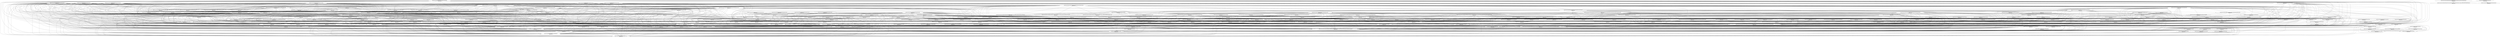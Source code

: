 digraph G {
  "org.apache.commons.math3.util$FastMath#acosh(double)" [label="org.apache.commons.math3.util$FastMath#acosh(double)\nP(Fail|Node)=0.00"];
  "org.apache.commons.math3.util$FastMath#sqrt(double)" [label="org.apache.commons.math3.util$FastMath#sqrt(double)\nP(Fail|Node)=0.00"];
  "org.apache.commons.math3.util$FastMath#log(double,double[])" [label="org.apache.commons.math3.util$FastMath#log(double,double[])\nP(Fail|Node)=0.00"];
  "org.apache.commons.math3.util$FastMathLiteralArrays#loadLnMant()" [label="org.apache.commons.math3.util$FastMathLiteralArrays#loadLnMant()\nP(Fail|Node)=0.00"];
  "org.apache.commons.math3.util$FastMathLiteralArrays#<clinit>()" [label="org.apache.commons.math3.util$FastMathLiteralArrays#<clinit>()\nP(Fail|Node)=0.00"];
  "org.apache.commons.math3.util$FastMath#log(double)" [label="org.apache.commons.math3.util$FastMath#log(double)\nP(Fail|Node)=0.00"];
  "org.apache.commons.math3.util$FastMath#<clinit>()" [label="org.apache.commons.math3.util$FastMath#<clinit>()\nP(Fail|Node)=0.00"];
  "org.apache.commons.math3.util$FastMath$lnMant#<clinit>()" [label="org.apache.commons.math3.util$FastMath$lnMant#<clinit>()\nP(Fail|Node)=0.00"];
  "org.apache.commons.math3.util$FastMath#asinh(double)" [label="org.apache.commons.math3.util$FastMath#asinh(double)\nP(Fail|Node)=0.00"];
  "org.apache.commons.math3.random$RandomDataImpl#reSeed(long)" [label="org.apache.commons.math3.random$RandomDataImpl#reSeed(long)\nP(Fail|Node)=0.00"];
  "org.apache.commons.math3.random$RandomDataImpl#initRan()" [label="org.apache.commons.math3.random$RandomDataImpl#initRan()\nP(Fail|Node)=0.00"];
  "org.apache.commons.math3.util$ResizableDoubleArray#discardFrontElements(int)" [label="org.apache.commons.math3.util$ResizableDoubleArray#discardFrontElements(int)\nP(Fail|Node)=0.00"];
  "org.apache.commons.math3.util$ResizableDoubleArray#contract()" [label="org.apache.commons.math3.util$ResizableDoubleArray#contract()\nP(Fail|Node)=0.00"];
  "org.apache.commons.math3.exception$MathIllegalArgumentException#MathIllegalArgumentException(org.apache.commons.math3.exception.util.Localizable,java.lang.Object[])" [label="org.apache.commons.math3.exception$MathIllegalArgumentException#MathIllegalArgumentException(org.apache.commons.math3.exception.util.Localizable,java.lang.Object[])\nP(Fail|Node)=0.00"];
  "org.apache.commons.math3.util$ResizableDoubleArray#discardExtremeElements(int,boolean)" [label="org.apache.commons.math3.util$ResizableDoubleArray#discardExtremeElements(int,boolean)\nP(Fail|Node)=0.00"];
  "org.apache.commons.math3.util$ResizableDoubleArray#shouldContract()" [label="org.apache.commons.math3.util$ResizableDoubleArray#shouldContract()\nP(Fail|Node)=0.00"];
  "org.apache.commons.math3.util$FastMath#exp(double,double,double[])" [label="org.apache.commons.math3.util$FastMath#exp(double,double,double[])\nP(Fail|Node)=0.00"];
  "org.apache.commons.math3.util$FastMath$ExpIntTable#<clinit>()" [label="org.apache.commons.math3.util$FastMath$ExpIntTable#<clinit>()\nP(Fail|Node)=0.00"];
  "org.apache.commons.math3.util$FastMathLiteralArrays#loadExpIntA()" [label="org.apache.commons.math3.util$FastMathLiteralArrays#loadExpIntA()\nP(Fail|Node)=0.00"];
  "org.apache.commons.math3.util$FastMathLiteralArrays#loadExpFracB()" [label="org.apache.commons.math3.util$FastMathLiteralArrays#loadExpFracB()\nP(Fail|Node)=0.00"];
  "org.apache.commons.math3.util$FastMathLiteralArrays#loadExpFracA()" [label="org.apache.commons.math3.util$FastMathLiteralArrays#loadExpFracA()\nP(Fail|Node)=0.00"];
  "org.apache.commons.math3.util$FastMath$ExpFracTable#<clinit>()" [label="org.apache.commons.math3.util$FastMath$ExpFracTable#<clinit>()\nP(Fail|Node)=0.00"];
  "org.apache.commons.math3.util$FastMathLiteralArrays#loadExpIntB()" [label="org.apache.commons.math3.util$FastMathLiteralArrays#loadExpIntB()\nP(Fail|Node)=0.00"];
  "org.apache.commons.math3.util$ArithmeticUtils#factorial(int)" [label="org.apache.commons.math3.util$ArithmeticUtils#factorial(int)\nP(Fail|Node)=0.00"];
  "org.apache.commons.math3.exception$MathIllegalNumberException#MathIllegalNumberException(org.apache.commons.math3.exception.util.Localizable,java.lang.Number,java.lang.Object[])" [label="org.apache.commons.math3.exception$MathIllegalNumberException#MathIllegalNumberException(org.apache.commons.math3.exception.util.Localizable,java.lang.Number,java.lang.Object[])\nP(Fail|Node)=0.00"];
  "org.apache.commons.math3.exception$MathArithmeticException#MathArithmeticException()" [label="org.apache.commons.math3.exception$MathArithmeticException#MathArithmeticException()\nP(Fail|Node)=0.00"];
  "org.apache.commons.math3.exception$NumberIsTooSmallException#NumberIsTooSmallException(org.apache.commons.math3.exception.util.Localizable,java.lang.Number,java.lang.Number,boolean)" [label="org.apache.commons.math3.exception$NumberIsTooSmallException#NumberIsTooSmallException(org.apache.commons.math3.exception.util.Localizable,java.lang.Number,java.lang.Number,boolean)\nP(Fail|Node)=0.00"];
  "org.apache.commons.math3.util$ArithmeticUtils#<clinit>()" [label="org.apache.commons.math3.util$ArithmeticUtils#<clinit>()\nP(Fail|Node)=0.00"];
  "org.apache.commons.math3.exception$NotPositiveException#NotPositiveException(org.apache.commons.math3.exception.util.Localizable,java.lang.Number)" [label="org.apache.commons.math3.exception$NotPositiveException#NotPositiveException(org.apache.commons.math3.exception.util.Localizable,java.lang.Number)\nP(Fail|Node)=0.00"];
  "org.apache.commons.math3.util$ArithmeticUtils#lcm(int,int)" [label="org.apache.commons.math3.util$ArithmeticUtils#lcm(int,int)\nP(Fail|Node)=0.00"];
  "org.apache.commons.math3.util$FastMath#abs(int)" [label="org.apache.commons.math3.util$FastMath#abs(int)\nP(Fail|Node)=0.00"];
  "org.apache.commons.math3.util$ArithmeticUtils#gcd(int,int)" [label="org.apache.commons.math3.util$ArithmeticUtils#gcd(int,int)\nP(Fail|Node)=0.00"];
  "org.apache.commons.math3.exception$MathArithmeticException#MathArithmeticException(org.apache.commons.math3.exception.util.Localizable,java.lang.Object[])" [label="org.apache.commons.math3.exception$MathArithmeticException#MathArithmeticException(org.apache.commons.math3.exception.util.Localizable,java.lang.Object[])\nP(Fail|Node)=0.00"];
  "org.apache.commons.math3.util$ArithmeticUtils#mulAndCheck(int,int)" [label="org.apache.commons.math3.util$ArithmeticUtils#mulAndCheck(int,int)\nP(Fail|Node)=0.00"];
  "org.apache.commons.math3.random$RandomDataImpl#nextLong(long,long)" [label="org.apache.commons.math3.random$RandomDataImpl#nextLong(long,long)\nP(Fail|Node)=0.00"];
  "org.apache.commons.math3.util$FastMath#floor(double)" [label="org.apache.commons.math3.util$FastMath#floor(double)\nP(Fail|Node)=0.00"];
  "org.apache.commons.math3.exception$NumberIsTooLargeException#NumberIsTooLargeException(org.apache.commons.math3.exception.util.Localizable,java.lang.Number,java.lang.Number,boolean)" [label="org.apache.commons.math3.exception$NumberIsTooLargeException#NumberIsTooLargeException(org.apache.commons.math3.exception.util.Localizable,java.lang.Number,java.lang.Number,boolean)\nP(Fail|Node)=0.00"];
  "org.apache.commons.math3.random$RandomDataImpl#getRan()" [label="org.apache.commons.math3.random$RandomDataImpl#getRan()\nP(Fail|Node)=0.00"];
  "org.apache.commons.math3.util$FastMath#pow(double,double)" [label="org.apache.commons.math3.util$FastMath#pow(double,double)\nP(Fail|Node)=0.00"];
  "org.apache.commons.math3.exception$NoDataException#NoDataException(org.apache.commons.math3.exception.util.Localizable)" [label="org.apache.commons.math3.exception$NoDataException#NoDataException(org.apache.commons.math3.exception.util.Localizable)\nP(Fail|Node)=0.00"];
  "org.apache.commons.math3.special$Gamma#regularizedGammaP(double,double)" [label="org.apache.commons.math3.special$Gamma#regularizedGammaP(double,double)\nP(Fail|Node)=0.00"];
  "org.apache.commons.math3.special$Gamma#logGamma(double)" [label="org.apache.commons.math3.special$Gamma#logGamma(double)\nP(Fail|Node)=0.00"];
  "org.apache.commons.math3.special$Gamma#<clinit>()" [label="org.apache.commons.math3.special$Gamma#<clinit>()\nP(Fail|Node)=0.00"];
  "org.apache.commons.math3.exception$MathIllegalStateException#getContext()" [label="org.apache.commons.math3.exception$MathIllegalStateException#getContext()\nP(Fail|Node)=0.00"];
  "org.apache.commons.math3.util$FastMath#exp(double)" [label="org.apache.commons.math3.util$FastMath#exp(double)\nP(Fail|Node)=0.00"];
  "org.apache.commons.math3.util$ContinuedFraction#evaluate(double,double,int)" [label="org.apache.commons.math3.util$ContinuedFraction#evaluate(double,double,int)\nP(Fail|Node)=0.00"];
  "org.apache.commons.math3.special$Gamma#regularizedGammaP(double,double,double,int)" [label="org.apache.commons.math3.special$Gamma#regularizedGammaP(double,double,double,int)\nP(Fail|Node)=0.00"];
  "org.apache.commons.math3.exception$MaxCountExceededException#MaxCountExceededException(org.apache.commons.math3.exception.util.Localizable,java.lang.Number,java.lang.Object[])" [label="org.apache.commons.math3.exception$MaxCountExceededException#MaxCountExceededException(org.apache.commons.math3.exception.util.Localizable,java.lang.Number,java.lang.Object[])\nP(Fail|Node)=0.00"];
  "org.apache.commons.math3.util$FastMath#abs(double)" [label="org.apache.commons.math3.util$FastMath#abs(double)\nP(Fail|Node)=0.00"];
  "org.apache.commons.math3.special$Gamma#lanczos(double)" [label="org.apache.commons.math3.special$Gamma#lanczos(double)\nP(Fail|Node)=0.00"];
  "org.apache.commons.math3.exception$MaxCountExceededException#MaxCountExceededException(java.lang.Number)" [label="org.apache.commons.math3.exception$MaxCountExceededException#MaxCountExceededException(java.lang.Number)\nP(Fail|Node)=0.00"];
  "org.apache.commons.math3.exception$MathIllegalStateException#MathIllegalStateException()" [label="org.apache.commons.math3.exception$MathIllegalStateException#MathIllegalStateException()\nP(Fail|Node)=0.00"];
  "org.apache.commons.math3.special$Gamma#regularizedGammaQ(double,double,double,int)" [label="org.apache.commons.math3.special$Gamma#regularizedGammaQ(double,double,double,int)\nP(Fail|Node)=0.00"];
  "org.apache.commons.math3.exception$MathIllegalStateException#MathIllegalStateException(org.apache.commons.math3.exception.util.Localizable,java.lang.Object[])" [label="org.apache.commons.math3.exception$MathIllegalStateException#MathIllegalStateException(org.apache.commons.math3.exception.util.Localizable,java.lang.Object[])\nP(Fail|Node)=0.00"];
  "org.apache.commons.math3.distribution$NormalDistribution#getNumericalVariance()" [label="org.apache.commons.math3.distribution$NormalDistribution#getNumericalVariance()\nP(Fail|Node)=0.00"];
  "org.apache.commons.math3.distribution$NormalDistribution#getStandardDeviation()" [label="org.apache.commons.math3.distribution$NormalDistribution#getStandardDeviation()\nP(Fail|Node)=0.00"];
  "org.apache.commons.math3.util$ArithmeticUtils#factorialLog(int)" [label="org.apache.commons.math3.util$ArithmeticUtils#factorialLog(int)\nP(Fail|Node)=0.00"];
  "org.apache.commons.math3.util$ArithmeticUtils#addAndCheck(long,long,org.apache.commons.math3.exception.util.Localizable)" [label="org.apache.commons.math3.util$ArithmeticUtils#addAndCheck(long,long,org.apache.commons.math3.exception.util.Localizable)\nP(Fail|Node)=0.00"];
  "org.apache.commons.math3.random$RandomDataImpl#nextExponential(double)" [label="org.apache.commons.math3.random$RandomDataImpl#nextExponential(double)\nP(Fail|Node)=0.00"];
  "org.apache.commons.math3.random$RandomDataImpl#<clinit>()" [label="org.apache.commons.math3.random$RandomDataImpl#<clinit>()\nP(Fail|Node)=0.00"];
  "org.apache.commons.math3.util$ResizableDoubleArray#expand()" [label="org.apache.commons.math3.util$ResizableDoubleArray#expand()\nP(Fail|Node)=0.00"];
  "org.apache.commons.math3.random$RandomDataImpl#nextUniform(double,double)" [label="org.apache.commons.math3.random$RandomDataImpl#nextUniform(double,double)\nP(Fail|Node)=0.00"];
  "org.apache.commons.math3.util$FastMath#round(float)" [label="org.apache.commons.math3.util$FastMath#round(float)\nP(Fail|Node)=0.00"];
  "org.apache.commons.math3.util$ResizableDoubleArray#getElements()" [label="org.apache.commons.math3.util$ResizableDoubleArray#getElements()\nP(Fail|Node)=0.00"];
  "org.apache.commons.math3.util$ResizableDoubleArray#setInitialCapacity(int)" [label="org.apache.commons.math3.util$ResizableDoubleArray#setInitialCapacity(int)\nP(Fail|Node)=0.00"];
  "org.apache.commons.math3.util$ResizableDoubleArray#addElement(double)" [label="org.apache.commons.math3.util$ResizableDoubleArray#addElement(double)\nP(Fail|Node)=0.00"];
  "org.apache.commons.math3.util$ResizableDoubleArray#ResizableDoubleArray(int)" [label="org.apache.commons.math3.util$ResizableDoubleArray#ResizableDoubleArray(int)\nP(Fail|Node)=0.00"];
  "org.apache.commons.math3.util$FastMath#ceil(double)" [label="org.apache.commons.math3.util$FastMath#ceil(double)\nP(Fail|Node)=0.00"];
  "org.apache.commons.math3.random$RandomDataImpl#nextUniform(double,double,boolean)" [label="org.apache.commons.math3.random$RandomDataImpl#nextUniform(double,double,boolean)\nP(Fail|Node)=0.00"];
  "org.apache.commons.math3.exception$NotStrictlyPositiveException#NotStrictlyPositiveException(org.apache.commons.math3.exception.util.Localizable,java.lang.Number)" [label="org.apache.commons.math3.exception$NotStrictlyPositiveException#NotStrictlyPositiveException(org.apache.commons.math3.exception.util.Localizable,java.lang.Number)\nP(Fail|Node)=0.00"];
  "org.apache.commons.math3.util$FastMath#cosh(double)" [label="org.apache.commons.math3.util$FastMath#cosh(double)\nP(Fail|Node)=0.00"];
  "org.apache.commons.math3.random$RandomDataImpl#nextInt(int,int)" [label="org.apache.commons.math3.random$RandomDataImpl#nextInt(int,int)\nP(Fail|Node)=0.00"];
  "org.apache.commons.math3.util$FastMath#hypot(double,double)" [label="org.apache.commons.math3.util$FastMath#hypot(double,double)\nP(Fail|Node)=0.00"];
  "org.apache.commons.math3.util$FastMath#getExponent(double)" [label="org.apache.commons.math3.util$FastMath#getExponent(double)\nP(Fail|Node)=0.00"];
  "org.apache.commons.math3.util$FastMath#scalb(double,int)" [label="org.apache.commons.math3.util$FastMath#scalb(double,int)\nP(Fail|Node)=0.00"];
  "org.apache.commons.math3.exception$NoDataException#NoDataException()" [label="org.apache.commons.math3.exception$NoDataException#NoDataException()\nP(Fail|Node)=0.00"];
  "org.apache.commons.math3.util$FastMath#toDegrees(double)" [label="org.apache.commons.math3.util$FastMath#toDegrees(double)\nP(Fail|Node)=0.00"];
  "org.apache.commons.math3.util$FastMath#doubleHighPart(double)" [label="org.apache.commons.math3.util$FastMath#doubleHighPart(double)\nP(Fail|Node)=0.00"];
  "org.apache.commons.math3.special$Erf#erf(double,double)" [label="org.apache.commons.math3.special$Erf#erf(double,double)\nP(Fail|Node)=0.00"];
  "org.apache.commons.math3.special$Erf#erfc(double)" [label="org.apache.commons.math3.special$Erf#erfc(double)\nP(Fail|Node)=0.00"];
  "org.apache.commons.math3.special$Erf#erf(double)" [label="org.apache.commons.math3.special$Erf#erf(double)\nP(Fail|Node)=0.00"];
  "org.apache.commons.math3.util$ResizableDoubleArray#setExpansionMode(int)" [label="org.apache.commons.math3.util$ResizableDoubleArray#setExpansionMode(int)\nP(Fail|Node)=0.00"];
  "org.apache.commons.math3.random$RandomDataImpl#nextHexString(int)" [label="org.apache.commons.math3.random$RandomDataImpl#nextHexString(int)\nP(Fail|Node)=0.00"];
  "org.apache.commons.math3.util$FastMath#asin(double)" [label="org.apache.commons.math3.util$FastMath#asin(double)\nP(Fail|Node)=0.00"];
  "org.apache.commons.math3.util$FastMath#atan(double,double,boolean)" [label="org.apache.commons.math3.util$FastMath#atan(double,double,boolean)\nP(Fail|Node)=0.00"];
  "org.apache.commons.math3.util$FastMath#copySign(double,double)" [label="org.apache.commons.math3.util$FastMath#copySign(double,double)\nP(Fail|Node)=0.00"];
  "org.apache.commons.math3.stat.ranking$NaturalRanking#rank(double[])" [label="org.apache.commons.math3.stat.ranking$NaturalRanking#rank(double[])\nP(Fail|Node)=0.00"];
  "org.apache.commons.math3.stat.ranking$NaturalRanking#fill(double[],java.util.List,double)" [label="org.apache.commons.math3.stat.ranking$NaturalRanking#fill(double[],java.util.List,double)\nP(Fail|Node)=0.00"];
  "org.apache.commons.math3.stat.ranking$NaNStrategy#<clinit>()" [label="org.apache.commons.math3.stat.ranking$NaNStrategy#<clinit>()\nP(Fail|Node)=0.00"];
  "org.apache.commons.math3.stat.ranking$NaturalRanking$IntDoublePair#getValue()" [label="org.apache.commons.math3.stat.ranking$NaturalRanking$IntDoublePair#getValue()\nP(Fail|Node)=0.00"];
  "org.apache.commons.math3.util$FastMath#round(double)" [label="org.apache.commons.math3.util$FastMath#round(double)\nP(Fail|Node)=0.00"];
  "org.apache.commons.math3.stat.ranking$TiesStrategy#<clinit>()" [label="org.apache.commons.math3.stat.ranking$TiesStrategy#<clinit>()\nP(Fail|Node)=0.00"];
  "org.apache.commons.math3.stat.ranking$NaturalRanking#resolveTie(double[],java.util.List)" [label="org.apache.commons.math3.stat.ranking$NaturalRanking#resolveTie(double[],java.util.List)\nP(Fail|Node)=0.00"];
  "org.apache.commons.math3.stat.ranking$NaturalRanking#removeNaNs(org.apache.commons.math3.stat.ranking.NaturalRanking$IntDoublePair[])" [label="org.apache.commons.math3.stat.ranking$NaturalRanking#removeNaNs(org.apache.commons.math3.stat.ranking.NaturalRanking$IntDoublePair[])\nP(Fail|Node)=0.00"];
  "org.apache.commons.math3.stat.ranking$NaNStrategy#NaNStrategy(java.lang.String,int)" [label="org.apache.commons.math3.stat.ranking$NaNStrategy#NaNStrategy(java.lang.String,int)\nP(Fail|Node)=0.00"];
  "org.apache.commons.math3.stat.ranking$NaturalRanking#<clinit>()" [label="org.apache.commons.math3.stat.ranking$NaturalRanking#<clinit>()\nP(Fail|Node)=0.00"];
  "org.apache.commons.math3.stat.ranking$NaturalRanking#recodeNaNs(org.apache.commons.math3.stat.ranking.NaturalRanking$IntDoublePair[],double)" [label="org.apache.commons.math3.stat.ranking$NaturalRanking#recodeNaNs(org.apache.commons.math3.stat.ranking.NaturalRanking$IntDoublePair[],double)\nP(Fail|Node)=0.00"];
  "org.apache.commons.math3.stat.ranking$NaturalRanking#restoreNaNs(double[],java.util.List)" [label="org.apache.commons.math3.stat.ranking$NaturalRanking#restoreNaNs(double[],java.util.List)\nP(Fail|Node)=0.00"];
  "org.apache.commons.math3.stat.ranking$NaturalRanking$IntDoublePair#NaturalRanking$IntDoublePair(double,int)" [label="org.apache.commons.math3.stat.ranking$NaturalRanking$IntDoublePair#NaturalRanking$IntDoublePair(double,int)\nP(Fail|Node)=0.00"];
  "org.apache.commons.math3.stat.ranking$NaturalRanking#containsNaNs(org.apache.commons.math3.stat.ranking.NaturalRanking$IntDoublePair[])" [label="org.apache.commons.math3.stat.ranking$NaturalRanking#containsNaNs(org.apache.commons.math3.stat.ranking.NaturalRanking$IntDoublePair[])\nP(Fail|Node)=0.00"];
  "org.apache.commons.math3.stat.ranking$NaturalRanking$IntDoublePair#getPosition()" [label="org.apache.commons.math3.stat.ranking$NaturalRanking$IntDoublePair#getPosition()\nP(Fail|Node)=0.00"];
  "org.apache.commons.math3.stat.ranking$NaturalRanking#getNanPositions(org.apache.commons.math3.stat.ranking.NaturalRanking$IntDoublePair[])" [label="org.apache.commons.math3.stat.ranking$NaturalRanking#getNanPositions(org.apache.commons.math3.stat.ranking.NaturalRanking$IntDoublePair[])\nP(Fail|Node)=0.00"];
  "org.apache.commons.math3.stat.ranking$TiesStrategy#TiesStrategy(java.lang.String,int)" [label="org.apache.commons.math3.stat.ranking$TiesStrategy#TiesStrategy(java.lang.String,int)\nP(Fail|Node)=0.00"];
  "org.apache.commons.math3.special$Gamma#digamma(double)" [label="org.apache.commons.math3.special$Gamma#digamma(double)\nP(Fail|Node)=0.00"];
  "org.apache.commons.math3.random$RandomDataImpl#nextBeta(double,double)" [label="org.apache.commons.math3.random$RandomDataImpl#nextBeta(double,double)\nP(Fail|Node)=0.00"];
  "org.apache.commons.math3.distribution$NormalDistribution#getSupportLowerBound()" [label="org.apache.commons.math3.distribution$NormalDistribution#getSupportLowerBound()\nP(Fail|Node)=0.00"];
  "org.apache.commons.math3.distribution$NormalDistribution#isSupportConnected()" [label="org.apache.commons.math3.distribution$NormalDistribution#isSupportConnected()\nP(Fail|Node)=0.00"];
  "org.apache.commons.math3.distribution$NormalDistribution#getSolverAbsoluteAccuracy()" [label="org.apache.commons.math3.distribution$NormalDistribution#getSolverAbsoluteAccuracy()\nP(Fail|Node)=0.00"];
  "org.apache.commons.math3.distribution$NormalDistribution#cumulativeProbability(double)" [label="org.apache.commons.math3.distribution$NormalDistribution#cumulativeProbability(double)\nP(Fail|Node)=0.00"];
  "org.apache.commons.math3.distribution$NormalDistribution#getMean()" [label="org.apache.commons.math3.distribution$NormalDistribution#getMean()\nP(Fail|Node)=0.00"];
  "org.apache.commons.math3.distribution$NormalDistribution#getSupportUpperBound()" [label="org.apache.commons.math3.distribution$NormalDistribution#getSupportUpperBound()\nP(Fail|Node)=0.00"];
  "org.apache.commons.math3.distribution$NormalDistribution#<clinit>()" [label="org.apache.commons.math3.distribution$NormalDistribution#<clinit>()\nP(Fail|Node)=0.00"];
  "org.apache.commons.math3.distribution$NormalDistribution#getNumericalMean()" [label="org.apache.commons.math3.distribution$NormalDistribution#getNumericalMean()\nP(Fail|Node)=0.00"];
  "org.apache.commons.math3.exception$OutOfRangeException#OutOfRangeException(java.lang.Number,java.lang.Number,java.lang.Number)" [label="org.apache.commons.math3.exception$OutOfRangeException#OutOfRangeException(java.lang.Number,java.lang.Number,java.lang.Number)\nP(Fail|Node)=0.00"];
  "org.apache.commons.math3.distribution$AbstractRealDistribution#inverseCumulativeProbability(double)" [label="org.apache.commons.math3.distribution$AbstractRealDistribution#inverseCumulativeProbability(double)\nP(Fail|Node)=0.00"];
  "org.apache.commons.math3.random$RandomDataImpl#nextInversionDeviate(org.apache.commons.math3.distribution.RealDistribution)" [label="org.apache.commons.math3.random$RandomDataImpl#nextInversionDeviate(org.apache.commons.math3.distribution.RealDistribution)\nP(Fail|Node)=0.00"];
  "org.apache.commons.math3.exception$OutOfRangeException#OutOfRangeException(org.apache.commons.math3.exception.util.Localizable,java.lang.Number,java.lang.Number,java.lang.Number)" [label="org.apache.commons.math3.exception$OutOfRangeException#OutOfRangeException(org.apache.commons.math3.exception.util.Localizable,java.lang.Number,java.lang.Number,java.lang.Number)\nP(Fail|Node)=0.00"];
  "org.apache.commons.math3.distribution$AbstractRealDistribution#getSolverAbsoluteAccuracy()" [label="org.apache.commons.math3.distribution$AbstractRealDistribution#getSolverAbsoluteAccuracy()\nP(Fail|Node)=0.00"];
  "org.apache.commons.math3.random$RandomDataImpl#nextGamma(double,double)" [label="org.apache.commons.math3.random$RandomDataImpl#nextGamma(double,double)\nP(Fail|Node)=0.00"];
  "org.apache.commons.math3.util$FastMath#tanQ(double,double,boolean)" [label="org.apache.commons.math3.util$FastMath#tanQ(double,double,boolean)\nP(Fail|Node)=0.00"];
  "org.apache.commons.math3.util$FastMath#polySine(double)" [label="org.apache.commons.math3.util$FastMath#polySine(double)\nP(Fail|Node)=0.00"];
  "org.apache.commons.math3.util$FastMath#polyCosine(double)" [label="org.apache.commons.math3.util$FastMath#polyCosine(double)\nP(Fail|Node)=0.00"];
  "org.apache.commons.math3.distribution$NormalDistribution#sample()" [label="org.apache.commons.math3.distribution$NormalDistribution#sample()\nP(Fail|Node)=0.00"];
  "org.apache.commons.math3.random$RandomDataImpl#nextGaussian(double,double)" [label="org.apache.commons.math3.random$RandomDataImpl#nextGaussian(double,double)\nP(Fail|Node)=0.00"];
  "org.apache.commons.math3.random$RandomDataImpl#shuffle(int[],int)" [label="org.apache.commons.math3.random$RandomDataImpl#shuffle(int[],int)\nP(Fail|Node)=0.00"];
  "org.apache.commons.math3.util$ResizableDoubleArray#setExpansionFactor(float)" [label="org.apache.commons.math3.util$ResizableDoubleArray#setExpansionFactor(float)\nP(Fail|Node)=0.00"];
  "org.apache.commons.math3.util$ResizableDoubleArray#checkContractExpand(float,float)" [label="org.apache.commons.math3.util$ResizableDoubleArray#checkContractExpand(float,float)\nP(Fail|Node)=0.00"];
  "org.apache.commons.math3.util$ResizableDoubleArray#getContractionCriteria()" [label="org.apache.commons.math3.util$ResizableDoubleArray#getContractionCriteria()\nP(Fail|Node)=0.00"];
  "org.apache.commons.math3.util$FastMath#ulp(double)" [label="org.apache.commons.math3.util$FastMath#ulp(double)\nP(Fail|Node)=0.00"];
  "org.apache.commons.math3.random$RandomDataImpl#nextCauchy(double,double)" [label="org.apache.commons.math3.random$RandomDataImpl#nextCauchy(double,double)\nP(Fail|Node)=0.00"];
  "org.apache.commons.math3.random$RandomDataImpl#nextInversionDeviate(org.apache.commons.math3.distribution.IntegerDistribution)" [label="org.apache.commons.math3.random$RandomDataImpl#nextInversionDeviate(org.apache.commons.math3.distribution.IntegerDistribution)\nP(Fail|Node)=0.00"];
  "org.apache.commons.math3.util$FastMath#rint(double)" [label="org.apache.commons.math3.util$FastMath#rint(double)\nP(Fail|Node)=0.00"];
  "org.apache.commons.math3.distribution$AbstractRealDistribution#sample()" [label="org.apache.commons.math3.distribution$AbstractRealDistribution#sample()\nP(Fail|Node)=0.00"];
  "org.apache.commons.math3.stat.ranking$NaturalRanking#NaturalRanking()" [label="org.apache.commons.math3.stat.ranking$NaturalRanking#NaturalRanking()\nP(Fail|Node)=0.00"];
  "org.apache.commons.math3.distribution$NormalDistribution#cumulativeProbability(double,double)" [label="org.apache.commons.math3.distribution$NormalDistribution#cumulativeProbability(double,double)\nP(Fail|Node)=0.00"];
  "org.apache.commons.math3.random$RandomDataImpl#nextWeibull(double,double)" [label="org.apache.commons.math3.random$RandomDataImpl#nextWeibull(double,double)\nP(Fail|Node)=0.00"];
  "org.apache.commons.math3.util$ArithmeticUtils#binomialCoefficientLog(int,int)" [label="org.apache.commons.math3.util$ArithmeticUtils#binomialCoefficientLog(int,int)\nP(Fail|Node)=0.00"];
  "org.apache.commons.math3.util$ArithmeticUtils#binomialCoefficient(int,int)" [label="org.apache.commons.math3.util$ArithmeticUtils#binomialCoefficient(int,int)\nP(Fail|Node)=0.00"];
  "org.apache.commons.math3.util$ArithmeticUtils#mulAndCheck(long,long)" [label="org.apache.commons.math3.util$ArithmeticUtils#mulAndCheck(long,long)\nP(Fail|Node)=0.00"];
  "org.apache.commons.math3.util$ArithmeticUtils#checkBinomial(int,int)" [label="org.apache.commons.math3.util$ArithmeticUtils#checkBinomial(int,int)\nP(Fail|Node)=0.00"];
  "org.apache.commons.math3.util$ArithmeticUtils#binomialCoefficientDouble(int,int)" [label="org.apache.commons.math3.util$ArithmeticUtils#binomialCoefficientDouble(int,int)\nP(Fail|Node)=0.00"];
  "org.apache.commons.math3.util$ArithmeticUtils#addAndCheck(int,int)" [label="org.apache.commons.math3.util$ArithmeticUtils#addAndCheck(int,int)\nP(Fail|Node)=0.00"];
  "org.apache.commons.math3.exception$NullArgumentException#NullArgumentException()" [label="org.apache.commons.math3.exception$NullArgumentException#NullArgumentException()\nP(Fail|Node)=0.00"];
  "org.apache.commons.math3.exception$NullArgumentException#NullArgumentException(org.apache.commons.math3.exception.util.Localizable,java.lang.Object[])" [label="org.apache.commons.math3.exception$NullArgumentException#NullArgumentException(org.apache.commons.math3.exception.util.Localizable,java.lang.Object[])\nP(Fail|Node)=0.00"];
  "org.apache.commons.math3.util$ArithmeticUtils#pow(int,long)" [label="org.apache.commons.math3.util$ArithmeticUtils#pow(int,long)\nP(Fail|Node)=0.00"];
  "org.apache.commons.math3.exception$NumberIsTooSmallException#NumberIsTooSmallException(java.lang.Number,java.lang.Number,boolean)" [label="org.apache.commons.math3.exception$NumberIsTooSmallException#NumberIsTooSmallException(java.lang.Number,java.lang.Number,boolean)\nP(Fail|Node)=0.00"];
  "org.apache.commons.math3.stat.inference$MannWhitneyUTest#calculateAsymptoticPValue(double,int,int)" [label="org.apache.commons.math3.stat.inference$MannWhitneyUTest#calculateAsymptoticPValue(double,int,int)\nP(Fail|Node)=0.00"];
  "org.apache.commons.math3.random$RandomDataImpl#RandomDataImpl()" [label="org.apache.commons.math3.random$RandomDataImpl#RandomDataImpl()\nP(Fail|Node)=0.00"];
  "org.apache.commons.math3.distribution$NormalDistribution#NormalDistribution(double,double,double)" [label="org.apache.commons.math3.distribution$NormalDistribution#NormalDistribution(double,double,double)\nP(Fail|Node)=0.00"];
  "org.apache.commons.math3.distribution$NormalDistribution#NormalDistribution(double,double)" [label="org.apache.commons.math3.distribution$NormalDistribution#NormalDistribution(double,double)\nP(Fail|Node)=0.00"];
  "org.apache.commons.math3.distribution$AbstractRealDistribution#AbstractRealDistribution()" [label="org.apache.commons.math3.distribution$AbstractRealDistribution#AbstractRealDistribution()\nP(Fail|Node)=0.00"];
  "org.apache.commons.math3.util$FastMath#sin(double)" [label="org.apache.commons.math3.util$FastMath#sin(double)\nP(Fail|Node)=0.00"];
  "org.apache.commons.math3.util$FastMath#reducePayneHanek(double,double[])" [label="org.apache.commons.math3.util$FastMath#reducePayneHanek(double,double[])\nP(Fail|Node)=0.00"];
  "org.apache.commons.math3.util$FastMath#sinQ(double,double)" [label="org.apache.commons.math3.util$FastMath#sinQ(double,double)\nP(Fail|Node)=0.00"];
  "org.apache.commons.math3.util$FastMath#cosQ(double,double)" [label="org.apache.commons.math3.util$FastMath#cosQ(double,double)\nP(Fail|Node)=0.00"];
  "org.apache.commons.math3.util$FastMath#ulp(float)" [label="org.apache.commons.math3.util$FastMath#ulp(float)\nP(Fail|Node)=0.00"];
  "org.apache.commons.math3.util$FastMath#abs(float)" [label="org.apache.commons.math3.util$FastMath#abs(float)\nP(Fail|Node)=0.00"];
  "org.apache.commons.math3.util$ArithmeticUtils#subAndCheck(long,long)" [label="org.apache.commons.math3.util$ArithmeticUtils#subAndCheck(long,long)\nP(Fail|Node)=0.00"];
  "org.apache.commons.math3.util$FastMath#expm1(double)" [label="org.apache.commons.math3.util$FastMath#expm1(double)\nP(Fail|Node)=0.00"];
  "org.apache.commons.math3.util$FastMath#expm1(double,double[])" [label="org.apache.commons.math3.util$FastMath#expm1(double,double[])\nP(Fail|Node)=0.00"];
  "org.apache.commons.math3.util$FastMath#atan(double)" [label="org.apache.commons.math3.util$FastMath#atan(double)\nP(Fail|Node)=0.00"];
  "org.apache.commons.math3.util$ResizableDoubleArray#ResizableDoubleArray(int,float,float,int)" [label="org.apache.commons.math3.util$ResizableDoubleArray#ResizableDoubleArray(int,float,float,int)\nP(Fail|Node)=0.00"];
  "org.apache.commons.math3.util$ResizableDoubleArray#getExpansionFactor()" [label="org.apache.commons.math3.util$ResizableDoubleArray#getExpansionFactor()\nP(Fail|Node)=0.00"];
  "org.apache.commons.math3.util$ResizableDoubleArray#setContractionCriteria(float)" [label="org.apache.commons.math3.util$ResizableDoubleArray#setContractionCriteria(float)\nP(Fail|Node)=0.00"];
  "org.apache.commons.math3.random$RandomDataImpl#nextZipf(int,double)" [label="org.apache.commons.math3.random$RandomDataImpl#nextZipf(int,double)\nP(Fail|Node)=0.00"];
  "org.apache.commons.math3.util$FastMath#log10(double)" [label="org.apache.commons.math3.util$FastMath#log10(double)\nP(Fail|Node)=0.00"];
  "org.apache.commons.math3.util$FastMath#nextUp(double)" [label="org.apache.commons.math3.util$FastMath#nextUp(double)\nP(Fail|Node)=0.00"];
  "org.apache.commons.math3.util$FastMath#nextAfter(double,double)" [label="org.apache.commons.math3.util$FastMath#nextAfter(double,double)\nP(Fail|Node)=0.00"];
  "org.apache.commons.math3.util$ResizableDoubleArray#ResizableDoubleArray(int,float)" [label="org.apache.commons.math3.util$ResizableDoubleArray#ResizableDoubleArray(int,float)\nP(Fail|Node)=0.00"];
  "org.apache.commons.math3.stat.inference$MannWhitneyUTest#MannWhitneyUTest(org.apache.commons.math3.stat.ranking.NaNStrategy,org.apache.commons.math3.stat.ranking.TiesStrategy)" [label="org.apache.commons.math3.stat.inference$MannWhitneyUTest#MannWhitneyUTest(org.apache.commons.math3.stat.ranking.NaNStrategy,org.apache.commons.math3.stat.ranking.TiesStrategy)\nP(Fail|Node)=0.00"];
  "org.apache.commons.math3.stat.ranking$NaturalRanking#NaturalRanking(org.apache.commons.math3.stat.ranking.NaNStrategy,org.apache.commons.math3.stat.ranking.TiesStrategy)" [label="org.apache.commons.math3.stat.ranking$NaturalRanking#NaturalRanking(org.apache.commons.math3.stat.ranking.NaNStrategy,org.apache.commons.math3.stat.ranking.TiesStrategy)\nP(Fail|Node)=0.00"];
  "org.apache.commons.math3.util$ResizableDoubleArray#addElementRolling(double)" [label="org.apache.commons.math3.util$ResizableDoubleArray#addElementRolling(double)\nP(Fail|Node)=0.00"];
  "org.apache.commons.math3.util$ArithmeticUtils#pow(int,int)" [label="org.apache.commons.math3.util$ArithmeticUtils#pow(int,int)\nP(Fail|Node)=0.00"];
  "org.apache.commons.math3.stat.inference$MannWhitneyUTest#MannWhitneyUTest()" [label="org.apache.commons.math3.stat.inference$MannWhitneyUTest#MannWhitneyUTest()\nP(Fail|Node)=0.00"];
  "org.apache.commons.math3.util$ResizableDoubleArray#setElement(int,double)" [label="org.apache.commons.math3.util$ResizableDoubleArray#setElement(int,double)\nP(Fail|Node)=0.00"];
  "org.apache.commons.math3.util$ResizableDoubleArray#expandTo(int)" [label="org.apache.commons.math3.util$ResizableDoubleArray#expandTo(int)\nP(Fail|Node)=0.00"];
  "org.apache.commons.math3.util$ResizableDoubleArray#ResizableDoubleArray(org.apache.commons.math3.util.ResizableDoubleArray)" [label="org.apache.commons.math3.util$ResizableDoubleArray#ResizableDoubleArray(org.apache.commons.math3.util.ResizableDoubleArray)\nP(Fail|Node)=0.00"];
  "org.apache.commons.math3.util$ResizableDoubleArray#copy(org.apache.commons.math3.util.ResizableDoubleArray,org.apache.commons.math3.util.ResizableDoubleArray)" [label="org.apache.commons.math3.util$ResizableDoubleArray#copy(org.apache.commons.math3.util.ResizableDoubleArray,org.apache.commons.math3.util.ResizableDoubleArray)\nP(Fail|Node)=0.00"];
  "org.apache.commons.math3.util$FastMath#toRadians(double)" [label="org.apache.commons.math3.util$FastMath#toRadians(double)\nP(Fail|Node)=0.00"];
  "org.apache.commons.math3.distribution$NormalDistribution#NormalDistribution()" [label="org.apache.commons.math3.distribution$NormalDistribution#NormalDistribution()\nP(Fail|Node)=0.00"];
  "org.apache.commons.math3.util$FastMath#tan(double)" [label="org.apache.commons.math3.util$FastMath#tan(double)\nP(Fail|Node)=0.00"];
  "org.apache.commons.math3.random$RandomDataImpl#nextF(double,double)" [label="org.apache.commons.math3.random$RandomDataImpl#nextF(double,double)\nP(Fail|Node)=0.00"];
  "org.apache.commons.math3.stat.ranking$NaturalRanking#NaturalRanking(org.apache.commons.math3.stat.ranking.NaNStrategy)" [label="org.apache.commons.math3.stat.ranking$NaturalRanking#NaturalRanking(org.apache.commons.math3.stat.ranking.NaNStrategy)\nP(Fail|Node)=0.00"];
  "org.apache.commons.math3.util$FastMath#tanh(double)" [label="org.apache.commons.math3.util$FastMath#tanh(double)\nP(Fail|Node)=0.00"];
  "org.apache.commons.math3.exception$NumberIsTooLargeException#NumberIsTooLargeException(java.lang.Number,java.lang.Number,boolean)" [label="org.apache.commons.math3.exception$NumberIsTooLargeException#NumberIsTooLargeException(java.lang.Number,java.lang.Number,boolean)\nP(Fail|Node)=0.00"];
  "org.apache.commons.math3.random$RandomDataImpl#nextHypergeometric(int,int,int)" [label="org.apache.commons.math3.random$RandomDataImpl#nextHypergeometric(int,int,int)\nP(Fail|Node)=0.00"];
  "org.apache.commons.math3.stat.inference$MannWhitneyUTest#ensureDataConformance(double[],double[])" [label="org.apache.commons.math3.stat.inference$MannWhitneyUTest#ensureDataConformance(double[],double[])\nP(Fail|Node)=0.00"];
  "org.apache.commons.math3.util$ResizableDoubleArray#copy()" [label="org.apache.commons.math3.util$ResizableDoubleArray#copy()\nP(Fail|Node)=0.00"];
  "org.apache.commons.math3.util$ResizableDoubleArray#ResizableDoubleArray()" [label="org.apache.commons.math3.util$ResizableDoubleArray#ResizableDoubleArray()\nP(Fail|Node)=0.00"];
  "org.apache.commons.math3.util$ArithmeticUtils#pow(java.math.BigInteger,java.math.BigInteger)" [label="org.apache.commons.math3.util$ArithmeticUtils#pow(java.math.BigInteger,java.math.BigInteger)\nP(Fail|Node)=0.00"];
  "org.apache.commons.math3.exception$NotPositiveException#NotPositiveException(java.lang.Number)" [label="org.apache.commons.math3.exception$NotPositiveException#NotPositiveException(java.lang.Number)\nP(Fail|Node)=0.00"];
  "org.apache.commons.math3.util$FastMath#log(double,double)" [label="org.apache.commons.math3.util$FastMath#log(double,double)\nP(Fail|Node)=0.00"];
  "org.apache.commons.math3.random$RandomDataImpl#nextChiSquare(double)" [label="org.apache.commons.math3.random$RandomDataImpl#nextChiSquare(double)\nP(Fail|Node)=0.00"];
  "org.apache.commons.math3.stat.inference$MannWhitneyUTest#mannWhitneyUTest(double[],double[])" [label="org.apache.commons.math3.stat.inference$MannWhitneyUTest#mannWhitneyUTest(double[],double[])\nP(Fail|Node)=0.00"];
  "org.apache.commons.math3.stat.inference$MannWhitneyUTest#concatenateSamples(double[],double[])" [label="org.apache.commons.math3.stat.inference$MannWhitneyUTest#concatenateSamples(double[],double[])\nP(Fail|Node)=0.00"];
  "org.apache.commons.math3.util$FastMath#max(double,double)" [label="org.apache.commons.math3.util$FastMath#max(double,double)\nP(Fail|Node)=0.00"];
  "org.apache.commons.math3.stat.inference$MannWhitneyUTest#mannWhitneyU(double[],double[])" [label="org.apache.commons.math3.stat.inference$MannWhitneyUTest#mannWhitneyU(double[],double[])\nP(Fail|Node)=0.00"];
  "org.apache.commons.math3.util$ResizableDoubleArray#discardMostRecentElements(int)" [label="org.apache.commons.math3.util$ResizableDoubleArray#discardMostRecentElements(int)\nP(Fail|Node)=0.00"];
  "org.apache.commons.math3.random$RandomDataImpl#reSeed()" [label="org.apache.commons.math3.random$RandomDataImpl#reSeed()\nP(Fail|Node)=0.00"];
  "org.apache.commons.math3.distribution$AbstractRealDistribution#reseedRandomGenerator(long)" [label="org.apache.commons.math3.distribution$AbstractRealDistribution#reseedRandomGenerator(long)\nP(Fail|Node)=0.00"];
  "org.apache.commons.math3.util$ArithmeticUtils#gcd(long,long)" [label="org.apache.commons.math3.util$ArithmeticUtils#gcd(long,long)\nP(Fail|Node)=0.00"];
  "org.apache.commons.math3.util$FastMath#abs(long)" [label="org.apache.commons.math3.util$FastMath#abs(long)\nP(Fail|Node)=0.00"];
  "org.apache.commons.math3.distribution$AbstractRealDistribution#cumulativeProbability(double,double)" [label="org.apache.commons.math3.distribution$AbstractRealDistribution#cumulativeProbability(double,double)\nP(Fail|Node)=0.00"];
  "org.apache.commons.math3.util$ResizableDoubleArray#setNumElements(int)" [label="org.apache.commons.math3.util$ResizableDoubleArray#setNumElements(int)\nP(Fail|Node)=0.00"];
  "org.apache.commons.math3.random$RandomDataImpl#nextPermutation(int,int)" [label="org.apache.commons.math3.random$RandomDataImpl#nextPermutation(int,int)\nP(Fail|Node)=0.00"];
  "org.apache.commons.math3.random$RandomDataImpl#getNatural(int)" [label="org.apache.commons.math3.random$RandomDataImpl#getNatural(int)\nP(Fail|Node)=0.00"];
  "org.apache.commons.math3.util$FastMath#atan2(double,double)" [label="org.apache.commons.math3.util$FastMath#atan2(double,double)\nP(Fail|Node)=0.00"];
  "org.apache.commons.math3.random$RandomDataImpl#nextPoisson(double)" [label="org.apache.commons.math3.random$RandomDataImpl#nextPoisson(double)\nP(Fail|Node)=0.00"];
  "org.apache.commons.math3.util$ArithmeticUtils#pow(long,long)" [label="org.apache.commons.math3.util$ArithmeticUtils#pow(long,long)\nP(Fail|Node)=0.00"];
  "org.apache.commons.math3.special$Gamma#trigamma(double)" [label="org.apache.commons.math3.special$Gamma#trigamma(double)\nP(Fail|Node)=0.00"];
  "org.apache.commons.math3.util$ArithmeticUtils#pow(long,int)" [label="org.apache.commons.math3.util$ArithmeticUtils#pow(long,int)\nP(Fail|Node)=0.00"];
  "org.apache.commons.math3.util$ArithmeticUtils#subAndCheck(int,int)" [label="org.apache.commons.math3.util$ArithmeticUtils#subAndCheck(int,int)\nP(Fail|Node)=0.00"];
  "org.apache.commons.math3.distribution$AbstractRealDistribution#sample(int)" [label="org.apache.commons.math3.distribution$AbstractRealDistribution#sample(int)\nP(Fail|Node)=0.00"];
  "org.apache.commons.math3.util$FastMath#atanh(double)" [label="org.apache.commons.math3.util$FastMath#atanh(double)\nP(Fail|Node)=0.00"];
  "org.apache.commons.math3.util$ResizableDoubleArray#ResizableDoubleArray(int,float,float)" [label="org.apache.commons.math3.util$ResizableDoubleArray#ResizableDoubleArray(int,float,float)\nP(Fail|Node)=0.00"];
  "org.apache.commons.math3.random$RandomDataImpl#nextT(double)" [label="org.apache.commons.math3.random$RandomDataImpl#nextT(double)\nP(Fail|Node)=0.00"];
  "org.apache.commons.math3.util$FastMath#cbrt(double)" [label="org.apache.commons.math3.util$FastMath#cbrt(double)\nP(Fail|Node)=0.00"];
  "org.apache.commons.math3.distribution$NormalDistribution#density(double)" [label="org.apache.commons.math3.distribution$NormalDistribution#density(double)\nP(Fail|Node)=0.00"];
  "org.apache.commons.math3.util$ArithmeticUtils#lcm(long,long)" [label="org.apache.commons.math3.util$ArithmeticUtils#lcm(long,long)\nP(Fail|Node)=0.00"];
  "org.apache.commons.math3.random$RandomDataImpl#nextSecureLong(long,long)" [label="org.apache.commons.math3.random$RandomDataImpl#nextSecureLong(long,long)\nP(Fail|Node)=0.00"];
  "org.apache.commons.math3.random$RandomDataImpl#getSecRan()" [label="org.apache.commons.math3.random$RandomDataImpl#getSecRan()\nP(Fail|Node)=0.00"];
  "org.apache.commons.math3.util$ResizableDoubleArray#substituteMostRecentElement(double)" [label="org.apache.commons.math3.util$ResizableDoubleArray#substituteMostRecentElement(double)\nP(Fail|Node)=0.00"];
  "org.apache.commons.math3.util$ArithmeticUtils#addAndCheck(long,long)" [label="org.apache.commons.math3.util$ArithmeticUtils#addAndCheck(long,long)\nP(Fail|Node)=0.00"];
  "org.apache.commons.math3.stat.ranking$NaturalRanking#NaturalRanking(org.apache.commons.math3.random.RandomGenerator)" [label="org.apache.commons.math3.stat.ranking$NaturalRanking#NaturalRanking(org.apache.commons.math3.random.RandomGenerator)\nP(Fail|Node)=0.00"];
  "org.apache.commons.math3.random$RandomDataImpl#RandomDataImpl(org.apache.commons.math3.random.RandomGenerator)" [label="org.apache.commons.math3.random$RandomDataImpl#RandomDataImpl(org.apache.commons.math3.random.RandomGenerator)\nP(Fail|Node)=0.00"];
  "org.apache.commons.math3.stat.ranking$NaturalRanking#NaturalRanking(org.apache.commons.math3.stat.ranking.TiesStrategy)" [label="org.apache.commons.math3.stat.ranking$NaturalRanking#NaturalRanking(org.apache.commons.math3.stat.ranking.TiesStrategy)\nP(Fail|Node)=0.00"];
  "org.apache.commons.math3.util$ContinuedFraction#evaluate(double)" [label="org.apache.commons.math3.util$ContinuedFraction#evaluate(double)\nP(Fail|Node)=0.00"];
  "org.apache.commons.math3.exception$NotStrictlyPositiveException#NotStrictlyPositiveException(java.lang.Number)" [label="org.apache.commons.math3.exception$NotStrictlyPositiveException#NotStrictlyPositiveException(java.lang.Number)\nP(Fail|Node)=0.00"];
  "org.apache.commons.math3.special$Gamma#regularizedGammaQ(double,double)" [label="org.apache.commons.math3.special$Gamma#regularizedGammaQ(double,double)\nP(Fail|Node)=0.00"];
  "org.apache.commons.math3.util$FastMath#cos(double)" [label="org.apache.commons.math3.util$FastMath#cos(double)\nP(Fail|Node)=0.00"];
  "org.apache.commons.math3.util$ContinuedFraction#evaluate(double,int)" [label="org.apache.commons.math3.util$ContinuedFraction#evaluate(double,int)\nP(Fail|Node)=0.00"];
  "org.apache.commons.math3.util$ArithmeticUtils#pow(java.math.BigInteger,long)" [label="org.apache.commons.math3.util$ArithmeticUtils#pow(java.math.BigInteger,long)\nP(Fail|Node)=0.00"];
  "org.apache.commons.math3.util$FastMath#log1p(double)" [label="org.apache.commons.math3.util$FastMath#log1p(double)\nP(Fail|Node)=0.00"];
  "org.apache.commons.math3.util$FastMath#main(java.lang.String[])" [label="org.apache.commons.math3.util$FastMath#main(java.lang.String[])\nP(Fail|Node)=0.00"];
  "org.apache.commons.math3.random$RandomDataImpl#nextBinomial(int,double)" [label="org.apache.commons.math3.random$RandomDataImpl#nextBinomial(int,double)\nP(Fail|Node)=0.00"];
  "org.apache.commons.math3.util$FastMath#acos(double)" [label="org.apache.commons.math3.util$FastMath#acos(double)\nP(Fail|Node)=0.00"];
  "org.apache.commons.math3.util$ArithmeticUtils#factorialDouble(int)" [label="org.apache.commons.math3.util$ArithmeticUtils#factorialDouble(int)\nP(Fail|Node)=0.00"];
  "org.apache.commons.math3.util$ArithmeticUtils#pow(java.math.BigInteger,int)" [label="org.apache.commons.math3.util$ArithmeticUtils#pow(java.math.BigInteger,int)\nP(Fail|Node)=0.00"];
  "org.apache.commons.math3.util$FastMath#nextUp(float)" [label="org.apache.commons.math3.util$FastMath#nextUp(float)\nP(Fail|Node)=0.00"];
  "org.apache.commons.math3.util$FastMath#nextAfter(float,double)" [label="org.apache.commons.math3.util$FastMath#nextAfter(float,double)\nP(Fail|Node)=0.00"];
  "org.apache.commons.math3.random$RandomDataImpl#nextSecureInt(int,int)" [label="org.apache.commons.math3.random$RandomDataImpl#nextSecureInt(int,int)\nP(Fail|Node)=0.00"];
  "org.apache.commons.math3.random$RandomDataImpl#nextSecureHexString(int)" [label="org.apache.commons.math3.random$RandomDataImpl#nextSecureHexString(int)\nP(Fail|Node)=0.00"];
  "org.apache.commons.math3.random$RandomDataImpl#nextPascal(int,double)" [label="org.apache.commons.math3.random$RandomDataImpl#nextPascal(int,double)\nP(Fail|Node)=0.00"];
  "org.apache.commons.math3.stat.ranking$NaturalRanking#NaturalRanking(org.apache.commons.math3.stat.ranking.NaNStrategy,org.apache.commons.math3.random.RandomGenerator)" [label="org.apache.commons.math3.stat.ranking$NaturalRanking#NaturalRanking(org.apache.commons.math3.stat.ranking.NaNStrategy,org.apache.commons.math3.random.RandomGenerator)\nP(Fail|Node)=0.00"];
  "org.apache.commons.math3.util$ContinuedFraction#evaluate(double,double)" [label="org.apache.commons.math3.util$ContinuedFraction#evaluate(double,double)\nP(Fail|Node)=0.00"];
  "org.apache.commons.math3.util$FastMath#sinh(double)" [label="org.apache.commons.math3.util$FastMath#sinh(double)\nP(Fail|Node)=0.00"];
  "org.apache.commons.math3.random$RandomDataImpl#nextSample(java.util.Collection,int)" [label="org.apache.commons.math3.random$RandomDataImpl#nextSample(java.util.Collection,int)\nP(Fail|Node)=0.00"];
  "org.apache.commons.math3.util$FastMath#acosh(double)" -> "org.apache.commons.math3.util$FastMath#sqrt(double)";
  "org.apache.commons.math3.util$FastMath#acosh(double)" -> "org.apache.commons.math3.util$FastMath#log(double,double[])";
  "org.apache.commons.math3.util$FastMath#acosh(double)" -> "org.apache.commons.math3.util$FastMathLiteralArrays#loadLnMant()";
  "org.apache.commons.math3.util$FastMath#acosh(double)" -> "org.apache.commons.math3.util$FastMathLiteralArrays#<clinit>()";
  "org.apache.commons.math3.util$FastMath#acosh(double)" -> "org.apache.commons.math3.util$FastMath#log(double)";
  "org.apache.commons.math3.util$FastMath#acosh(double)" -> "org.apache.commons.math3.util$FastMath#<clinit>()";
  "org.apache.commons.math3.util$FastMath#acosh(double)" -> "org.apache.commons.math3.util$FastMath$lnMant#<clinit>()";
  "org.apache.commons.math3.util$FastMath#log(double,double[])" -> "org.apache.commons.math3.util$FastMathLiteralArrays#loadLnMant()";
  "org.apache.commons.math3.util$FastMath#log(double,double[])" -> "org.apache.commons.math3.util$FastMathLiteralArrays#<clinit>()";
  "org.apache.commons.math3.util$FastMath#log(double,double[])" -> "org.apache.commons.math3.util$FastMath#<clinit>()";
  "org.apache.commons.math3.util$FastMath#log(double,double[])" -> "org.apache.commons.math3.util$FastMath$lnMant#<clinit>()";
  "org.apache.commons.math3.util$FastMathLiteralArrays#loadLnMant()" -> "org.apache.commons.math3.util$FastMathLiteralArrays#<clinit>()";
  "org.apache.commons.math3.util$FastMath#log(double)" -> "org.apache.commons.math3.util$FastMath#log(double,double[])";
  "org.apache.commons.math3.util$FastMath#log(double)" -> "org.apache.commons.math3.util$FastMathLiteralArrays#loadLnMant()";
  "org.apache.commons.math3.util$FastMath#log(double)" -> "org.apache.commons.math3.util$FastMathLiteralArrays#<clinit>()";
  "org.apache.commons.math3.util$FastMath#log(double)" -> "org.apache.commons.math3.util$FastMath#<clinit>()";
  "org.apache.commons.math3.util$FastMath#log(double)" -> "org.apache.commons.math3.util$FastMath$lnMant#<clinit>()";
  "org.apache.commons.math3.util$FastMath$lnMant#<clinit>()" -> "org.apache.commons.math3.util$FastMathLiteralArrays#loadLnMant()";
  "org.apache.commons.math3.util$FastMath$lnMant#<clinit>()" -> "org.apache.commons.math3.util$FastMathLiteralArrays#<clinit>()";
  "org.apache.commons.math3.util$FastMath#asinh(double)" -> "org.apache.commons.math3.util$FastMath#sqrt(double)";
  "org.apache.commons.math3.util$FastMath#asinh(double)" -> "org.apache.commons.math3.util$FastMath#log(double,double[])";
  "org.apache.commons.math3.util$FastMath#asinh(double)" -> "org.apache.commons.math3.util$FastMathLiteralArrays#loadLnMant()";
  "org.apache.commons.math3.util$FastMath#asinh(double)" -> "org.apache.commons.math3.util$FastMathLiteralArrays#<clinit>()";
  "org.apache.commons.math3.util$FastMath#asinh(double)" -> "org.apache.commons.math3.util$FastMath#log(double)";
  "org.apache.commons.math3.util$FastMath#asinh(double)" -> "org.apache.commons.math3.util$FastMath#<clinit>()";
  "org.apache.commons.math3.util$FastMath#asinh(double)" -> "org.apache.commons.math3.util$FastMath$lnMant#<clinit>()";
  "org.apache.commons.math3.random$RandomDataImpl#reSeed(long)" -> "org.apache.commons.math3.random$RandomDataImpl#initRan()";
  "org.apache.commons.math3.util$ResizableDoubleArray#discardFrontElements(int)" -> "org.apache.commons.math3.util$ResizableDoubleArray#contract()";
  "org.apache.commons.math3.util$ResizableDoubleArray#discardFrontElements(int)" -> "org.apache.commons.math3.exception$MathIllegalArgumentException#MathIllegalArgumentException(org.apache.commons.math3.exception.util.Localizable,java.lang.Object[])";
  "org.apache.commons.math3.util$ResizableDoubleArray#discardFrontElements(int)" -> "org.apache.commons.math3.util$ResizableDoubleArray#discardExtremeElements(int,boolean)";
  "org.apache.commons.math3.util$ResizableDoubleArray#discardFrontElements(int)" -> "org.apache.commons.math3.util$ResizableDoubleArray#shouldContract()";
  "org.apache.commons.math3.util$ResizableDoubleArray#discardExtremeElements(int,boolean)" -> "org.apache.commons.math3.util$ResizableDoubleArray#contract()";
  "org.apache.commons.math3.util$ResizableDoubleArray#discardExtremeElements(int,boolean)" -> "org.apache.commons.math3.exception$MathIllegalArgumentException#MathIllegalArgumentException(org.apache.commons.math3.exception.util.Localizable,java.lang.Object[])";
  "org.apache.commons.math3.util$ResizableDoubleArray#discardExtremeElements(int,boolean)" -> "org.apache.commons.math3.util$ResizableDoubleArray#shouldContract()";
  "org.apache.commons.math3.util$FastMath#exp(double,double,double[])" -> "org.apache.commons.math3.util$FastMath$ExpIntTable#<clinit>()";
  "org.apache.commons.math3.util$FastMath#exp(double,double,double[])" -> "org.apache.commons.math3.util$FastMathLiteralArrays#loadExpIntA()";
  "org.apache.commons.math3.util$FastMath#exp(double,double,double[])" -> "org.apache.commons.math3.util$FastMathLiteralArrays#loadExpFracB()";
  "org.apache.commons.math3.util$FastMath#exp(double,double,double[])" -> "org.apache.commons.math3.util$FastMathLiteralArrays#<clinit>()";
  "org.apache.commons.math3.util$FastMath#exp(double,double,double[])" -> "org.apache.commons.math3.util$FastMath#<clinit>()";
  "org.apache.commons.math3.util$FastMath#exp(double,double,double[])" -> "org.apache.commons.math3.util$FastMathLiteralArrays#loadExpFracA()";
  "org.apache.commons.math3.util$FastMath#exp(double,double,double[])" -> "org.apache.commons.math3.util$FastMath$ExpFracTable#<clinit>()";
  "org.apache.commons.math3.util$FastMath#exp(double,double,double[])" -> "org.apache.commons.math3.util$FastMathLiteralArrays#loadExpIntB()";
  "org.apache.commons.math3.util$FastMath$ExpIntTable#<clinit>()" -> "org.apache.commons.math3.util$FastMathLiteralArrays#loadExpIntA()";
  "org.apache.commons.math3.util$FastMath$ExpIntTable#<clinit>()" -> "org.apache.commons.math3.util$FastMathLiteralArrays#<clinit>()";
  "org.apache.commons.math3.util$FastMath$ExpIntTable#<clinit>()" -> "org.apache.commons.math3.util$FastMathLiteralArrays#loadExpIntB()";
  "org.apache.commons.math3.util$FastMathLiteralArrays#loadExpIntA()" -> "org.apache.commons.math3.util$FastMathLiteralArrays#<clinit>()";
  "org.apache.commons.math3.util$FastMathLiteralArrays#loadExpFracB()" -> "org.apache.commons.math3.util$FastMathLiteralArrays#<clinit>()";
  "org.apache.commons.math3.util$FastMathLiteralArrays#loadExpFracA()" -> "org.apache.commons.math3.util$FastMathLiteralArrays#<clinit>()";
  "org.apache.commons.math3.util$FastMath$ExpFracTable#<clinit>()" -> "org.apache.commons.math3.util$FastMathLiteralArrays#loadExpFracB()";
  "org.apache.commons.math3.util$FastMath$ExpFracTable#<clinit>()" -> "org.apache.commons.math3.util$FastMathLiteralArrays#<clinit>()";
  "org.apache.commons.math3.util$FastMath$ExpFracTable#<clinit>()" -> "org.apache.commons.math3.util$FastMathLiteralArrays#loadExpFracA()";
  "org.apache.commons.math3.util$FastMathLiteralArrays#loadExpIntB()" -> "org.apache.commons.math3.util$FastMathLiteralArrays#<clinit>()";
  "org.apache.commons.math3.util$ArithmeticUtils#factorial(int)" -> "org.apache.commons.math3.exception$MathIllegalNumberException#MathIllegalNumberException(org.apache.commons.math3.exception.util.Localizable,java.lang.Number,java.lang.Object[])";
  "org.apache.commons.math3.util$ArithmeticUtils#factorial(int)" -> "org.apache.commons.math3.exception$MathArithmeticException#MathArithmeticException()";
  "org.apache.commons.math3.util$ArithmeticUtils#factorial(int)" -> "org.apache.commons.math3.exception$MathIllegalArgumentException#MathIllegalArgumentException(org.apache.commons.math3.exception.util.Localizable,java.lang.Object[])";
  "org.apache.commons.math3.util$ArithmeticUtils#factorial(int)" -> "org.apache.commons.math3.exception$NumberIsTooSmallException#NumberIsTooSmallException(org.apache.commons.math3.exception.util.Localizable,java.lang.Number,java.lang.Number,boolean)";
  "org.apache.commons.math3.util$ArithmeticUtils#factorial(int)" -> "org.apache.commons.math3.util$ArithmeticUtils#<clinit>()";
  "org.apache.commons.math3.util$ArithmeticUtils#factorial(int)" -> "org.apache.commons.math3.exception$NotPositiveException#NotPositiveException(org.apache.commons.math3.exception.util.Localizable,java.lang.Number)";
  "org.apache.commons.math3.exception$MathIllegalNumberException#MathIllegalNumberException(org.apache.commons.math3.exception.util.Localizable,java.lang.Number,java.lang.Object[])" -> "org.apache.commons.math3.exception$MathIllegalArgumentException#MathIllegalArgumentException(org.apache.commons.math3.exception.util.Localizable,java.lang.Object[])";
  "org.apache.commons.math3.exception$NumberIsTooSmallException#NumberIsTooSmallException(org.apache.commons.math3.exception.util.Localizable,java.lang.Number,java.lang.Number,boolean)" -> "org.apache.commons.math3.exception$MathIllegalNumberException#MathIllegalNumberException(org.apache.commons.math3.exception.util.Localizable,java.lang.Number,java.lang.Object[])";
  "org.apache.commons.math3.exception$NumberIsTooSmallException#NumberIsTooSmallException(org.apache.commons.math3.exception.util.Localizable,java.lang.Number,java.lang.Number,boolean)" -> "org.apache.commons.math3.exception$MathIllegalArgumentException#MathIllegalArgumentException(org.apache.commons.math3.exception.util.Localizable,java.lang.Object[])";
  "org.apache.commons.math3.exception$NotPositiveException#NotPositiveException(org.apache.commons.math3.exception.util.Localizable,java.lang.Number)" -> "org.apache.commons.math3.exception$MathIllegalNumberException#MathIllegalNumberException(org.apache.commons.math3.exception.util.Localizable,java.lang.Number,java.lang.Object[])";
  "org.apache.commons.math3.exception$NotPositiveException#NotPositiveException(org.apache.commons.math3.exception.util.Localizable,java.lang.Number)" -> "org.apache.commons.math3.exception$MathIllegalArgumentException#MathIllegalArgumentException(org.apache.commons.math3.exception.util.Localizable,java.lang.Object[])";
  "org.apache.commons.math3.exception$NotPositiveException#NotPositiveException(org.apache.commons.math3.exception.util.Localizable,java.lang.Number)" -> "org.apache.commons.math3.exception$NumberIsTooSmallException#NumberIsTooSmallException(org.apache.commons.math3.exception.util.Localizable,java.lang.Number,java.lang.Number,boolean)";
  "org.apache.commons.math3.util$ArithmeticUtils#lcm(int,int)" -> "org.apache.commons.math3.util$FastMath#abs(int)";
  "org.apache.commons.math3.util$ArithmeticUtils#lcm(int,int)" -> "org.apache.commons.math3.exception$MathArithmeticException#MathArithmeticException()";
  "org.apache.commons.math3.util$ArithmeticUtils#lcm(int,int)" -> "org.apache.commons.math3.util$ArithmeticUtils#gcd(int,int)";
  "org.apache.commons.math3.util$ArithmeticUtils#lcm(int,int)" -> "org.apache.commons.math3.exception$MathArithmeticException#MathArithmeticException(org.apache.commons.math3.exception.util.Localizable,java.lang.Object[])";
  "org.apache.commons.math3.util$ArithmeticUtils#lcm(int,int)" -> "org.apache.commons.math3.util$ArithmeticUtils#mulAndCheck(int,int)";
  "org.apache.commons.math3.util$ArithmeticUtils#lcm(int,int)" -> "org.apache.commons.math3.util$FastMath#<clinit>()";
  "org.apache.commons.math3.util$ArithmeticUtils#lcm(int,int)" -> "org.apache.commons.math3.util$ArithmeticUtils#<clinit>()";
  "org.apache.commons.math3.util$ArithmeticUtils#gcd(int,int)" -> "org.apache.commons.math3.util$FastMath#abs(int)";
  "org.apache.commons.math3.util$ArithmeticUtils#gcd(int,int)" -> "org.apache.commons.math3.exception$MathArithmeticException#MathArithmeticException(org.apache.commons.math3.exception.util.Localizable,java.lang.Object[])";
  "org.apache.commons.math3.util$ArithmeticUtils#gcd(int,int)" -> "org.apache.commons.math3.util$FastMath#<clinit>()";
  "org.apache.commons.math3.util$ArithmeticUtils#mulAndCheck(int,int)" -> "org.apache.commons.math3.exception$MathArithmeticException#MathArithmeticException()";
  "org.apache.commons.math3.random$RandomDataImpl#nextLong(long,long)" -> "org.apache.commons.math3.exception$MathIllegalNumberException#MathIllegalNumberException(org.apache.commons.math3.exception.util.Localizable,java.lang.Number,java.lang.Object[])";
  "org.apache.commons.math3.random$RandomDataImpl#nextLong(long,long)" -> "org.apache.commons.math3.exception$MathIllegalArgumentException#MathIllegalArgumentException(org.apache.commons.math3.exception.util.Localizable,java.lang.Object[])";
  "org.apache.commons.math3.random$RandomDataImpl#nextLong(long,long)" -> "org.apache.commons.math3.util$FastMath#floor(double)";
  "org.apache.commons.math3.random$RandomDataImpl#nextLong(long,long)" -> "org.apache.commons.math3.random$RandomDataImpl#initRan()";
  "org.apache.commons.math3.random$RandomDataImpl#nextLong(long,long)" -> "org.apache.commons.math3.util$FastMath#<clinit>()";
  "org.apache.commons.math3.random$RandomDataImpl#nextLong(long,long)" -> "org.apache.commons.math3.exception$NumberIsTooLargeException#NumberIsTooLargeException(org.apache.commons.math3.exception.util.Localizable,java.lang.Number,java.lang.Number,boolean)";
  "org.apache.commons.math3.random$RandomDataImpl#nextLong(long,long)" -> "org.apache.commons.math3.random$RandomDataImpl#getRan()";
  "org.apache.commons.math3.exception$NumberIsTooLargeException#NumberIsTooLargeException(org.apache.commons.math3.exception.util.Localizable,java.lang.Number,java.lang.Number,boolean)" -> "org.apache.commons.math3.exception$MathIllegalNumberException#MathIllegalNumberException(org.apache.commons.math3.exception.util.Localizable,java.lang.Number,java.lang.Object[])";
  "org.apache.commons.math3.exception$NumberIsTooLargeException#NumberIsTooLargeException(org.apache.commons.math3.exception.util.Localizable,java.lang.Number,java.lang.Number,boolean)" -> "org.apache.commons.math3.exception$MathIllegalArgumentException#MathIllegalArgumentException(org.apache.commons.math3.exception.util.Localizable,java.lang.Object[])";
  "org.apache.commons.math3.random$RandomDataImpl#getRan()" -> "org.apache.commons.math3.random$RandomDataImpl#initRan()";
  "org.apache.commons.math3.util$FastMath#pow(double,double)" -> "org.apache.commons.math3.util$FastMath#exp(double,double,double[])";
  "org.apache.commons.math3.util$FastMath#pow(double,double)" -> "org.apache.commons.math3.util$FastMath$ExpIntTable#<clinit>()";
  "org.apache.commons.math3.util$FastMath#pow(double,double)" -> "org.apache.commons.math3.util$FastMathLiteralArrays#loadExpIntA()";
  "org.apache.commons.math3.util$FastMath#pow(double,double)" -> "org.apache.commons.math3.util$FastMathLiteralArrays#loadExpFracB()";
  "org.apache.commons.math3.util$FastMath#pow(double,double)" -> "org.apache.commons.math3.util$FastMath#log(double,double[])";
  "org.apache.commons.math3.util$FastMath#pow(double,double)" -> "org.apache.commons.math3.util$FastMathLiteralArrays#loadLnMant()";
  "org.apache.commons.math3.util$FastMath#pow(double,double)" -> "org.apache.commons.math3.util$FastMathLiteralArrays#<clinit>()";
  "org.apache.commons.math3.util$FastMath#pow(double,double)" -> "org.apache.commons.math3.util$FastMath#<clinit>()";
  "org.apache.commons.math3.util$FastMath#pow(double,double)" -> "org.apache.commons.math3.util$FastMathLiteralArrays#loadExpFracA()";
  "org.apache.commons.math3.util$FastMath#pow(double,double)" -> "org.apache.commons.math3.util$FastMath$ExpFracTable#<clinit>()";
  "org.apache.commons.math3.util$FastMath#pow(double,double)" -> "org.apache.commons.math3.util$FastMath$lnMant#<clinit>()";
  "org.apache.commons.math3.util$FastMath#pow(double,double)" -> "org.apache.commons.math3.util$FastMathLiteralArrays#loadExpIntB()";
  "org.apache.commons.math3.exception$NoDataException#NoDataException(org.apache.commons.math3.exception.util.Localizable)" -> "org.apache.commons.math3.exception$MathIllegalArgumentException#MathIllegalArgumentException(org.apache.commons.math3.exception.util.Localizable,java.lang.Object[])";
  "org.apache.commons.math3.special$Gamma#regularizedGammaP(double,double)" -> "org.apache.commons.math3.util$FastMath#exp(double,double,double[])";
  "org.apache.commons.math3.special$Gamma#regularizedGammaP(double,double)" -> "org.apache.commons.math3.special$Gamma#logGamma(double)";
  "org.apache.commons.math3.special$Gamma#regularizedGammaP(double,double)" -> "org.apache.commons.math3.util$FastMath$ExpIntTable#<clinit>()";
  "org.apache.commons.math3.special$Gamma#regularizedGammaP(double,double)" -> "org.apache.commons.math3.special$Gamma#<clinit>()";
  "org.apache.commons.math3.special$Gamma#regularizedGammaP(double,double)" -> "org.apache.commons.math3.exception$MathIllegalStateException#getContext()";
  "org.apache.commons.math3.special$Gamma#regularizedGammaP(double,double)" -> "org.apache.commons.math3.util$FastMath#exp(double)";
  "org.apache.commons.math3.special$Gamma#regularizedGammaP(double,double)" -> "org.apache.commons.math3.util$ContinuedFraction#evaluate(double,double,int)";
  "org.apache.commons.math3.special$Gamma#regularizedGammaP(double,double)" -> "org.apache.commons.math3.special$Gamma#regularizedGammaP(double,double,double,int)";
  "org.apache.commons.math3.special$Gamma#regularizedGammaP(double,double)" -> "org.apache.commons.math3.exception$MaxCountExceededException#MaxCountExceededException(org.apache.commons.math3.exception.util.Localizable,java.lang.Number,java.lang.Object[])";
  "org.apache.commons.math3.special$Gamma#regularizedGammaP(double,double)" -> "org.apache.commons.math3.util$FastMathLiteralArrays#loadExpIntA()";
  "org.apache.commons.math3.special$Gamma#regularizedGammaP(double,double)" -> "org.apache.commons.math3.util$FastMath#abs(double)";
  "org.apache.commons.math3.special$Gamma#regularizedGammaP(double,double)" -> "org.apache.commons.math3.special$Gamma#lanczos(double)";
  "org.apache.commons.math3.special$Gamma#regularizedGammaP(double,double)" -> "org.apache.commons.math3.util$FastMathLiteralArrays#loadExpFracB()";
  "org.apache.commons.math3.special$Gamma#regularizedGammaP(double,double)" -> "org.apache.commons.math3.exception$MaxCountExceededException#MaxCountExceededException(java.lang.Number)";
  "org.apache.commons.math3.special$Gamma#regularizedGammaP(double,double)" -> "org.apache.commons.math3.exception$MathIllegalStateException#MathIllegalStateException()";
  "org.apache.commons.math3.special$Gamma#regularizedGammaP(double,double)" -> "org.apache.commons.math3.util$FastMath#log(double,double[])";
  "org.apache.commons.math3.special$Gamma#regularizedGammaP(double,double)" -> "org.apache.commons.math3.util$FastMathLiteralArrays#loadLnMant()";
  "org.apache.commons.math3.special$Gamma#regularizedGammaP(double,double)" -> "org.apache.commons.math3.special$Gamma#regularizedGammaQ(double,double,double,int)";
  "org.apache.commons.math3.special$Gamma#regularizedGammaP(double,double)" -> "org.apache.commons.math3.util$FastMathLiteralArrays#<clinit>()";
  "org.apache.commons.math3.special$Gamma#regularizedGammaP(double,double)" -> "org.apache.commons.math3.util$FastMath#log(double)";
  "org.apache.commons.math3.special$Gamma#regularizedGammaP(double,double)" -> "org.apache.commons.math3.util$FastMath#<clinit>()";
  "org.apache.commons.math3.special$Gamma#regularizedGammaP(double,double)" -> "org.apache.commons.math3.util$FastMathLiteralArrays#loadExpFracA()";
  "org.apache.commons.math3.special$Gamma#regularizedGammaP(double,double)" -> "org.apache.commons.math3.util$FastMath$ExpFracTable#<clinit>()";
  "org.apache.commons.math3.special$Gamma#regularizedGammaP(double,double)" -> "org.apache.commons.math3.util$FastMath$lnMant#<clinit>()";
  "org.apache.commons.math3.special$Gamma#regularizedGammaP(double,double)" -> "org.apache.commons.math3.util$FastMathLiteralArrays#loadExpIntB()";
  "org.apache.commons.math3.special$Gamma#regularizedGammaP(double,double)" -> "org.apache.commons.math3.exception$MathIllegalStateException#MathIllegalStateException(org.apache.commons.math3.exception.util.Localizable,java.lang.Object[])";
  "org.apache.commons.math3.special$Gamma#logGamma(double)" -> "org.apache.commons.math3.special$Gamma#<clinit>()";
  "org.apache.commons.math3.special$Gamma#logGamma(double)" -> "org.apache.commons.math3.special$Gamma#lanczos(double)";
  "org.apache.commons.math3.special$Gamma#logGamma(double)" -> "org.apache.commons.math3.util$FastMath#log(double,double[])";
  "org.apache.commons.math3.special$Gamma#logGamma(double)" -> "org.apache.commons.math3.util$FastMathLiteralArrays#loadLnMant()";
  "org.apache.commons.math3.special$Gamma#logGamma(double)" -> "org.apache.commons.math3.util$FastMathLiteralArrays#<clinit>()";
  "org.apache.commons.math3.special$Gamma#logGamma(double)" -> "org.apache.commons.math3.util$FastMath#log(double)";
  "org.apache.commons.math3.special$Gamma#logGamma(double)" -> "org.apache.commons.math3.util$FastMath#<clinit>()";
  "org.apache.commons.math3.special$Gamma#logGamma(double)" -> "org.apache.commons.math3.util$FastMath$lnMant#<clinit>()";
  "org.apache.commons.math3.special$Gamma#<clinit>()" -> "org.apache.commons.math3.util$FastMath#log(double,double[])";
  "org.apache.commons.math3.special$Gamma#<clinit>()" -> "org.apache.commons.math3.util$FastMathLiteralArrays#loadLnMant()";
  "org.apache.commons.math3.special$Gamma#<clinit>()" -> "org.apache.commons.math3.util$FastMathLiteralArrays#<clinit>()";
  "org.apache.commons.math3.special$Gamma#<clinit>()" -> "org.apache.commons.math3.util$FastMath#log(double)";
  "org.apache.commons.math3.special$Gamma#<clinit>()" -> "org.apache.commons.math3.util$FastMath#<clinit>()";
  "org.apache.commons.math3.special$Gamma#<clinit>()" -> "org.apache.commons.math3.util$FastMath$lnMant#<clinit>()";
  "org.apache.commons.math3.util$FastMath#exp(double)" -> "org.apache.commons.math3.util$FastMath#exp(double,double,double[])";
  "org.apache.commons.math3.util$FastMath#exp(double)" -> "org.apache.commons.math3.util$FastMath$ExpIntTable#<clinit>()";
  "org.apache.commons.math3.util$FastMath#exp(double)" -> "org.apache.commons.math3.util$FastMathLiteralArrays#loadExpIntA()";
  "org.apache.commons.math3.util$FastMath#exp(double)" -> "org.apache.commons.math3.util$FastMathLiteralArrays#loadExpFracB()";
  "org.apache.commons.math3.util$FastMath#exp(double)" -> "org.apache.commons.math3.util$FastMathLiteralArrays#<clinit>()";
  "org.apache.commons.math3.util$FastMath#exp(double)" -> "org.apache.commons.math3.util$FastMath#<clinit>()";
  "org.apache.commons.math3.util$FastMath#exp(double)" -> "org.apache.commons.math3.util$FastMathLiteralArrays#loadExpFracA()";
  "org.apache.commons.math3.util$FastMath#exp(double)" -> "org.apache.commons.math3.util$FastMath$ExpFracTable#<clinit>()";
  "org.apache.commons.math3.util$FastMath#exp(double)" -> "org.apache.commons.math3.util$FastMathLiteralArrays#loadExpIntB()";
  "org.apache.commons.math3.util$ContinuedFraction#evaluate(double,double,int)" -> "org.apache.commons.math3.exception$MathIllegalStateException#getContext()";
  "org.apache.commons.math3.util$ContinuedFraction#evaluate(double,double,int)" -> "org.apache.commons.math3.exception$MaxCountExceededException#MaxCountExceededException(org.apache.commons.math3.exception.util.Localizable,java.lang.Number,java.lang.Object[])";
  "org.apache.commons.math3.util$ContinuedFraction#evaluate(double,double,int)" -> "org.apache.commons.math3.util$FastMath#abs(double)";
  "org.apache.commons.math3.util$ContinuedFraction#evaluate(double,double,int)" -> "org.apache.commons.math3.exception$MathIllegalStateException#MathIllegalStateException()";
  "org.apache.commons.math3.util$ContinuedFraction#evaluate(double,double,int)" -> "org.apache.commons.math3.util$FastMath#<clinit>()";
  "org.apache.commons.math3.util$ContinuedFraction#evaluate(double,double,int)" -> "org.apache.commons.math3.exception$MathIllegalStateException#MathIllegalStateException(org.apache.commons.math3.exception.util.Localizable,java.lang.Object[])";
  "org.apache.commons.math3.special$Gamma#regularizedGammaP(double,double,double,int)" -> "org.apache.commons.math3.util$FastMath#exp(double,double,double[])";
  "org.apache.commons.math3.special$Gamma#regularizedGammaP(double,double,double,int)" -> "org.apache.commons.math3.special$Gamma#logGamma(double)";
  "org.apache.commons.math3.special$Gamma#regularizedGammaP(double,double,double,int)" -> "org.apache.commons.math3.util$FastMath$ExpIntTable#<clinit>()";
  "org.apache.commons.math3.special$Gamma#regularizedGammaP(double,double,double,int)" -> "org.apache.commons.math3.special$Gamma#<clinit>()";
  "org.apache.commons.math3.special$Gamma#regularizedGammaP(double,double,double,int)" -> "org.apache.commons.math3.exception$MathIllegalStateException#getContext()";
  "org.apache.commons.math3.special$Gamma#regularizedGammaP(double,double,double,int)" -> "org.apache.commons.math3.util$FastMath#exp(double)";
  "org.apache.commons.math3.special$Gamma#regularizedGammaP(double,double,double,int)" -> "org.apache.commons.math3.util$ContinuedFraction#evaluate(double,double,int)";
  "org.apache.commons.math3.special$Gamma#regularizedGammaP(double,double,double,int)" -> "org.apache.commons.math3.exception$MaxCountExceededException#MaxCountExceededException(org.apache.commons.math3.exception.util.Localizable,java.lang.Number,java.lang.Object[])";
  "org.apache.commons.math3.special$Gamma#regularizedGammaP(double,double,double,int)" -> "org.apache.commons.math3.util$FastMathLiteralArrays#loadExpIntA()";
  "org.apache.commons.math3.special$Gamma#regularizedGammaP(double,double,double,int)" -> "org.apache.commons.math3.util$FastMath#abs(double)";
  "org.apache.commons.math3.special$Gamma#regularizedGammaP(double,double,double,int)" -> "org.apache.commons.math3.special$Gamma#lanczos(double)";
  "org.apache.commons.math3.special$Gamma#regularizedGammaP(double,double,double,int)" -> "org.apache.commons.math3.util$FastMathLiteralArrays#loadExpFracB()";
  "org.apache.commons.math3.special$Gamma#regularizedGammaP(double,double,double,int)" -> "org.apache.commons.math3.exception$MaxCountExceededException#MaxCountExceededException(java.lang.Number)";
  "org.apache.commons.math3.special$Gamma#regularizedGammaP(double,double,double,int)" -> "org.apache.commons.math3.exception$MathIllegalStateException#MathIllegalStateException()";
  "org.apache.commons.math3.special$Gamma#regularizedGammaP(double,double,double,int)" -> "org.apache.commons.math3.util$FastMath#log(double,double[])";
  "org.apache.commons.math3.special$Gamma#regularizedGammaP(double,double,double,int)" -> "org.apache.commons.math3.util$FastMathLiteralArrays#loadLnMant()";
  "org.apache.commons.math3.special$Gamma#regularizedGammaP(double,double,double,int)" -> "org.apache.commons.math3.special$Gamma#regularizedGammaQ(double,double,double,int)";
  "org.apache.commons.math3.special$Gamma#regularizedGammaP(double,double,double,int)" -> "org.apache.commons.math3.util$FastMathLiteralArrays#<clinit>()";
  "org.apache.commons.math3.special$Gamma#regularizedGammaP(double,double,double,int)" -> "org.apache.commons.math3.util$FastMath#log(double)";
  "org.apache.commons.math3.special$Gamma#regularizedGammaP(double,double,double,int)" -> "org.apache.commons.math3.util$FastMath#<clinit>()";
  "org.apache.commons.math3.special$Gamma#regularizedGammaP(double,double,double,int)" -> "org.apache.commons.math3.util$FastMathLiteralArrays#loadExpFracA()";
  "org.apache.commons.math3.special$Gamma#regularizedGammaP(double,double,double,int)" -> "org.apache.commons.math3.util$FastMath$ExpFracTable#<clinit>()";
  "org.apache.commons.math3.special$Gamma#regularizedGammaP(double,double,double,int)" -> "org.apache.commons.math3.util$FastMath$lnMant#<clinit>()";
  "org.apache.commons.math3.special$Gamma#regularizedGammaP(double,double,double,int)" -> "org.apache.commons.math3.util$FastMathLiteralArrays#loadExpIntB()";
  "org.apache.commons.math3.special$Gamma#regularizedGammaP(double,double,double,int)" -> "org.apache.commons.math3.exception$MathIllegalStateException#MathIllegalStateException(org.apache.commons.math3.exception.util.Localizable,java.lang.Object[])";
  "org.apache.commons.math3.exception$MaxCountExceededException#MaxCountExceededException(org.apache.commons.math3.exception.util.Localizable,java.lang.Number,java.lang.Object[])" -> "org.apache.commons.math3.exception$MathIllegalStateException#getContext()";
  "org.apache.commons.math3.exception$MaxCountExceededException#MaxCountExceededException(org.apache.commons.math3.exception.util.Localizable,java.lang.Number,java.lang.Object[])" -> "org.apache.commons.math3.exception$MathIllegalStateException#MathIllegalStateException()";
  "org.apache.commons.math3.exception$MaxCountExceededException#MaxCountExceededException(org.apache.commons.math3.exception.util.Localizable,java.lang.Number,java.lang.Object[])" -> "org.apache.commons.math3.exception$MathIllegalStateException#MathIllegalStateException(org.apache.commons.math3.exception.util.Localizable,java.lang.Object[])";
  "org.apache.commons.math3.special$Gamma#lanczos(double)" -> "org.apache.commons.math3.special$Gamma#<clinit>()";
  "org.apache.commons.math3.special$Gamma#lanczos(double)" -> "org.apache.commons.math3.util$FastMath#log(double,double[])";
  "org.apache.commons.math3.special$Gamma#lanczos(double)" -> "org.apache.commons.math3.util$FastMathLiteralArrays#loadLnMant()";
  "org.apache.commons.math3.special$Gamma#lanczos(double)" -> "org.apache.commons.math3.util$FastMathLiteralArrays#<clinit>()";
  "org.apache.commons.math3.special$Gamma#lanczos(double)" -> "org.apache.commons.math3.util$FastMath#log(double)";
  "org.apache.commons.math3.special$Gamma#lanczos(double)" -> "org.apache.commons.math3.util$FastMath#<clinit>()";
  "org.apache.commons.math3.special$Gamma#lanczos(double)" -> "org.apache.commons.math3.util$FastMath$lnMant#<clinit>()";
  "org.apache.commons.math3.exception$MaxCountExceededException#MaxCountExceededException(java.lang.Number)" -> "org.apache.commons.math3.exception$MathIllegalStateException#getContext()";
  "org.apache.commons.math3.exception$MaxCountExceededException#MaxCountExceededException(java.lang.Number)" -> "org.apache.commons.math3.exception$MaxCountExceededException#MaxCountExceededException(org.apache.commons.math3.exception.util.Localizable,java.lang.Number,java.lang.Object[])";
  "org.apache.commons.math3.exception$MaxCountExceededException#MaxCountExceededException(java.lang.Number)" -> "org.apache.commons.math3.exception$MathIllegalStateException#MathIllegalStateException()";
  "org.apache.commons.math3.exception$MaxCountExceededException#MaxCountExceededException(java.lang.Number)" -> "org.apache.commons.math3.exception$MathIllegalStateException#MathIllegalStateException(org.apache.commons.math3.exception.util.Localizable,java.lang.Object[])";
  "org.apache.commons.math3.exception$MathIllegalStateException#MathIllegalStateException()" -> "org.apache.commons.math3.exception$MathIllegalStateException#MathIllegalStateException(org.apache.commons.math3.exception.util.Localizable,java.lang.Object[])";
  "org.apache.commons.math3.special$Gamma#regularizedGammaQ(double,double,double,int)" -> "org.apache.commons.math3.util$FastMath#exp(double,double,double[])";
  "org.apache.commons.math3.special$Gamma#regularizedGammaQ(double,double,double,int)" -> "org.apache.commons.math3.special$Gamma#logGamma(double)";
  "org.apache.commons.math3.special$Gamma#regularizedGammaQ(double,double,double,int)" -> "org.apache.commons.math3.util$FastMath$ExpIntTable#<clinit>()";
  "org.apache.commons.math3.special$Gamma#regularizedGammaQ(double,double,double,int)" -> "org.apache.commons.math3.special$Gamma#<clinit>()";
  "org.apache.commons.math3.special$Gamma#regularizedGammaQ(double,double,double,int)" -> "org.apache.commons.math3.exception$MathIllegalStateException#getContext()";
  "org.apache.commons.math3.special$Gamma#regularizedGammaQ(double,double,double,int)" -> "org.apache.commons.math3.util$FastMath#exp(double)";
  "org.apache.commons.math3.special$Gamma#regularizedGammaQ(double,double,double,int)" -> "org.apache.commons.math3.util$ContinuedFraction#evaluate(double,double,int)";
  "org.apache.commons.math3.special$Gamma#regularizedGammaQ(double,double,double,int)" -> "org.apache.commons.math3.special$Gamma#regularizedGammaP(double,double,double,int)";
  "org.apache.commons.math3.special$Gamma#regularizedGammaQ(double,double,double,int)" -> "org.apache.commons.math3.exception$MaxCountExceededException#MaxCountExceededException(org.apache.commons.math3.exception.util.Localizable,java.lang.Number,java.lang.Object[])";
  "org.apache.commons.math3.special$Gamma#regularizedGammaQ(double,double,double,int)" -> "org.apache.commons.math3.util$FastMathLiteralArrays#loadExpIntA()";
  "org.apache.commons.math3.special$Gamma#regularizedGammaQ(double,double,double,int)" -> "org.apache.commons.math3.util$FastMath#abs(double)";
  "org.apache.commons.math3.special$Gamma#regularizedGammaQ(double,double,double,int)" -> "org.apache.commons.math3.special$Gamma#lanczos(double)";
  "org.apache.commons.math3.special$Gamma#regularizedGammaQ(double,double,double,int)" -> "org.apache.commons.math3.util$FastMathLiteralArrays#loadExpFracB()";
  "org.apache.commons.math3.special$Gamma#regularizedGammaQ(double,double,double,int)" -> "org.apache.commons.math3.exception$MaxCountExceededException#MaxCountExceededException(java.lang.Number)";
  "org.apache.commons.math3.special$Gamma#regularizedGammaQ(double,double,double,int)" -> "org.apache.commons.math3.exception$MathIllegalStateException#MathIllegalStateException()";
  "org.apache.commons.math3.special$Gamma#regularizedGammaQ(double,double,double,int)" -> "org.apache.commons.math3.util$FastMath#log(double,double[])";
  "org.apache.commons.math3.special$Gamma#regularizedGammaQ(double,double,double,int)" -> "org.apache.commons.math3.util$FastMathLiteralArrays#loadLnMant()";
  "org.apache.commons.math3.special$Gamma#regularizedGammaQ(double,double,double,int)" -> "org.apache.commons.math3.util$FastMathLiteralArrays#<clinit>()";
  "org.apache.commons.math3.special$Gamma#regularizedGammaQ(double,double,double,int)" -> "org.apache.commons.math3.util$FastMath#log(double)";
  "org.apache.commons.math3.special$Gamma#regularizedGammaQ(double,double,double,int)" -> "org.apache.commons.math3.util$FastMath#<clinit>()";
  "org.apache.commons.math3.special$Gamma#regularizedGammaQ(double,double,double,int)" -> "org.apache.commons.math3.util$FastMathLiteralArrays#loadExpFracA()";
  "org.apache.commons.math3.special$Gamma#regularizedGammaQ(double,double,double,int)" -> "org.apache.commons.math3.util$FastMath$ExpFracTable#<clinit>()";
  "org.apache.commons.math3.special$Gamma#regularizedGammaQ(double,double,double,int)" -> "org.apache.commons.math3.util$FastMath$lnMant#<clinit>()";
  "org.apache.commons.math3.special$Gamma#regularizedGammaQ(double,double,double,int)" -> "org.apache.commons.math3.util$FastMathLiteralArrays#loadExpIntB()";
  "org.apache.commons.math3.special$Gamma#regularizedGammaQ(double,double,double,int)" -> "org.apache.commons.math3.exception$MathIllegalStateException#MathIllegalStateException(org.apache.commons.math3.exception.util.Localizable,java.lang.Object[])";
  "org.apache.commons.math3.distribution$NormalDistribution#getNumericalVariance()" -> "org.apache.commons.math3.distribution$NormalDistribution#getStandardDeviation()";
  "org.apache.commons.math3.util$ArithmeticUtils#factorialLog(int)" -> "org.apache.commons.math3.util$ArithmeticUtils#factorial(int)";
  "org.apache.commons.math3.util$ArithmeticUtils#factorialLog(int)" -> "org.apache.commons.math3.exception$MathIllegalNumberException#MathIllegalNumberException(org.apache.commons.math3.exception.util.Localizable,java.lang.Number,java.lang.Object[])";
  "org.apache.commons.math3.util$ArithmeticUtils#factorialLog(int)" -> "org.apache.commons.math3.exception$MathArithmeticException#MathArithmeticException()";
  "org.apache.commons.math3.util$ArithmeticUtils#factorialLog(int)" -> "org.apache.commons.math3.exception$MathIllegalArgumentException#MathIllegalArgumentException(org.apache.commons.math3.exception.util.Localizable,java.lang.Object[])";
  "org.apache.commons.math3.util$ArithmeticUtils#factorialLog(int)" -> "org.apache.commons.math3.util$FastMath#log(double,double[])";
  "org.apache.commons.math3.util$ArithmeticUtils#factorialLog(int)" -> "org.apache.commons.math3.util$FastMathLiteralArrays#loadLnMant()";
  "org.apache.commons.math3.util$ArithmeticUtils#factorialLog(int)" -> "org.apache.commons.math3.util$FastMathLiteralArrays#<clinit>()";
  "org.apache.commons.math3.util$ArithmeticUtils#factorialLog(int)" -> "org.apache.commons.math3.util$FastMath#log(double)";
  "org.apache.commons.math3.util$ArithmeticUtils#factorialLog(int)" -> "org.apache.commons.math3.util$FastMath#<clinit>()";
  "org.apache.commons.math3.util$ArithmeticUtils#factorialLog(int)" -> "org.apache.commons.math3.exception$NumberIsTooSmallException#NumberIsTooSmallException(org.apache.commons.math3.exception.util.Localizable,java.lang.Number,java.lang.Number,boolean)";
  "org.apache.commons.math3.util$ArithmeticUtils#factorialLog(int)" -> "org.apache.commons.math3.util$FastMath$lnMant#<clinit>()";
  "org.apache.commons.math3.util$ArithmeticUtils#factorialLog(int)" -> "org.apache.commons.math3.util$ArithmeticUtils#<clinit>()";
  "org.apache.commons.math3.util$ArithmeticUtils#factorialLog(int)" -> "org.apache.commons.math3.exception$NotPositiveException#NotPositiveException(org.apache.commons.math3.exception.util.Localizable,java.lang.Number)";
  "org.apache.commons.math3.util$ArithmeticUtils#addAndCheck(long,long,org.apache.commons.math3.exception.util.Localizable)" -> "org.apache.commons.math3.exception$MathArithmeticException#MathArithmeticException(org.apache.commons.math3.exception.util.Localizable,java.lang.Object[])";
  "org.apache.commons.math3.util$ArithmeticUtils#addAndCheck(long,long,org.apache.commons.math3.exception.util.Localizable)" -> "org.apache.commons.math3.util$ArithmeticUtils#<clinit>()";
  "org.apache.commons.math3.random$RandomDataImpl#nextExponential(double)" -> "org.apache.commons.math3.util$FastMath#exp(double,double,double[])";
  "org.apache.commons.math3.random$RandomDataImpl#nextExponential(double)" -> "org.apache.commons.math3.util$ArithmeticUtils#factorial(int)";
  "org.apache.commons.math3.random$RandomDataImpl#nextExponential(double)" -> "org.apache.commons.math3.util$FastMath#pow(double,double)";
  "org.apache.commons.math3.random$RandomDataImpl#nextExponential(double)" -> "org.apache.commons.math3.random$RandomDataImpl#<clinit>()";
  "org.apache.commons.math3.random$RandomDataImpl#nextExponential(double)" -> "org.apache.commons.math3.util$FastMath$ExpIntTable#<clinit>()";
  "org.apache.commons.math3.random$RandomDataImpl#nextExponential(double)" -> "org.apache.commons.math3.exception$MathIllegalNumberException#MathIllegalNumberException(org.apache.commons.math3.exception.util.Localizable,java.lang.Number,java.lang.Object[])";
  "org.apache.commons.math3.random$RandomDataImpl#nextExponential(double)" -> "org.apache.commons.math3.util$ResizableDoubleArray#contract()";
  "org.apache.commons.math3.random$RandomDataImpl#nextExponential(double)" -> "org.apache.commons.math3.util$ResizableDoubleArray#expand()";
  "org.apache.commons.math3.random$RandomDataImpl#nextExponential(double)" -> "org.apache.commons.math3.exception$MathArithmeticException#MathArithmeticException()";
  "org.apache.commons.math3.random$RandomDataImpl#nextExponential(double)" -> "org.apache.commons.math3.random$RandomDataImpl#nextUniform(double,double)";
  "org.apache.commons.math3.random$RandomDataImpl#nextExponential(double)" -> "org.apache.commons.math3.util$FastMathLiteralArrays#loadExpIntA()";
  "org.apache.commons.math3.random$RandomDataImpl#nextExponential(double)" -> "org.apache.commons.math3.util$FastMath#round(float)";
  "org.apache.commons.math3.random$RandomDataImpl#nextExponential(double)" -> "org.apache.commons.math3.util$FastMathLiteralArrays#loadExpFracB()";
  "org.apache.commons.math3.random$RandomDataImpl#nextExponential(double)" -> "org.apache.commons.math3.exception$MathIllegalArgumentException#MathIllegalArgumentException(org.apache.commons.math3.exception.util.Localizable,java.lang.Object[])";
  "org.apache.commons.math3.random$RandomDataImpl#nextExponential(double)" -> "org.apache.commons.math3.util$ResizableDoubleArray#getElements()";
  "org.apache.commons.math3.random$RandomDataImpl#nextExponential(double)" -> "org.apache.commons.math3.util$FastMath#floor(double)";
  "org.apache.commons.math3.random$RandomDataImpl#nextExponential(double)" -> "org.apache.commons.math3.util$ResizableDoubleArray#setInitialCapacity(int)";
  "org.apache.commons.math3.random$RandomDataImpl#nextExponential(double)" -> "org.apache.commons.math3.util$FastMath#log(double,double[])";
  "org.apache.commons.math3.random$RandomDataImpl#nextExponential(double)" -> "org.apache.commons.math3.util$FastMathLiteralArrays#loadLnMant()";
  "org.apache.commons.math3.random$RandomDataImpl#nextExponential(double)" -> "org.apache.commons.math3.random$RandomDataImpl#initRan()";
  "org.apache.commons.math3.random$RandomDataImpl#nextExponential(double)" -> "org.apache.commons.math3.util$FastMathLiteralArrays#<clinit>()";
  "org.apache.commons.math3.random$RandomDataImpl#nextExponential(double)" -> "org.apache.commons.math3.util$ResizableDoubleArray#shouldContract()";
  "org.apache.commons.math3.random$RandomDataImpl#nextExponential(double)" -> "org.apache.commons.math3.util$FastMath#log(double)";
  "org.apache.commons.math3.random$RandomDataImpl#nextExponential(double)" -> "org.apache.commons.math3.util$FastMath#<clinit>()";
  "org.apache.commons.math3.random$RandomDataImpl#nextExponential(double)" -> "org.apache.commons.math3.util$ResizableDoubleArray#addElement(double)";
  "org.apache.commons.math3.random$RandomDataImpl#nextExponential(double)" -> "org.apache.commons.math3.exception$NumberIsTooLargeException#NumberIsTooLargeException(org.apache.commons.math3.exception.util.Localizable,java.lang.Number,java.lang.Number,boolean)";
  "org.apache.commons.math3.random$RandomDataImpl#nextExponential(double)" -> "org.apache.commons.math3.util$ResizableDoubleArray#ResizableDoubleArray(int)";
  "org.apache.commons.math3.random$RandomDataImpl#nextExponential(double)" -> "org.apache.commons.math3.random$RandomDataImpl#getRan()";
  "org.apache.commons.math3.random$RandomDataImpl#nextExponential(double)" -> "org.apache.commons.math3.util$FastMath#ceil(double)";
  "org.apache.commons.math3.random$RandomDataImpl#nextExponential(double)" -> "org.apache.commons.math3.exception$NumberIsTooSmallException#NumberIsTooSmallException(org.apache.commons.math3.exception.util.Localizable,java.lang.Number,java.lang.Number,boolean)";
  "org.apache.commons.math3.random$RandomDataImpl#nextExponential(double)" -> "org.apache.commons.math3.util$FastMathLiteralArrays#loadExpFracA()";
  "org.apache.commons.math3.random$RandomDataImpl#nextExponential(double)" -> "org.apache.commons.math3.util$FastMath$ExpFracTable#<clinit>()";
  "org.apache.commons.math3.random$RandomDataImpl#nextExponential(double)" -> "org.apache.commons.math3.util$FastMath$lnMant#<clinit>()";
  "org.apache.commons.math3.random$RandomDataImpl#nextExponential(double)" -> "org.apache.commons.math3.util$ArithmeticUtils#<clinit>()";
  "org.apache.commons.math3.random$RandomDataImpl#nextExponential(double)" -> "org.apache.commons.math3.util$FastMathLiteralArrays#loadExpIntB()";
  "org.apache.commons.math3.random$RandomDataImpl#nextExponential(double)" -> "org.apache.commons.math3.random$RandomDataImpl#nextUniform(double,double,boolean)";
  "org.apache.commons.math3.random$RandomDataImpl#nextExponential(double)" -> "org.apache.commons.math3.exception$NotStrictlyPositiveException#NotStrictlyPositiveException(org.apache.commons.math3.exception.util.Localizable,java.lang.Number)";
  "org.apache.commons.math3.random$RandomDataImpl#nextExponential(double)" -> "org.apache.commons.math3.exception$NotPositiveException#NotPositiveException(org.apache.commons.math3.exception.util.Localizable,java.lang.Number)";
  "org.apache.commons.math3.random$RandomDataImpl#<clinit>()" -> "org.apache.commons.math3.util$FastMath#exp(double,double,double[])";
  "org.apache.commons.math3.random$RandomDataImpl#<clinit>()" -> "org.apache.commons.math3.util$ArithmeticUtils#factorial(int)";
  "org.apache.commons.math3.random$RandomDataImpl#<clinit>()" -> "org.apache.commons.math3.util$FastMath#pow(double,double)";
  "org.apache.commons.math3.random$RandomDataImpl#<clinit>()" -> "org.apache.commons.math3.util$FastMath$ExpIntTable#<clinit>()";
  "org.apache.commons.math3.random$RandomDataImpl#<clinit>()" -> "org.apache.commons.math3.exception$MathIllegalNumberException#MathIllegalNumberException(org.apache.commons.math3.exception.util.Localizable,java.lang.Number,java.lang.Object[])";
  "org.apache.commons.math3.random$RandomDataImpl#<clinit>()" -> "org.apache.commons.math3.util$ResizableDoubleArray#contract()";
  "org.apache.commons.math3.random$RandomDataImpl#<clinit>()" -> "org.apache.commons.math3.util$ResizableDoubleArray#expand()";
  "org.apache.commons.math3.random$RandomDataImpl#<clinit>()" -> "org.apache.commons.math3.exception$MathArithmeticException#MathArithmeticException()";
  "org.apache.commons.math3.random$RandomDataImpl#<clinit>()" -> "org.apache.commons.math3.util$FastMathLiteralArrays#loadExpIntA()";
  "org.apache.commons.math3.random$RandomDataImpl#<clinit>()" -> "org.apache.commons.math3.util$FastMath#round(float)";
  "org.apache.commons.math3.random$RandomDataImpl#<clinit>()" -> "org.apache.commons.math3.util$FastMathLiteralArrays#loadExpFracB()";
  "org.apache.commons.math3.random$RandomDataImpl#<clinit>()" -> "org.apache.commons.math3.exception$MathIllegalArgumentException#MathIllegalArgumentException(org.apache.commons.math3.exception.util.Localizable,java.lang.Object[])";
  "org.apache.commons.math3.random$RandomDataImpl#<clinit>()" -> "org.apache.commons.math3.util$ResizableDoubleArray#getElements()";
  "org.apache.commons.math3.random$RandomDataImpl#<clinit>()" -> "org.apache.commons.math3.util$FastMath#floor(double)";
  "org.apache.commons.math3.random$RandomDataImpl#<clinit>()" -> "org.apache.commons.math3.util$ResizableDoubleArray#setInitialCapacity(int)";
  "org.apache.commons.math3.random$RandomDataImpl#<clinit>()" -> "org.apache.commons.math3.util$FastMath#log(double,double[])";
  "org.apache.commons.math3.random$RandomDataImpl#<clinit>()" -> "org.apache.commons.math3.util$FastMathLiteralArrays#loadLnMant()";
  "org.apache.commons.math3.random$RandomDataImpl#<clinit>()" -> "org.apache.commons.math3.util$FastMathLiteralArrays#<clinit>()";
  "org.apache.commons.math3.random$RandomDataImpl#<clinit>()" -> "org.apache.commons.math3.util$ResizableDoubleArray#shouldContract()";
  "org.apache.commons.math3.random$RandomDataImpl#<clinit>()" -> "org.apache.commons.math3.util$FastMath#log(double)";
  "org.apache.commons.math3.random$RandomDataImpl#<clinit>()" -> "org.apache.commons.math3.util$FastMath#<clinit>()";
  "org.apache.commons.math3.random$RandomDataImpl#<clinit>()" -> "org.apache.commons.math3.util$ResizableDoubleArray#addElement(double)";
  "org.apache.commons.math3.random$RandomDataImpl#<clinit>()" -> "org.apache.commons.math3.util$ResizableDoubleArray#ResizableDoubleArray(int)";
  "org.apache.commons.math3.random$RandomDataImpl#<clinit>()" -> "org.apache.commons.math3.util$FastMath#ceil(double)";
  "org.apache.commons.math3.random$RandomDataImpl#<clinit>()" -> "org.apache.commons.math3.exception$NumberIsTooSmallException#NumberIsTooSmallException(org.apache.commons.math3.exception.util.Localizable,java.lang.Number,java.lang.Number,boolean)";
  "org.apache.commons.math3.random$RandomDataImpl#<clinit>()" -> "org.apache.commons.math3.util$FastMathLiteralArrays#loadExpFracA()";
  "org.apache.commons.math3.random$RandomDataImpl#<clinit>()" -> "org.apache.commons.math3.util$FastMath$ExpFracTable#<clinit>()";
  "org.apache.commons.math3.random$RandomDataImpl#<clinit>()" -> "org.apache.commons.math3.util$FastMath$lnMant#<clinit>()";
  "org.apache.commons.math3.random$RandomDataImpl#<clinit>()" -> "org.apache.commons.math3.util$ArithmeticUtils#<clinit>()";
  "org.apache.commons.math3.random$RandomDataImpl#<clinit>()" -> "org.apache.commons.math3.util$FastMathLiteralArrays#loadExpIntB()";
  "org.apache.commons.math3.random$RandomDataImpl#<clinit>()" -> "org.apache.commons.math3.exception$NotPositiveException#NotPositiveException(org.apache.commons.math3.exception.util.Localizable,java.lang.Number)";
  "org.apache.commons.math3.util$ResizableDoubleArray#expand()" -> "org.apache.commons.math3.util$FastMath#round(float)";
  "org.apache.commons.math3.util$ResizableDoubleArray#expand()" -> "org.apache.commons.math3.util$FastMath#floor(double)";
  "org.apache.commons.math3.util$ResizableDoubleArray#expand()" -> "org.apache.commons.math3.util$FastMath#<clinit>()";
  "org.apache.commons.math3.util$ResizableDoubleArray#expand()" -> "org.apache.commons.math3.util$FastMath#ceil(double)";
  "org.apache.commons.math3.random$RandomDataImpl#nextUniform(double,double)" -> "org.apache.commons.math3.exception$MathIllegalNumberException#MathIllegalNumberException(org.apache.commons.math3.exception.util.Localizable,java.lang.Number,java.lang.Object[])";
  "org.apache.commons.math3.random$RandomDataImpl#nextUniform(double,double)" -> "org.apache.commons.math3.exception$MathIllegalArgumentException#MathIllegalArgumentException(org.apache.commons.math3.exception.util.Localizable,java.lang.Object[])";
  "org.apache.commons.math3.random$RandomDataImpl#nextUniform(double,double)" -> "org.apache.commons.math3.random$RandomDataImpl#initRan()";
  "org.apache.commons.math3.random$RandomDataImpl#nextUniform(double,double)" -> "org.apache.commons.math3.exception$NumberIsTooLargeException#NumberIsTooLargeException(org.apache.commons.math3.exception.util.Localizable,java.lang.Number,java.lang.Number,boolean)";
  "org.apache.commons.math3.random$RandomDataImpl#nextUniform(double,double)" -> "org.apache.commons.math3.random$RandomDataImpl#getRan()";
  "org.apache.commons.math3.random$RandomDataImpl#nextUniform(double,double)" -> "org.apache.commons.math3.random$RandomDataImpl#nextUniform(double,double,boolean)";
  "org.apache.commons.math3.util$FastMath#round(float)" -> "org.apache.commons.math3.util$FastMath#floor(double)";
  "org.apache.commons.math3.util$FastMath#round(float)" -> "org.apache.commons.math3.util$FastMath#<clinit>()";
  "org.apache.commons.math3.util$ResizableDoubleArray#setInitialCapacity(int)" -> "org.apache.commons.math3.exception$MathIllegalArgumentException#MathIllegalArgumentException(org.apache.commons.math3.exception.util.Localizable,java.lang.Object[])";
  "org.apache.commons.math3.util$ResizableDoubleArray#addElement(double)" -> "org.apache.commons.math3.util$ResizableDoubleArray#contract()";
  "org.apache.commons.math3.util$ResizableDoubleArray#addElement(double)" -> "org.apache.commons.math3.util$ResizableDoubleArray#expand()";
  "org.apache.commons.math3.util$ResizableDoubleArray#addElement(double)" -> "org.apache.commons.math3.util$FastMath#round(float)";
  "org.apache.commons.math3.util$ResizableDoubleArray#addElement(double)" -> "org.apache.commons.math3.util$FastMath#floor(double)";
  "org.apache.commons.math3.util$ResizableDoubleArray#addElement(double)" -> "org.apache.commons.math3.util$ResizableDoubleArray#shouldContract()";
  "org.apache.commons.math3.util$ResizableDoubleArray#addElement(double)" -> "org.apache.commons.math3.util$FastMath#<clinit>()";
  "org.apache.commons.math3.util$ResizableDoubleArray#addElement(double)" -> "org.apache.commons.math3.util$FastMath#ceil(double)";
  "org.apache.commons.math3.util$ResizableDoubleArray#ResizableDoubleArray(int)" -> "org.apache.commons.math3.exception$MathIllegalArgumentException#MathIllegalArgumentException(org.apache.commons.math3.exception.util.Localizable,java.lang.Object[])";
  "org.apache.commons.math3.util$ResizableDoubleArray#ResizableDoubleArray(int)" -> "org.apache.commons.math3.util$ResizableDoubleArray#setInitialCapacity(int)";
  "org.apache.commons.math3.util$FastMath#ceil(double)" -> "org.apache.commons.math3.util$FastMath#floor(double)";
  "org.apache.commons.math3.util$FastMath#ceil(double)" -> "org.apache.commons.math3.util$FastMath#<clinit>()";
  "org.apache.commons.math3.random$RandomDataImpl#nextUniform(double,double,boolean)" -> "org.apache.commons.math3.exception$MathIllegalNumberException#MathIllegalNumberException(org.apache.commons.math3.exception.util.Localizable,java.lang.Number,java.lang.Object[])";
  "org.apache.commons.math3.random$RandomDataImpl#nextUniform(double,double,boolean)" -> "org.apache.commons.math3.exception$MathIllegalArgumentException#MathIllegalArgumentException(org.apache.commons.math3.exception.util.Localizable,java.lang.Object[])";
  "org.apache.commons.math3.random$RandomDataImpl#nextUniform(double,double,boolean)" -> "org.apache.commons.math3.random$RandomDataImpl#initRan()";
  "org.apache.commons.math3.random$RandomDataImpl#nextUniform(double,double,boolean)" -> "org.apache.commons.math3.exception$NumberIsTooLargeException#NumberIsTooLargeException(org.apache.commons.math3.exception.util.Localizable,java.lang.Number,java.lang.Number,boolean)";
  "org.apache.commons.math3.random$RandomDataImpl#nextUniform(double,double,boolean)" -> "org.apache.commons.math3.random$RandomDataImpl#getRan()";
  "org.apache.commons.math3.exception$NotStrictlyPositiveException#NotStrictlyPositiveException(org.apache.commons.math3.exception.util.Localizable,java.lang.Number)" -> "org.apache.commons.math3.exception$MathIllegalNumberException#MathIllegalNumberException(org.apache.commons.math3.exception.util.Localizable,java.lang.Number,java.lang.Object[])";
  "org.apache.commons.math3.exception$NotStrictlyPositiveException#NotStrictlyPositiveException(org.apache.commons.math3.exception.util.Localizable,java.lang.Number)" -> "org.apache.commons.math3.exception$MathIllegalArgumentException#MathIllegalArgumentException(org.apache.commons.math3.exception.util.Localizable,java.lang.Object[])";
  "org.apache.commons.math3.exception$NotStrictlyPositiveException#NotStrictlyPositiveException(org.apache.commons.math3.exception.util.Localizable,java.lang.Number)" -> "org.apache.commons.math3.exception$NumberIsTooSmallException#NumberIsTooSmallException(org.apache.commons.math3.exception.util.Localizable,java.lang.Number,java.lang.Number,boolean)";
  "org.apache.commons.math3.util$FastMath#cosh(double)" -> "org.apache.commons.math3.util$FastMath#exp(double,double,double[])";
  "org.apache.commons.math3.util$FastMath#cosh(double)" -> "org.apache.commons.math3.util$FastMath$ExpIntTable#<clinit>()";
  "org.apache.commons.math3.util$FastMath#cosh(double)" -> "org.apache.commons.math3.util$FastMath#exp(double)";
  "org.apache.commons.math3.util$FastMath#cosh(double)" -> "org.apache.commons.math3.util$FastMathLiteralArrays#loadExpIntA()";
  "org.apache.commons.math3.util$FastMath#cosh(double)" -> "org.apache.commons.math3.util$FastMathLiteralArrays#loadExpFracB()";
  "org.apache.commons.math3.util$FastMath#cosh(double)" -> "org.apache.commons.math3.util$FastMathLiteralArrays#<clinit>()";
  "org.apache.commons.math3.util$FastMath#cosh(double)" -> "org.apache.commons.math3.util$FastMath#<clinit>()";
  "org.apache.commons.math3.util$FastMath#cosh(double)" -> "org.apache.commons.math3.util$FastMathLiteralArrays#loadExpFracA()";
  "org.apache.commons.math3.util$FastMath#cosh(double)" -> "org.apache.commons.math3.util$FastMath$ExpFracTable#<clinit>()";
  "org.apache.commons.math3.util$FastMath#cosh(double)" -> "org.apache.commons.math3.util$FastMathLiteralArrays#loadExpIntB()";
  "org.apache.commons.math3.random$RandomDataImpl#nextInt(int,int)" -> "org.apache.commons.math3.exception$MathIllegalNumberException#MathIllegalNumberException(org.apache.commons.math3.exception.util.Localizable,java.lang.Number,java.lang.Object[])";
  "org.apache.commons.math3.random$RandomDataImpl#nextInt(int,int)" -> "org.apache.commons.math3.exception$MathIllegalArgumentException#MathIllegalArgumentException(org.apache.commons.math3.exception.util.Localizable,java.lang.Object[])";
  "org.apache.commons.math3.random$RandomDataImpl#nextInt(int,int)" -> "org.apache.commons.math3.util$FastMath#floor(double)";
  "org.apache.commons.math3.random$RandomDataImpl#nextInt(int,int)" -> "org.apache.commons.math3.random$RandomDataImpl#initRan()";
  "org.apache.commons.math3.random$RandomDataImpl#nextInt(int,int)" -> "org.apache.commons.math3.util$FastMath#<clinit>()";
  "org.apache.commons.math3.random$RandomDataImpl#nextInt(int,int)" -> "org.apache.commons.math3.exception$NumberIsTooLargeException#NumberIsTooLargeException(org.apache.commons.math3.exception.util.Localizable,java.lang.Number,java.lang.Number,boolean)";
  "org.apache.commons.math3.random$RandomDataImpl#nextInt(int,int)" -> "org.apache.commons.math3.random$RandomDataImpl#getRan()";
  "org.apache.commons.math3.util$FastMath#hypot(double,double)" -> "org.apache.commons.math3.util$FastMath#sqrt(double)";
  "org.apache.commons.math3.util$FastMath#hypot(double,double)" -> "org.apache.commons.math3.util$FastMath#abs(double)";
  "org.apache.commons.math3.util$FastMath#hypot(double,double)" -> "org.apache.commons.math3.util$FastMath#getExponent(double)";
  "org.apache.commons.math3.util$FastMath#hypot(double,double)" -> "org.apache.commons.math3.util$FastMath#<clinit>()";
  "org.apache.commons.math3.util$FastMath#hypot(double,double)" -> "org.apache.commons.math3.util$FastMath#scalb(double,int)";
  "org.apache.commons.math3.exception$NoDataException#NoDataException()" -> "org.apache.commons.math3.exception$NoDataException#NoDataException(org.apache.commons.math3.exception.util.Localizable)";
  "org.apache.commons.math3.exception$NoDataException#NoDataException()" -> "org.apache.commons.math3.exception$MathIllegalArgumentException#MathIllegalArgumentException(org.apache.commons.math3.exception.util.Localizable,java.lang.Object[])";
  "org.apache.commons.math3.util$FastMath#toDegrees(double)" -> "org.apache.commons.math3.util$FastMath#doubleHighPart(double)";
  "org.apache.commons.math3.util$FastMath#toDegrees(double)" -> "org.apache.commons.math3.util$FastMath#<clinit>()";
  "org.apache.commons.math3.special$Erf#erf(double,double)" -> "org.apache.commons.math3.util$FastMath#exp(double,double,double[])";
  "org.apache.commons.math3.special$Erf#erf(double,double)" -> "org.apache.commons.math3.special$Gamma#logGamma(double)";
  "org.apache.commons.math3.special$Erf#erf(double,double)" -> "org.apache.commons.math3.util$FastMath$ExpIntTable#<clinit>()";
  "org.apache.commons.math3.special$Erf#erf(double,double)" -> "org.apache.commons.math3.special$Gamma#<clinit>()";
  "org.apache.commons.math3.special$Erf#erf(double,double)" -> "org.apache.commons.math3.exception$MathIllegalStateException#getContext()";
  "org.apache.commons.math3.special$Erf#erf(double,double)" -> "org.apache.commons.math3.util$FastMath#exp(double)";
  "org.apache.commons.math3.special$Erf#erf(double,double)" -> "org.apache.commons.math3.util$ContinuedFraction#evaluate(double,double,int)";
  "org.apache.commons.math3.special$Erf#erf(double,double)" -> "org.apache.commons.math3.special$Gamma#regularizedGammaP(double,double,double,int)";
  "org.apache.commons.math3.special$Erf#erf(double,double)" -> "org.apache.commons.math3.special$Erf#erfc(double)";
  "org.apache.commons.math3.special$Erf#erf(double,double)" -> "org.apache.commons.math3.exception$MaxCountExceededException#MaxCountExceededException(org.apache.commons.math3.exception.util.Localizable,java.lang.Number,java.lang.Object[])";
  "org.apache.commons.math3.special$Erf#erf(double,double)" -> "org.apache.commons.math3.util$FastMathLiteralArrays#loadExpIntA()";
  "org.apache.commons.math3.special$Erf#erf(double,double)" -> "org.apache.commons.math3.util$FastMath#abs(double)";
  "org.apache.commons.math3.special$Erf#erf(double,double)" -> "org.apache.commons.math3.special$Gamma#lanczos(double)";
  "org.apache.commons.math3.special$Erf#erf(double,double)" -> "org.apache.commons.math3.util$FastMathLiteralArrays#loadExpFracB()";
  "org.apache.commons.math3.special$Erf#erf(double,double)" -> "org.apache.commons.math3.exception$MaxCountExceededException#MaxCountExceededException(java.lang.Number)";
  "org.apache.commons.math3.special$Erf#erf(double,double)" -> "org.apache.commons.math3.exception$MathIllegalStateException#MathIllegalStateException()";
  "org.apache.commons.math3.special$Erf#erf(double,double)" -> "org.apache.commons.math3.util$FastMath#log(double,double[])";
  "org.apache.commons.math3.special$Erf#erf(double,double)" -> "org.apache.commons.math3.util$FastMathLiteralArrays#loadLnMant()";
  "org.apache.commons.math3.special$Erf#erf(double,double)" -> "org.apache.commons.math3.special$Gamma#regularizedGammaQ(double,double,double,int)";
  "org.apache.commons.math3.special$Erf#erf(double,double)" -> "org.apache.commons.math3.util$FastMathLiteralArrays#<clinit>()";
  "org.apache.commons.math3.special$Erf#erf(double,double)" -> "org.apache.commons.math3.util$FastMath#log(double)";
  "org.apache.commons.math3.special$Erf#erf(double,double)" -> "org.apache.commons.math3.util$FastMath#<clinit>()";
  "org.apache.commons.math3.special$Erf#erf(double,double)" -> "org.apache.commons.math3.special$Erf#erf(double)";
  "org.apache.commons.math3.special$Erf#erf(double,double)" -> "org.apache.commons.math3.util$FastMathLiteralArrays#loadExpFracA()";
  "org.apache.commons.math3.special$Erf#erf(double,double)" -> "org.apache.commons.math3.util$FastMath$ExpFracTable#<clinit>()";
  "org.apache.commons.math3.special$Erf#erf(double,double)" -> "org.apache.commons.math3.util$FastMath$lnMant#<clinit>()";
  "org.apache.commons.math3.special$Erf#erf(double,double)" -> "org.apache.commons.math3.util$FastMathLiteralArrays#loadExpIntB()";
  "org.apache.commons.math3.special$Erf#erf(double,double)" -> "org.apache.commons.math3.exception$MathIllegalStateException#MathIllegalStateException(org.apache.commons.math3.exception.util.Localizable,java.lang.Object[])";
  "org.apache.commons.math3.special$Erf#erfc(double)" -> "org.apache.commons.math3.util$FastMath#exp(double,double,double[])";
  "org.apache.commons.math3.special$Erf#erfc(double)" -> "org.apache.commons.math3.special$Gamma#logGamma(double)";
  "org.apache.commons.math3.special$Erf#erfc(double)" -> "org.apache.commons.math3.util$FastMath$ExpIntTable#<clinit>()";
  "org.apache.commons.math3.special$Erf#erfc(double)" -> "org.apache.commons.math3.special$Gamma#<clinit>()";
  "org.apache.commons.math3.special$Erf#erfc(double)" -> "org.apache.commons.math3.exception$MathIllegalStateException#getContext()";
  "org.apache.commons.math3.special$Erf#erfc(double)" -> "org.apache.commons.math3.util$FastMath#exp(double)";
  "org.apache.commons.math3.special$Erf#erfc(double)" -> "org.apache.commons.math3.util$ContinuedFraction#evaluate(double,double,int)";
  "org.apache.commons.math3.special$Erf#erfc(double)" -> "org.apache.commons.math3.special$Gamma#regularizedGammaP(double,double,double,int)";
  "org.apache.commons.math3.special$Erf#erfc(double)" -> "org.apache.commons.math3.exception$MaxCountExceededException#MaxCountExceededException(org.apache.commons.math3.exception.util.Localizable,java.lang.Number,java.lang.Object[])";
  "org.apache.commons.math3.special$Erf#erfc(double)" -> "org.apache.commons.math3.util$FastMathLiteralArrays#loadExpIntA()";
  "org.apache.commons.math3.special$Erf#erfc(double)" -> "org.apache.commons.math3.util$FastMath#abs(double)";
  "org.apache.commons.math3.special$Erf#erfc(double)" -> "org.apache.commons.math3.special$Gamma#lanczos(double)";
  "org.apache.commons.math3.special$Erf#erfc(double)" -> "org.apache.commons.math3.util$FastMathLiteralArrays#loadExpFracB()";
  "org.apache.commons.math3.special$Erf#erfc(double)" -> "org.apache.commons.math3.exception$MaxCountExceededException#MaxCountExceededException(java.lang.Number)";
  "org.apache.commons.math3.special$Erf#erfc(double)" -> "org.apache.commons.math3.exception$MathIllegalStateException#MathIllegalStateException()";
  "org.apache.commons.math3.special$Erf#erfc(double)" -> "org.apache.commons.math3.util$FastMath#log(double,double[])";
  "org.apache.commons.math3.special$Erf#erfc(double)" -> "org.apache.commons.math3.util$FastMathLiteralArrays#loadLnMant()";
  "org.apache.commons.math3.special$Erf#erfc(double)" -> "org.apache.commons.math3.special$Gamma#regularizedGammaQ(double,double,double,int)";
  "org.apache.commons.math3.special$Erf#erfc(double)" -> "org.apache.commons.math3.util$FastMathLiteralArrays#<clinit>()";
  "org.apache.commons.math3.special$Erf#erfc(double)" -> "org.apache.commons.math3.util$FastMath#log(double)";
  "org.apache.commons.math3.special$Erf#erfc(double)" -> "org.apache.commons.math3.util$FastMath#<clinit>()";
  "org.apache.commons.math3.special$Erf#erfc(double)" -> "org.apache.commons.math3.util$FastMathLiteralArrays#loadExpFracA()";
  "org.apache.commons.math3.special$Erf#erfc(double)" -> "org.apache.commons.math3.util$FastMath$ExpFracTable#<clinit>()";
  "org.apache.commons.math3.special$Erf#erfc(double)" -> "org.apache.commons.math3.util$FastMath$lnMant#<clinit>()";
  "org.apache.commons.math3.special$Erf#erfc(double)" -> "org.apache.commons.math3.util$FastMathLiteralArrays#loadExpIntB()";
  "org.apache.commons.math3.special$Erf#erfc(double)" -> "org.apache.commons.math3.exception$MathIllegalStateException#MathIllegalStateException(org.apache.commons.math3.exception.util.Localizable,java.lang.Object[])";
  "org.apache.commons.math3.special$Erf#erf(double)" -> "org.apache.commons.math3.util$FastMath#exp(double,double,double[])";
  "org.apache.commons.math3.special$Erf#erf(double)" -> "org.apache.commons.math3.special$Gamma#logGamma(double)";
  "org.apache.commons.math3.special$Erf#erf(double)" -> "org.apache.commons.math3.util$FastMath$ExpIntTable#<clinit>()";
  "org.apache.commons.math3.special$Erf#erf(double)" -> "org.apache.commons.math3.special$Gamma#<clinit>()";
  "org.apache.commons.math3.special$Erf#erf(double)" -> "org.apache.commons.math3.exception$MathIllegalStateException#getContext()";
  "org.apache.commons.math3.special$Erf#erf(double)" -> "org.apache.commons.math3.util$FastMath#exp(double)";
  "org.apache.commons.math3.special$Erf#erf(double)" -> "org.apache.commons.math3.util$ContinuedFraction#evaluate(double,double,int)";
  "org.apache.commons.math3.special$Erf#erf(double)" -> "org.apache.commons.math3.special$Gamma#regularizedGammaP(double,double,double,int)";
  "org.apache.commons.math3.special$Erf#erf(double)" -> "org.apache.commons.math3.exception$MaxCountExceededException#MaxCountExceededException(org.apache.commons.math3.exception.util.Localizable,java.lang.Number,java.lang.Object[])";
  "org.apache.commons.math3.special$Erf#erf(double)" -> "org.apache.commons.math3.util$FastMathLiteralArrays#loadExpIntA()";
  "org.apache.commons.math3.special$Erf#erf(double)" -> "org.apache.commons.math3.util$FastMath#abs(double)";
  "org.apache.commons.math3.special$Erf#erf(double)" -> "org.apache.commons.math3.special$Gamma#lanczos(double)";
  "org.apache.commons.math3.special$Erf#erf(double)" -> "org.apache.commons.math3.util$FastMathLiteralArrays#loadExpFracB()";
  "org.apache.commons.math3.special$Erf#erf(double)" -> "org.apache.commons.math3.exception$MaxCountExceededException#MaxCountExceededException(java.lang.Number)";
  "org.apache.commons.math3.special$Erf#erf(double)" -> "org.apache.commons.math3.exception$MathIllegalStateException#MathIllegalStateException()";
  "org.apache.commons.math3.special$Erf#erf(double)" -> "org.apache.commons.math3.util$FastMath#log(double,double[])";
  "org.apache.commons.math3.special$Erf#erf(double)" -> "org.apache.commons.math3.util$FastMathLiteralArrays#loadLnMant()";
  "org.apache.commons.math3.special$Erf#erf(double)" -> "org.apache.commons.math3.special$Gamma#regularizedGammaQ(double,double,double,int)";
  "org.apache.commons.math3.special$Erf#erf(double)" -> "org.apache.commons.math3.util$FastMathLiteralArrays#<clinit>()";
  "org.apache.commons.math3.special$Erf#erf(double)" -> "org.apache.commons.math3.util$FastMath#log(double)";
  "org.apache.commons.math3.special$Erf#erf(double)" -> "org.apache.commons.math3.util$FastMath#<clinit>()";
  "org.apache.commons.math3.special$Erf#erf(double)" -> "org.apache.commons.math3.util$FastMathLiteralArrays#loadExpFracA()";
  "org.apache.commons.math3.special$Erf#erf(double)" -> "org.apache.commons.math3.util$FastMath$ExpFracTable#<clinit>()";
  "org.apache.commons.math3.special$Erf#erf(double)" -> "org.apache.commons.math3.util$FastMath$lnMant#<clinit>()";
  "org.apache.commons.math3.special$Erf#erf(double)" -> "org.apache.commons.math3.util$FastMathLiteralArrays#loadExpIntB()";
  "org.apache.commons.math3.special$Erf#erf(double)" -> "org.apache.commons.math3.exception$MathIllegalStateException#MathIllegalStateException(org.apache.commons.math3.exception.util.Localizable,java.lang.Object[])";
  "org.apache.commons.math3.util$ResizableDoubleArray#setExpansionMode(int)" -> "org.apache.commons.math3.exception$MathIllegalArgumentException#MathIllegalArgumentException(org.apache.commons.math3.exception.util.Localizable,java.lang.Object[])";
  "org.apache.commons.math3.random$RandomDataImpl#nextHexString(int)" -> "org.apache.commons.math3.exception$MathIllegalNumberException#MathIllegalNumberException(org.apache.commons.math3.exception.util.Localizable,java.lang.Number,java.lang.Object[])";
  "org.apache.commons.math3.random$RandomDataImpl#nextHexString(int)" -> "org.apache.commons.math3.exception$MathIllegalArgumentException#MathIllegalArgumentException(org.apache.commons.math3.exception.util.Localizable,java.lang.Object[])";
  "org.apache.commons.math3.random$RandomDataImpl#nextHexString(int)" -> "org.apache.commons.math3.random$RandomDataImpl#initRan()";
  "org.apache.commons.math3.random$RandomDataImpl#nextHexString(int)" -> "org.apache.commons.math3.random$RandomDataImpl#getRan()";
  "org.apache.commons.math3.random$RandomDataImpl#nextHexString(int)" -> "org.apache.commons.math3.exception$NumberIsTooSmallException#NumberIsTooSmallException(org.apache.commons.math3.exception.util.Localizable,java.lang.Number,java.lang.Number,boolean)";
  "org.apache.commons.math3.random$RandomDataImpl#nextHexString(int)" -> "org.apache.commons.math3.exception$NotStrictlyPositiveException#NotStrictlyPositiveException(org.apache.commons.math3.exception.util.Localizable,java.lang.Number)";
  "org.apache.commons.math3.util$FastMath#asin(double)" -> "org.apache.commons.math3.util$FastMath#atan(double,double,boolean)";
  "org.apache.commons.math3.util$FastMath#asin(double)" -> "org.apache.commons.math3.util$FastMath#sqrt(double)";
  "org.apache.commons.math3.util$FastMath#asin(double)" -> "org.apache.commons.math3.util$FastMath#<clinit>()";
  "org.apache.commons.math3.util$FastMath#asin(double)" -> "org.apache.commons.math3.util$FastMath#copySign(double,double)";
  "org.apache.commons.math3.util$FastMath#atan(double,double,boolean)" -> "org.apache.commons.math3.util$FastMath#<clinit>()";
  "org.apache.commons.math3.util$FastMath#atan(double,double,boolean)" -> "org.apache.commons.math3.util$FastMath#copySign(double,double)";
  "org.apache.commons.math3.stat.ranking$NaturalRanking#rank(double[])" -> "org.apache.commons.math3.stat.ranking$NaturalRanking#fill(double[],java.util.List,double)";
  "org.apache.commons.math3.stat.ranking$NaturalRanking#rank(double[])" -> "org.apache.commons.math3.random$RandomDataImpl#nextLong(long,long)";
  "org.apache.commons.math3.stat.ranking$NaturalRanking#rank(double[])" -> "org.apache.commons.math3.exception$MathIllegalNumberException#MathIllegalNumberException(org.apache.commons.math3.exception.util.Localizable,java.lang.Number,java.lang.Object[])";
  "org.apache.commons.math3.stat.ranking$NaturalRanking#rank(double[])" -> "org.apache.commons.math3.stat.ranking$NaNStrategy#<clinit>()";
  "org.apache.commons.math3.stat.ranking$NaturalRanking#rank(double[])" -> "org.apache.commons.math3.stat.ranking$NaturalRanking$IntDoublePair#getValue()";
  "org.apache.commons.math3.stat.ranking$NaturalRanking#rank(double[])" -> "org.apache.commons.math3.util$FastMath#round(double)";
  "org.apache.commons.math3.stat.ranking$NaturalRanking#rank(double[])" -> "org.apache.commons.math3.stat.ranking$TiesStrategy#<clinit>()";
  "org.apache.commons.math3.stat.ranking$NaturalRanking#rank(double[])" -> "org.apache.commons.math3.exception$MathIllegalArgumentException#MathIllegalArgumentException(org.apache.commons.math3.exception.util.Localizable,java.lang.Object[])";
  "org.apache.commons.math3.stat.ranking$NaturalRanking#rank(double[])" -> "org.apache.commons.math3.stat.ranking$NaturalRanking#resolveTie(double[],java.util.List)";
  "org.apache.commons.math3.stat.ranking$NaturalRanking#rank(double[])" -> "org.apache.commons.math3.util$FastMath#floor(double)";
  "org.apache.commons.math3.stat.ranking$NaturalRanking#rank(double[])" -> "org.apache.commons.math3.stat.ranking$NaturalRanking#removeNaNs(org.apache.commons.math3.stat.ranking.NaturalRanking$IntDoublePair[])";
  "org.apache.commons.math3.stat.ranking$NaturalRanking#rank(double[])" -> "org.apache.commons.math3.random$RandomDataImpl#initRan()";
  "org.apache.commons.math3.stat.ranking$NaturalRanking#rank(double[])" -> "org.apache.commons.math3.stat.ranking$NaNStrategy#NaNStrategy(java.lang.String,int)";
  "org.apache.commons.math3.stat.ranking$NaturalRanking#rank(double[])" -> "org.apache.commons.math3.stat.ranking$NaturalRanking#<clinit>()";
  "org.apache.commons.math3.stat.ranking$NaturalRanking#rank(double[])" -> "org.apache.commons.math3.stat.ranking$NaturalRanking#recodeNaNs(org.apache.commons.math3.stat.ranking.NaturalRanking$IntDoublePair[],double)";
  "org.apache.commons.math3.stat.ranking$NaturalRanking#rank(double[])" -> "org.apache.commons.math3.util$FastMath#<clinit>()";
  "org.apache.commons.math3.stat.ranking$NaturalRanking#rank(double[])" -> "org.apache.commons.math3.exception$NumberIsTooLargeException#NumberIsTooLargeException(org.apache.commons.math3.exception.util.Localizable,java.lang.Number,java.lang.Number,boolean)";
  "org.apache.commons.math3.stat.ranking$NaturalRanking#rank(double[])" -> "org.apache.commons.math3.stat.ranking$NaturalRanking#restoreNaNs(double[],java.util.List)";
  "org.apache.commons.math3.stat.ranking$NaturalRanking#rank(double[])" -> "org.apache.commons.math3.random$RandomDataImpl#getRan()";
  "org.apache.commons.math3.stat.ranking$NaturalRanking#rank(double[])" -> "org.apache.commons.math3.stat.ranking$NaturalRanking$IntDoublePair#NaturalRanking$IntDoublePair(double,int)";
  "org.apache.commons.math3.stat.ranking$NaturalRanking#rank(double[])" -> "org.apache.commons.math3.stat.ranking$NaturalRanking#containsNaNs(org.apache.commons.math3.stat.ranking.NaturalRanking$IntDoublePair[])";
  "org.apache.commons.math3.stat.ranking$NaturalRanking#rank(double[])" -> "org.apache.commons.math3.stat.ranking$NaturalRanking$IntDoublePair#getPosition()";
  "org.apache.commons.math3.stat.ranking$NaturalRanking#rank(double[])" -> "org.apache.commons.math3.stat.ranking$NaturalRanking#getNanPositions(org.apache.commons.math3.stat.ranking.NaturalRanking$IntDoublePair[])";
  "org.apache.commons.math3.stat.ranking$NaturalRanking#rank(double[])" -> "org.apache.commons.math3.stat.ranking$TiesStrategy#TiesStrategy(java.lang.String,int)";
  "org.apache.commons.math3.stat.ranking$NaNStrategy#<clinit>()" -> "org.apache.commons.math3.stat.ranking$NaNStrategy#NaNStrategy(java.lang.String,int)";
  "org.apache.commons.math3.util$FastMath#round(double)" -> "org.apache.commons.math3.util$FastMath#floor(double)";
  "org.apache.commons.math3.util$FastMath#round(double)" -> "org.apache.commons.math3.util$FastMath#<clinit>()";
  "org.apache.commons.math3.stat.ranking$TiesStrategy#<clinit>()" -> "org.apache.commons.math3.stat.ranking$TiesStrategy#TiesStrategy(java.lang.String,int)";
  "org.apache.commons.math3.stat.ranking$NaturalRanking#resolveTie(double[],java.util.List)" -> "org.apache.commons.math3.stat.ranking$NaturalRanking#fill(double[],java.util.List,double)";
  "org.apache.commons.math3.stat.ranking$NaturalRanking#resolveTie(double[],java.util.List)" -> "org.apache.commons.math3.random$RandomDataImpl#nextLong(long,long)";
  "org.apache.commons.math3.stat.ranking$NaturalRanking#resolveTie(double[],java.util.List)" -> "org.apache.commons.math3.exception$MathIllegalNumberException#MathIllegalNumberException(org.apache.commons.math3.exception.util.Localizable,java.lang.Number,java.lang.Object[])";
  "org.apache.commons.math3.stat.ranking$NaturalRanking#resolveTie(double[],java.util.List)" -> "org.apache.commons.math3.stat.ranking$NaNStrategy#<clinit>()";
  "org.apache.commons.math3.stat.ranking$NaturalRanking#resolveTie(double[],java.util.List)" -> "org.apache.commons.math3.util$FastMath#round(double)";
  "org.apache.commons.math3.stat.ranking$NaturalRanking#resolveTie(double[],java.util.List)" -> "org.apache.commons.math3.stat.ranking$TiesStrategy#<clinit>()";
  "org.apache.commons.math3.stat.ranking$NaturalRanking#resolveTie(double[],java.util.List)" -> "org.apache.commons.math3.exception$MathIllegalArgumentException#MathIllegalArgumentException(org.apache.commons.math3.exception.util.Localizable,java.lang.Object[])";
  "org.apache.commons.math3.stat.ranking$NaturalRanking#resolveTie(double[],java.util.List)" -> "org.apache.commons.math3.util$FastMath#floor(double)";
  "org.apache.commons.math3.stat.ranking$NaturalRanking#resolveTie(double[],java.util.List)" -> "org.apache.commons.math3.random$RandomDataImpl#initRan()";
  "org.apache.commons.math3.stat.ranking$NaturalRanking#resolveTie(double[],java.util.List)" -> "org.apache.commons.math3.stat.ranking$NaNStrategy#NaNStrategy(java.lang.String,int)";
  "org.apache.commons.math3.stat.ranking$NaturalRanking#resolveTie(double[],java.util.List)" -> "org.apache.commons.math3.stat.ranking$NaturalRanking#<clinit>()";
  "org.apache.commons.math3.stat.ranking$NaturalRanking#resolveTie(double[],java.util.List)" -> "org.apache.commons.math3.util$FastMath#<clinit>()";
  "org.apache.commons.math3.stat.ranking$NaturalRanking#resolveTie(double[],java.util.List)" -> "org.apache.commons.math3.exception$NumberIsTooLargeException#NumberIsTooLargeException(org.apache.commons.math3.exception.util.Localizable,java.lang.Number,java.lang.Number,boolean)";
  "org.apache.commons.math3.stat.ranking$NaturalRanking#resolveTie(double[],java.util.List)" -> "org.apache.commons.math3.random$RandomDataImpl#getRan()";
  "org.apache.commons.math3.stat.ranking$NaturalRanking#resolveTie(double[],java.util.List)" -> "org.apache.commons.math3.stat.ranking$TiesStrategy#TiesStrategy(java.lang.String,int)";
  "org.apache.commons.math3.stat.ranking$NaturalRanking#removeNaNs(org.apache.commons.math3.stat.ranking.NaturalRanking$IntDoublePair[])" -> "org.apache.commons.math3.stat.ranking$NaturalRanking$IntDoublePair#getValue()";
  "org.apache.commons.math3.stat.ranking$NaturalRanking#removeNaNs(org.apache.commons.math3.stat.ranking.NaturalRanking$IntDoublePair[])" -> "org.apache.commons.math3.stat.ranking$NaturalRanking$IntDoublePair#NaturalRanking$IntDoublePair(double,int)";
  "org.apache.commons.math3.stat.ranking$NaturalRanking#removeNaNs(org.apache.commons.math3.stat.ranking.NaturalRanking$IntDoublePair[])" -> "org.apache.commons.math3.stat.ranking$NaturalRanking#containsNaNs(org.apache.commons.math3.stat.ranking.NaturalRanking$IntDoublePair[])";
  "org.apache.commons.math3.stat.ranking$NaturalRanking#removeNaNs(org.apache.commons.math3.stat.ranking.NaturalRanking$IntDoublePair[])" -> "org.apache.commons.math3.stat.ranking$NaturalRanking$IntDoublePair#getPosition()";
  "org.apache.commons.math3.stat.ranking$NaturalRanking#<clinit>()" -> "org.apache.commons.math3.stat.ranking$NaNStrategy#<clinit>()";
  "org.apache.commons.math3.stat.ranking$NaturalRanking#<clinit>()" -> "org.apache.commons.math3.stat.ranking$TiesStrategy#<clinit>()";
  "org.apache.commons.math3.stat.ranking$NaturalRanking#<clinit>()" -> "org.apache.commons.math3.stat.ranking$NaNStrategy#NaNStrategy(java.lang.String,int)";
  "org.apache.commons.math3.stat.ranking$NaturalRanking#<clinit>()" -> "org.apache.commons.math3.stat.ranking$TiesStrategy#TiesStrategy(java.lang.String,int)";
  "org.apache.commons.math3.stat.ranking$NaturalRanking#recodeNaNs(org.apache.commons.math3.stat.ranking.NaturalRanking$IntDoublePair[],double)" -> "org.apache.commons.math3.stat.ranking$NaturalRanking$IntDoublePair#getValue()";
  "org.apache.commons.math3.stat.ranking$NaturalRanking#recodeNaNs(org.apache.commons.math3.stat.ranking.NaturalRanking$IntDoublePair[],double)" -> "org.apache.commons.math3.stat.ranking$NaturalRanking$IntDoublePair#NaturalRanking$IntDoublePair(double,int)";
  "org.apache.commons.math3.stat.ranking$NaturalRanking#recodeNaNs(org.apache.commons.math3.stat.ranking.NaturalRanking$IntDoublePair[],double)" -> "org.apache.commons.math3.stat.ranking$NaturalRanking$IntDoublePair#getPosition()";
  "org.apache.commons.math3.stat.ranking$NaturalRanking#containsNaNs(org.apache.commons.math3.stat.ranking.NaturalRanking$IntDoublePair[])" -> "org.apache.commons.math3.stat.ranking$NaturalRanking$IntDoublePair#getValue()";
  "org.apache.commons.math3.stat.ranking$NaturalRanking#getNanPositions(org.apache.commons.math3.stat.ranking.NaturalRanking$IntDoublePair[])" -> "org.apache.commons.math3.stat.ranking$NaturalRanking$IntDoublePair#getValue()";
  "org.apache.commons.math3.special$Gamma#digamma(double)" -> "org.apache.commons.math3.special$Gamma#<clinit>()";
  "org.apache.commons.math3.special$Gamma#digamma(double)" -> "org.apache.commons.math3.util$FastMath#log(double,double[])";
  "org.apache.commons.math3.special$Gamma#digamma(double)" -> "org.apache.commons.math3.util$FastMathLiteralArrays#loadLnMant()";
  "org.apache.commons.math3.special$Gamma#digamma(double)" -> "org.apache.commons.math3.util$FastMathLiteralArrays#<clinit>()";
  "org.apache.commons.math3.special$Gamma#digamma(double)" -> "org.apache.commons.math3.util$FastMath#log(double)";
  "org.apache.commons.math3.special$Gamma#digamma(double)" -> "org.apache.commons.math3.util$FastMath#<clinit>()";
  "org.apache.commons.math3.special$Gamma#digamma(double)" -> "org.apache.commons.math3.util$FastMath$lnMant#<clinit>()";
  "org.apache.commons.math3.random$RandomDataImpl#nextBeta(double,double)" -> "org.apache.commons.math3.util$FastMath#exp(double,double,double[])";
  "org.apache.commons.math3.random$RandomDataImpl#nextBeta(double,double)" -> "org.apache.commons.math3.distribution$NormalDistribution#getNumericalVariance()";
  "org.apache.commons.math3.random$RandomDataImpl#nextBeta(double,double)" -> "org.apache.commons.math3.special$Gamma#logGamma(double)";
  "org.apache.commons.math3.random$RandomDataImpl#nextBeta(double,double)" -> "org.apache.commons.math3.util$FastMath$ExpIntTable#<clinit>()";
  "org.apache.commons.math3.random$RandomDataImpl#nextBeta(double,double)" -> "org.apache.commons.math3.special$Gamma#<clinit>()";
  "org.apache.commons.math3.random$RandomDataImpl#nextBeta(double,double)" -> "org.apache.commons.math3.exception$MathIllegalStateException#getContext()";
  "org.apache.commons.math3.random$RandomDataImpl#nextBeta(double,double)" -> "org.apache.commons.math3.distribution$NormalDistribution#getSupportLowerBound()";
  "org.apache.commons.math3.random$RandomDataImpl#nextBeta(double,double)" -> "org.apache.commons.math3.exception$MathIllegalNumberException#MathIllegalNumberException(org.apache.commons.math3.exception.util.Localizable,java.lang.Number,java.lang.Object[])";
  "org.apache.commons.math3.random$RandomDataImpl#nextBeta(double,double)" -> "org.apache.commons.math3.util$FastMath#exp(double)";
  "org.apache.commons.math3.random$RandomDataImpl#nextBeta(double,double)" -> "org.apache.commons.math3.util$ContinuedFraction#evaluate(double,double,int)";
  "org.apache.commons.math3.random$RandomDataImpl#nextBeta(double,double)" -> "org.apache.commons.math3.distribution$NormalDistribution#isSupportConnected()";
  "org.apache.commons.math3.random$RandomDataImpl#nextBeta(double,double)" -> "org.apache.commons.math3.distribution$NormalDistribution#getSolverAbsoluteAccuracy()";
  "org.apache.commons.math3.random$RandomDataImpl#nextBeta(double,double)" -> "org.apache.commons.math3.special$Gamma#regularizedGammaP(double,double,double,int)";
  "org.apache.commons.math3.random$RandomDataImpl#nextBeta(double,double)" -> "org.apache.commons.math3.random$RandomDataImpl#nextUniform(double,double)";
  "org.apache.commons.math3.random$RandomDataImpl#nextBeta(double,double)" -> "org.apache.commons.math3.util$FastMath#sqrt(double)";
  "org.apache.commons.math3.random$RandomDataImpl#nextBeta(double,double)" -> "org.apache.commons.math3.exception$MaxCountExceededException#MaxCountExceededException(org.apache.commons.math3.exception.util.Localizable,java.lang.Number,java.lang.Object[])";
  "org.apache.commons.math3.random$RandomDataImpl#nextBeta(double,double)" -> "org.apache.commons.math3.distribution$NormalDistribution#cumulativeProbability(double)";
  "org.apache.commons.math3.random$RandomDataImpl#nextBeta(double,double)" -> "org.apache.commons.math3.distribution$NormalDistribution#getMean()";
  "org.apache.commons.math3.random$RandomDataImpl#nextBeta(double,double)" -> "org.apache.commons.math3.distribution$NormalDistribution#getSupportUpperBound()";
  "org.apache.commons.math3.random$RandomDataImpl#nextBeta(double,double)" -> "org.apache.commons.math3.util$FastMathLiteralArrays#loadExpIntA()";
  "org.apache.commons.math3.random$RandomDataImpl#nextBeta(double,double)" -> "org.apache.commons.math3.distribution$NormalDistribution#<clinit>()";
  "org.apache.commons.math3.random$RandomDataImpl#nextBeta(double,double)" -> "org.apache.commons.math3.util$FastMath#abs(double)";
  "org.apache.commons.math3.random$RandomDataImpl#nextBeta(double,double)" -> "org.apache.commons.math3.special$Gamma#lanczos(double)";
  "org.apache.commons.math3.random$RandomDataImpl#nextBeta(double,double)" -> "org.apache.commons.math3.distribution$NormalDistribution#getStandardDeviation()";
  "org.apache.commons.math3.random$RandomDataImpl#nextBeta(double,double)" -> "org.apache.commons.math3.util$FastMathLiteralArrays#loadExpFracB()";
  "org.apache.commons.math3.random$RandomDataImpl#nextBeta(double,double)" -> "org.apache.commons.math3.exception$MathIllegalArgumentException#MathIllegalArgumentException(org.apache.commons.math3.exception.util.Localizable,java.lang.Object[])";
  "org.apache.commons.math3.random$RandomDataImpl#nextBeta(double,double)" -> "org.apache.commons.math3.exception$MaxCountExceededException#MaxCountExceededException(java.lang.Number)";
  "org.apache.commons.math3.random$RandomDataImpl#nextBeta(double,double)" -> "org.apache.commons.math3.exception$MathIllegalStateException#MathIllegalStateException()";
  "org.apache.commons.math3.random$RandomDataImpl#nextBeta(double,double)" -> "org.apache.commons.math3.distribution$NormalDistribution#getNumericalMean()";
  "org.apache.commons.math3.random$RandomDataImpl#nextBeta(double,double)" -> "org.apache.commons.math3.util$FastMath#log(double,double[])";
  "org.apache.commons.math3.random$RandomDataImpl#nextBeta(double,double)" -> "org.apache.commons.math3.exception$OutOfRangeException#OutOfRangeException(java.lang.Number,java.lang.Number,java.lang.Number)";
  "org.apache.commons.math3.random$RandomDataImpl#nextBeta(double,double)" -> "org.apache.commons.math3.util$FastMathLiteralArrays#loadLnMant()";
  "org.apache.commons.math3.random$RandomDataImpl#nextBeta(double,double)" -> "org.apache.commons.math3.random$RandomDataImpl#initRan()";
  "org.apache.commons.math3.random$RandomDataImpl#nextBeta(double,double)" -> "org.apache.commons.math3.special$Gamma#regularizedGammaQ(double,double,double,int)";
  "org.apache.commons.math3.random$RandomDataImpl#nextBeta(double,double)" -> "org.apache.commons.math3.util$FastMathLiteralArrays#<clinit>()";
  "org.apache.commons.math3.random$RandomDataImpl#nextBeta(double,double)" -> "org.apache.commons.math3.util$FastMath#log(double)";
  "org.apache.commons.math3.random$RandomDataImpl#nextBeta(double,double)" -> "org.apache.commons.math3.distribution$AbstractRealDistribution#inverseCumulativeProbability(double)";
  "org.apache.commons.math3.random$RandomDataImpl#nextBeta(double,double)" -> "org.apache.commons.math3.util$FastMath#<clinit>()";
  "org.apache.commons.math3.random$RandomDataImpl#nextBeta(double,double)" -> "org.apache.commons.math3.exception$NumberIsTooLargeException#NumberIsTooLargeException(org.apache.commons.math3.exception.util.Localizable,java.lang.Number,java.lang.Number,boolean)";
  "org.apache.commons.math3.random$RandomDataImpl#nextBeta(double,double)" -> "org.apache.commons.math3.random$RandomDataImpl#getRan()";
  "org.apache.commons.math3.random$RandomDataImpl#nextBeta(double,double)" -> "org.apache.commons.math3.random$RandomDataImpl#nextInversionDeviate(org.apache.commons.math3.distribution.RealDistribution)";
  "org.apache.commons.math3.random$RandomDataImpl#nextBeta(double,double)" -> "org.apache.commons.math3.special$Erf#erf(double)";
  "org.apache.commons.math3.random$RandomDataImpl#nextBeta(double,double)" -> "org.apache.commons.math3.util$FastMathLiteralArrays#loadExpFracA()";
  "org.apache.commons.math3.random$RandomDataImpl#nextBeta(double,double)" -> "org.apache.commons.math3.exception$OutOfRangeException#OutOfRangeException(org.apache.commons.math3.exception.util.Localizable,java.lang.Number,java.lang.Number,java.lang.Number)";
  "org.apache.commons.math3.random$RandomDataImpl#nextBeta(double,double)" -> "org.apache.commons.math3.util$FastMath$ExpFracTable#<clinit>()";
  "org.apache.commons.math3.random$RandomDataImpl#nextBeta(double,double)" -> "org.apache.commons.math3.util$FastMath$lnMant#<clinit>()";
  "org.apache.commons.math3.random$RandomDataImpl#nextBeta(double,double)" -> "org.apache.commons.math3.util$FastMathLiteralArrays#loadExpIntB()";
  "org.apache.commons.math3.random$RandomDataImpl#nextBeta(double,double)" -> "org.apache.commons.math3.distribution$AbstractRealDistribution#getSolverAbsoluteAccuracy()";
  "org.apache.commons.math3.random$RandomDataImpl#nextBeta(double,double)" -> "org.apache.commons.math3.random$RandomDataImpl#nextUniform(double,double,boolean)";
  "org.apache.commons.math3.random$RandomDataImpl#nextBeta(double,double)" -> "org.apache.commons.math3.exception$MathIllegalStateException#MathIllegalStateException(org.apache.commons.math3.exception.util.Localizable,java.lang.Object[])";
  "org.apache.commons.math3.distribution$NormalDistribution#cumulativeProbability(double)" -> "org.apache.commons.math3.util$FastMath#exp(double,double,double[])";
  "org.apache.commons.math3.distribution$NormalDistribution#cumulativeProbability(double)" -> "org.apache.commons.math3.special$Gamma#logGamma(double)";
  "org.apache.commons.math3.distribution$NormalDistribution#cumulativeProbability(double)" -> "org.apache.commons.math3.util$FastMath$ExpIntTable#<clinit>()";
  "org.apache.commons.math3.distribution$NormalDistribution#cumulativeProbability(double)" -> "org.apache.commons.math3.special$Gamma#<clinit>()";
  "org.apache.commons.math3.distribution$NormalDistribution#cumulativeProbability(double)" -> "org.apache.commons.math3.exception$MathIllegalStateException#getContext()";
  "org.apache.commons.math3.distribution$NormalDistribution#cumulativeProbability(double)" -> "org.apache.commons.math3.util$FastMath#exp(double)";
  "org.apache.commons.math3.distribution$NormalDistribution#cumulativeProbability(double)" -> "org.apache.commons.math3.util$ContinuedFraction#evaluate(double,double,int)";
  "org.apache.commons.math3.distribution$NormalDistribution#cumulativeProbability(double)" -> "org.apache.commons.math3.special$Gamma#regularizedGammaP(double,double,double,int)";
  "org.apache.commons.math3.distribution$NormalDistribution#cumulativeProbability(double)" -> "org.apache.commons.math3.util$FastMath#sqrt(double)";
  "org.apache.commons.math3.distribution$NormalDistribution#cumulativeProbability(double)" -> "org.apache.commons.math3.exception$MaxCountExceededException#MaxCountExceededException(org.apache.commons.math3.exception.util.Localizable,java.lang.Number,java.lang.Object[])";
  "org.apache.commons.math3.distribution$NormalDistribution#cumulativeProbability(double)" -> "org.apache.commons.math3.util$FastMathLiteralArrays#loadExpIntA()";
  "org.apache.commons.math3.distribution$NormalDistribution#cumulativeProbability(double)" -> "org.apache.commons.math3.distribution$NormalDistribution#<clinit>()";
  "org.apache.commons.math3.distribution$NormalDistribution#cumulativeProbability(double)" -> "org.apache.commons.math3.util$FastMath#abs(double)";
  "org.apache.commons.math3.distribution$NormalDistribution#cumulativeProbability(double)" -> "org.apache.commons.math3.special$Gamma#lanczos(double)";
  "org.apache.commons.math3.distribution$NormalDistribution#cumulativeProbability(double)" -> "org.apache.commons.math3.util$FastMathLiteralArrays#loadExpFracB()";
  "org.apache.commons.math3.distribution$NormalDistribution#cumulativeProbability(double)" -> "org.apache.commons.math3.exception$MaxCountExceededException#MaxCountExceededException(java.lang.Number)";
  "org.apache.commons.math3.distribution$NormalDistribution#cumulativeProbability(double)" -> "org.apache.commons.math3.exception$MathIllegalStateException#MathIllegalStateException()";
  "org.apache.commons.math3.distribution$NormalDistribution#cumulativeProbability(double)" -> "org.apache.commons.math3.util$FastMath#log(double,double[])";
  "org.apache.commons.math3.distribution$NormalDistribution#cumulativeProbability(double)" -> "org.apache.commons.math3.util$FastMathLiteralArrays#loadLnMant()";
  "org.apache.commons.math3.distribution$NormalDistribution#cumulativeProbability(double)" -> "org.apache.commons.math3.special$Gamma#regularizedGammaQ(double,double,double,int)";
  "org.apache.commons.math3.distribution$NormalDistribution#cumulativeProbability(double)" -> "org.apache.commons.math3.util$FastMathLiteralArrays#<clinit>()";
  "org.apache.commons.math3.distribution$NormalDistribution#cumulativeProbability(double)" -> "org.apache.commons.math3.util$FastMath#log(double)";
  "org.apache.commons.math3.distribution$NormalDistribution#cumulativeProbability(double)" -> "org.apache.commons.math3.util$FastMath#<clinit>()";
  "org.apache.commons.math3.distribution$NormalDistribution#cumulativeProbability(double)" -> "org.apache.commons.math3.special$Erf#erf(double)";
  "org.apache.commons.math3.distribution$NormalDistribution#cumulativeProbability(double)" -> "org.apache.commons.math3.util$FastMathLiteralArrays#loadExpFracA()";
  "org.apache.commons.math3.distribution$NormalDistribution#cumulativeProbability(double)" -> "org.apache.commons.math3.util$FastMath$ExpFracTable#<clinit>()";
  "org.apache.commons.math3.distribution$NormalDistribution#cumulativeProbability(double)" -> "org.apache.commons.math3.util$FastMath$lnMant#<clinit>()";
  "org.apache.commons.math3.distribution$NormalDistribution#cumulativeProbability(double)" -> "org.apache.commons.math3.util$FastMathLiteralArrays#loadExpIntB()";
  "org.apache.commons.math3.distribution$NormalDistribution#cumulativeProbability(double)" -> "org.apache.commons.math3.exception$MathIllegalStateException#MathIllegalStateException(org.apache.commons.math3.exception.util.Localizable,java.lang.Object[])";
  "org.apache.commons.math3.distribution$NormalDistribution#<clinit>()" -> "org.apache.commons.math3.util$FastMath#sqrt(double)";
  "org.apache.commons.math3.distribution$NormalDistribution#<clinit>()" -> "org.apache.commons.math3.util$FastMath#<clinit>()";
  "org.apache.commons.math3.distribution$NormalDistribution#getNumericalMean()" -> "org.apache.commons.math3.distribution$NormalDistribution#getMean()";
  "org.apache.commons.math3.exception$OutOfRangeException#OutOfRangeException(java.lang.Number,java.lang.Number,java.lang.Number)" -> "org.apache.commons.math3.exception$MathIllegalNumberException#MathIllegalNumberException(org.apache.commons.math3.exception.util.Localizable,java.lang.Number,java.lang.Object[])";
  "org.apache.commons.math3.exception$OutOfRangeException#OutOfRangeException(java.lang.Number,java.lang.Number,java.lang.Number)" -> "org.apache.commons.math3.exception$MathIllegalArgumentException#MathIllegalArgumentException(org.apache.commons.math3.exception.util.Localizable,java.lang.Object[])";
  "org.apache.commons.math3.exception$OutOfRangeException#OutOfRangeException(java.lang.Number,java.lang.Number,java.lang.Number)" -> "org.apache.commons.math3.exception$OutOfRangeException#OutOfRangeException(org.apache.commons.math3.exception.util.Localizable,java.lang.Number,java.lang.Number,java.lang.Number)";
  "org.apache.commons.math3.distribution$AbstractRealDistribution#inverseCumulativeProbability(double)" -> "org.apache.commons.math3.util$FastMath#exp(double,double,double[])";
  "org.apache.commons.math3.distribution$AbstractRealDistribution#inverseCumulativeProbability(double)" -> "org.apache.commons.math3.distribution$NormalDistribution#getNumericalVariance()";
  "org.apache.commons.math3.distribution$AbstractRealDistribution#inverseCumulativeProbability(double)" -> "org.apache.commons.math3.special$Gamma#logGamma(double)";
  "org.apache.commons.math3.distribution$AbstractRealDistribution#inverseCumulativeProbability(double)" -> "org.apache.commons.math3.util$FastMath$ExpIntTable#<clinit>()";
  "org.apache.commons.math3.distribution$AbstractRealDistribution#inverseCumulativeProbability(double)" -> "org.apache.commons.math3.special$Gamma#<clinit>()";
  "org.apache.commons.math3.distribution$AbstractRealDistribution#inverseCumulativeProbability(double)" -> "org.apache.commons.math3.exception$MathIllegalStateException#getContext()";
  "org.apache.commons.math3.distribution$AbstractRealDistribution#inverseCumulativeProbability(double)" -> "org.apache.commons.math3.distribution$NormalDistribution#getSupportLowerBound()";
  "org.apache.commons.math3.distribution$AbstractRealDistribution#inverseCumulativeProbability(double)" -> "org.apache.commons.math3.exception$MathIllegalNumberException#MathIllegalNumberException(org.apache.commons.math3.exception.util.Localizable,java.lang.Number,java.lang.Object[])";
  "org.apache.commons.math3.distribution$AbstractRealDistribution#inverseCumulativeProbability(double)" -> "org.apache.commons.math3.util$FastMath#exp(double)";
  "org.apache.commons.math3.distribution$AbstractRealDistribution#inverseCumulativeProbability(double)" -> "org.apache.commons.math3.util$ContinuedFraction#evaluate(double,double,int)";
  "org.apache.commons.math3.distribution$AbstractRealDistribution#inverseCumulativeProbability(double)" -> "org.apache.commons.math3.distribution$NormalDistribution#isSupportConnected()";
  "org.apache.commons.math3.distribution$AbstractRealDistribution#inverseCumulativeProbability(double)" -> "org.apache.commons.math3.distribution$NormalDistribution#getSolverAbsoluteAccuracy()";
  "org.apache.commons.math3.distribution$AbstractRealDistribution#inverseCumulativeProbability(double)" -> "org.apache.commons.math3.special$Gamma#regularizedGammaP(double,double,double,int)";
  "org.apache.commons.math3.distribution$AbstractRealDistribution#inverseCumulativeProbability(double)" -> "org.apache.commons.math3.util$FastMath#sqrt(double)";
  "org.apache.commons.math3.distribution$AbstractRealDistribution#inverseCumulativeProbability(double)" -> "org.apache.commons.math3.exception$MaxCountExceededException#MaxCountExceededException(org.apache.commons.math3.exception.util.Localizable,java.lang.Number,java.lang.Object[])";
  "org.apache.commons.math3.distribution$AbstractRealDistribution#inverseCumulativeProbability(double)" -> "org.apache.commons.math3.distribution$NormalDistribution#cumulativeProbability(double)";
  "org.apache.commons.math3.distribution$AbstractRealDistribution#inverseCumulativeProbability(double)" -> "org.apache.commons.math3.distribution$NormalDistribution#getMean()";
  "org.apache.commons.math3.distribution$AbstractRealDistribution#inverseCumulativeProbability(double)" -> "org.apache.commons.math3.distribution$NormalDistribution#getSupportUpperBound()";
  "org.apache.commons.math3.distribution$AbstractRealDistribution#inverseCumulativeProbability(double)" -> "org.apache.commons.math3.util$FastMathLiteralArrays#loadExpIntA()";
  "org.apache.commons.math3.distribution$AbstractRealDistribution#inverseCumulativeProbability(double)" -> "org.apache.commons.math3.distribution$NormalDistribution#<clinit>()";
  "org.apache.commons.math3.distribution$AbstractRealDistribution#inverseCumulativeProbability(double)" -> "org.apache.commons.math3.util$FastMath#abs(double)";
  "org.apache.commons.math3.distribution$AbstractRealDistribution#inverseCumulativeProbability(double)" -> "org.apache.commons.math3.special$Gamma#lanczos(double)";
  "org.apache.commons.math3.distribution$AbstractRealDistribution#inverseCumulativeProbability(double)" -> "org.apache.commons.math3.distribution$NormalDistribution#getStandardDeviation()";
  "org.apache.commons.math3.distribution$AbstractRealDistribution#inverseCumulativeProbability(double)" -> "org.apache.commons.math3.util$FastMathLiteralArrays#loadExpFracB()";
  "org.apache.commons.math3.distribution$AbstractRealDistribution#inverseCumulativeProbability(double)" -> "org.apache.commons.math3.exception$MathIllegalArgumentException#MathIllegalArgumentException(org.apache.commons.math3.exception.util.Localizable,java.lang.Object[])";
  "org.apache.commons.math3.distribution$AbstractRealDistribution#inverseCumulativeProbability(double)" -> "org.apache.commons.math3.exception$MaxCountExceededException#MaxCountExceededException(java.lang.Number)";
  "org.apache.commons.math3.distribution$AbstractRealDistribution#inverseCumulativeProbability(double)" -> "org.apache.commons.math3.exception$MathIllegalStateException#MathIllegalStateException()";
  "org.apache.commons.math3.distribution$AbstractRealDistribution#inverseCumulativeProbability(double)" -> "org.apache.commons.math3.distribution$NormalDistribution#getNumericalMean()";
  "org.apache.commons.math3.distribution$AbstractRealDistribution#inverseCumulativeProbability(double)" -> "org.apache.commons.math3.util$FastMath#log(double,double[])";
  "org.apache.commons.math3.distribution$AbstractRealDistribution#inverseCumulativeProbability(double)" -> "org.apache.commons.math3.exception$OutOfRangeException#OutOfRangeException(java.lang.Number,java.lang.Number,java.lang.Number)";
  "org.apache.commons.math3.distribution$AbstractRealDistribution#inverseCumulativeProbability(double)" -> "org.apache.commons.math3.util$FastMathLiteralArrays#loadLnMant()";
  "org.apache.commons.math3.distribution$AbstractRealDistribution#inverseCumulativeProbability(double)" -> "org.apache.commons.math3.special$Gamma#regularizedGammaQ(double,double,double,int)";
  "org.apache.commons.math3.distribution$AbstractRealDistribution#inverseCumulativeProbability(double)" -> "org.apache.commons.math3.util$FastMathLiteralArrays#<clinit>()";
  "org.apache.commons.math3.distribution$AbstractRealDistribution#inverseCumulativeProbability(double)" -> "org.apache.commons.math3.util$FastMath#log(double)";
  "org.apache.commons.math3.distribution$AbstractRealDistribution#inverseCumulativeProbability(double)" -> "org.apache.commons.math3.util$FastMath#<clinit>()";
  "org.apache.commons.math3.distribution$AbstractRealDistribution#inverseCumulativeProbability(double)" -> "org.apache.commons.math3.special$Erf#erf(double)";
  "org.apache.commons.math3.distribution$AbstractRealDistribution#inverseCumulativeProbability(double)" -> "org.apache.commons.math3.util$FastMathLiteralArrays#loadExpFracA()";
  "org.apache.commons.math3.distribution$AbstractRealDistribution#inverseCumulativeProbability(double)" -> "org.apache.commons.math3.exception$OutOfRangeException#OutOfRangeException(org.apache.commons.math3.exception.util.Localizable,java.lang.Number,java.lang.Number,java.lang.Number)";
  "org.apache.commons.math3.distribution$AbstractRealDistribution#inverseCumulativeProbability(double)" -> "org.apache.commons.math3.util$FastMath$ExpFracTable#<clinit>()";
  "org.apache.commons.math3.distribution$AbstractRealDistribution#inverseCumulativeProbability(double)" -> "org.apache.commons.math3.util$FastMath$lnMant#<clinit>()";
  "org.apache.commons.math3.distribution$AbstractRealDistribution#inverseCumulativeProbability(double)" -> "org.apache.commons.math3.util$FastMathLiteralArrays#loadExpIntB()";
  "org.apache.commons.math3.distribution$AbstractRealDistribution#inverseCumulativeProbability(double)" -> "org.apache.commons.math3.distribution$AbstractRealDistribution#getSolverAbsoluteAccuracy()";
  "org.apache.commons.math3.distribution$AbstractRealDistribution#inverseCumulativeProbability(double)" -> "org.apache.commons.math3.exception$MathIllegalStateException#MathIllegalStateException(org.apache.commons.math3.exception.util.Localizable,java.lang.Object[])";
  "org.apache.commons.math3.random$RandomDataImpl#nextInversionDeviate(org.apache.commons.math3.distribution.RealDistribution)" -> "org.apache.commons.math3.util$FastMath#exp(double,double,double[])";
  "org.apache.commons.math3.random$RandomDataImpl#nextInversionDeviate(org.apache.commons.math3.distribution.RealDistribution)" -> "org.apache.commons.math3.distribution$NormalDistribution#getNumericalVariance()";
  "org.apache.commons.math3.random$RandomDataImpl#nextInversionDeviate(org.apache.commons.math3.distribution.RealDistribution)" -> "org.apache.commons.math3.special$Gamma#logGamma(double)";
  "org.apache.commons.math3.random$RandomDataImpl#nextInversionDeviate(org.apache.commons.math3.distribution.RealDistribution)" -> "org.apache.commons.math3.util$FastMath$ExpIntTable#<clinit>()";
  "org.apache.commons.math3.random$RandomDataImpl#nextInversionDeviate(org.apache.commons.math3.distribution.RealDistribution)" -> "org.apache.commons.math3.special$Gamma#<clinit>()";
  "org.apache.commons.math3.random$RandomDataImpl#nextInversionDeviate(org.apache.commons.math3.distribution.RealDistribution)" -> "org.apache.commons.math3.exception$MathIllegalStateException#getContext()";
  "org.apache.commons.math3.random$RandomDataImpl#nextInversionDeviate(org.apache.commons.math3.distribution.RealDistribution)" -> "org.apache.commons.math3.distribution$NormalDistribution#getSupportLowerBound()";
  "org.apache.commons.math3.random$RandomDataImpl#nextInversionDeviate(org.apache.commons.math3.distribution.RealDistribution)" -> "org.apache.commons.math3.exception$MathIllegalNumberException#MathIllegalNumberException(org.apache.commons.math3.exception.util.Localizable,java.lang.Number,java.lang.Object[])";
  "org.apache.commons.math3.random$RandomDataImpl#nextInversionDeviate(org.apache.commons.math3.distribution.RealDistribution)" -> "org.apache.commons.math3.util$FastMath#exp(double)";
  "org.apache.commons.math3.random$RandomDataImpl#nextInversionDeviate(org.apache.commons.math3.distribution.RealDistribution)" -> "org.apache.commons.math3.util$ContinuedFraction#evaluate(double,double,int)";
  "org.apache.commons.math3.random$RandomDataImpl#nextInversionDeviate(org.apache.commons.math3.distribution.RealDistribution)" -> "org.apache.commons.math3.distribution$NormalDistribution#isSupportConnected()";
  "org.apache.commons.math3.random$RandomDataImpl#nextInversionDeviate(org.apache.commons.math3.distribution.RealDistribution)" -> "org.apache.commons.math3.distribution$NormalDistribution#getSolverAbsoluteAccuracy()";
  "org.apache.commons.math3.random$RandomDataImpl#nextInversionDeviate(org.apache.commons.math3.distribution.RealDistribution)" -> "org.apache.commons.math3.special$Gamma#regularizedGammaP(double,double,double,int)";
  "org.apache.commons.math3.random$RandomDataImpl#nextInversionDeviate(org.apache.commons.math3.distribution.RealDistribution)" -> "org.apache.commons.math3.random$RandomDataImpl#nextUniform(double,double)";
  "org.apache.commons.math3.random$RandomDataImpl#nextInversionDeviate(org.apache.commons.math3.distribution.RealDistribution)" -> "org.apache.commons.math3.util$FastMath#sqrt(double)";
  "org.apache.commons.math3.random$RandomDataImpl#nextInversionDeviate(org.apache.commons.math3.distribution.RealDistribution)" -> "org.apache.commons.math3.exception$MaxCountExceededException#MaxCountExceededException(org.apache.commons.math3.exception.util.Localizable,java.lang.Number,java.lang.Object[])";
  "org.apache.commons.math3.random$RandomDataImpl#nextInversionDeviate(org.apache.commons.math3.distribution.RealDistribution)" -> "org.apache.commons.math3.distribution$NormalDistribution#cumulativeProbability(double)";
  "org.apache.commons.math3.random$RandomDataImpl#nextInversionDeviate(org.apache.commons.math3.distribution.RealDistribution)" -> "org.apache.commons.math3.distribution$NormalDistribution#getMean()";
  "org.apache.commons.math3.random$RandomDataImpl#nextInversionDeviate(org.apache.commons.math3.distribution.RealDistribution)" -> "org.apache.commons.math3.distribution$NormalDistribution#getSupportUpperBound()";
  "org.apache.commons.math3.random$RandomDataImpl#nextInversionDeviate(org.apache.commons.math3.distribution.RealDistribution)" -> "org.apache.commons.math3.util$FastMathLiteralArrays#loadExpIntA()";
  "org.apache.commons.math3.random$RandomDataImpl#nextInversionDeviate(org.apache.commons.math3.distribution.RealDistribution)" -> "org.apache.commons.math3.distribution$NormalDistribution#<clinit>()";
  "org.apache.commons.math3.random$RandomDataImpl#nextInversionDeviate(org.apache.commons.math3.distribution.RealDistribution)" -> "org.apache.commons.math3.util$FastMath#abs(double)";
  "org.apache.commons.math3.random$RandomDataImpl#nextInversionDeviate(org.apache.commons.math3.distribution.RealDistribution)" -> "org.apache.commons.math3.special$Gamma#lanczos(double)";
  "org.apache.commons.math3.random$RandomDataImpl#nextInversionDeviate(org.apache.commons.math3.distribution.RealDistribution)" -> "org.apache.commons.math3.distribution$NormalDistribution#getStandardDeviation()";
  "org.apache.commons.math3.random$RandomDataImpl#nextInversionDeviate(org.apache.commons.math3.distribution.RealDistribution)" -> "org.apache.commons.math3.util$FastMathLiteralArrays#loadExpFracB()";
  "org.apache.commons.math3.random$RandomDataImpl#nextInversionDeviate(org.apache.commons.math3.distribution.RealDistribution)" -> "org.apache.commons.math3.exception$MathIllegalArgumentException#MathIllegalArgumentException(org.apache.commons.math3.exception.util.Localizable,java.lang.Object[])";
  "org.apache.commons.math3.random$RandomDataImpl#nextInversionDeviate(org.apache.commons.math3.distribution.RealDistribution)" -> "org.apache.commons.math3.exception$MaxCountExceededException#MaxCountExceededException(java.lang.Number)";
  "org.apache.commons.math3.random$RandomDataImpl#nextInversionDeviate(org.apache.commons.math3.distribution.RealDistribution)" -> "org.apache.commons.math3.exception$MathIllegalStateException#MathIllegalStateException()";
  "org.apache.commons.math3.random$RandomDataImpl#nextInversionDeviate(org.apache.commons.math3.distribution.RealDistribution)" -> "org.apache.commons.math3.distribution$NormalDistribution#getNumericalMean()";
  "org.apache.commons.math3.random$RandomDataImpl#nextInversionDeviate(org.apache.commons.math3.distribution.RealDistribution)" -> "org.apache.commons.math3.util$FastMath#log(double,double[])";
  "org.apache.commons.math3.random$RandomDataImpl#nextInversionDeviate(org.apache.commons.math3.distribution.RealDistribution)" -> "org.apache.commons.math3.exception$OutOfRangeException#OutOfRangeException(java.lang.Number,java.lang.Number,java.lang.Number)";
  "org.apache.commons.math3.random$RandomDataImpl#nextInversionDeviate(org.apache.commons.math3.distribution.RealDistribution)" -> "org.apache.commons.math3.util$FastMathLiteralArrays#loadLnMant()";
  "org.apache.commons.math3.random$RandomDataImpl#nextInversionDeviate(org.apache.commons.math3.distribution.RealDistribution)" -> "org.apache.commons.math3.random$RandomDataImpl#initRan()";
  "org.apache.commons.math3.random$RandomDataImpl#nextInversionDeviate(org.apache.commons.math3.distribution.RealDistribution)" -> "org.apache.commons.math3.special$Gamma#regularizedGammaQ(double,double,double,int)";
  "org.apache.commons.math3.random$RandomDataImpl#nextInversionDeviate(org.apache.commons.math3.distribution.RealDistribution)" -> "org.apache.commons.math3.util$FastMathLiteralArrays#<clinit>()";
  "org.apache.commons.math3.random$RandomDataImpl#nextInversionDeviate(org.apache.commons.math3.distribution.RealDistribution)" -> "org.apache.commons.math3.util$FastMath#log(double)";
  "org.apache.commons.math3.random$RandomDataImpl#nextInversionDeviate(org.apache.commons.math3.distribution.RealDistribution)" -> "org.apache.commons.math3.distribution$AbstractRealDistribution#inverseCumulativeProbability(double)";
  "org.apache.commons.math3.random$RandomDataImpl#nextInversionDeviate(org.apache.commons.math3.distribution.RealDistribution)" -> "org.apache.commons.math3.util$FastMath#<clinit>()";
  "org.apache.commons.math3.random$RandomDataImpl#nextInversionDeviate(org.apache.commons.math3.distribution.RealDistribution)" -> "org.apache.commons.math3.exception$NumberIsTooLargeException#NumberIsTooLargeException(org.apache.commons.math3.exception.util.Localizable,java.lang.Number,java.lang.Number,boolean)";
  "org.apache.commons.math3.random$RandomDataImpl#nextInversionDeviate(org.apache.commons.math3.distribution.RealDistribution)" -> "org.apache.commons.math3.random$RandomDataImpl#getRan()";
  "org.apache.commons.math3.random$RandomDataImpl#nextInversionDeviate(org.apache.commons.math3.distribution.RealDistribution)" -> "org.apache.commons.math3.special$Erf#erf(double)";
  "org.apache.commons.math3.random$RandomDataImpl#nextInversionDeviate(org.apache.commons.math3.distribution.RealDistribution)" -> "org.apache.commons.math3.util$FastMathLiteralArrays#loadExpFracA()";
  "org.apache.commons.math3.random$RandomDataImpl#nextInversionDeviate(org.apache.commons.math3.distribution.RealDistribution)" -> "org.apache.commons.math3.exception$OutOfRangeException#OutOfRangeException(org.apache.commons.math3.exception.util.Localizable,java.lang.Number,java.lang.Number,java.lang.Number)";
  "org.apache.commons.math3.random$RandomDataImpl#nextInversionDeviate(org.apache.commons.math3.distribution.RealDistribution)" -> "org.apache.commons.math3.util$FastMath$ExpFracTable#<clinit>()";
  "org.apache.commons.math3.random$RandomDataImpl#nextInversionDeviate(org.apache.commons.math3.distribution.RealDistribution)" -> "org.apache.commons.math3.util$FastMath$lnMant#<clinit>()";
  "org.apache.commons.math3.random$RandomDataImpl#nextInversionDeviate(org.apache.commons.math3.distribution.RealDistribution)" -> "org.apache.commons.math3.util$FastMathLiteralArrays#loadExpIntB()";
  "org.apache.commons.math3.random$RandomDataImpl#nextInversionDeviate(org.apache.commons.math3.distribution.RealDistribution)" -> "org.apache.commons.math3.distribution$AbstractRealDistribution#getSolverAbsoluteAccuracy()";
  "org.apache.commons.math3.random$RandomDataImpl#nextInversionDeviate(org.apache.commons.math3.distribution.RealDistribution)" -> "org.apache.commons.math3.random$RandomDataImpl#nextUniform(double,double,boolean)";
  "org.apache.commons.math3.random$RandomDataImpl#nextInversionDeviate(org.apache.commons.math3.distribution.RealDistribution)" -> "org.apache.commons.math3.exception$MathIllegalStateException#MathIllegalStateException(org.apache.commons.math3.exception.util.Localizable,java.lang.Object[])";
  "org.apache.commons.math3.exception$OutOfRangeException#OutOfRangeException(org.apache.commons.math3.exception.util.Localizable,java.lang.Number,java.lang.Number,java.lang.Number)" -> "org.apache.commons.math3.exception$MathIllegalNumberException#MathIllegalNumberException(org.apache.commons.math3.exception.util.Localizable,java.lang.Number,java.lang.Object[])";
  "org.apache.commons.math3.exception$OutOfRangeException#OutOfRangeException(org.apache.commons.math3.exception.util.Localizable,java.lang.Number,java.lang.Number,java.lang.Number)" -> "org.apache.commons.math3.exception$MathIllegalArgumentException#MathIllegalArgumentException(org.apache.commons.math3.exception.util.Localizable,java.lang.Object[])";
  "org.apache.commons.math3.random$RandomDataImpl#nextGamma(double,double)" -> "org.apache.commons.math3.util$FastMath#exp(double,double,double[])";
  "org.apache.commons.math3.random$RandomDataImpl#nextGamma(double,double)" -> "org.apache.commons.math3.util$FastMath#pow(double,double)";
  "org.apache.commons.math3.random$RandomDataImpl#nextGamma(double,double)" -> "org.apache.commons.math3.util$FastMath$ExpIntTable#<clinit>()";
  "org.apache.commons.math3.random$RandomDataImpl#nextGamma(double,double)" -> "org.apache.commons.math3.exception$MathIllegalNumberException#MathIllegalNumberException(org.apache.commons.math3.exception.util.Localizable,java.lang.Number,java.lang.Object[])";
  "org.apache.commons.math3.random$RandomDataImpl#nextGamma(double,double)" -> "org.apache.commons.math3.util$FastMath#exp(double)";
  "org.apache.commons.math3.random$RandomDataImpl#nextGamma(double,double)" -> "org.apache.commons.math3.random$RandomDataImpl#nextUniform(double,double)";
  "org.apache.commons.math3.random$RandomDataImpl#nextGamma(double,double)" -> "org.apache.commons.math3.util$FastMath#sqrt(double)";
  "org.apache.commons.math3.random$RandomDataImpl#nextGamma(double,double)" -> "org.apache.commons.math3.util$FastMathLiteralArrays#loadExpIntA()";
  "org.apache.commons.math3.random$RandomDataImpl#nextGamma(double,double)" -> "org.apache.commons.math3.util$FastMathLiteralArrays#loadExpFracB()";
  "org.apache.commons.math3.random$RandomDataImpl#nextGamma(double,double)" -> "org.apache.commons.math3.exception$MathIllegalArgumentException#MathIllegalArgumentException(org.apache.commons.math3.exception.util.Localizable,java.lang.Object[])";
  "org.apache.commons.math3.random$RandomDataImpl#nextGamma(double,double)" -> "org.apache.commons.math3.util$FastMath#log(double,double[])";
  "org.apache.commons.math3.random$RandomDataImpl#nextGamma(double,double)" -> "org.apache.commons.math3.util$FastMathLiteralArrays#loadLnMant()";
  "org.apache.commons.math3.random$RandomDataImpl#nextGamma(double,double)" -> "org.apache.commons.math3.random$RandomDataImpl#initRan()";
  "org.apache.commons.math3.random$RandomDataImpl#nextGamma(double,double)" -> "org.apache.commons.math3.util$FastMathLiteralArrays#<clinit>()";
  "org.apache.commons.math3.random$RandomDataImpl#nextGamma(double,double)" -> "org.apache.commons.math3.util$FastMath#log(double)";
  "org.apache.commons.math3.random$RandomDataImpl#nextGamma(double,double)" -> "org.apache.commons.math3.util$FastMath#<clinit>()";
  "org.apache.commons.math3.random$RandomDataImpl#nextGamma(double,double)" -> "org.apache.commons.math3.exception$NumberIsTooLargeException#NumberIsTooLargeException(org.apache.commons.math3.exception.util.Localizable,java.lang.Number,java.lang.Number,boolean)";
  "org.apache.commons.math3.random$RandomDataImpl#nextGamma(double,double)" -> "org.apache.commons.math3.random$RandomDataImpl#getRan()";
  "org.apache.commons.math3.random$RandomDataImpl#nextGamma(double,double)" -> "org.apache.commons.math3.util$FastMathLiteralArrays#loadExpFracA()";
  "org.apache.commons.math3.random$RandomDataImpl#nextGamma(double,double)" -> "org.apache.commons.math3.util$FastMath$ExpFracTable#<clinit>()";
  "org.apache.commons.math3.random$RandomDataImpl#nextGamma(double,double)" -> "org.apache.commons.math3.util$FastMath$lnMant#<clinit>()";
  "org.apache.commons.math3.random$RandomDataImpl#nextGamma(double,double)" -> "org.apache.commons.math3.util$FastMathLiteralArrays#loadExpIntB()";
  "org.apache.commons.math3.random$RandomDataImpl#nextGamma(double,double)" -> "org.apache.commons.math3.random$RandomDataImpl#nextUniform(double,double,boolean)";
  "org.apache.commons.math3.util$FastMath#tanQ(double,double,boolean)" -> "org.apache.commons.math3.util$FastMath#polySine(double)";
  "org.apache.commons.math3.util$FastMath#tanQ(double,double,boolean)" -> "org.apache.commons.math3.util$FastMath#polyCosine(double)";
  "org.apache.commons.math3.util$FastMath#tanQ(double,double,boolean)" -> "org.apache.commons.math3.util$FastMath#<clinit>()";
  "org.apache.commons.math3.distribution$NormalDistribution#sample()" -> "org.apache.commons.math3.exception$MathIllegalNumberException#MathIllegalNumberException(org.apache.commons.math3.exception.util.Localizable,java.lang.Number,java.lang.Object[])";
  "org.apache.commons.math3.distribution$NormalDistribution#sample()" -> "org.apache.commons.math3.exception$MathIllegalArgumentException#MathIllegalArgumentException(org.apache.commons.math3.exception.util.Localizable,java.lang.Object[])";
  "org.apache.commons.math3.distribution$NormalDistribution#sample()" -> "org.apache.commons.math3.random$RandomDataImpl#nextGaussian(double,double)";
  "org.apache.commons.math3.distribution$NormalDistribution#sample()" -> "org.apache.commons.math3.random$RandomDataImpl#initRan()";
  "org.apache.commons.math3.distribution$NormalDistribution#sample()" -> "org.apache.commons.math3.random$RandomDataImpl#getRan()";
  "org.apache.commons.math3.distribution$NormalDistribution#sample()" -> "org.apache.commons.math3.exception$NumberIsTooSmallException#NumberIsTooSmallException(org.apache.commons.math3.exception.util.Localizable,java.lang.Number,java.lang.Number,boolean)";
  "org.apache.commons.math3.distribution$NormalDistribution#sample()" -> "org.apache.commons.math3.exception$NotStrictlyPositiveException#NotStrictlyPositiveException(org.apache.commons.math3.exception.util.Localizable,java.lang.Number)";
  "org.apache.commons.math3.random$RandomDataImpl#nextGaussian(double,double)" -> "org.apache.commons.math3.exception$MathIllegalNumberException#MathIllegalNumberException(org.apache.commons.math3.exception.util.Localizable,java.lang.Number,java.lang.Object[])";
  "org.apache.commons.math3.random$RandomDataImpl#nextGaussian(double,double)" -> "org.apache.commons.math3.exception$MathIllegalArgumentException#MathIllegalArgumentException(org.apache.commons.math3.exception.util.Localizable,java.lang.Object[])";
  "org.apache.commons.math3.random$RandomDataImpl#nextGaussian(double,double)" -> "org.apache.commons.math3.random$RandomDataImpl#initRan()";
  "org.apache.commons.math3.random$RandomDataImpl#nextGaussian(double,double)" -> "org.apache.commons.math3.random$RandomDataImpl#getRan()";
  "org.apache.commons.math3.random$RandomDataImpl#nextGaussian(double,double)" -> "org.apache.commons.math3.exception$NumberIsTooSmallException#NumberIsTooSmallException(org.apache.commons.math3.exception.util.Localizable,java.lang.Number,java.lang.Number,boolean)";
  "org.apache.commons.math3.random$RandomDataImpl#nextGaussian(double,double)" -> "org.apache.commons.math3.exception$NotStrictlyPositiveException#NotStrictlyPositiveException(org.apache.commons.math3.exception.util.Localizable,java.lang.Number)";
  "org.apache.commons.math3.random$RandomDataImpl#shuffle(int[],int)" -> "org.apache.commons.math3.random$RandomDataImpl#nextInt(int,int)";
  "org.apache.commons.math3.random$RandomDataImpl#shuffle(int[],int)" -> "org.apache.commons.math3.exception$MathIllegalNumberException#MathIllegalNumberException(org.apache.commons.math3.exception.util.Localizable,java.lang.Number,java.lang.Object[])";
  "org.apache.commons.math3.random$RandomDataImpl#shuffle(int[],int)" -> "org.apache.commons.math3.exception$MathIllegalArgumentException#MathIllegalArgumentException(org.apache.commons.math3.exception.util.Localizable,java.lang.Object[])";
  "org.apache.commons.math3.random$RandomDataImpl#shuffle(int[],int)" -> "org.apache.commons.math3.util$FastMath#floor(double)";
  "org.apache.commons.math3.random$RandomDataImpl#shuffle(int[],int)" -> "org.apache.commons.math3.random$RandomDataImpl#initRan()";
  "org.apache.commons.math3.random$RandomDataImpl#shuffle(int[],int)" -> "org.apache.commons.math3.util$FastMath#<clinit>()";
  "org.apache.commons.math3.random$RandomDataImpl#shuffle(int[],int)" -> "org.apache.commons.math3.exception$NumberIsTooLargeException#NumberIsTooLargeException(org.apache.commons.math3.exception.util.Localizable,java.lang.Number,java.lang.Number,boolean)";
  "org.apache.commons.math3.random$RandomDataImpl#shuffle(int[],int)" -> "org.apache.commons.math3.random$RandomDataImpl#getRan()";
  "org.apache.commons.math3.util$ResizableDoubleArray#setExpansionFactor(float)" -> "org.apache.commons.math3.exception$MathIllegalArgumentException#MathIllegalArgumentException(org.apache.commons.math3.exception.util.Localizable,java.lang.Object[])";
  "org.apache.commons.math3.util$ResizableDoubleArray#setExpansionFactor(float)" -> "org.apache.commons.math3.util$ResizableDoubleArray#checkContractExpand(float,float)";
  "org.apache.commons.math3.util$ResizableDoubleArray#setExpansionFactor(float)" -> "org.apache.commons.math3.util$ResizableDoubleArray#getContractionCriteria()";
  "org.apache.commons.math3.util$ResizableDoubleArray#checkContractExpand(float,float)" -> "org.apache.commons.math3.exception$MathIllegalArgumentException#MathIllegalArgumentException(org.apache.commons.math3.exception.util.Localizable,java.lang.Object[])";
  "org.apache.commons.math3.util$FastMath#ulp(double)" -> "org.apache.commons.math3.util$FastMath#abs(double)";
  "org.apache.commons.math3.util$FastMath#ulp(double)" -> "org.apache.commons.math3.util$FastMath#<clinit>()";
  "org.apache.commons.math3.random$RandomDataImpl#nextCauchy(double,double)" -> "org.apache.commons.math3.util$FastMath#exp(double,double,double[])";
  "org.apache.commons.math3.random$RandomDataImpl#nextCauchy(double,double)" -> "org.apache.commons.math3.distribution$NormalDistribution#getNumericalVariance()";
  "org.apache.commons.math3.random$RandomDataImpl#nextCauchy(double,double)" -> "org.apache.commons.math3.special$Gamma#logGamma(double)";
  "org.apache.commons.math3.random$RandomDataImpl#nextCauchy(double,double)" -> "org.apache.commons.math3.util$FastMath$ExpIntTable#<clinit>()";
  "org.apache.commons.math3.random$RandomDataImpl#nextCauchy(double,double)" -> "org.apache.commons.math3.special$Gamma#<clinit>()";
  "org.apache.commons.math3.random$RandomDataImpl#nextCauchy(double,double)" -> "org.apache.commons.math3.exception$MathIllegalStateException#getContext()";
  "org.apache.commons.math3.random$RandomDataImpl#nextCauchy(double,double)" -> "org.apache.commons.math3.distribution$NormalDistribution#getSupportLowerBound()";
  "org.apache.commons.math3.random$RandomDataImpl#nextCauchy(double,double)" -> "org.apache.commons.math3.exception$MathIllegalNumberException#MathIllegalNumberException(org.apache.commons.math3.exception.util.Localizable,java.lang.Number,java.lang.Object[])";
  "org.apache.commons.math3.random$RandomDataImpl#nextCauchy(double,double)" -> "org.apache.commons.math3.util$FastMath#exp(double)";
  "org.apache.commons.math3.random$RandomDataImpl#nextCauchy(double,double)" -> "org.apache.commons.math3.util$ContinuedFraction#evaluate(double,double,int)";
  "org.apache.commons.math3.random$RandomDataImpl#nextCauchy(double,double)" -> "org.apache.commons.math3.distribution$NormalDistribution#isSupportConnected()";
  "org.apache.commons.math3.random$RandomDataImpl#nextCauchy(double,double)" -> "org.apache.commons.math3.distribution$NormalDistribution#getSolverAbsoluteAccuracy()";
  "org.apache.commons.math3.random$RandomDataImpl#nextCauchy(double,double)" -> "org.apache.commons.math3.special$Gamma#regularizedGammaP(double,double,double,int)";
  "org.apache.commons.math3.random$RandomDataImpl#nextCauchy(double,double)" -> "org.apache.commons.math3.random$RandomDataImpl#nextUniform(double,double)";
  "org.apache.commons.math3.random$RandomDataImpl#nextCauchy(double,double)" -> "org.apache.commons.math3.util$FastMath#sqrt(double)";
  "org.apache.commons.math3.random$RandomDataImpl#nextCauchy(double,double)" -> "org.apache.commons.math3.exception$MaxCountExceededException#MaxCountExceededException(org.apache.commons.math3.exception.util.Localizable,java.lang.Number,java.lang.Object[])";
  "org.apache.commons.math3.random$RandomDataImpl#nextCauchy(double,double)" -> "org.apache.commons.math3.distribution$NormalDistribution#cumulativeProbability(double)";
  "org.apache.commons.math3.random$RandomDataImpl#nextCauchy(double,double)" -> "org.apache.commons.math3.distribution$NormalDistribution#getMean()";
  "org.apache.commons.math3.random$RandomDataImpl#nextCauchy(double,double)" -> "org.apache.commons.math3.distribution$NormalDistribution#getSupportUpperBound()";
  "org.apache.commons.math3.random$RandomDataImpl#nextCauchy(double,double)" -> "org.apache.commons.math3.util$FastMathLiteralArrays#loadExpIntA()";
  "org.apache.commons.math3.random$RandomDataImpl#nextCauchy(double,double)" -> "org.apache.commons.math3.distribution$NormalDistribution#<clinit>()";
  "org.apache.commons.math3.random$RandomDataImpl#nextCauchy(double,double)" -> "org.apache.commons.math3.util$FastMath#abs(double)";
  "org.apache.commons.math3.random$RandomDataImpl#nextCauchy(double,double)" -> "org.apache.commons.math3.special$Gamma#lanczos(double)";
  "org.apache.commons.math3.random$RandomDataImpl#nextCauchy(double,double)" -> "org.apache.commons.math3.distribution$NormalDistribution#getStandardDeviation()";
  "org.apache.commons.math3.random$RandomDataImpl#nextCauchy(double,double)" -> "org.apache.commons.math3.util$FastMathLiteralArrays#loadExpFracB()";
  "org.apache.commons.math3.random$RandomDataImpl#nextCauchy(double,double)" -> "org.apache.commons.math3.exception$MathIllegalArgumentException#MathIllegalArgumentException(org.apache.commons.math3.exception.util.Localizable,java.lang.Object[])";
  "org.apache.commons.math3.random$RandomDataImpl#nextCauchy(double,double)" -> "org.apache.commons.math3.exception$MaxCountExceededException#MaxCountExceededException(java.lang.Number)";
  "org.apache.commons.math3.random$RandomDataImpl#nextCauchy(double,double)" -> "org.apache.commons.math3.exception$MathIllegalStateException#MathIllegalStateException()";
  "org.apache.commons.math3.random$RandomDataImpl#nextCauchy(double,double)" -> "org.apache.commons.math3.distribution$NormalDistribution#getNumericalMean()";
  "org.apache.commons.math3.random$RandomDataImpl#nextCauchy(double,double)" -> "org.apache.commons.math3.util$FastMath#log(double,double[])";
  "org.apache.commons.math3.random$RandomDataImpl#nextCauchy(double,double)" -> "org.apache.commons.math3.exception$OutOfRangeException#OutOfRangeException(java.lang.Number,java.lang.Number,java.lang.Number)";
  "org.apache.commons.math3.random$RandomDataImpl#nextCauchy(double,double)" -> "org.apache.commons.math3.util$FastMathLiteralArrays#loadLnMant()";
  "org.apache.commons.math3.random$RandomDataImpl#nextCauchy(double,double)" -> "org.apache.commons.math3.random$RandomDataImpl#initRan()";
  "org.apache.commons.math3.random$RandomDataImpl#nextCauchy(double,double)" -> "org.apache.commons.math3.special$Gamma#regularizedGammaQ(double,double,double,int)";
  "org.apache.commons.math3.random$RandomDataImpl#nextCauchy(double,double)" -> "org.apache.commons.math3.util$FastMathLiteralArrays#<clinit>()";
  "org.apache.commons.math3.random$RandomDataImpl#nextCauchy(double,double)" -> "org.apache.commons.math3.util$FastMath#log(double)";
  "org.apache.commons.math3.random$RandomDataImpl#nextCauchy(double,double)" -> "org.apache.commons.math3.distribution$AbstractRealDistribution#inverseCumulativeProbability(double)";
  "org.apache.commons.math3.random$RandomDataImpl#nextCauchy(double,double)" -> "org.apache.commons.math3.util$FastMath#<clinit>()";
  "org.apache.commons.math3.random$RandomDataImpl#nextCauchy(double,double)" -> "org.apache.commons.math3.exception$NumberIsTooLargeException#NumberIsTooLargeException(org.apache.commons.math3.exception.util.Localizable,java.lang.Number,java.lang.Number,boolean)";
  "org.apache.commons.math3.random$RandomDataImpl#nextCauchy(double,double)" -> "org.apache.commons.math3.random$RandomDataImpl#getRan()";
  "org.apache.commons.math3.random$RandomDataImpl#nextCauchy(double,double)" -> "org.apache.commons.math3.random$RandomDataImpl#nextInversionDeviate(org.apache.commons.math3.distribution.RealDistribution)";
  "org.apache.commons.math3.random$RandomDataImpl#nextCauchy(double,double)" -> "org.apache.commons.math3.special$Erf#erf(double)";
  "org.apache.commons.math3.random$RandomDataImpl#nextCauchy(double,double)" -> "org.apache.commons.math3.util$FastMathLiteralArrays#loadExpFracA()";
  "org.apache.commons.math3.random$RandomDataImpl#nextCauchy(double,double)" -> "org.apache.commons.math3.exception$OutOfRangeException#OutOfRangeException(org.apache.commons.math3.exception.util.Localizable,java.lang.Number,java.lang.Number,java.lang.Number)";
  "org.apache.commons.math3.random$RandomDataImpl#nextCauchy(double,double)" -> "org.apache.commons.math3.util$FastMath$ExpFracTable#<clinit>()";
  "org.apache.commons.math3.random$RandomDataImpl#nextCauchy(double,double)" -> "org.apache.commons.math3.util$FastMath$lnMant#<clinit>()";
  "org.apache.commons.math3.random$RandomDataImpl#nextCauchy(double,double)" -> "org.apache.commons.math3.util$FastMathLiteralArrays#loadExpIntB()";
  "org.apache.commons.math3.random$RandomDataImpl#nextCauchy(double,double)" -> "org.apache.commons.math3.distribution$AbstractRealDistribution#getSolverAbsoluteAccuracy()";
  "org.apache.commons.math3.random$RandomDataImpl#nextCauchy(double,double)" -> "org.apache.commons.math3.random$RandomDataImpl#nextUniform(double,double,boolean)";
  "org.apache.commons.math3.random$RandomDataImpl#nextCauchy(double,double)" -> "org.apache.commons.math3.exception$MathIllegalStateException#MathIllegalStateException(org.apache.commons.math3.exception.util.Localizable,java.lang.Object[])";
  "org.apache.commons.math3.random$RandomDataImpl#nextInversionDeviate(org.apache.commons.math3.distribution.IntegerDistribution)" -> "org.apache.commons.math3.exception$MathIllegalNumberException#MathIllegalNumberException(org.apache.commons.math3.exception.util.Localizable,java.lang.Number,java.lang.Object[])";
  "org.apache.commons.math3.random$RandomDataImpl#nextInversionDeviate(org.apache.commons.math3.distribution.IntegerDistribution)" -> "org.apache.commons.math3.random$RandomDataImpl#nextUniform(double,double)";
  "org.apache.commons.math3.random$RandomDataImpl#nextInversionDeviate(org.apache.commons.math3.distribution.IntegerDistribution)" -> "org.apache.commons.math3.exception$MathIllegalArgumentException#MathIllegalArgumentException(org.apache.commons.math3.exception.util.Localizable,java.lang.Object[])";
  "org.apache.commons.math3.random$RandomDataImpl#nextInversionDeviate(org.apache.commons.math3.distribution.IntegerDistribution)" -> "org.apache.commons.math3.random$RandomDataImpl#initRan()";
  "org.apache.commons.math3.random$RandomDataImpl#nextInversionDeviate(org.apache.commons.math3.distribution.IntegerDistribution)" -> "org.apache.commons.math3.exception$NumberIsTooLargeException#NumberIsTooLargeException(org.apache.commons.math3.exception.util.Localizable,java.lang.Number,java.lang.Number,boolean)";
  "org.apache.commons.math3.random$RandomDataImpl#nextInversionDeviate(org.apache.commons.math3.distribution.IntegerDistribution)" -> "org.apache.commons.math3.random$RandomDataImpl#getRan()";
  "org.apache.commons.math3.random$RandomDataImpl#nextInversionDeviate(org.apache.commons.math3.distribution.IntegerDistribution)" -> "org.apache.commons.math3.random$RandomDataImpl#nextUniform(double,double,boolean)";
  "org.apache.commons.math3.util$FastMath#rint(double)" -> "org.apache.commons.math3.util$FastMath#floor(double)";
  "org.apache.commons.math3.util$FastMath#rint(double)" -> "org.apache.commons.math3.util$FastMath#<clinit>()";
  "org.apache.commons.math3.distribution$AbstractRealDistribution#sample()" -> "org.apache.commons.math3.util$FastMath#exp(double,double,double[])";
  "org.apache.commons.math3.distribution$AbstractRealDistribution#sample()" -> "org.apache.commons.math3.distribution$NormalDistribution#getNumericalVariance()";
  "org.apache.commons.math3.distribution$AbstractRealDistribution#sample()" -> "org.apache.commons.math3.special$Gamma#logGamma(double)";
  "org.apache.commons.math3.distribution$AbstractRealDistribution#sample()" -> "org.apache.commons.math3.util$FastMath$ExpIntTable#<clinit>()";
  "org.apache.commons.math3.distribution$AbstractRealDistribution#sample()" -> "org.apache.commons.math3.special$Gamma#<clinit>()";
  "org.apache.commons.math3.distribution$AbstractRealDistribution#sample()" -> "org.apache.commons.math3.exception$MathIllegalStateException#getContext()";
  "org.apache.commons.math3.distribution$AbstractRealDistribution#sample()" -> "org.apache.commons.math3.distribution$NormalDistribution#getSupportLowerBound()";
  "org.apache.commons.math3.distribution$AbstractRealDistribution#sample()" -> "org.apache.commons.math3.exception$MathIllegalNumberException#MathIllegalNumberException(org.apache.commons.math3.exception.util.Localizable,java.lang.Number,java.lang.Object[])";
  "org.apache.commons.math3.distribution$AbstractRealDistribution#sample()" -> "org.apache.commons.math3.util$FastMath#exp(double)";
  "org.apache.commons.math3.distribution$AbstractRealDistribution#sample()" -> "org.apache.commons.math3.util$ContinuedFraction#evaluate(double,double,int)";
  "org.apache.commons.math3.distribution$AbstractRealDistribution#sample()" -> "org.apache.commons.math3.distribution$NormalDistribution#isSupportConnected()";
  "org.apache.commons.math3.distribution$AbstractRealDistribution#sample()" -> "org.apache.commons.math3.distribution$NormalDistribution#getSolverAbsoluteAccuracy()";
  "org.apache.commons.math3.distribution$AbstractRealDistribution#sample()" -> "org.apache.commons.math3.special$Gamma#regularizedGammaP(double,double,double,int)";
  "org.apache.commons.math3.distribution$AbstractRealDistribution#sample()" -> "org.apache.commons.math3.random$RandomDataImpl#nextUniform(double,double)";
  "org.apache.commons.math3.distribution$AbstractRealDistribution#sample()" -> "org.apache.commons.math3.util$FastMath#sqrt(double)";
  "org.apache.commons.math3.distribution$AbstractRealDistribution#sample()" -> "org.apache.commons.math3.exception$MaxCountExceededException#MaxCountExceededException(org.apache.commons.math3.exception.util.Localizable,java.lang.Number,java.lang.Object[])";
  "org.apache.commons.math3.distribution$AbstractRealDistribution#sample()" -> "org.apache.commons.math3.distribution$NormalDistribution#cumulativeProbability(double)";
  "org.apache.commons.math3.distribution$AbstractRealDistribution#sample()" -> "org.apache.commons.math3.distribution$NormalDistribution#getMean()";
  "org.apache.commons.math3.distribution$AbstractRealDistribution#sample()" -> "org.apache.commons.math3.distribution$NormalDistribution#getSupportUpperBound()";
  "org.apache.commons.math3.distribution$AbstractRealDistribution#sample()" -> "org.apache.commons.math3.util$FastMathLiteralArrays#loadExpIntA()";
  "org.apache.commons.math3.distribution$AbstractRealDistribution#sample()" -> "org.apache.commons.math3.distribution$NormalDistribution#<clinit>()";
  "org.apache.commons.math3.distribution$AbstractRealDistribution#sample()" -> "org.apache.commons.math3.util$FastMath#abs(double)";
  "org.apache.commons.math3.distribution$AbstractRealDistribution#sample()" -> "org.apache.commons.math3.special$Gamma#lanczos(double)";
  "org.apache.commons.math3.distribution$AbstractRealDistribution#sample()" -> "org.apache.commons.math3.distribution$NormalDistribution#getStandardDeviation()";
  "org.apache.commons.math3.distribution$AbstractRealDistribution#sample()" -> "org.apache.commons.math3.util$FastMathLiteralArrays#loadExpFracB()";
  "org.apache.commons.math3.distribution$AbstractRealDistribution#sample()" -> "org.apache.commons.math3.exception$MathIllegalArgumentException#MathIllegalArgumentException(org.apache.commons.math3.exception.util.Localizable,java.lang.Object[])";
  "org.apache.commons.math3.distribution$AbstractRealDistribution#sample()" -> "org.apache.commons.math3.exception$MaxCountExceededException#MaxCountExceededException(java.lang.Number)";
  "org.apache.commons.math3.distribution$AbstractRealDistribution#sample()" -> "org.apache.commons.math3.exception$MathIllegalStateException#MathIllegalStateException()";
  "org.apache.commons.math3.distribution$AbstractRealDistribution#sample()" -> "org.apache.commons.math3.distribution$NormalDistribution#getNumericalMean()";
  "org.apache.commons.math3.distribution$AbstractRealDistribution#sample()" -> "org.apache.commons.math3.util$FastMath#log(double,double[])";
  "org.apache.commons.math3.distribution$AbstractRealDistribution#sample()" -> "org.apache.commons.math3.exception$OutOfRangeException#OutOfRangeException(java.lang.Number,java.lang.Number,java.lang.Number)";
  "org.apache.commons.math3.distribution$AbstractRealDistribution#sample()" -> "org.apache.commons.math3.util$FastMathLiteralArrays#loadLnMant()";
  "org.apache.commons.math3.distribution$AbstractRealDistribution#sample()" -> "org.apache.commons.math3.random$RandomDataImpl#initRan()";
  "org.apache.commons.math3.distribution$AbstractRealDistribution#sample()" -> "org.apache.commons.math3.special$Gamma#regularizedGammaQ(double,double,double,int)";
  "org.apache.commons.math3.distribution$AbstractRealDistribution#sample()" -> "org.apache.commons.math3.util$FastMathLiteralArrays#<clinit>()";
  "org.apache.commons.math3.distribution$AbstractRealDistribution#sample()" -> "org.apache.commons.math3.util$FastMath#log(double)";
  "org.apache.commons.math3.distribution$AbstractRealDistribution#sample()" -> "org.apache.commons.math3.distribution$AbstractRealDistribution#inverseCumulativeProbability(double)";
  "org.apache.commons.math3.distribution$AbstractRealDistribution#sample()" -> "org.apache.commons.math3.util$FastMath#<clinit>()";
  "org.apache.commons.math3.distribution$AbstractRealDistribution#sample()" -> "org.apache.commons.math3.exception$NumberIsTooLargeException#NumberIsTooLargeException(org.apache.commons.math3.exception.util.Localizable,java.lang.Number,java.lang.Number,boolean)";
  "org.apache.commons.math3.distribution$AbstractRealDistribution#sample()" -> "org.apache.commons.math3.random$RandomDataImpl#getRan()";
  "org.apache.commons.math3.distribution$AbstractRealDistribution#sample()" -> "org.apache.commons.math3.random$RandomDataImpl#nextInversionDeviate(org.apache.commons.math3.distribution.RealDistribution)";
  "org.apache.commons.math3.distribution$AbstractRealDistribution#sample()" -> "org.apache.commons.math3.special$Erf#erf(double)";
  "org.apache.commons.math3.distribution$AbstractRealDistribution#sample()" -> "org.apache.commons.math3.util$FastMathLiteralArrays#loadExpFracA()";
  "org.apache.commons.math3.distribution$AbstractRealDistribution#sample()" -> "org.apache.commons.math3.exception$OutOfRangeException#OutOfRangeException(org.apache.commons.math3.exception.util.Localizable,java.lang.Number,java.lang.Number,java.lang.Number)";
  "org.apache.commons.math3.distribution$AbstractRealDistribution#sample()" -> "org.apache.commons.math3.util$FastMath$ExpFracTable#<clinit>()";
  "org.apache.commons.math3.distribution$AbstractRealDistribution#sample()" -> "org.apache.commons.math3.util$FastMath$lnMant#<clinit>()";
  "org.apache.commons.math3.distribution$AbstractRealDistribution#sample()" -> "org.apache.commons.math3.util$FastMathLiteralArrays#loadExpIntB()";
  "org.apache.commons.math3.distribution$AbstractRealDistribution#sample()" -> "org.apache.commons.math3.distribution$AbstractRealDistribution#getSolverAbsoluteAccuracy()";
  "org.apache.commons.math3.distribution$AbstractRealDistribution#sample()" -> "org.apache.commons.math3.random$RandomDataImpl#nextUniform(double,double,boolean)";
  "org.apache.commons.math3.distribution$AbstractRealDistribution#sample()" -> "org.apache.commons.math3.exception$MathIllegalStateException#MathIllegalStateException(org.apache.commons.math3.exception.util.Localizable,java.lang.Object[])";
  "org.apache.commons.math3.stat.ranking$NaturalRanking#NaturalRanking()" -> "org.apache.commons.math3.stat.ranking$NaNStrategy#<clinit>()";
  "org.apache.commons.math3.stat.ranking$NaturalRanking#NaturalRanking()" -> "org.apache.commons.math3.stat.ranking$TiesStrategy#<clinit>()";
  "org.apache.commons.math3.stat.ranking$NaturalRanking#NaturalRanking()" -> "org.apache.commons.math3.stat.ranking$NaNStrategy#NaNStrategy(java.lang.String,int)";
  "org.apache.commons.math3.stat.ranking$NaturalRanking#NaturalRanking()" -> "org.apache.commons.math3.stat.ranking$NaturalRanking#<clinit>()";
  "org.apache.commons.math3.stat.ranking$NaturalRanking#NaturalRanking()" -> "org.apache.commons.math3.stat.ranking$TiesStrategy#TiesStrategy(java.lang.String,int)";
  "org.apache.commons.math3.distribution$NormalDistribution#cumulativeProbability(double,double)" -> "org.apache.commons.math3.util$FastMath#exp(double,double,double[])";
  "org.apache.commons.math3.distribution$NormalDistribution#cumulativeProbability(double,double)" -> "org.apache.commons.math3.special$Gamma#logGamma(double)";
  "org.apache.commons.math3.distribution$NormalDistribution#cumulativeProbability(double,double)" -> "org.apache.commons.math3.special$Erf#erf(double,double)";
  "org.apache.commons.math3.distribution$NormalDistribution#cumulativeProbability(double,double)" -> "org.apache.commons.math3.util$FastMath$ExpIntTable#<clinit>()";
  "org.apache.commons.math3.distribution$NormalDistribution#cumulativeProbability(double,double)" -> "org.apache.commons.math3.special$Gamma#<clinit>()";
  "org.apache.commons.math3.distribution$NormalDistribution#cumulativeProbability(double,double)" -> "org.apache.commons.math3.exception$MathIllegalStateException#getContext()";
  "org.apache.commons.math3.distribution$NormalDistribution#cumulativeProbability(double,double)" -> "org.apache.commons.math3.exception$MathIllegalNumberException#MathIllegalNumberException(org.apache.commons.math3.exception.util.Localizable,java.lang.Number,java.lang.Object[])";
  "org.apache.commons.math3.distribution$NormalDistribution#cumulativeProbability(double,double)" -> "org.apache.commons.math3.util$FastMath#exp(double)";
  "org.apache.commons.math3.distribution$NormalDistribution#cumulativeProbability(double,double)" -> "org.apache.commons.math3.util$ContinuedFraction#evaluate(double,double,int)";
  "org.apache.commons.math3.distribution$NormalDistribution#cumulativeProbability(double,double)" -> "org.apache.commons.math3.special$Gamma#regularizedGammaP(double,double,double,int)";
  "org.apache.commons.math3.distribution$NormalDistribution#cumulativeProbability(double,double)" -> "org.apache.commons.math3.special$Erf#erfc(double)";
  "org.apache.commons.math3.distribution$NormalDistribution#cumulativeProbability(double,double)" -> "org.apache.commons.math3.util$FastMath#sqrt(double)";
  "org.apache.commons.math3.distribution$NormalDistribution#cumulativeProbability(double,double)" -> "org.apache.commons.math3.exception$MaxCountExceededException#MaxCountExceededException(org.apache.commons.math3.exception.util.Localizable,java.lang.Number,java.lang.Object[])";
  "org.apache.commons.math3.distribution$NormalDistribution#cumulativeProbability(double,double)" -> "org.apache.commons.math3.util$FastMathLiteralArrays#loadExpIntA()";
  "org.apache.commons.math3.distribution$NormalDistribution#cumulativeProbability(double,double)" -> "org.apache.commons.math3.distribution$NormalDistribution#<clinit>()";
  "org.apache.commons.math3.distribution$NormalDistribution#cumulativeProbability(double,double)" -> "org.apache.commons.math3.util$FastMath#abs(double)";
  "org.apache.commons.math3.distribution$NormalDistribution#cumulativeProbability(double,double)" -> "org.apache.commons.math3.special$Gamma#lanczos(double)";
  "org.apache.commons.math3.distribution$NormalDistribution#cumulativeProbability(double,double)" -> "org.apache.commons.math3.util$FastMathLiteralArrays#loadExpFracB()";
  "org.apache.commons.math3.distribution$NormalDistribution#cumulativeProbability(double,double)" -> "org.apache.commons.math3.exception$MathIllegalArgumentException#MathIllegalArgumentException(org.apache.commons.math3.exception.util.Localizable,java.lang.Object[])";
  "org.apache.commons.math3.distribution$NormalDistribution#cumulativeProbability(double,double)" -> "org.apache.commons.math3.exception$MaxCountExceededException#MaxCountExceededException(java.lang.Number)";
  "org.apache.commons.math3.distribution$NormalDistribution#cumulativeProbability(double,double)" -> "org.apache.commons.math3.exception$MathIllegalStateException#MathIllegalStateException()";
  "org.apache.commons.math3.distribution$NormalDistribution#cumulativeProbability(double,double)" -> "org.apache.commons.math3.util$FastMath#log(double,double[])";
  "org.apache.commons.math3.distribution$NormalDistribution#cumulativeProbability(double,double)" -> "org.apache.commons.math3.util$FastMathLiteralArrays#loadLnMant()";
  "org.apache.commons.math3.distribution$NormalDistribution#cumulativeProbability(double,double)" -> "org.apache.commons.math3.special$Gamma#regularizedGammaQ(double,double,double,int)";
  "org.apache.commons.math3.distribution$NormalDistribution#cumulativeProbability(double,double)" -> "org.apache.commons.math3.util$FastMathLiteralArrays#<clinit>()";
  "org.apache.commons.math3.distribution$NormalDistribution#cumulativeProbability(double,double)" -> "org.apache.commons.math3.util$FastMath#log(double)";
  "org.apache.commons.math3.distribution$NormalDistribution#cumulativeProbability(double,double)" -> "org.apache.commons.math3.util$FastMath#<clinit>()";
  "org.apache.commons.math3.distribution$NormalDistribution#cumulativeProbability(double,double)" -> "org.apache.commons.math3.exception$NumberIsTooLargeException#NumberIsTooLargeException(org.apache.commons.math3.exception.util.Localizable,java.lang.Number,java.lang.Number,boolean)";
  "org.apache.commons.math3.distribution$NormalDistribution#cumulativeProbability(double,double)" -> "org.apache.commons.math3.special$Erf#erf(double)";
  "org.apache.commons.math3.distribution$NormalDistribution#cumulativeProbability(double,double)" -> "org.apache.commons.math3.util$FastMathLiteralArrays#loadExpFracA()";
  "org.apache.commons.math3.distribution$NormalDistribution#cumulativeProbability(double,double)" -> "org.apache.commons.math3.util$FastMath$ExpFracTable#<clinit>()";
  "org.apache.commons.math3.distribution$NormalDistribution#cumulativeProbability(double,double)" -> "org.apache.commons.math3.util$FastMath$lnMant#<clinit>()";
  "org.apache.commons.math3.distribution$NormalDistribution#cumulativeProbability(double,double)" -> "org.apache.commons.math3.util$FastMathLiteralArrays#loadExpIntB()";
  "org.apache.commons.math3.distribution$NormalDistribution#cumulativeProbability(double,double)" -> "org.apache.commons.math3.exception$MathIllegalStateException#MathIllegalStateException(org.apache.commons.math3.exception.util.Localizable,java.lang.Object[])";
  "org.apache.commons.math3.random$RandomDataImpl#nextWeibull(double,double)" -> "org.apache.commons.math3.util$FastMath#exp(double,double,double[])";
  "org.apache.commons.math3.random$RandomDataImpl#nextWeibull(double,double)" -> "org.apache.commons.math3.distribution$NormalDistribution#getNumericalVariance()";
  "org.apache.commons.math3.random$RandomDataImpl#nextWeibull(double,double)" -> "org.apache.commons.math3.special$Gamma#logGamma(double)";
  "org.apache.commons.math3.random$RandomDataImpl#nextWeibull(double,double)" -> "org.apache.commons.math3.util$FastMath$ExpIntTable#<clinit>()";
  "org.apache.commons.math3.random$RandomDataImpl#nextWeibull(double,double)" -> "org.apache.commons.math3.special$Gamma#<clinit>()";
  "org.apache.commons.math3.random$RandomDataImpl#nextWeibull(double,double)" -> "org.apache.commons.math3.exception$MathIllegalStateException#getContext()";
  "org.apache.commons.math3.random$RandomDataImpl#nextWeibull(double,double)" -> "org.apache.commons.math3.distribution$NormalDistribution#getSupportLowerBound()";
  "org.apache.commons.math3.random$RandomDataImpl#nextWeibull(double,double)" -> "org.apache.commons.math3.exception$MathIllegalNumberException#MathIllegalNumberException(org.apache.commons.math3.exception.util.Localizable,java.lang.Number,java.lang.Object[])";
  "org.apache.commons.math3.random$RandomDataImpl#nextWeibull(double,double)" -> "org.apache.commons.math3.util$FastMath#exp(double)";
  "org.apache.commons.math3.random$RandomDataImpl#nextWeibull(double,double)" -> "org.apache.commons.math3.util$ContinuedFraction#evaluate(double,double,int)";
  "org.apache.commons.math3.random$RandomDataImpl#nextWeibull(double,double)" -> "org.apache.commons.math3.distribution$NormalDistribution#isSupportConnected()";
  "org.apache.commons.math3.random$RandomDataImpl#nextWeibull(double,double)" -> "org.apache.commons.math3.distribution$NormalDistribution#getSolverAbsoluteAccuracy()";
  "org.apache.commons.math3.random$RandomDataImpl#nextWeibull(double,double)" -> "org.apache.commons.math3.special$Gamma#regularizedGammaP(double,double,double,int)";
  "org.apache.commons.math3.random$RandomDataImpl#nextWeibull(double,double)" -> "org.apache.commons.math3.random$RandomDataImpl#nextUniform(double,double)";
  "org.apache.commons.math3.random$RandomDataImpl#nextWeibull(double,double)" -> "org.apache.commons.math3.util$FastMath#sqrt(double)";
  "org.apache.commons.math3.random$RandomDataImpl#nextWeibull(double,double)" -> "org.apache.commons.math3.exception$MaxCountExceededException#MaxCountExceededException(org.apache.commons.math3.exception.util.Localizable,java.lang.Number,java.lang.Object[])";
  "org.apache.commons.math3.random$RandomDataImpl#nextWeibull(double,double)" -> "org.apache.commons.math3.distribution$NormalDistribution#cumulativeProbability(double)";
  "org.apache.commons.math3.random$RandomDataImpl#nextWeibull(double,double)" -> "org.apache.commons.math3.distribution$NormalDistribution#getMean()";
  "org.apache.commons.math3.random$RandomDataImpl#nextWeibull(double,double)" -> "org.apache.commons.math3.distribution$NormalDistribution#getSupportUpperBound()";
  "org.apache.commons.math3.random$RandomDataImpl#nextWeibull(double,double)" -> "org.apache.commons.math3.util$FastMathLiteralArrays#loadExpIntA()";
  "org.apache.commons.math3.random$RandomDataImpl#nextWeibull(double,double)" -> "org.apache.commons.math3.distribution$NormalDistribution#<clinit>()";
  "org.apache.commons.math3.random$RandomDataImpl#nextWeibull(double,double)" -> "org.apache.commons.math3.util$FastMath#abs(double)";
  "org.apache.commons.math3.random$RandomDataImpl#nextWeibull(double,double)" -> "org.apache.commons.math3.special$Gamma#lanczos(double)";
  "org.apache.commons.math3.random$RandomDataImpl#nextWeibull(double,double)" -> "org.apache.commons.math3.distribution$NormalDistribution#getStandardDeviation()";
  "org.apache.commons.math3.random$RandomDataImpl#nextWeibull(double,double)" -> "org.apache.commons.math3.util$FastMathLiteralArrays#loadExpFracB()";
  "org.apache.commons.math3.random$RandomDataImpl#nextWeibull(double,double)" -> "org.apache.commons.math3.exception$MathIllegalArgumentException#MathIllegalArgumentException(org.apache.commons.math3.exception.util.Localizable,java.lang.Object[])";
  "org.apache.commons.math3.random$RandomDataImpl#nextWeibull(double,double)" -> "org.apache.commons.math3.exception$MaxCountExceededException#MaxCountExceededException(java.lang.Number)";
  "org.apache.commons.math3.random$RandomDataImpl#nextWeibull(double,double)" -> "org.apache.commons.math3.exception$MathIllegalStateException#MathIllegalStateException()";
  "org.apache.commons.math3.random$RandomDataImpl#nextWeibull(double,double)" -> "org.apache.commons.math3.distribution$NormalDistribution#getNumericalMean()";
  "org.apache.commons.math3.random$RandomDataImpl#nextWeibull(double,double)" -> "org.apache.commons.math3.util$FastMath#log(double,double[])";
  "org.apache.commons.math3.random$RandomDataImpl#nextWeibull(double,double)" -> "org.apache.commons.math3.exception$OutOfRangeException#OutOfRangeException(java.lang.Number,java.lang.Number,java.lang.Number)";
  "org.apache.commons.math3.random$RandomDataImpl#nextWeibull(double,double)" -> "org.apache.commons.math3.util$FastMathLiteralArrays#loadLnMant()";
  "org.apache.commons.math3.random$RandomDataImpl#nextWeibull(double,double)" -> "org.apache.commons.math3.random$RandomDataImpl#initRan()";
  "org.apache.commons.math3.random$RandomDataImpl#nextWeibull(double,double)" -> "org.apache.commons.math3.special$Gamma#regularizedGammaQ(double,double,double,int)";
  "org.apache.commons.math3.random$RandomDataImpl#nextWeibull(double,double)" -> "org.apache.commons.math3.util$FastMathLiteralArrays#<clinit>()";
  "org.apache.commons.math3.random$RandomDataImpl#nextWeibull(double,double)" -> "org.apache.commons.math3.util$FastMath#log(double)";
  "org.apache.commons.math3.random$RandomDataImpl#nextWeibull(double,double)" -> "org.apache.commons.math3.distribution$AbstractRealDistribution#inverseCumulativeProbability(double)";
  "org.apache.commons.math3.random$RandomDataImpl#nextWeibull(double,double)" -> "org.apache.commons.math3.util$FastMath#<clinit>()";
  "org.apache.commons.math3.random$RandomDataImpl#nextWeibull(double,double)" -> "org.apache.commons.math3.exception$NumberIsTooLargeException#NumberIsTooLargeException(org.apache.commons.math3.exception.util.Localizable,java.lang.Number,java.lang.Number,boolean)";
  "org.apache.commons.math3.random$RandomDataImpl#nextWeibull(double,double)" -> "org.apache.commons.math3.random$RandomDataImpl#getRan()";
  "org.apache.commons.math3.random$RandomDataImpl#nextWeibull(double,double)" -> "org.apache.commons.math3.random$RandomDataImpl#nextInversionDeviate(org.apache.commons.math3.distribution.RealDistribution)";
  "org.apache.commons.math3.random$RandomDataImpl#nextWeibull(double,double)" -> "org.apache.commons.math3.special$Erf#erf(double)";
  "org.apache.commons.math3.random$RandomDataImpl#nextWeibull(double,double)" -> "org.apache.commons.math3.util$FastMathLiteralArrays#loadExpFracA()";
  "org.apache.commons.math3.random$RandomDataImpl#nextWeibull(double,double)" -> "org.apache.commons.math3.exception$OutOfRangeException#OutOfRangeException(org.apache.commons.math3.exception.util.Localizable,java.lang.Number,java.lang.Number,java.lang.Number)";
  "org.apache.commons.math3.random$RandomDataImpl#nextWeibull(double,double)" -> "org.apache.commons.math3.util$FastMath$ExpFracTable#<clinit>()";
  "org.apache.commons.math3.random$RandomDataImpl#nextWeibull(double,double)" -> "org.apache.commons.math3.util$FastMath$lnMant#<clinit>()";
  "org.apache.commons.math3.random$RandomDataImpl#nextWeibull(double,double)" -> "org.apache.commons.math3.util$FastMathLiteralArrays#loadExpIntB()";
  "org.apache.commons.math3.random$RandomDataImpl#nextWeibull(double,double)" -> "org.apache.commons.math3.distribution$AbstractRealDistribution#getSolverAbsoluteAccuracy()";
  "org.apache.commons.math3.random$RandomDataImpl#nextWeibull(double,double)" -> "org.apache.commons.math3.random$RandomDataImpl#nextUniform(double,double,boolean)";
  "org.apache.commons.math3.random$RandomDataImpl#nextWeibull(double,double)" -> "org.apache.commons.math3.exception$MathIllegalStateException#MathIllegalStateException(org.apache.commons.math3.exception.util.Localizable,java.lang.Object[])";
  "org.apache.commons.math3.util$ArithmeticUtils#binomialCoefficientLog(int,int)" -> "org.apache.commons.math3.util$FastMath#abs(int)";
  "org.apache.commons.math3.util$ArithmeticUtils#binomialCoefficientLog(int,int)" -> "org.apache.commons.math3.exception$MathIllegalNumberException#MathIllegalNumberException(org.apache.commons.math3.exception.util.Localizable,java.lang.Number,java.lang.Object[])";
  "org.apache.commons.math3.util$ArithmeticUtils#binomialCoefficientLog(int,int)" -> "org.apache.commons.math3.util$ArithmeticUtils#binomialCoefficient(int,int)";
  "org.apache.commons.math3.util$ArithmeticUtils#binomialCoefficientLog(int,int)" -> "org.apache.commons.math3.exception$MathArithmeticException#MathArithmeticException()";
  "org.apache.commons.math3.util$ArithmeticUtils#binomialCoefficientLog(int,int)" -> "org.apache.commons.math3.exception$MathIllegalArgumentException#MathIllegalArgumentException(org.apache.commons.math3.exception.util.Localizable,java.lang.Object[])";
  "org.apache.commons.math3.util$ArithmeticUtils#binomialCoefficientLog(int,int)" -> "org.apache.commons.math3.util$ArithmeticUtils#gcd(int,int)";
  "org.apache.commons.math3.util$ArithmeticUtils#binomialCoefficientLog(int,int)" -> "org.apache.commons.math3.exception$MathArithmeticException#MathArithmeticException(org.apache.commons.math3.exception.util.Localizable,java.lang.Object[])";
  "org.apache.commons.math3.util$ArithmeticUtils#binomialCoefficientLog(int,int)" -> "org.apache.commons.math3.util$FastMath#floor(double)";
  "org.apache.commons.math3.util$ArithmeticUtils#binomialCoefficientLog(int,int)" -> "org.apache.commons.math3.util$FastMath#log(double,double[])";
  "org.apache.commons.math3.util$ArithmeticUtils#binomialCoefficientLog(int,int)" -> "org.apache.commons.math3.util$FastMathLiteralArrays#loadLnMant()";
  "org.apache.commons.math3.util$ArithmeticUtils#binomialCoefficientLog(int,int)" -> "org.apache.commons.math3.util$ArithmeticUtils#mulAndCheck(long,long)";
  "org.apache.commons.math3.util$ArithmeticUtils#binomialCoefficientLog(int,int)" -> "org.apache.commons.math3.util$ArithmeticUtils#checkBinomial(int,int)";
  "org.apache.commons.math3.util$ArithmeticUtils#binomialCoefficientLog(int,int)" -> "org.apache.commons.math3.util$FastMathLiteralArrays#<clinit>()";
  "org.apache.commons.math3.util$ArithmeticUtils#binomialCoefficientLog(int,int)" -> "org.apache.commons.math3.util$FastMath#log(double)";
  "org.apache.commons.math3.util$ArithmeticUtils#binomialCoefficientLog(int,int)" -> "org.apache.commons.math3.util$FastMath#<clinit>()";
  "org.apache.commons.math3.util$ArithmeticUtils#binomialCoefficientLog(int,int)" -> "org.apache.commons.math3.exception$NumberIsTooLargeException#NumberIsTooLargeException(org.apache.commons.math3.exception.util.Localizable,java.lang.Number,java.lang.Number,boolean)";
  "org.apache.commons.math3.util$ArithmeticUtils#binomialCoefficientLog(int,int)" -> "org.apache.commons.math3.util$ArithmeticUtils#binomialCoefficientDouble(int,int)";
  "org.apache.commons.math3.util$ArithmeticUtils#binomialCoefficientLog(int,int)" -> "org.apache.commons.math3.exception$NumberIsTooSmallException#NumberIsTooSmallException(org.apache.commons.math3.exception.util.Localizable,java.lang.Number,java.lang.Number,boolean)";
  "org.apache.commons.math3.util$ArithmeticUtils#binomialCoefficientLog(int,int)" -> "org.apache.commons.math3.util$FastMath$lnMant#<clinit>()";
  "org.apache.commons.math3.util$ArithmeticUtils#binomialCoefficientLog(int,int)" -> "org.apache.commons.math3.util$ArithmeticUtils#<clinit>()";
  "org.apache.commons.math3.util$ArithmeticUtils#binomialCoefficientLog(int,int)" -> "org.apache.commons.math3.exception$NotPositiveException#NotPositiveException(org.apache.commons.math3.exception.util.Localizable,java.lang.Number)";
  "org.apache.commons.math3.util$ArithmeticUtils#binomialCoefficient(int,int)" -> "org.apache.commons.math3.util$FastMath#abs(int)";
  "org.apache.commons.math3.util$ArithmeticUtils#binomialCoefficient(int,int)" -> "org.apache.commons.math3.exception$MathIllegalNumberException#MathIllegalNumberException(org.apache.commons.math3.exception.util.Localizable,java.lang.Number,java.lang.Object[])";
  "org.apache.commons.math3.util$ArithmeticUtils#binomialCoefficient(int,int)" -> "org.apache.commons.math3.exception$MathArithmeticException#MathArithmeticException()";
  "org.apache.commons.math3.util$ArithmeticUtils#binomialCoefficient(int,int)" -> "org.apache.commons.math3.exception$MathIllegalArgumentException#MathIllegalArgumentException(org.apache.commons.math3.exception.util.Localizable,java.lang.Object[])";
  "org.apache.commons.math3.util$ArithmeticUtils#binomialCoefficient(int,int)" -> "org.apache.commons.math3.util$ArithmeticUtils#gcd(int,int)";
  "org.apache.commons.math3.util$ArithmeticUtils#binomialCoefficient(int,int)" -> "org.apache.commons.math3.exception$MathArithmeticException#MathArithmeticException(org.apache.commons.math3.exception.util.Localizable,java.lang.Object[])";
  "org.apache.commons.math3.util$ArithmeticUtils#binomialCoefficient(int,int)" -> "org.apache.commons.math3.util$ArithmeticUtils#mulAndCheck(long,long)";
  "org.apache.commons.math3.util$ArithmeticUtils#binomialCoefficient(int,int)" -> "org.apache.commons.math3.util$ArithmeticUtils#checkBinomial(int,int)";
  "org.apache.commons.math3.util$ArithmeticUtils#binomialCoefficient(int,int)" -> "org.apache.commons.math3.util$FastMath#<clinit>()";
  "org.apache.commons.math3.util$ArithmeticUtils#binomialCoefficient(int,int)" -> "org.apache.commons.math3.exception$NumberIsTooLargeException#NumberIsTooLargeException(org.apache.commons.math3.exception.util.Localizable,java.lang.Number,java.lang.Number,boolean)";
  "org.apache.commons.math3.util$ArithmeticUtils#binomialCoefficient(int,int)" -> "org.apache.commons.math3.exception$NumberIsTooSmallException#NumberIsTooSmallException(org.apache.commons.math3.exception.util.Localizable,java.lang.Number,java.lang.Number,boolean)";
  "org.apache.commons.math3.util$ArithmeticUtils#binomialCoefficient(int,int)" -> "org.apache.commons.math3.util$ArithmeticUtils#<clinit>()";
  "org.apache.commons.math3.util$ArithmeticUtils#binomialCoefficient(int,int)" -> "org.apache.commons.math3.exception$NotPositiveException#NotPositiveException(org.apache.commons.math3.exception.util.Localizable,java.lang.Number)";
  "org.apache.commons.math3.util$ArithmeticUtils#mulAndCheck(long,long)" -> "org.apache.commons.math3.exception$MathArithmeticException#MathArithmeticException()";
  "org.apache.commons.math3.util$ArithmeticUtils#mulAndCheck(long,long)" -> "org.apache.commons.math3.util$ArithmeticUtils#<clinit>()";
  "org.apache.commons.math3.util$ArithmeticUtils#checkBinomial(int,int)" -> "org.apache.commons.math3.exception$MathIllegalNumberException#MathIllegalNumberException(org.apache.commons.math3.exception.util.Localizable,java.lang.Number,java.lang.Object[])";
  "org.apache.commons.math3.util$ArithmeticUtils#checkBinomial(int,int)" -> "org.apache.commons.math3.exception$MathIllegalArgumentException#MathIllegalArgumentException(org.apache.commons.math3.exception.util.Localizable,java.lang.Object[])";
  "org.apache.commons.math3.util$ArithmeticUtils#checkBinomial(int,int)" -> "org.apache.commons.math3.exception$NumberIsTooLargeException#NumberIsTooLargeException(org.apache.commons.math3.exception.util.Localizable,java.lang.Number,java.lang.Number,boolean)";
  "org.apache.commons.math3.util$ArithmeticUtils#checkBinomial(int,int)" -> "org.apache.commons.math3.exception$NumberIsTooSmallException#NumberIsTooSmallException(org.apache.commons.math3.exception.util.Localizable,java.lang.Number,java.lang.Number,boolean)";
  "org.apache.commons.math3.util$ArithmeticUtils#checkBinomial(int,int)" -> "org.apache.commons.math3.exception$NotPositiveException#NotPositiveException(org.apache.commons.math3.exception.util.Localizable,java.lang.Number)";
  "org.apache.commons.math3.util$ArithmeticUtils#binomialCoefficientDouble(int,int)" -> "org.apache.commons.math3.util$FastMath#abs(int)";
  "org.apache.commons.math3.util$ArithmeticUtils#binomialCoefficientDouble(int,int)" -> "org.apache.commons.math3.exception$MathIllegalNumberException#MathIllegalNumberException(org.apache.commons.math3.exception.util.Localizable,java.lang.Number,java.lang.Object[])";
  "org.apache.commons.math3.util$ArithmeticUtils#binomialCoefficientDouble(int,int)" -> "org.apache.commons.math3.util$ArithmeticUtils#binomialCoefficient(int,int)";
  "org.apache.commons.math3.util$ArithmeticUtils#binomialCoefficientDouble(int,int)" -> "org.apache.commons.math3.exception$MathArithmeticException#MathArithmeticException()";
  "org.apache.commons.math3.util$ArithmeticUtils#binomialCoefficientDouble(int,int)" -> "org.apache.commons.math3.exception$MathIllegalArgumentException#MathIllegalArgumentException(org.apache.commons.math3.exception.util.Localizable,java.lang.Object[])";
  "org.apache.commons.math3.util$ArithmeticUtils#binomialCoefficientDouble(int,int)" -> "org.apache.commons.math3.util$ArithmeticUtils#gcd(int,int)";
  "org.apache.commons.math3.util$ArithmeticUtils#binomialCoefficientDouble(int,int)" -> "org.apache.commons.math3.exception$MathArithmeticException#MathArithmeticException(org.apache.commons.math3.exception.util.Localizable,java.lang.Object[])";
  "org.apache.commons.math3.util$ArithmeticUtils#binomialCoefficientDouble(int,int)" -> "org.apache.commons.math3.util$FastMath#floor(double)";
  "org.apache.commons.math3.util$ArithmeticUtils#binomialCoefficientDouble(int,int)" -> "org.apache.commons.math3.util$ArithmeticUtils#mulAndCheck(long,long)";
  "org.apache.commons.math3.util$ArithmeticUtils#binomialCoefficientDouble(int,int)" -> "org.apache.commons.math3.util$ArithmeticUtils#checkBinomial(int,int)";
  "org.apache.commons.math3.util$ArithmeticUtils#binomialCoefficientDouble(int,int)" -> "org.apache.commons.math3.util$FastMath#<clinit>()";
  "org.apache.commons.math3.util$ArithmeticUtils#binomialCoefficientDouble(int,int)" -> "org.apache.commons.math3.exception$NumberIsTooLargeException#NumberIsTooLargeException(org.apache.commons.math3.exception.util.Localizable,java.lang.Number,java.lang.Number,boolean)";
  "org.apache.commons.math3.util$ArithmeticUtils#binomialCoefficientDouble(int,int)" -> "org.apache.commons.math3.exception$NumberIsTooSmallException#NumberIsTooSmallException(org.apache.commons.math3.exception.util.Localizable,java.lang.Number,java.lang.Number,boolean)";
  "org.apache.commons.math3.util$ArithmeticUtils#binomialCoefficientDouble(int,int)" -> "org.apache.commons.math3.util$ArithmeticUtils#<clinit>()";
  "org.apache.commons.math3.util$ArithmeticUtils#binomialCoefficientDouble(int,int)" -> "org.apache.commons.math3.exception$NotPositiveException#NotPositiveException(org.apache.commons.math3.exception.util.Localizable,java.lang.Number)";
  "org.apache.commons.math3.util$ArithmeticUtils#addAndCheck(int,int)" -> "org.apache.commons.math3.exception$MathArithmeticException#MathArithmeticException(org.apache.commons.math3.exception.util.Localizable,java.lang.Object[])";
  "org.apache.commons.math3.exception$NullArgumentException#NullArgumentException()" -> "org.apache.commons.math3.exception$MathIllegalArgumentException#MathIllegalArgumentException(org.apache.commons.math3.exception.util.Localizable,java.lang.Object[])";
  "org.apache.commons.math3.exception$NullArgumentException#NullArgumentException()" -> "org.apache.commons.math3.exception$NullArgumentException#NullArgumentException(org.apache.commons.math3.exception.util.Localizable,java.lang.Object[])";
  "org.apache.commons.math3.exception$NullArgumentException#NullArgumentException(org.apache.commons.math3.exception.util.Localizable,java.lang.Object[])" -> "org.apache.commons.math3.exception$MathIllegalArgumentException#MathIllegalArgumentException(org.apache.commons.math3.exception.util.Localizable,java.lang.Object[])";
  "org.apache.commons.math3.util$ArithmeticUtils#pow(int,long)" -> "org.apache.commons.math3.exception$MathIllegalNumberException#MathIllegalNumberException(org.apache.commons.math3.exception.util.Localizable,java.lang.Number,java.lang.Object[])";
  "org.apache.commons.math3.util$ArithmeticUtils#pow(int,long)" -> "org.apache.commons.math3.exception$MathIllegalArgumentException#MathIllegalArgumentException(org.apache.commons.math3.exception.util.Localizable,java.lang.Object[])";
  "org.apache.commons.math3.util$ArithmeticUtils#pow(int,long)" -> "org.apache.commons.math3.exception$NumberIsTooSmallException#NumberIsTooSmallException(org.apache.commons.math3.exception.util.Localizable,java.lang.Number,java.lang.Number,boolean)";
  "org.apache.commons.math3.util$ArithmeticUtils#pow(int,long)" -> "org.apache.commons.math3.exception$NotPositiveException#NotPositiveException(org.apache.commons.math3.exception.util.Localizable,java.lang.Number)";
  "org.apache.commons.math3.exception$NumberIsTooSmallException#NumberIsTooSmallException(java.lang.Number,java.lang.Number,boolean)" -> "org.apache.commons.math3.exception$MathIllegalNumberException#MathIllegalNumberException(org.apache.commons.math3.exception.util.Localizable,java.lang.Number,java.lang.Object[])";
  "org.apache.commons.math3.exception$NumberIsTooSmallException#NumberIsTooSmallException(java.lang.Number,java.lang.Number,boolean)" -> "org.apache.commons.math3.exception$MathIllegalArgumentException#MathIllegalArgumentException(org.apache.commons.math3.exception.util.Localizable,java.lang.Object[])";
  "org.apache.commons.math3.exception$NumberIsTooSmallException#NumberIsTooSmallException(java.lang.Number,java.lang.Number,boolean)" -> "org.apache.commons.math3.exception$NumberIsTooSmallException#NumberIsTooSmallException(org.apache.commons.math3.exception.util.Localizable,java.lang.Number,java.lang.Number,boolean)";
  "org.apache.commons.math3.stat.inference$MannWhitneyUTest#calculateAsymptoticPValue(double,int,int)" -> "org.apache.commons.math3.util$FastMath#exp(double,double,double[])";
  "org.apache.commons.math3.stat.inference$MannWhitneyUTest#calculateAsymptoticPValue(double,int,int)" -> "org.apache.commons.math3.util$ArithmeticUtils#factorial(int)";
  "org.apache.commons.math3.stat.inference$MannWhitneyUTest#calculateAsymptoticPValue(double,int,int)" -> "org.apache.commons.math3.util$FastMath#pow(double,double)";
  "org.apache.commons.math3.stat.inference$MannWhitneyUTest#calculateAsymptoticPValue(double,int,int)" -> "org.apache.commons.math3.random$RandomDataImpl#<clinit>()";
  "org.apache.commons.math3.stat.inference$MannWhitneyUTest#calculateAsymptoticPValue(double,int,int)" -> "org.apache.commons.math3.special$Gamma#logGamma(double)";
  "org.apache.commons.math3.stat.inference$MannWhitneyUTest#calculateAsymptoticPValue(double,int,int)" -> "org.apache.commons.math3.util$FastMath$ExpIntTable#<clinit>()";
  "org.apache.commons.math3.stat.inference$MannWhitneyUTest#calculateAsymptoticPValue(double,int,int)" -> "org.apache.commons.math3.special$Gamma#<clinit>()";
  "org.apache.commons.math3.stat.inference$MannWhitneyUTest#calculateAsymptoticPValue(double,int,int)" -> "org.apache.commons.math3.exception$MathIllegalStateException#getContext()";
  "org.apache.commons.math3.stat.inference$MannWhitneyUTest#calculateAsymptoticPValue(double,int,int)" -> "org.apache.commons.math3.exception$MathIllegalNumberException#MathIllegalNumberException(org.apache.commons.math3.exception.util.Localizable,java.lang.Number,java.lang.Object[])";
  "org.apache.commons.math3.stat.inference$MannWhitneyUTest#calculateAsymptoticPValue(double,int,int)" -> "org.apache.commons.math3.util$FastMath#exp(double)";
  "org.apache.commons.math3.stat.inference$MannWhitneyUTest#calculateAsymptoticPValue(double,int,int)" -> "org.apache.commons.math3.util$ContinuedFraction#evaluate(double,double,int)";
  "org.apache.commons.math3.stat.inference$MannWhitneyUTest#calculateAsymptoticPValue(double,int,int)" -> "org.apache.commons.math3.util$ResizableDoubleArray#contract()";
  "org.apache.commons.math3.stat.inference$MannWhitneyUTest#calculateAsymptoticPValue(double,int,int)" -> "org.apache.commons.math3.special$Gamma#regularizedGammaP(double,double,double,int)";
  "org.apache.commons.math3.stat.inference$MannWhitneyUTest#calculateAsymptoticPValue(double,int,int)" -> "org.apache.commons.math3.util$ResizableDoubleArray#expand()";
  "org.apache.commons.math3.stat.inference$MannWhitneyUTest#calculateAsymptoticPValue(double,int,int)" -> "org.apache.commons.math3.exception$MathArithmeticException#MathArithmeticException()";
  "org.apache.commons.math3.stat.inference$MannWhitneyUTest#calculateAsymptoticPValue(double,int,int)" -> "org.apache.commons.math3.util$FastMath#sqrt(double)";
  "org.apache.commons.math3.stat.inference$MannWhitneyUTest#calculateAsymptoticPValue(double,int,int)" -> "org.apache.commons.math3.exception$MaxCountExceededException#MaxCountExceededException(org.apache.commons.math3.exception.util.Localizable,java.lang.Number,java.lang.Object[])";
  "org.apache.commons.math3.stat.inference$MannWhitneyUTest#calculateAsymptoticPValue(double,int,int)" -> "org.apache.commons.math3.distribution$NormalDistribution#cumulativeProbability(double)";
  "org.apache.commons.math3.stat.inference$MannWhitneyUTest#calculateAsymptoticPValue(double,int,int)" -> "org.apache.commons.math3.random$RandomDataImpl#RandomDataImpl()";
  "org.apache.commons.math3.stat.inference$MannWhitneyUTest#calculateAsymptoticPValue(double,int,int)" -> "org.apache.commons.math3.util$FastMathLiteralArrays#loadExpIntA()";
  "org.apache.commons.math3.stat.inference$MannWhitneyUTest#calculateAsymptoticPValue(double,int,int)" -> "org.apache.commons.math3.util$FastMath#round(float)";
  "org.apache.commons.math3.stat.inference$MannWhitneyUTest#calculateAsymptoticPValue(double,int,int)" -> "org.apache.commons.math3.distribution$NormalDistribution#<clinit>()";
  "org.apache.commons.math3.stat.inference$MannWhitneyUTest#calculateAsymptoticPValue(double,int,int)" -> "org.apache.commons.math3.util$FastMath#abs(double)";
  "org.apache.commons.math3.stat.inference$MannWhitneyUTest#calculateAsymptoticPValue(double,int,int)" -> "org.apache.commons.math3.distribution$NormalDistribution#NormalDistribution(double,double,double)";
  "org.apache.commons.math3.stat.inference$MannWhitneyUTest#calculateAsymptoticPValue(double,int,int)" -> "org.apache.commons.math3.special$Gamma#lanczos(double)";
  "org.apache.commons.math3.stat.inference$MannWhitneyUTest#calculateAsymptoticPValue(double,int,int)" -> "org.apache.commons.math3.util$FastMathLiteralArrays#loadExpFracB()";
  "org.apache.commons.math3.stat.inference$MannWhitneyUTest#calculateAsymptoticPValue(double,int,int)" -> "org.apache.commons.math3.exception$MathIllegalArgumentException#MathIllegalArgumentException(org.apache.commons.math3.exception.util.Localizable,java.lang.Object[])";
  "org.apache.commons.math3.stat.inference$MannWhitneyUTest#calculateAsymptoticPValue(double,int,int)" -> "org.apache.commons.math3.exception$MaxCountExceededException#MaxCountExceededException(java.lang.Number)";
  "org.apache.commons.math3.stat.inference$MannWhitneyUTest#calculateAsymptoticPValue(double,int,int)" -> "org.apache.commons.math3.exception$MathIllegalStateException#MathIllegalStateException()";
  "org.apache.commons.math3.stat.inference$MannWhitneyUTest#calculateAsymptoticPValue(double,int,int)" -> "org.apache.commons.math3.util$ResizableDoubleArray#getElements()";
  "org.apache.commons.math3.stat.inference$MannWhitneyUTest#calculateAsymptoticPValue(double,int,int)" -> "org.apache.commons.math3.util$FastMath#floor(double)";
  "org.apache.commons.math3.stat.inference$MannWhitneyUTest#calculateAsymptoticPValue(double,int,int)" -> "org.apache.commons.math3.util$ResizableDoubleArray#setInitialCapacity(int)";
  "org.apache.commons.math3.stat.inference$MannWhitneyUTest#calculateAsymptoticPValue(double,int,int)" -> "org.apache.commons.math3.util$FastMath#log(double,double[])";
  "org.apache.commons.math3.stat.inference$MannWhitneyUTest#calculateAsymptoticPValue(double,int,int)" -> "org.apache.commons.math3.distribution$NormalDistribution#NormalDistribution(double,double)";
  "org.apache.commons.math3.stat.inference$MannWhitneyUTest#calculateAsymptoticPValue(double,int,int)" -> "org.apache.commons.math3.util$FastMathLiteralArrays#loadLnMant()";
  "org.apache.commons.math3.stat.inference$MannWhitneyUTest#calculateAsymptoticPValue(double,int,int)" -> "org.apache.commons.math3.special$Gamma#regularizedGammaQ(double,double,double,int)";
  "org.apache.commons.math3.stat.inference$MannWhitneyUTest#calculateAsymptoticPValue(double,int,int)" -> "org.apache.commons.math3.util$FastMathLiteralArrays#<clinit>()";
  "org.apache.commons.math3.stat.inference$MannWhitneyUTest#calculateAsymptoticPValue(double,int,int)" -> "org.apache.commons.math3.util$ResizableDoubleArray#shouldContract()";
  "org.apache.commons.math3.stat.inference$MannWhitneyUTest#calculateAsymptoticPValue(double,int,int)" -> "org.apache.commons.math3.util$FastMath#log(double)";
  "org.apache.commons.math3.stat.inference$MannWhitneyUTest#calculateAsymptoticPValue(double,int,int)" -> "org.apache.commons.math3.util$FastMath#<clinit>()";
  "org.apache.commons.math3.stat.inference$MannWhitneyUTest#calculateAsymptoticPValue(double,int,int)" -> "org.apache.commons.math3.util$ResizableDoubleArray#addElement(double)";
  "org.apache.commons.math3.stat.inference$MannWhitneyUTest#calculateAsymptoticPValue(double,int,int)" -> "org.apache.commons.math3.util$ResizableDoubleArray#ResizableDoubleArray(int)";
  "org.apache.commons.math3.stat.inference$MannWhitneyUTest#calculateAsymptoticPValue(double,int,int)" -> "org.apache.commons.math3.util$FastMath#ceil(double)";
  "org.apache.commons.math3.stat.inference$MannWhitneyUTest#calculateAsymptoticPValue(double,int,int)" -> "org.apache.commons.math3.special$Erf#erf(double)";
  "org.apache.commons.math3.stat.inference$MannWhitneyUTest#calculateAsymptoticPValue(double,int,int)" -> "org.apache.commons.math3.distribution$AbstractRealDistribution#AbstractRealDistribution()";
  "org.apache.commons.math3.stat.inference$MannWhitneyUTest#calculateAsymptoticPValue(double,int,int)" -> "org.apache.commons.math3.exception$NumberIsTooSmallException#NumberIsTooSmallException(org.apache.commons.math3.exception.util.Localizable,java.lang.Number,java.lang.Number,boolean)";
  "org.apache.commons.math3.stat.inference$MannWhitneyUTest#calculateAsymptoticPValue(double,int,int)" -> "org.apache.commons.math3.util$FastMathLiteralArrays#loadExpFracA()";
  "org.apache.commons.math3.stat.inference$MannWhitneyUTest#calculateAsymptoticPValue(double,int,int)" -> "org.apache.commons.math3.util$FastMath$ExpFracTable#<clinit>()";
  "org.apache.commons.math3.stat.inference$MannWhitneyUTest#calculateAsymptoticPValue(double,int,int)" -> "org.apache.commons.math3.util$FastMath$lnMant#<clinit>()";
  "org.apache.commons.math3.stat.inference$MannWhitneyUTest#calculateAsymptoticPValue(double,int,int)" -> "org.apache.commons.math3.util$ArithmeticUtils#<clinit>()";
  "org.apache.commons.math3.stat.inference$MannWhitneyUTest#calculateAsymptoticPValue(double,int,int)" -> "org.apache.commons.math3.util$FastMathLiteralArrays#loadExpIntB()";
  "org.apache.commons.math3.stat.inference$MannWhitneyUTest#calculateAsymptoticPValue(double,int,int)" -> "org.apache.commons.math3.exception$MathIllegalStateException#MathIllegalStateException(org.apache.commons.math3.exception.util.Localizable,java.lang.Object[])";
  "org.apache.commons.math3.stat.inference$MannWhitneyUTest#calculateAsymptoticPValue(double,int,int)" -> "org.apache.commons.math3.exception$NotStrictlyPositiveException#NotStrictlyPositiveException(org.apache.commons.math3.exception.util.Localizable,java.lang.Number)";
  "org.apache.commons.math3.stat.inference$MannWhitneyUTest#calculateAsymptoticPValue(double,int,int)" -> "org.apache.commons.math3.exception$NotPositiveException#NotPositiveException(org.apache.commons.math3.exception.util.Localizable,java.lang.Number)";
  "org.apache.commons.math3.distribution$NormalDistribution#NormalDistribution(double,double,double)" -> "org.apache.commons.math3.util$FastMath#exp(double,double,double[])";
  "org.apache.commons.math3.distribution$NormalDistribution#NormalDistribution(double,double,double)" -> "org.apache.commons.math3.util$ArithmeticUtils#factorial(int)";
  "org.apache.commons.math3.distribution$NormalDistribution#NormalDistribution(double,double,double)" -> "org.apache.commons.math3.util$FastMath#pow(double,double)";
  "org.apache.commons.math3.distribution$NormalDistribution#NormalDistribution(double,double,double)" -> "org.apache.commons.math3.random$RandomDataImpl#<clinit>()";
  "org.apache.commons.math3.distribution$NormalDistribution#NormalDistribution(double,double,double)" -> "org.apache.commons.math3.util$FastMath$ExpIntTable#<clinit>()";
  "org.apache.commons.math3.distribution$NormalDistribution#NormalDistribution(double,double,double)" -> "org.apache.commons.math3.exception$MathIllegalNumberException#MathIllegalNumberException(org.apache.commons.math3.exception.util.Localizable,java.lang.Number,java.lang.Object[])";
  "org.apache.commons.math3.distribution$NormalDistribution#NormalDistribution(double,double,double)" -> "org.apache.commons.math3.util$ResizableDoubleArray#contract()";
  "org.apache.commons.math3.distribution$NormalDistribution#NormalDistribution(double,double,double)" -> "org.apache.commons.math3.util$ResizableDoubleArray#expand()";
  "org.apache.commons.math3.distribution$NormalDistribution#NormalDistribution(double,double,double)" -> "org.apache.commons.math3.exception$MathArithmeticException#MathArithmeticException()";
  "org.apache.commons.math3.distribution$NormalDistribution#NormalDistribution(double,double,double)" -> "org.apache.commons.math3.random$RandomDataImpl#RandomDataImpl()";
  "org.apache.commons.math3.distribution$NormalDistribution#NormalDistribution(double,double,double)" -> "org.apache.commons.math3.util$FastMathLiteralArrays#loadExpIntA()";
  "org.apache.commons.math3.distribution$NormalDistribution#NormalDistribution(double,double,double)" -> "org.apache.commons.math3.util$FastMath#round(float)";
  "org.apache.commons.math3.distribution$NormalDistribution#NormalDistribution(double,double,double)" -> "org.apache.commons.math3.util$FastMathLiteralArrays#loadExpFracB()";
  "org.apache.commons.math3.distribution$NormalDistribution#NormalDistribution(double,double,double)" -> "org.apache.commons.math3.exception$MathIllegalArgumentException#MathIllegalArgumentException(org.apache.commons.math3.exception.util.Localizable,java.lang.Object[])";
  "org.apache.commons.math3.distribution$NormalDistribution#NormalDistribution(double,double,double)" -> "org.apache.commons.math3.util$ResizableDoubleArray#getElements()";
  "org.apache.commons.math3.distribution$NormalDistribution#NormalDistribution(double,double,double)" -> "org.apache.commons.math3.util$FastMath#floor(double)";
  "org.apache.commons.math3.distribution$NormalDistribution#NormalDistribution(double,double,double)" -> "org.apache.commons.math3.util$ResizableDoubleArray#setInitialCapacity(int)";
  "org.apache.commons.math3.distribution$NormalDistribution#NormalDistribution(double,double,double)" -> "org.apache.commons.math3.util$FastMath#log(double,double[])";
  "org.apache.commons.math3.distribution$NormalDistribution#NormalDistribution(double,double,double)" -> "org.apache.commons.math3.util$FastMathLiteralArrays#loadLnMant()";
  "org.apache.commons.math3.distribution$NormalDistribution#NormalDistribution(double,double,double)" -> "org.apache.commons.math3.util$FastMathLiteralArrays#<clinit>()";
  "org.apache.commons.math3.distribution$NormalDistribution#NormalDistribution(double,double,double)" -> "org.apache.commons.math3.util$ResizableDoubleArray#shouldContract()";
  "org.apache.commons.math3.distribution$NormalDistribution#NormalDistribution(double,double,double)" -> "org.apache.commons.math3.util$FastMath#log(double)";
  "org.apache.commons.math3.distribution$NormalDistribution#NormalDistribution(double,double,double)" -> "org.apache.commons.math3.util$FastMath#<clinit>()";
  "org.apache.commons.math3.distribution$NormalDistribution#NormalDistribution(double,double,double)" -> "org.apache.commons.math3.util$ResizableDoubleArray#addElement(double)";
  "org.apache.commons.math3.distribution$NormalDistribution#NormalDistribution(double,double,double)" -> "org.apache.commons.math3.util$ResizableDoubleArray#ResizableDoubleArray(int)";
  "org.apache.commons.math3.distribution$NormalDistribution#NormalDistribution(double,double,double)" -> "org.apache.commons.math3.util$FastMath#ceil(double)";
  "org.apache.commons.math3.distribution$NormalDistribution#NormalDistribution(double,double,double)" -> "org.apache.commons.math3.distribution$AbstractRealDistribution#AbstractRealDistribution()";
  "org.apache.commons.math3.distribution$NormalDistribution#NormalDistribution(double,double,double)" -> "org.apache.commons.math3.exception$NumberIsTooSmallException#NumberIsTooSmallException(org.apache.commons.math3.exception.util.Localizable,java.lang.Number,java.lang.Number,boolean)";
  "org.apache.commons.math3.distribution$NormalDistribution#NormalDistribution(double,double,double)" -> "org.apache.commons.math3.util$FastMathLiteralArrays#loadExpFracA()";
  "org.apache.commons.math3.distribution$NormalDistribution#NormalDistribution(double,double,double)" -> "org.apache.commons.math3.util$FastMath$ExpFracTable#<clinit>()";
  "org.apache.commons.math3.distribution$NormalDistribution#NormalDistribution(double,double,double)" -> "org.apache.commons.math3.util$FastMath$lnMant#<clinit>()";
  "org.apache.commons.math3.distribution$NormalDistribution#NormalDistribution(double,double,double)" -> "org.apache.commons.math3.util$ArithmeticUtils#<clinit>()";
  "org.apache.commons.math3.distribution$NormalDistribution#NormalDistribution(double,double,double)" -> "org.apache.commons.math3.util$FastMathLiteralArrays#loadExpIntB()";
  "org.apache.commons.math3.distribution$NormalDistribution#NormalDistribution(double,double,double)" -> "org.apache.commons.math3.exception$NotStrictlyPositiveException#NotStrictlyPositiveException(org.apache.commons.math3.exception.util.Localizable,java.lang.Number)";
  "org.apache.commons.math3.distribution$NormalDistribution#NormalDistribution(double,double,double)" -> "org.apache.commons.math3.exception$NotPositiveException#NotPositiveException(org.apache.commons.math3.exception.util.Localizable,java.lang.Number)";
  "org.apache.commons.math3.distribution$NormalDistribution#NormalDistribution(double,double)" -> "org.apache.commons.math3.util$FastMath#exp(double,double,double[])";
  "org.apache.commons.math3.distribution$NormalDistribution#NormalDistribution(double,double)" -> "org.apache.commons.math3.util$ArithmeticUtils#factorial(int)";
  "org.apache.commons.math3.distribution$NormalDistribution#NormalDistribution(double,double)" -> "org.apache.commons.math3.util$FastMath#pow(double,double)";
  "org.apache.commons.math3.distribution$NormalDistribution#NormalDistribution(double,double)" -> "org.apache.commons.math3.random$RandomDataImpl#<clinit>()";
  "org.apache.commons.math3.distribution$NormalDistribution#NormalDistribution(double,double)" -> "org.apache.commons.math3.util$FastMath$ExpIntTable#<clinit>()";
  "org.apache.commons.math3.distribution$NormalDistribution#NormalDistribution(double,double)" -> "org.apache.commons.math3.exception$MathIllegalNumberException#MathIllegalNumberException(org.apache.commons.math3.exception.util.Localizable,java.lang.Number,java.lang.Object[])";
  "org.apache.commons.math3.distribution$NormalDistribution#NormalDistribution(double,double)" -> "org.apache.commons.math3.util$ResizableDoubleArray#contract()";
  "org.apache.commons.math3.distribution$NormalDistribution#NormalDistribution(double,double)" -> "org.apache.commons.math3.util$ResizableDoubleArray#expand()";
  "org.apache.commons.math3.distribution$NormalDistribution#NormalDistribution(double,double)" -> "org.apache.commons.math3.exception$MathArithmeticException#MathArithmeticException()";
  "org.apache.commons.math3.distribution$NormalDistribution#NormalDistribution(double,double)" -> "org.apache.commons.math3.random$RandomDataImpl#RandomDataImpl()";
  "org.apache.commons.math3.distribution$NormalDistribution#NormalDistribution(double,double)" -> "org.apache.commons.math3.util$FastMathLiteralArrays#loadExpIntA()";
  "org.apache.commons.math3.distribution$NormalDistribution#NormalDistribution(double,double)" -> "org.apache.commons.math3.util$FastMath#round(float)";
  "org.apache.commons.math3.distribution$NormalDistribution#NormalDistribution(double,double)" -> "org.apache.commons.math3.distribution$NormalDistribution#NormalDistribution(double,double,double)";
  "org.apache.commons.math3.distribution$NormalDistribution#NormalDistribution(double,double)" -> "org.apache.commons.math3.util$FastMathLiteralArrays#loadExpFracB()";
  "org.apache.commons.math3.distribution$NormalDistribution#NormalDistribution(double,double)" -> "org.apache.commons.math3.exception$MathIllegalArgumentException#MathIllegalArgumentException(org.apache.commons.math3.exception.util.Localizable,java.lang.Object[])";
  "org.apache.commons.math3.distribution$NormalDistribution#NormalDistribution(double,double)" -> "org.apache.commons.math3.util$ResizableDoubleArray#getElements()";
  "org.apache.commons.math3.distribution$NormalDistribution#NormalDistribution(double,double)" -> "org.apache.commons.math3.util$FastMath#floor(double)";
  "org.apache.commons.math3.distribution$NormalDistribution#NormalDistribution(double,double)" -> "org.apache.commons.math3.util$ResizableDoubleArray#setInitialCapacity(int)";
  "org.apache.commons.math3.distribution$NormalDistribution#NormalDistribution(double,double)" -> "org.apache.commons.math3.util$FastMath#log(double,double[])";
  "org.apache.commons.math3.distribution$NormalDistribution#NormalDistribution(double,double)" -> "org.apache.commons.math3.util$FastMathLiteralArrays#loadLnMant()";
  "org.apache.commons.math3.distribution$NormalDistribution#NormalDistribution(double,double)" -> "org.apache.commons.math3.util$FastMathLiteralArrays#<clinit>()";
  "org.apache.commons.math3.distribution$NormalDistribution#NormalDistribution(double,double)" -> "org.apache.commons.math3.util$ResizableDoubleArray#shouldContract()";
  "org.apache.commons.math3.distribution$NormalDistribution#NormalDistribution(double,double)" -> "org.apache.commons.math3.util$FastMath#log(double)";
  "org.apache.commons.math3.distribution$NormalDistribution#NormalDistribution(double,double)" -> "org.apache.commons.math3.util$FastMath#<clinit>()";
  "org.apache.commons.math3.distribution$NormalDistribution#NormalDistribution(double,double)" -> "org.apache.commons.math3.util$ResizableDoubleArray#addElement(double)";
  "org.apache.commons.math3.distribution$NormalDistribution#NormalDistribution(double,double)" -> "org.apache.commons.math3.util$ResizableDoubleArray#ResizableDoubleArray(int)";
  "org.apache.commons.math3.distribution$NormalDistribution#NormalDistribution(double,double)" -> "org.apache.commons.math3.util$FastMath#ceil(double)";
  "org.apache.commons.math3.distribution$NormalDistribution#NormalDistribution(double,double)" -> "org.apache.commons.math3.distribution$AbstractRealDistribution#AbstractRealDistribution()";
  "org.apache.commons.math3.distribution$NormalDistribution#NormalDistribution(double,double)" -> "org.apache.commons.math3.exception$NumberIsTooSmallException#NumberIsTooSmallException(org.apache.commons.math3.exception.util.Localizable,java.lang.Number,java.lang.Number,boolean)";
  "org.apache.commons.math3.distribution$NormalDistribution#NormalDistribution(double,double)" -> "org.apache.commons.math3.util$FastMathLiteralArrays#loadExpFracA()";
  "org.apache.commons.math3.distribution$NormalDistribution#NormalDistribution(double,double)" -> "org.apache.commons.math3.util$FastMath$ExpFracTable#<clinit>()";
  "org.apache.commons.math3.distribution$NormalDistribution#NormalDistribution(double,double)" -> "org.apache.commons.math3.util$FastMath$lnMant#<clinit>()";
  "org.apache.commons.math3.distribution$NormalDistribution#NormalDistribution(double,double)" -> "org.apache.commons.math3.util$ArithmeticUtils#<clinit>()";
  "org.apache.commons.math3.distribution$NormalDistribution#NormalDistribution(double,double)" -> "org.apache.commons.math3.util$FastMathLiteralArrays#loadExpIntB()";
  "org.apache.commons.math3.distribution$NormalDistribution#NormalDistribution(double,double)" -> "org.apache.commons.math3.exception$NotStrictlyPositiveException#NotStrictlyPositiveException(org.apache.commons.math3.exception.util.Localizable,java.lang.Number)";
  "org.apache.commons.math3.distribution$NormalDistribution#NormalDistribution(double,double)" -> "org.apache.commons.math3.exception$NotPositiveException#NotPositiveException(org.apache.commons.math3.exception.util.Localizable,java.lang.Number)";
  "org.apache.commons.math3.distribution$AbstractRealDistribution#AbstractRealDistribution()" -> "org.apache.commons.math3.util$FastMath#exp(double,double,double[])";
  "org.apache.commons.math3.distribution$AbstractRealDistribution#AbstractRealDistribution()" -> "org.apache.commons.math3.util$ArithmeticUtils#factorial(int)";
  "org.apache.commons.math3.distribution$AbstractRealDistribution#AbstractRealDistribution()" -> "org.apache.commons.math3.util$FastMath#pow(double,double)";
  "org.apache.commons.math3.distribution$AbstractRealDistribution#AbstractRealDistribution()" -> "org.apache.commons.math3.random$RandomDataImpl#<clinit>()";
  "org.apache.commons.math3.distribution$AbstractRealDistribution#AbstractRealDistribution()" -> "org.apache.commons.math3.util$FastMath$ExpIntTable#<clinit>()";
  "org.apache.commons.math3.distribution$AbstractRealDistribution#AbstractRealDistribution()" -> "org.apache.commons.math3.exception$MathIllegalNumberException#MathIllegalNumberException(org.apache.commons.math3.exception.util.Localizable,java.lang.Number,java.lang.Object[])";
  "org.apache.commons.math3.distribution$AbstractRealDistribution#AbstractRealDistribution()" -> "org.apache.commons.math3.util$ResizableDoubleArray#contract()";
  "org.apache.commons.math3.distribution$AbstractRealDistribution#AbstractRealDistribution()" -> "org.apache.commons.math3.util$ResizableDoubleArray#expand()";
  "org.apache.commons.math3.distribution$AbstractRealDistribution#AbstractRealDistribution()" -> "org.apache.commons.math3.exception$MathArithmeticException#MathArithmeticException()";
  "org.apache.commons.math3.distribution$AbstractRealDistribution#AbstractRealDistribution()" -> "org.apache.commons.math3.random$RandomDataImpl#RandomDataImpl()";
  "org.apache.commons.math3.distribution$AbstractRealDistribution#AbstractRealDistribution()" -> "org.apache.commons.math3.util$FastMathLiteralArrays#loadExpIntA()";
  "org.apache.commons.math3.distribution$AbstractRealDistribution#AbstractRealDistribution()" -> "org.apache.commons.math3.util$FastMath#round(float)";
  "org.apache.commons.math3.distribution$AbstractRealDistribution#AbstractRealDistribution()" -> "org.apache.commons.math3.util$FastMathLiteralArrays#loadExpFracB()";
  "org.apache.commons.math3.distribution$AbstractRealDistribution#AbstractRealDistribution()" -> "org.apache.commons.math3.exception$MathIllegalArgumentException#MathIllegalArgumentException(org.apache.commons.math3.exception.util.Localizable,java.lang.Object[])";
  "org.apache.commons.math3.distribution$AbstractRealDistribution#AbstractRealDistribution()" -> "org.apache.commons.math3.util$ResizableDoubleArray#getElements()";
  "org.apache.commons.math3.distribution$AbstractRealDistribution#AbstractRealDistribution()" -> "org.apache.commons.math3.util$FastMath#floor(double)";
  "org.apache.commons.math3.distribution$AbstractRealDistribution#AbstractRealDistribution()" -> "org.apache.commons.math3.util$ResizableDoubleArray#setInitialCapacity(int)";
  "org.apache.commons.math3.distribution$AbstractRealDistribution#AbstractRealDistribution()" -> "org.apache.commons.math3.util$FastMath#log(double,double[])";
  "org.apache.commons.math3.distribution$AbstractRealDistribution#AbstractRealDistribution()" -> "org.apache.commons.math3.util$FastMathLiteralArrays#loadLnMant()";
  "org.apache.commons.math3.distribution$AbstractRealDistribution#AbstractRealDistribution()" -> "org.apache.commons.math3.util$FastMathLiteralArrays#<clinit>()";
  "org.apache.commons.math3.distribution$AbstractRealDistribution#AbstractRealDistribution()" -> "org.apache.commons.math3.util$ResizableDoubleArray#shouldContract()";
  "org.apache.commons.math3.distribution$AbstractRealDistribution#AbstractRealDistribution()" -> "org.apache.commons.math3.util$FastMath#log(double)";
  "org.apache.commons.math3.distribution$AbstractRealDistribution#AbstractRealDistribution()" -> "org.apache.commons.math3.util$FastMath#<clinit>()";
  "org.apache.commons.math3.distribution$AbstractRealDistribution#AbstractRealDistribution()" -> "org.apache.commons.math3.util$ResizableDoubleArray#addElement(double)";
  "org.apache.commons.math3.distribution$AbstractRealDistribution#AbstractRealDistribution()" -> "org.apache.commons.math3.util$ResizableDoubleArray#ResizableDoubleArray(int)";
  "org.apache.commons.math3.distribution$AbstractRealDistribution#AbstractRealDistribution()" -> "org.apache.commons.math3.util$FastMath#ceil(double)";
  "org.apache.commons.math3.distribution$AbstractRealDistribution#AbstractRealDistribution()" -> "org.apache.commons.math3.exception$NumberIsTooSmallException#NumberIsTooSmallException(org.apache.commons.math3.exception.util.Localizable,java.lang.Number,java.lang.Number,boolean)";
  "org.apache.commons.math3.distribution$AbstractRealDistribution#AbstractRealDistribution()" -> "org.apache.commons.math3.util$FastMathLiteralArrays#loadExpFracA()";
  "org.apache.commons.math3.distribution$AbstractRealDistribution#AbstractRealDistribution()" -> "org.apache.commons.math3.util$FastMath$ExpFracTable#<clinit>()";
  "org.apache.commons.math3.distribution$AbstractRealDistribution#AbstractRealDistribution()" -> "org.apache.commons.math3.util$FastMath$lnMant#<clinit>()";
  "org.apache.commons.math3.distribution$AbstractRealDistribution#AbstractRealDistribution()" -> "org.apache.commons.math3.util$ArithmeticUtils#<clinit>()";
  "org.apache.commons.math3.distribution$AbstractRealDistribution#AbstractRealDistribution()" -> "org.apache.commons.math3.util$FastMathLiteralArrays#loadExpIntB()";
  "org.apache.commons.math3.distribution$AbstractRealDistribution#AbstractRealDistribution()" -> "org.apache.commons.math3.exception$NotPositiveException#NotPositiveException(org.apache.commons.math3.exception.util.Localizable,java.lang.Number)";
  "org.apache.commons.math3.util$FastMath#sin(double)" -> "org.apache.commons.math3.util$FastMath#polySine(double)";
  "org.apache.commons.math3.util$FastMath#sin(double)" -> "org.apache.commons.math3.util$FastMath#reducePayneHanek(double,double[])";
  "org.apache.commons.math3.util$FastMath#sin(double)" -> "org.apache.commons.math3.util$FastMath#polyCosine(double)";
  "org.apache.commons.math3.util$FastMath#sin(double)" -> "org.apache.commons.math3.util$FastMath#sinQ(double,double)";
  "org.apache.commons.math3.util$FastMath#sin(double)" -> "org.apache.commons.math3.util$FastMath#cosQ(double,double)";
  "org.apache.commons.math3.util$FastMath#sin(double)" -> "org.apache.commons.math3.util$FastMath#<clinit>()";
  "org.apache.commons.math3.util$FastMath#reducePayneHanek(double,double[])" -> "org.apache.commons.math3.util$FastMath#<clinit>()";
  "org.apache.commons.math3.util$FastMath#sinQ(double,double)" -> "org.apache.commons.math3.util$FastMath#polySine(double)";
  "org.apache.commons.math3.util$FastMath#sinQ(double,double)" -> "org.apache.commons.math3.util$FastMath#polyCosine(double)";
  "org.apache.commons.math3.util$FastMath#sinQ(double,double)" -> "org.apache.commons.math3.util$FastMath#<clinit>()";
  "org.apache.commons.math3.util$FastMath#cosQ(double,double)" -> "org.apache.commons.math3.util$FastMath#polySine(double)";
  "org.apache.commons.math3.util$FastMath#cosQ(double,double)" -> "org.apache.commons.math3.util$FastMath#polyCosine(double)";
  "org.apache.commons.math3.util$FastMath#cosQ(double,double)" -> "org.apache.commons.math3.util$FastMath#sinQ(double,double)";
  "org.apache.commons.math3.util$FastMath#cosQ(double,double)" -> "org.apache.commons.math3.util$FastMath#<clinit>()";
  "org.apache.commons.math3.util$FastMath#ulp(float)" -> "org.apache.commons.math3.util$FastMath#abs(float)";
  "org.apache.commons.math3.util$FastMath#ulp(float)" -> "org.apache.commons.math3.util$FastMath#<clinit>()";
  "org.apache.commons.math3.util$ArithmeticUtils#subAndCheck(long,long)" -> "org.apache.commons.math3.util$ArithmeticUtils#addAndCheck(long,long,org.apache.commons.math3.exception.util.Localizable)";
  "org.apache.commons.math3.util$ArithmeticUtils#subAndCheck(long,long)" -> "org.apache.commons.math3.exception$MathArithmeticException#MathArithmeticException(org.apache.commons.math3.exception.util.Localizable,java.lang.Object[])";
  "org.apache.commons.math3.util$ArithmeticUtils#subAndCheck(long,long)" -> "org.apache.commons.math3.util$ArithmeticUtils#<clinit>()";
  "org.apache.commons.math3.util$FastMath#expm1(double)" -> "org.apache.commons.math3.util$FastMath#exp(double,double,double[])";
  "org.apache.commons.math3.util$FastMath#expm1(double)" -> "org.apache.commons.math3.util$FastMath$ExpIntTable#<clinit>()";
  "org.apache.commons.math3.util$FastMath#expm1(double)" -> "org.apache.commons.math3.util$FastMathLiteralArrays#loadExpIntA()";
  "org.apache.commons.math3.util$FastMath#expm1(double)" -> "org.apache.commons.math3.util$FastMathLiteralArrays#loadExpFracB()";
  "org.apache.commons.math3.util$FastMath#expm1(double)" -> "org.apache.commons.math3.util$FastMathLiteralArrays#<clinit>()";
  "org.apache.commons.math3.util$FastMath#expm1(double)" -> "org.apache.commons.math3.util$FastMath#<clinit>()";
  "org.apache.commons.math3.util$FastMath#expm1(double)" -> "org.apache.commons.math3.util$FastMathLiteralArrays#loadExpFracA()";
  "org.apache.commons.math3.util$FastMath#expm1(double)" -> "org.apache.commons.math3.util$FastMath$ExpFracTable#<clinit>()";
  "org.apache.commons.math3.util$FastMath#expm1(double)" -> "org.apache.commons.math3.util$FastMath#expm1(double,double[])";
  "org.apache.commons.math3.util$FastMath#expm1(double)" -> "org.apache.commons.math3.util$FastMathLiteralArrays#loadExpIntB()";
  "org.apache.commons.math3.util$FastMath#expm1(double,double[])" -> "org.apache.commons.math3.util$FastMath#exp(double,double,double[])";
  "org.apache.commons.math3.util$FastMath#expm1(double,double[])" -> "org.apache.commons.math3.util$FastMath$ExpIntTable#<clinit>()";
  "org.apache.commons.math3.util$FastMath#expm1(double,double[])" -> "org.apache.commons.math3.util$FastMathLiteralArrays#loadExpIntA()";
  "org.apache.commons.math3.util$FastMath#expm1(double,double[])" -> "org.apache.commons.math3.util$FastMathLiteralArrays#loadExpFracB()";
  "org.apache.commons.math3.util$FastMath#expm1(double,double[])" -> "org.apache.commons.math3.util$FastMathLiteralArrays#<clinit>()";
  "org.apache.commons.math3.util$FastMath#expm1(double,double[])" -> "org.apache.commons.math3.util$FastMath#<clinit>()";
  "org.apache.commons.math3.util$FastMath#expm1(double,double[])" -> "org.apache.commons.math3.util$FastMathLiteralArrays#loadExpFracA()";
  "org.apache.commons.math3.util$FastMath#expm1(double,double[])" -> "org.apache.commons.math3.util$FastMath$ExpFracTable#<clinit>()";
  "org.apache.commons.math3.util$FastMath#expm1(double,double[])" -> "org.apache.commons.math3.util$FastMathLiteralArrays#loadExpIntB()";
  "org.apache.commons.math3.util$FastMath#atan(double)" -> "org.apache.commons.math3.util$FastMath#atan(double,double,boolean)";
  "org.apache.commons.math3.util$FastMath#atan(double)" -> "org.apache.commons.math3.util$FastMath#<clinit>()";
  "org.apache.commons.math3.util$FastMath#atan(double)" -> "org.apache.commons.math3.util$FastMath#copySign(double,double)";
  "org.apache.commons.math3.util$ResizableDoubleArray#ResizableDoubleArray(int,float,float,int)" -> "org.apache.commons.math3.util$ResizableDoubleArray#setExpansionMode(int)";
  "org.apache.commons.math3.util$ResizableDoubleArray#ResizableDoubleArray(int,float,float,int)" -> "org.apache.commons.math3.util$ResizableDoubleArray#getExpansionFactor()";
  "org.apache.commons.math3.util$ResizableDoubleArray#ResizableDoubleArray(int,float,float,int)" -> "org.apache.commons.math3.exception$MathIllegalArgumentException#MathIllegalArgumentException(org.apache.commons.math3.exception.util.Localizable,java.lang.Object[])";
  "org.apache.commons.math3.util$ResizableDoubleArray#ResizableDoubleArray(int,float,float,int)" -> "org.apache.commons.math3.util$ResizableDoubleArray#setInitialCapacity(int)";
  "org.apache.commons.math3.util$ResizableDoubleArray#ResizableDoubleArray(int,float,float,int)" -> "org.apache.commons.math3.util$ResizableDoubleArray#checkContractExpand(float,float)";
  "org.apache.commons.math3.util$ResizableDoubleArray#ResizableDoubleArray(int,float,float,int)" -> "org.apache.commons.math3.util$ResizableDoubleArray#setContractionCriteria(float)";
  "org.apache.commons.math3.util$ResizableDoubleArray#setContractionCriteria(float)" -> "org.apache.commons.math3.util$ResizableDoubleArray#getExpansionFactor()";
  "org.apache.commons.math3.util$ResizableDoubleArray#setContractionCriteria(float)" -> "org.apache.commons.math3.exception$MathIllegalArgumentException#MathIllegalArgumentException(org.apache.commons.math3.exception.util.Localizable,java.lang.Object[])";
  "org.apache.commons.math3.util$ResizableDoubleArray#setContractionCriteria(float)" -> "org.apache.commons.math3.util$ResizableDoubleArray#checkContractExpand(float,float)";
  "org.apache.commons.math3.random$RandomDataImpl#nextZipf(int,double)" -> "org.apache.commons.math3.exception$MathIllegalNumberException#MathIllegalNumberException(org.apache.commons.math3.exception.util.Localizable,java.lang.Number,java.lang.Object[])";
  "org.apache.commons.math3.random$RandomDataImpl#nextZipf(int,double)" -> "org.apache.commons.math3.random$RandomDataImpl#nextInversionDeviate(org.apache.commons.math3.distribution.IntegerDistribution)";
  "org.apache.commons.math3.random$RandomDataImpl#nextZipf(int,double)" -> "org.apache.commons.math3.random$RandomDataImpl#nextUniform(double,double)";
  "org.apache.commons.math3.random$RandomDataImpl#nextZipf(int,double)" -> "org.apache.commons.math3.exception$MathIllegalArgumentException#MathIllegalArgumentException(org.apache.commons.math3.exception.util.Localizable,java.lang.Object[])";
  "org.apache.commons.math3.random$RandomDataImpl#nextZipf(int,double)" -> "org.apache.commons.math3.random$RandomDataImpl#initRan()";
  "org.apache.commons.math3.random$RandomDataImpl#nextZipf(int,double)" -> "org.apache.commons.math3.exception$NumberIsTooLargeException#NumberIsTooLargeException(org.apache.commons.math3.exception.util.Localizable,java.lang.Number,java.lang.Number,boolean)";
  "org.apache.commons.math3.random$RandomDataImpl#nextZipf(int,double)" -> "org.apache.commons.math3.random$RandomDataImpl#getRan()";
  "org.apache.commons.math3.random$RandomDataImpl#nextZipf(int,double)" -> "org.apache.commons.math3.random$RandomDataImpl#nextUniform(double,double,boolean)";
  "org.apache.commons.math3.util$FastMath#log10(double)" -> "org.apache.commons.math3.util$FastMath#log(double,double[])";
  "org.apache.commons.math3.util$FastMath#log10(double)" -> "org.apache.commons.math3.util$FastMathLiteralArrays#loadLnMant()";
  "org.apache.commons.math3.util$FastMath#log10(double)" -> "org.apache.commons.math3.util$FastMathLiteralArrays#<clinit>()";
  "org.apache.commons.math3.util$FastMath#log10(double)" -> "org.apache.commons.math3.util$FastMath#<clinit>()";
  "org.apache.commons.math3.util$FastMath#log10(double)" -> "org.apache.commons.math3.util$FastMath$lnMant#<clinit>()";
  "org.apache.commons.math3.util$FastMath#nextUp(double)" -> "org.apache.commons.math3.util$FastMath#nextAfter(double,double)";
  "org.apache.commons.math3.util$FastMath#nextUp(double)" -> "org.apache.commons.math3.util$FastMath#<clinit>()";
  "org.apache.commons.math3.util$ResizableDoubleArray#ResizableDoubleArray(int,float)" -> "org.apache.commons.math3.util$ResizableDoubleArray#getExpansionFactor()";
  "org.apache.commons.math3.util$ResizableDoubleArray#ResizableDoubleArray(int,float)" -> "org.apache.commons.math3.exception$MathIllegalArgumentException#MathIllegalArgumentException(org.apache.commons.math3.exception.util.Localizable,java.lang.Object[])";
  "org.apache.commons.math3.util$ResizableDoubleArray#ResizableDoubleArray(int,float)" -> "org.apache.commons.math3.util$ResizableDoubleArray#setInitialCapacity(int)";
  "org.apache.commons.math3.util$ResizableDoubleArray#ResizableDoubleArray(int,float)" -> "org.apache.commons.math3.util$ResizableDoubleArray#checkContractExpand(float,float)";
  "org.apache.commons.math3.util$ResizableDoubleArray#ResizableDoubleArray(int,float)" -> "org.apache.commons.math3.util$ResizableDoubleArray#setContractionCriteria(float)";
  "org.apache.commons.math3.stat.inference$MannWhitneyUTest#MannWhitneyUTest(org.apache.commons.math3.stat.ranking.NaNStrategy,org.apache.commons.math3.stat.ranking.TiesStrategy)" -> "org.apache.commons.math3.util$FastMath#exp(double,double,double[])";
  "org.apache.commons.math3.stat.inference$MannWhitneyUTest#MannWhitneyUTest(org.apache.commons.math3.stat.ranking.NaNStrategy,org.apache.commons.math3.stat.ranking.TiesStrategy)" -> "org.apache.commons.math3.util$ArithmeticUtils#factorial(int)";
  "org.apache.commons.math3.stat.inference$MannWhitneyUTest#MannWhitneyUTest(org.apache.commons.math3.stat.ranking.NaNStrategy,org.apache.commons.math3.stat.ranking.TiesStrategy)" -> "org.apache.commons.math3.util$FastMath#pow(double,double)";
  "org.apache.commons.math3.stat.inference$MannWhitneyUTest#MannWhitneyUTest(org.apache.commons.math3.stat.ranking.NaNStrategy,org.apache.commons.math3.stat.ranking.TiesStrategy)" -> "org.apache.commons.math3.random$RandomDataImpl#<clinit>()";
  "org.apache.commons.math3.stat.inference$MannWhitneyUTest#MannWhitneyUTest(org.apache.commons.math3.stat.ranking.NaNStrategy,org.apache.commons.math3.stat.ranking.TiesStrategy)" -> "org.apache.commons.math3.util$FastMath$ExpIntTable#<clinit>()";
  "org.apache.commons.math3.stat.inference$MannWhitneyUTest#MannWhitneyUTest(org.apache.commons.math3.stat.ranking.NaNStrategy,org.apache.commons.math3.stat.ranking.TiesStrategy)" -> "org.apache.commons.math3.exception$MathIllegalNumberException#MathIllegalNumberException(org.apache.commons.math3.exception.util.Localizable,java.lang.Number,java.lang.Object[])";
  "org.apache.commons.math3.stat.inference$MannWhitneyUTest#MannWhitneyUTest(org.apache.commons.math3.stat.ranking.NaNStrategy,org.apache.commons.math3.stat.ranking.TiesStrategy)" -> "org.apache.commons.math3.stat.ranking$NaNStrategy#<clinit>()";
  "org.apache.commons.math3.stat.inference$MannWhitneyUTest#MannWhitneyUTest(org.apache.commons.math3.stat.ranking.NaNStrategy,org.apache.commons.math3.stat.ranking.TiesStrategy)" -> "org.apache.commons.math3.util$ResizableDoubleArray#contract()";
  "org.apache.commons.math3.stat.inference$MannWhitneyUTest#MannWhitneyUTest(org.apache.commons.math3.stat.ranking.NaNStrategy,org.apache.commons.math3.stat.ranking.TiesStrategy)" -> "org.apache.commons.math3.util$ResizableDoubleArray#expand()";
  "org.apache.commons.math3.stat.inference$MannWhitneyUTest#MannWhitneyUTest(org.apache.commons.math3.stat.ranking.NaNStrategy,org.apache.commons.math3.stat.ranking.TiesStrategy)" -> "org.apache.commons.math3.exception$MathArithmeticException#MathArithmeticException()";
  "org.apache.commons.math3.stat.inference$MannWhitneyUTest#MannWhitneyUTest(org.apache.commons.math3.stat.ranking.NaNStrategy,org.apache.commons.math3.stat.ranking.TiesStrategy)" -> "org.apache.commons.math3.random$RandomDataImpl#RandomDataImpl()";
  "org.apache.commons.math3.stat.inference$MannWhitneyUTest#MannWhitneyUTest(org.apache.commons.math3.stat.ranking.NaNStrategy,org.apache.commons.math3.stat.ranking.TiesStrategy)" -> "org.apache.commons.math3.util$FastMathLiteralArrays#loadExpIntA()";
  "org.apache.commons.math3.stat.inference$MannWhitneyUTest#MannWhitneyUTest(org.apache.commons.math3.stat.ranking.NaNStrategy,org.apache.commons.math3.stat.ranking.TiesStrategy)" -> "org.apache.commons.math3.util$FastMath#round(float)";
  "org.apache.commons.math3.stat.inference$MannWhitneyUTest#MannWhitneyUTest(org.apache.commons.math3.stat.ranking.NaNStrategy,org.apache.commons.math3.stat.ranking.TiesStrategy)" -> "org.apache.commons.math3.stat.ranking$TiesStrategy#<clinit>()";
  "org.apache.commons.math3.stat.inference$MannWhitneyUTest#MannWhitneyUTest(org.apache.commons.math3.stat.ranking.NaNStrategy,org.apache.commons.math3.stat.ranking.TiesStrategy)" -> "org.apache.commons.math3.util$FastMathLiteralArrays#loadExpFracB()";
  "org.apache.commons.math3.stat.inference$MannWhitneyUTest#MannWhitneyUTest(org.apache.commons.math3.stat.ranking.NaNStrategy,org.apache.commons.math3.stat.ranking.TiesStrategy)" -> "org.apache.commons.math3.exception$MathIllegalArgumentException#MathIllegalArgumentException(org.apache.commons.math3.exception.util.Localizable,java.lang.Object[])";
  "org.apache.commons.math3.stat.inference$MannWhitneyUTest#MannWhitneyUTest(org.apache.commons.math3.stat.ranking.NaNStrategy,org.apache.commons.math3.stat.ranking.TiesStrategy)" -> "org.apache.commons.math3.util$ResizableDoubleArray#getElements()";
  "org.apache.commons.math3.stat.inference$MannWhitneyUTest#MannWhitneyUTest(org.apache.commons.math3.stat.ranking.NaNStrategy,org.apache.commons.math3.stat.ranking.TiesStrategy)" -> "org.apache.commons.math3.util$FastMath#floor(double)";
  "org.apache.commons.math3.stat.inference$MannWhitneyUTest#MannWhitneyUTest(org.apache.commons.math3.stat.ranking.NaNStrategy,org.apache.commons.math3.stat.ranking.TiesStrategy)" -> "org.apache.commons.math3.util$ResizableDoubleArray#setInitialCapacity(int)";
  "org.apache.commons.math3.stat.inference$MannWhitneyUTest#MannWhitneyUTest(org.apache.commons.math3.stat.ranking.NaNStrategy,org.apache.commons.math3.stat.ranking.TiesStrategy)" -> "org.apache.commons.math3.util$FastMath#log(double,double[])";
  "org.apache.commons.math3.stat.inference$MannWhitneyUTest#MannWhitneyUTest(org.apache.commons.math3.stat.ranking.NaNStrategy,org.apache.commons.math3.stat.ranking.TiesStrategy)" -> "org.apache.commons.math3.util$FastMathLiteralArrays#loadLnMant()";
  "org.apache.commons.math3.stat.inference$MannWhitneyUTest#MannWhitneyUTest(org.apache.commons.math3.stat.ranking.NaNStrategy,org.apache.commons.math3.stat.ranking.TiesStrategy)" -> "org.apache.commons.math3.util$FastMathLiteralArrays#<clinit>()";
  "org.apache.commons.math3.stat.inference$MannWhitneyUTest#MannWhitneyUTest(org.apache.commons.math3.stat.ranking.NaNStrategy,org.apache.commons.math3.stat.ranking.TiesStrategy)" -> "org.apache.commons.math3.util$ResizableDoubleArray#shouldContract()";
  "org.apache.commons.math3.stat.inference$MannWhitneyUTest#MannWhitneyUTest(org.apache.commons.math3.stat.ranking.NaNStrategy,org.apache.commons.math3.stat.ranking.TiesStrategy)" -> "org.apache.commons.math3.util$FastMath#log(double)";
  "org.apache.commons.math3.stat.inference$MannWhitneyUTest#MannWhitneyUTest(org.apache.commons.math3.stat.ranking.NaNStrategy,org.apache.commons.math3.stat.ranking.TiesStrategy)" -> "org.apache.commons.math3.stat.ranking$NaNStrategy#NaNStrategy(java.lang.String,int)";
  "org.apache.commons.math3.stat.inference$MannWhitneyUTest#MannWhitneyUTest(org.apache.commons.math3.stat.ranking.NaNStrategy,org.apache.commons.math3.stat.ranking.TiesStrategy)" -> "org.apache.commons.math3.stat.ranking$NaturalRanking#NaturalRanking(org.apache.commons.math3.stat.ranking.NaNStrategy,org.apache.commons.math3.stat.ranking.TiesStrategy)";
  "org.apache.commons.math3.stat.inference$MannWhitneyUTest#MannWhitneyUTest(org.apache.commons.math3.stat.ranking.NaNStrategy,org.apache.commons.math3.stat.ranking.TiesStrategy)" -> "org.apache.commons.math3.stat.ranking$NaturalRanking#<clinit>()";
  "org.apache.commons.math3.stat.inference$MannWhitneyUTest#MannWhitneyUTest(org.apache.commons.math3.stat.ranking.NaNStrategy,org.apache.commons.math3.stat.ranking.TiesStrategy)" -> "org.apache.commons.math3.util$FastMath#<clinit>()";
  "org.apache.commons.math3.stat.inference$MannWhitneyUTest#MannWhitneyUTest(org.apache.commons.math3.stat.ranking.NaNStrategy,org.apache.commons.math3.stat.ranking.TiesStrategy)" -> "org.apache.commons.math3.util$ResizableDoubleArray#addElement(double)";
  "org.apache.commons.math3.stat.inference$MannWhitneyUTest#MannWhitneyUTest(org.apache.commons.math3.stat.ranking.NaNStrategy,org.apache.commons.math3.stat.ranking.TiesStrategy)" -> "org.apache.commons.math3.util$ResizableDoubleArray#ResizableDoubleArray(int)";
  "org.apache.commons.math3.stat.inference$MannWhitneyUTest#MannWhitneyUTest(org.apache.commons.math3.stat.ranking.NaNStrategy,org.apache.commons.math3.stat.ranking.TiesStrategy)" -> "org.apache.commons.math3.util$FastMath#ceil(double)";
  "org.apache.commons.math3.stat.inference$MannWhitneyUTest#MannWhitneyUTest(org.apache.commons.math3.stat.ranking.NaNStrategy,org.apache.commons.math3.stat.ranking.TiesStrategy)" -> "org.apache.commons.math3.exception$NumberIsTooSmallException#NumberIsTooSmallException(org.apache.commons.math3.exception.util.Localizable,java.lang.Number,java.lang.Number,boolean)";
  "org.apache.commons.math3.stat.inference$MannWhitneyUTest#MannWhitneyUTest(org.apache.commons.math3.stat.ranking.NaNStrategy,org.apache.commons.math3.stat.ranking.TiesStrategy)" -> "org.apache.commons.math3.util$FastMathLiteralArrays#loadExpFracA()";
  "org.apache.commons.math3.stat.inference$MannWhitneyUTest#MannWhitneyUTest(org.apache.commons.math3.stat.ranking.NaNStrategy,org.apache.commons.math3.stat.ranking.TiesStrategy)" -> "org.apache.commons.math3.util$FastMath$ExpFracTable#<clinit>()";
  "org.apache.commons.math3.stat.inference$MannWhitneyUTest#MannWhitneyUTest(org.apache.commons.math3.stat.ranking.NaNStrategy,org.apache.commons.math3.stat.ranking.TiesStrategy)" -> "org.apache.commons.math3.util$FastMath$lnMant#<clinit>()";
  "org.apache.commons.math3.stat.inference$MannWhitneyUTest#MannWhitneyUTest(org.apache.commons.math3.stat.ranking.NaNStrategy,org.apache.commons.math3.stat.ranking.TiesStrategy)" -> "org.apache.commons.math3.util$ArithmeticUtils#<clinit>()";
  "org.apache.commons.math3.stat.inference$MannWhitneyUTest#MannWhitneyUTest(org.apache.commons.math3.stat.ranking.NaNStrategy,org.apache.commons.math3.stat.ranking.TiesStrategy)" -> "org.apache.commons.math3.util$FastMathLiteralArrays#loadExpIntB()";
  "org.apache.commons.math3.stat.inference$MannWhitneyUTest#MannWhitneyUTest(org.apache.commons.math3.stat.ranking.NaNStrategy,org.apache.commons.math3.stat.ranking.TiesStrategy)" -> "org.apache.commons.math3.exception$NotPositiveException#NotPositiveException(org.apache.commons.math3.exception.util.Localizable,java.lang.Number)";
  "org.apache.commons.math3.stat.inference$MannWhitneyUTest#MannWhitneyUTest(org.apache.commons.math3.stat.ranking.NaNStrategy,org.apache.commons.math3.stat.ranking.TiesStrategy)" -> "org.apache.commons.math3.stat.ranking$TiesStrategy#TiesStrategy(java.lang.String,int)";
  "org.apache.commons.math3.stat.ranking$NaturalRanking#NaturalRanking(org.apache.commons.math3.stat.ranking.NaNStrategy,org.apache.commons.math3.stat.ranking.TiesStrategy)" -> "org.apache.commons.math3.util$FastMath#exp(double,double,double[])";
  "org.apache.commons.math3.stat.ranking$NaturalRanking#NaturalRanking(org.apache.commons.math3.stat.ranking.NaNStrategy,org.apache.commons.math3.stat.ranking.TiesStrategy)" -> "org.apache.commons.math3.util$ArithmeticUtils#factorial(int)";
  "org.apache.commons.math3.stat.ranking$NaturalRanking#NaturalRanking(org.apache.commons.math3.stat.ranking.NaNStrategy,org.apache.commons.math3.stat.ranking.TiesStrategy)" -> "org.apache.commons.math3.util$FastMath#pow(double,double)";
  "org.apache.commons.math3.stat.ranking$NaturalRanking#NaturalRanking(org.apache.commons.math3.stat.ranking.NaNStrategy,org.apache.commons.math3.stat.ranking.TiesStrategy)" -> "org.apache.commons.math3.random$RandomDataImpl#<clinit>()";
  "org.apache.commons.math3.stat.ranking$NaturalRanking#NaturalRanking(org.apache.commons.math3.stat.ranking.NaNStrategy,org.apache.commons.math3.stat.ranking.TiesStrategy)" -> "org.apache.commons.math3.util$FastMath$ExpIntTable#<clinit>()";
  "org.apache.commons.math3.stat.ranking$NaturalRanking#NaturalRanking(org.apache.commons.math3.stat.ranking.NaNStrategy,org.apache.commons.math3.stat.ranking.TiesStrategy)" -> "org.apache.commons.math3.exception$MathIllegalNumberException#MathIllegalNumberException(org.apache.commons.math3.exception.util.Localizable,java.lang.Number,java.lang.Object[])";
  "org.apache.commons.math3.stat.ranking$NaturalRanking#NaturalRanking(org.apache.commons.math3.stat.ranking.NaNStrategy,org.apache.commons.math3.stat.ranking.TiesStrategy)" -> "org.apache.commons.math3.util$ResizableDoubleArray#contract()";
  "org.apache.commons.math3.stat.ranking$NaturalRanking#NaturalRanking(org.apache.commons.math3.stat.ranking.NaNStrategy,org.apache.commons.math3.stat.ranking.TiesStrategy)" -> "org.apache.commons.math3.util$ResizableDoubleArray#expand()";
  "org.apache.commons.math3.stat.ranking$NaturalRanking#NaturalRanking(org.apache.commons.math3.stat.ranking.NaNStrategy,org.apache.commons.math3.stat.ranking.TiesStrategy)" -> "org.apache.commons.math3.exception$MathArithmeticException#MathArithmeticException()";
  "org.apache.commons.math3.stat.ranking$NaturalRanking#NaturalRanking(org.apache.commons.math3.stat.ranking.NaNStrategy,org.apache.commons.math3.stat.ranking.TiesStrategy)" -> "org.apache.commons.math3.random$RandomDataImpl#RandomDataImpl()";
  "org.apache.commons.math3.stat.ranking$NaturalRanking#NaturalRanking(org.apache.commons.math3.stat.ranking.NaNStrategy,org.apache.commons.math3.stat.ranking.TiesStrategy)" -> "org.apache.commons.math3.util$FastMathLiteralArrays#loadExpIntA()";
  "org.apache.commons.math3.stat.ranking$NaturalRanking#NaturalRanking(org.apache.commons.math3.stat.ranking.NaNStrategy,org.apache.commons.math3.stat.ranking.TiesStrategy)" -> "org.apache.commons.math3.util$FastMath#round(float)";
  "org.apache.commons.math3.stat.ranking$NaturalRanking#NaturalRanking(org.apache.commons.math3.stat.ranking.NaNStrategy,org.apache.commons.math3.stat.ranking.TiesStrategy)" -> "org.apache.commons.math3.util$FastMathLiteralArrays#loadExpFracB()";
  "org.apache.commons.math3.stat.ranking$NaturalRanking#NaturalRanking(org.apache.commons.math3.stat.ranking.NaNStrategy,org.apache.commons.math3.stat.ranking.TiesStrategy)" -> "org.apache.commons.math3.exception$MathIllegalArgumentException#MathIllegalArgumentException(org.apache.commons.math3.exception.util.Localizable,java.lang.Object[])";
  "org.apache.commons.math3.stat.ranking$NaturalRanking#NaturalRanking(org.apache.commons.math3.stat.ranking.NaNStrategy,org.apache.commons.math3.stat.ranking.TiesStrategy)" -> "org.apache.commons.math3.util$ResizableDoubleArray#getElements()";
  "org.apache.commons.math3.stat.ranking$NaturalRanking#NaturalRanking(org.apache.commons.math3.stat.ranking.NaNStrategy,org.apache.commons.math3.stat.ranking.TiesStrategy)" -> "org.apache.commons.math3.util$FastMath#floor(double)";
  "org.apache.commons.math3.stat.ranking$NaturalRanking#NaturalRanking(org.apache.commons.math3.stat.ranking.NaNStrategy,org.apache.commons.math3.stat.ranking.TiesStrategy)" -> "org.apache.commons.math3.util$ResizableDoubleArray#setInitialCapacity(int)";
  "org.apache.commons.math3.stat.ranking$NaturalRanking#NaturalRanking(org.apache.commons.math3.stat.ranking.NaNStrategy,org.apache.commons.math3.stat.ranking.TiesStrategy)" -> "org.apache.commons.math3.util$FastMath#log(double,double[])";
  "org.apache.commons.math3.stat.ranking$NaturalRanking#NaturalRanking(org.apache.commons.math3.stat.ranking.NaNStrategy,org.apache.commons.math3.stat.ranking.TiesStrategy)" -> "org.apache.commons.math3.util$FastMathLiteralArrays#loadLnMant()";
  "org.apache.commons.math3.stat.ranking$NaturalRanking#NaturalRanking(org.apache.commons.math3.stat.ranking.NaNStrategy,org.apache.commons.math3.stat.ranking.TiesStrategy)" -> "org.apache.commons.math3.util$FastMathLiteralArrays#<clinit>()";
  "org.apache.commons.math3.stat.ranking$NaturalRanking#NaturalRanking(org.apache.commons.math3.stat.ranking.NaNStrategy,org.apache.commons.math3.stat.ranking.TiesStrategy)" -> "org.apache.commons.math3.util$ResizableDoubleArray#shouldContract()";
  "org.apache.commons.math3.stat.ranking$NaturalRanking#NaturalRanking(org.apache.commons.math3.stat.ranking.NaNStrategy,org.apache.commons.math3.stat.ranking.TiesStrategy)" -> "org.apache.commons.math3.util$FastMath#log(double)";
  "org.apache.commons.math3.stat.ranking$NaturalRanking#NaturalRanking(org.apache.commons.math3.stat.ranking.NaNStrategy,org.apache.commons.math3.stat.ranking.TiesStrategy)" -> "org.apache.commons.math3.util$FastMath#<clinit>()";
  "org.apache.commons.math3.stat.ranking$NaturalRanking#NaturalRanking(org.apache.commons.math3.stat.ranking.NaNStrategy,org.apache.commons.math3.stat.ranking.TiesStrategy)" -> "org.apache.commons.math3.util$ResizableDoubleArray#addElement(double)";
  "org.apache.commons.math3.stat.ranking$NaturalRanking#NaturalRanking(org.apache.commons.math3.stat.ranking.NaNStrategy,org.apache.commons.math3.stat.ranking.TiesStrategy)" -> "org.apache.commons.math3.util$ResizableDoubleArray#ResizableDoubleArray(int)";
  "org.apache.commons.math3.stat.ranking$NaturalRanking#NaturalRanking(org.apache.commons.math3.stat.ranking.NaNStrategy,org.apache.commons.math3.stat.ranking.TiesStrategy)" -> "org.apache.commons.math3.util$FastMath#ceil(double)";
  "org.apache.commons.math3.stat.ranking$NaturalRanking#NaturalRanking(org.apache.commons.math3.stat.ranking.NaNStrategy,org.apache.commons.math3.stat.ranking.TiesStrategy)" -> "org.apache.commons.math3.exception$NumberIsTooSmallException#NumberIsTooSmallException(org.apache.commons.math3.exception.util.Localizable,java.lang.Number,java.lang.Number,boolean)";
  "org.apache.commons.math3.stat.ranking$NaturalRanking#NaturalRanking(org.apache.commons.math3.stat.ranking.NaNStrategy,org.apache.commons.math3.stat.ranking.TiesStrategy)" -> "org.apache.commons.math3.util$FastMathLiteralArrays#loadExpFracA()";
  "org.apache.commons.math3.stat.ranking$NaturalRanking#NaturalRanking(org.apache.commons.math3.stat.ranking.NaNStrategy,org.apache.commons.math3.stat.ranking.TiesStrategy)" -> "org.apache.commons.math3.util$FastMath$ExpFracTable#<clinit>()";
  "org.apache.commons.math3.stat.ranking$NaturalRanking#NaturalRanking(org.apache.commons.math3.stat.ranking.NaNStrategy,org.apache.commons.math3.stat.ranking.TiesStrategy)" -> "org.apache.commons.math3.util$FastMath$lnMant#<clinit>()";
  "org.apache.commons.math3.stat.ranking$NaturalRanking#NaturalRanking(org.apache.commons.math3.stat.ranking.NaNStrategy,org.apache.commons.math3.stat.ranking.TiesStrategy)" -> "org.apache.commons.math3.util$ArithmeticUtils#<clinit>()";
  "org.apache.commons.math3.stat.ranking$NaturalRanking#NaturalRanking(org.apache.commons.math3.stat.ranking.NaNStrategy,org.apache.commons.math3.stat.ranking.TiesStrategy)" -> "org.apache.commons.math3.util$FastMathLiteralArrays#loadExpIntB()";
  "org.apache.commons.math3.stat.ranking$NaturalRanking#NaturalRanking(org.apache.commons.math3.stat.ranking.NaNStrategy,org.apache.commons.math3.stat.ranking.TiesStrategy)" -> "org.apache.commons.math3.exception$NotPositiveException#NotPositiveException(org.apache.commons.math3.exception.util.Localizable,java.lang.Number)";
  "org.apache.commons.math3.util$ResizableDoubleArray#addElementRolling(double)" -> "org.apache.commons.math3.util$ResizableDoubleArray#contract()";
  "org.apache.commons.math3.util$ResizableDoubleArray#addElementRolling(double)" -> "org.apache.commons.math3.util$ResizableDoubleArray#expand()";
  "org.apache.commons.math3.util$ResizableDoubleArray#addElementRolling(double)" -> "org.apache.commons.math3.util$FastMath#round(float)";
  "org.apache.commons.math3.util$ResizableDoubleArray#addElementRolling(double)" -> "org.apache.commons.math3.util$FastMath#floor(double)";
  "org.apache.commons.math3.util$ResizableDoubleArray#addElementRolling(double)" -> "org.apache.commons.math3.util$ResizableDoubleArray#shouldContract()";
  "org.apache.commons.math3.util$ResizableDoubleArray#addElementRolling(double)" -> "org.apache.commons.math3.util$FastMath#<clinit>()";
  "org.apache.commons.math3.util$ResizableDoubleArray#addElementRolling(double)" -> "org.apache.commons.math3.util$FastMath#ceil(double)";
  "org.apache.commons.math3.util$ArithmeticUtils#pow(int,int)" -> "org.apache.commons.math3.exception$MathIllegalNumberException#MathIllegalNumberException(org.apache.commons.math3.exception.util.Localizable,java.lang.Number,java.lang.Object[])";
  "org.apache.commons.math3.util$ArithmeticUtils#pow(int,int)" -> "org.apache.commons.math3.exception$MathIllegalArgumentException#MathIllegalArgumentException(org.apache.commons.math3.exception.util.Localizable,java.lang.Object[])";
  "org.apache.commons.math3.util$ArithmeticUtils#pow(int,int)" -> "org.apache.commons.math3.exception$NumberIsTooSmallException#NumberIsTooSmallException(org.apache.commons.math3.exception.util.Localizable,java.lang.Number,java.lang.Number,boolean)";
  "org.apache.commons.math3.util$ArithmeticUtils#pow(int,int)" -> "org.apache.commons.math3.exception$NotPositiveException#NotPositiveException(org.apache.commons.math3.exception.util.Localizable,java.lang.Number)";
  "org.apache.commons.math3.stat.inference$MannWhitneyUTest#MannWhitneyUTest()" -> "org.apache.commons.math3.util$FastMath#exp(double,double,double[])";
  "org.apache.commons.math3.stat.inference$MannWhitneyUTest#MannWhitneyUTest()" -> "org.apache.commons.math3.util$ArithmeticUtils#factorial(int)";
  "org.apache.commons.math3.stat.inference$MannWhitneyUTest#MannWhitneyUTest()" -> "org.apache.commons.math3.util$FastMath#pow(double,double)";
  "org.apache.commons.math3.stat.inference$MannWhitneyUTest#MannWhitneyUTest()" -> "org.apache.commons.math3.random$RandomDataImpl#<clinit>()";
  "org.apache.commons.math3.stat.inference$MannWhitneyUTest#MannWhitneyUTest()" -> "org.apache.commons.math3.util$FastMath$ExpIntTable#<clinit>()";
  "org.apache.commons.math3.stat.inference$MannWhitneyUTest#MannWhitneyUTest()" -> "org.apache.commons.math3.exception$MathIllegalNumberException#MathIllegalNumberException(org.apache.commons.math3.exception.util.Localizable,java.lang.Number,java.lang.Object[])";
  "org.apache.commons.math3.stat.inference$MannWhitneyUTest#MannWhitneyUTest()" -> "org.apache.commons.math3.stat.ranking$NaNStrategy#<clinit>()";
  "org.apache.commons.math3.stat.inference$MannWhitneyUTest#MannWhitneyUTest()" -> "org.apache.commons.math3.util$ResizableDoubleArray#contract()";
  "org.apache.commons.math3.stat.inference$MannWhitneyUTest#MannWhitneyUTest()" -> "org.apache.commons.math3.util$ResizableDoubleArray#expand()";
  "org.apache.commons.math3.stat.inference$MannWhitneyUTest#MannWhitneyUTest()" -> "org.apache.commons.math3.exception$MathArithmeticException#MathArithmeticException()";
  "org.apache.commons.math3.stat.inference$MannWhitneyUTest#MannWhitneyUTest()" -> "org.apache.commons.math3.random$RandomDataImpl#RandomDataImpl()";
  "org.apache.commons.math3.stat.inference$MannWhitneyUTest#MannWhitneyUTest()" -> "org.apache.commons.math3.util$FastMathLiteralArrays#loadExpIntA()";
  "org.apache.commons.math3.stat.inference$MannWhitneyUTest#MannWhitneyUTest()" -> "org.apache.commons.math3.util$FastMath#round(float)";
  "org.apache.commons.math3.stat.inference$MannWhitneyUTest#MannWhitneyUTest()" -> "org.apache.commons.math3.stat.ranking$TiesStrategy#<clinit>()";
  "org.apache.commons.math3.stat.inference$MannWhitneyUTest#MannWhitneyUTest()" -> "org.apache.commons.math3.util$FastMathLiteralArrays#loadExpFracB()";
  "org.apache.commons.math3.stat.inference$MannWhitneyUTest#MannWhitneyUTest()" -> "org.apache.commons.math3.exception$MathIllegalArgumentException#MathIllegalArgumentException(org.apache.commons.math3.exception.util.Localizable,java.lang.Object[])";
  "org.apache.commons.math3.stat.inference$MannWhitneyUTest#MannWhitneyUTest()" -> "org.apache.commons.math3.util$ResizableDoubleArray#getElements()";
  "org.apache.commons.math3.stat.inference$MannWhitneyUTest#MannWhitneyUTest()" -> "org.apache.commons.math3.util$FastMath#floor(double)";
  "org.apache.commons.math3.stat.inference$MannWhitneyUTest#MannWhitneyUTest()" -> "org.apache.commons.math3.util$ResizableDoubleArray#setInitialCapacity(int)";
  "org.apache.commons.math3.stat.inference$MannWhitneyUTest#MannWhitneyUTest()" -> "org.apache.commons.math3.util$FastMath#log(double,double[])";
  "org.apache.commons.math3.stat.inference$MannWhitneyUTest#MannWhitneyUTest()" -> "org.apache.commons.math3.util$FastMathLiteralArrays#loadLnMant()";
  "org.apache.commons.math3.stat.inference$MannWhitneyUTest#MannWhitneyUTest()" -> "org.apache.commons.math3.util$FastMathLiteralArrays#<clinit>()";
  "org.apache.commons.math3.stat.inference$MannWhitneyUTest#MannWhitneyUTest()" -> "org.apache.commons.math3.util$ResizableDoubleArray#shouldContract()";
  "org.apache.commons.math3.stat.inference$MannWhitneyUTest#MannWhitneyUTest()" -> "org.apache.commons.math3.util$FastMath#log(double)";
  "org.apache.commons.math3.stat.inference$MannWhitneyUTest#MannWhitneyUTest()" -> "org.apache.commons.math3.stat.ranking$NaNStrategy#NaNStrategy(java.lang.String,int)";
  "org.apache.commons.math3.stat.inference$MannWhitneyUTest#MannWhitneyUTest()" -> "org.apache.commons.math3.stat.ranking$NaturalRanking#NaturalRanking(org.apache.commons.math3.stat.ranking.NaNStrategy,org.apache.commons.math3.stat.ranking.TiesStrategy)";
  "org.apache.commons.math3.stat.inference$MannWhitneyUTest#MannWhitneyUTest()" -> "org.apache.commons.math3.stat.ranking$NaturalRanking#<clinit>()";
  "org.apache.commons.math3.stat.inference$MannWhitneyUTest#MannWhitneyUTest()" -> "org.apache.commons.math3.util$FastMath#<clinit>()";
  "org.apache.commons.math3.stat.inference$MannWhitneyUTest#MannWhitneyUTest()" -> "org.apache.commons.math3.util$ResizableDoubleArray#addElement(double)";
  "org.apache.commons.math3.stat.inference$MannWhitneyUTest#MannWhitneyUTest()" -> "org.apache.commons.math3.util$ResizableDoubleArray#ResizableDoubleArray(int)";
  "org.apache.commons.math3.stat.inference$MannWhitneyUTest#MannWhitneyUTest()" -> "org.apache.commons.math3.util$FastMath#ceil(double)";
  "org.apache.commons.math3.stat.inference$MannWhitneyUTest#MannWhitneyUTest()" -> "org.apache.commons.math3.exception$NumberIsTooSmallException#NumberIsTooSmallException(org.apache.commons.math3.exception.util.Localizable,java.lang.Number,java.lang.Number,boolean)";
  "org.apache.commons.math3.stat.inference$MannWhitneyUTest#MannWhitneyUTest()" -> "org.apache.commons.math3.util$FastMathLiteralArrays#loadExpFracA()";
  "org.apache.commons.math3.stat.inference$MannWhitneyUTest#MannWhitneyUTest()" -> "org.apache.commons.math3.util$FastMath$ExpFracTable#<clinit>()";
  "org.apache.commons.math3.stat.inference$MannWhitneyUTest#MannWhitneyUTest()" -> "org.apache.commons.math3.util$FastMath$lnMant#<clinit>()";
  "org.apache.commons.math3.stat.inference$MannWhitneyUTest#MannWhitneyUTest()" -> "org.apache.commons.math3.util$ArithmeticUtils#<clinit>()";
  "org.apache.commons.math3.stat.inference$MannWhitneyUTest#MannWhitneyUTest()" -> "org.apache.commons.math3.util$FastMathLiteralArrays#loadExpIntB()";
  "org.apache.commons.math3.stat.inference$MannWhitneyUTest#MannWhitneyUTest()" -> "org.apache.commons.math3.exception$NotPositiveException#NotPositiveException(org.apache.commons.math3.exception.util.Localizable,java.lang.Number)";
  "org.apache.commons.math3.stat.inference$MannWhitneyUTest#MannWhitneyUTest()" -> "org.apache.commons.math3.stat.ranking$TiesStrategy#TiesStrategy(java.lang.String,int)";
  "org.apache.commons.math3.util$ResizableDoubleArray#setElement(int,double)" -> "org.apache.commons.math3.util$ResizableDoubleArray#expandTo(int)";
  "org.apache.commons.math3.util$ResizableDoubleArray#ResizableDoubleArray(org.apache.commons.math3.util.ResizableDoubleArray)" -> "org.apache.commons.math3.util$ResizableDoubleArray#copy(org.apache.commons.math3.util.ResizableDoubleArray,org.apache.commons.math3.util.ResizableDoubleArray)";
  "org.apache.commons.math3.util$FastMath#toRadians(double)" -> "org.apache.commons.math3.util$FastMath#doubleHighPart(double)";
  "org.apache.commons.math3.util$FastMath#toRadians(double)" -> "org.apache.commons.math3.util$FastMath#<clinit>()";
  "org.apache.commons.math3.distribution$NormalDistribution#NormalDistribution()" -> "org.apache.commons.math3.util$FastMath#exp(double,double,double[])";
  "org.apache.commons.math3.distribution$NormalDistribution#NormalDistribution()" -> "org.apache.commons.math3.util$ArithmeticUtils#factorial(int)";
  "org.apache.commons.math3.distribution$NormalDistribution#NormalDistribution()" -> "org.apache.commons.math3.util$FastMath#pow(double,double)";
  "org.apache.commons.math3.distribution$NormalDistribution#NormalDistribution()" -> "org.apache.commons.math3.random$RandomDataImpl#<clinit>()";
  "org.apache.commons.math3.distribution$NormalDistribution#NormalDistribution()" -> "org.apache.commons.math3.util$FastMath$ExpIntTable#<clinit>()";
  "org.apache.commons.math3.distribution$NormalDistribution#NormalDistribution()" -> "org.apache.commons.math3.exception$MathIllegalNumberException#MathIllegalNumberException(org.apache.commons.math3.exception.util.Localizable,java.lang.Number,java.lang.Object[])";
  "org.apache.commons.math3.distribution$NormalDistribution#NormalDistribution()" -> "org.apache.commons.math3.util$ResizableDoubleArray#contract()";
  "org.apache.commons.math3.distribution$NormalDistribution#NormalDistribution()" -> "org.apache.commons.math3.util$ResizableDoubleArray#expand()";
  "org.apache.commons.math3.distribution$NormalDistribution#NormalDistribution()" -> "org.apache.commons.math3.exception$MathArithmeticException#MathArithmeticException()";
  "org.apache.commons.math3.distribution$NormalDistribution#NormalDistribution()" -> "org.apache.commons.math3.random$RandomDataImpl#RandomDataImpl()";
  "org.apache.commons.math3.distribution$NormalDistribution#NormalDistribution()" -> "org.apache.commons.math3.util$FastMathLiteralArrays#loadExpIntA()";
  "org.apache.commons.math3.distribution$NormalDistribution#NormalDistribution()" -> "org.apache.commons.math3.util$FastMath#round(float)";
  "org.apache.commons.math3.distribution$NormalDistribution#NormalDistribution()" -> "org.apache.commons.math3.distribution$NormalDistribution#NormalDistribution(double,double,double)";
  "org.apache.commons.math3.distribution$NormalDistribution#NormalDistribution()" -> "org.apache.commons.math3.util$FastMathLiteralArrays#loadExpFracB()";
  "org.apache.commons.math3.distribution$NormalDistribution#NormalDistribution()" -> "org.apache.commons.math3.exception$MathIllegalArgumentException#MathIllegalArgumentException(org.apache.commons.math3.exception.util.Localizable,java.lang.Object[])";
  "org.apache.commons.math3.distribution$NormalDistribution#NormalDistribution()" -> "org.apache.commons.math3.util$ResizableDoubleArray#getElements()";
  "org.apache.commons.math3.distribution$NormalDistribution#NormalDistribution()" -> "org.apache.commons.math3.util$FastMath#floor(double)";
  "org.apache.commons.math3.distribution$NormalDistribution#NormalDistribution()" -> "org.apache.commons.math3.util$ResizableDoubleArray#setInitialCapacity(int)";
  "org.apache.commons.math3.distribution$NormalDistribution#NormalDistribution()" -> "org.apache.commons.math3.util$FastMath#log(double,double[])";
  "org.apache.commons.math3.distribution$NormalDistribution#NormalDistribution()" -> "org.apache.commons.math3.distribution$NormalDistribution#NormalDistribution(double,double)";
  "org.apache.commons.math3.distribution$NormalDistribution#NormalDistribution()" -> "org.apache.commons.math3.util$FastMathLiteralArrays#loadLnMant()";
  "org.apache.commons.math3.distribution$NormalDistribution#NormalDistribution()" -> "org.apache.commons.math3.util$FastMathLiteralArrays#<clinit>()";
  "org.apache.commons.math3.distribution$NormalDistribution#NormalDistribution()" -> "org.apache.commons.math3.util$ResizableDoubleArray#shouldContract()";
  "org.apache.commons.math3.distribution$NormalDistribution#NormalDistribution()" -> "org.apache.commons.math3.util$FastMath#log(double)";
  "org.apache.commons.math3.distribution$NormalDistribution#NormalDistribution()" -> "org.apache.commons.math3.util$FastMath#<clinit>()";
  "org.apache.commons.math3.distribution$NormalDistribution#NormalDistribution()" -> "org.apache.commons.math3.util$ResizableDoubleArray#addElement(double)";
  "org.apache.commons.math3.distribution$NormalDistribution#NormalDistribution()" -> "org.apache.commons.math3.util$ResizableDoubleArray#ResizableDoubleArray(int)";
  "org.apache.commons.math3.distribution$NormalDistribution#NormalDistribution()" -> "org.apache.commons.math3.util$FastMath#ceil(double)";
  "org.apache.commons.math3.distribution$NormalDistribution#NormalDistribution()" -> "org.apache.commons.math3.distribution$AbstractRealDistribution#AbstractRealDistribution()";
  "org.apache.commons.math3.distribution$NormalDistribution#NormalDistribution()" -> "org.apache.commons.math3.exception$NumberIsTooSmallException#NumberIsTooSmallException(org.apache.commons.math3.exception.util.Localizable,java.lang.Number,java.lang.Number,boolean)";
  "org.apache.commons.math3.distribution$NormalDistribution#NormalDistribution()" -> "org.apache.commons.math3.util$FastMathLiteralArrays#loadExpFracA()";
  "org.apache.commons.math3.distribution$NormalDistribution#NormalDistribution()" -> "org.apache.commons.math3.util$FastMath$ExpFracTable#<clinit>()";
  "org.apache.commons.math3.distribution$NormalDistribution#NormalDistribution()" -> "org.apache.commons.math3.util$FastMath$lnMant#<clinit>()";
  "org.apache.commons.math3.distribution$NormalDistribution#NormalDistribution()" -> "org.apache.commons.math3.util$ArithmeticUtils#<clinit>()";
  "org.apache.commons.math3.distribution$NormalDistribution#NormalDistribution()" -> "org.apache.commons.math3.util$FastMathLiteralArrays#loadExpIntB()";
  "org.apache.commons.math3.distribution$NormalDistribution#NormalDistribution()" -> "org.apache.commons.math3.exception$NotStrictlyPositiveException#NotStrictlyPositiveException(org.apache.commons.math3.exception.util.Localizable,java.lang.Number)";
  "org.apache.commons.math3.distribution$NormalDistribution#NormalDistribution()" -> "org.apache.commons.math3.exception$NotPositiveException#NotPositiveException(org.apache.commons.math3.exception.util.Localizable,java.lang.Number)";
  "org.apache.commons.math3.util$FastMath#tan(double)" -> "org.apache.commons.math3.util$FastMath#tanQ(double,double,boolean)";
  "org.apache.commons.math3.util$FastMath#tan(double)" -> "org.apache.commons.math3.util$FastMath#polySine(double)";
  "org.apache.commons.math3.util$FastMath#tan(double)" -> "org.apache.commons.math3.util$FastMath#reducePayneHanek(double,double[])";
  "org.apache.commons.math3.util$FastMath#tan(double)" -> "org.apache.commons.math3.util$FastMath#polyCosine(double)";
  "org.apache.commons.math3.util$FastMath#tan(double)" -> "org.apache.commons.math3.util$FastMath#<clinit>()";
  "org.apache.commons.math3.random$RandomDataImpl#nextF(double,double)" -> "org.apache.commons.math3.util$FastMath#exp(double,double,double[])";
  "org.apache.commons.math3.random$RandomDataImpl#nextF(double,double)" -> "org.apache.commons.math3.distribution$NormalDistribution#getNumericalVariance()";
  "org.apache.commons.math3.random$RandomDataImpl#nextF(double,double)" -> "org.apache.commons.math3.special$Gamma#logGamma(double)";
  "org.apache.commons.math3.random$RandomDataImpl#nextF(double,double)" -> "org.apache.commons.math3.util$FastMath$ExpIntTable#<clinit>()";
  "org.apache.commons.math3.random$RandomDataImpl#nextF(double,double)" -> "org.apache.commons.math3.special$Gamma#<clinit>()";
  "org.apache.commons.math3.random$RandomDataImpl#nextF(double,double)" -> "org.apache.commons.math3.exception$MathIllegalStateException#getContext()";
  "org.apache.commons.math3.random$RandomDataImpl#nextF(double,double)" -> "org.apache.commons.math3.distribution$NormalDistribution#getSupportLowerBound()";
  "org.apache.commons.math3.random$RandomDataImpl#nextF(double,double)" -> "org.apache.commons.math3.exception$MathIllegalNumberException#MathIllegalNumberException(org.apache.commons.math3.exception.util.Localizable,java.lang.Number,java.lang.Object[])";
  "org.apache.commons.math3.random$RandomDataImpl#nextF(double,double)" -> "org.apache.commons.math3.util$FastMath#exp(double)";
  "org.apache.commons.math3.random$RandomDataImpl#nextF(double,double)" -> "org.apache.commons.math3.util$ContinuedFraction#evaluate(double,double,int)";
  "org.apache.commons.math3.random$RandomDataImpl#nextF(double,double)" -> "org.apache.commons.math3.distribution$NormalDistribution#isSupportConnected()";
  "org.apache.commons.math3.random$RandomDataImpl#nextF(double,double)" -> "org.apache.commons.math3.distribution$NormalDistribution#getSolverAbsoluteAccuracy()";
  "org.apache.commons.math3.random$RandomDataImpl#nextF(double,double)" -> "org.apache.commons.math3.special$Gamma#regularizedGammaP(double,double,double,int)";
  "org.apache.commons.math3.random$RandomDataImpl#nextF(double,double)" -> "org.apache.commons.math3.random$RandomDataImpl#nextUniform(double,double)";
  "org.apache.commons.math3.random$RandomDataImpl#nextF(double,double)" -> "org.apache.commons.math3.util$FastMath#sqrt(double)";
  "org.apache.commons.math3.random$RandomDataImpl#nextF(double,double)" -> "org.apache.commons.math3.exception$MaxCountExceededException#MaxCountExceededException(org.apache.commons.math3.exception.util.Localizable,java.lang.Number,java.lang.Object[])";
  "org.apache.commons.math3.random$RandomDataImpl#nextF(double,double)" -> "org.apache.commons.math3.distribution$NormalDistribution#cumulativeProbability(double)";
  "org.apache.commons.math3.random$RandomDataImpl#nextF(double,double)" -> "org.apache.commons.math3.distribution$NormalDistribution#getMean()";
  "org.apache.commons.math3.random$RandomDataImpl#nextF(double,double)" -> "org.apache.commons.math3.distribution$NormalDistribution#getSupportUpperBound()";
  "org.apache.commons.math3.random$RandomDataImpl#nextF(double,double)" -> "org.apache.commons.math3.util$FastMathLiteralArrays#loadExpIntA()";
  "org.apache.commons.math3.random$RandomDataImpl#nextF(double,double)" -> "org.apache.commons.math3.distribution$NormalDistribution#<clinit>()";
  "org.apache.commons.math3.random$RandomDataImpl#nextF(double,double)" -> "org.apache.commons.math3.util$FastMath#abs(double)";
  "org.apache.commons.math3.random$RandomDataImpl#nextF(double,double)" -> "org.apache.commons.math3.special$Gamma#lanczos(double)";
  "org.apache.commons.math3.random$RandomDataImpl#nextF(double,double)" -> "org.apache.commons.math3.distribution$NormalDistribution#getStandardDeviation()";
  "org.apache.commons.math3.random$RandomDataImpl#nextF(double,double)" -> "org.apache.commons.math3.util$FastMathLiteralArrays#loadExpFracB()";
  "org.apache.commons.math3.random$RandomDataImpl#nextF(double,double)" -> "org.apache.commons.math3.exception$MathIllegalArgumentException#MathIllegalArgumentException(org.apache.commons.math3.exception.util.Localizable,java.lang.Object[])";
  "org.apache.commons.math3.random$RandomDataImpl#nextF(double,double)" -> "org.apache.commons.math3.exception$MaxCountExceededException#MaxCountExceededException(java.lang.Number)";
  "org.apache.commons.math3.random$RandomDataImpl#nextF(double,double)" -> "org.apache.commons.math3.exception$MathIllegalStateException#MathIllegalStateException()";
  "org.apache.commons.math3.random$RandomDataImpl#nextF(double,double)" -> "org.apache.commons.math3.distribution$NormalDistribution#getNumericalMean()";
  "org.apache.commons.math3.random$RandomDataImpl#nextF(double,double)" -> "org.apache.commons.math3.util$FastMath#log(double,double[])";
  "org.apache.commons.math3.random$RandomDataImpl#nextF(double,double)" -> "org.apache.commons.math3.exception$OutOfRangeException#OutOfRangeException(java.lang.Number,java.lang.Number,java.lang.Number)";
  "org.apache.commons.math3.random$RandomDataImpl#nextF(double,double)" -> "org.apache.commons.math3.util$FastMathLiteralArrays#loadLnMant()";
  "org.apache.commons.math3.random$RandomDataImpl#nextF(double,double)" -> "org.apache.commons.math3.random$RandomDataImpl#initRan()";
  "org.apache.commons.math3.random$RandomDataImpl#nextF(double,double)" -> "org.apache.commons.math3.special$Gamma#regularizedGammaQ(double,double,double,int)";
  "org.apache.commons.math3.random$RandomDataImpl#nextF(double,double)" -> "org.apache.commons.math3.util$FastMathLiteralArrays#<clinit>()";
  "org.apache.commons.math3.random$RandomDataImpl#nextF(double,double)" -> "org.apache.commons.math3.util$FastMath#log(double)";
  "org.apache.commons.math3.random$RandomDataImpl#nextF(double,double)" -> "org.apache.commons.math3.distribution$AbstractRealDistribution#inverseCumulativeProbability(double)";
  "org.apache.commons.math3.random$RandomDataImpl#nextF(double,double)" -> "org.apache.commons.math3.util$FastMath#<clinit>()";
  "org.apache.commons.math3.random$RandomDataImpl#nextF(double,double)" -> "org.apache.commons.math3.exception$NumberIsTooLargeException#NumberIsTooLargeException(org.apache.commons.math3.exception.util.Localizable,java.lang.Number,java.lang.Number,boolean)";
  "org.apache.commons.math3.random$RandomDataImpl#nextF(double,double)" -> "org.apache.commons.math3.random$RandomDataImpl#getRan()";
  "org.apache.commons.math3.random$RandomDataImpl#nextF(double,double)" -> "org.apache.commons.math3.random$RandomDataImpl#nextInversionDeviate(org.apache.commons.math3.distribution.RealDistribution)";
  "org.apache.commons.math3.random$RandomDataImpl#nextF(double,double)" -> "org.apache.commons.math3.special$Erf#erf(double)";
  "org.apache.commons.math3.random$RandomDataImpl#nextF(double,double)" -> "org.apache.commons.math3.util$FastMathLiteralArrays#loadExpFracA()";
  "org.apache.commons.math3.random$RandomDataImpl#nextF(double,double)" -> "org.apache.commons.math3.exception$OutOfRangeException#OutOfRangeException(org.apache.commons.math3.exception.util.Localizable,java.lang.Number,java.lang.Number,java.lang.Number)";
  "org.apache.commons.math3.random$RandomDataImpl#nextF(double,double)" -> "org.apache.commons.math3.util$FastMath$ExpFracTable#<clinit>()";
  "org.apache.commons.math3.random$RandomDataImpl#nextF(double,double)" -> "org.apache.commons.math3.util$FastMath$lnMant#<clinit>()";
  "org.apache.commons.math3.random$RandomDataImpl#nextF(double,double)" -> "org.apache.commons.math3.util$FastMathLiteralArrays#loadExpIntB()";
  "org.apache.commons.math3.random$RandomDataImpl#nextF(double,double)" -> "org.apache.commons.math3.distribution$AbstractRealDistribution#getSolverAbsoluteAccuracy()";
  "org.apache.commons.math3.random$RandomDataImpl#nextF(double,double)" -> "org.apache.commons.math3.random$RandomDataImpl#nextUniform(double,double,boolean)";
  "org.apache.commons.math3.random$RandomDataImpl#nextF(double,double)" -> "org.apache.commons.math3.exception$MathIllegalStateException#MathIllegalStateException(org.apache.commons.math3.exception.util.Localizable,java.lang.Object[])";
  "org.apache.commons.math3.stat.ranking$NaturalRanking#NaturalRanking(org.apache.commons.math3.stat.ranking.NaNStrategy)" -> "org.apache.commons.math3.stat.ranking$NaNStrategy#<clinit>()";
  "org.apache.commons.math3.stat.ranking$NaturalRanking#NaturalRanking(org.apache.commons.math3.stat.ranking.NaNStrategy)" -> "org.apache.commons.math3.stat.ranking$TiesStrategy#<clinit>()";
  "org.apache.commons.math3.stat.ranking$NaturalRanking#NaturalRanking(org.apache.commons.math3.stat.ranking.NaNStrategy)" -> "org.apache.commons.math3.stat.ranking$NaNStrategy#NaNStrategy(java.lang.String,int)";
  "org.apache.commons.math3.stat.ranking$NaturalRanking#NaturalRanking(org.apache.commons.math3.stat.ranking.NaNStrategy)" -> "org.apache.commons.math3.stat.ranking$NaturalRanking#<clinit>()";
  "org.apache.commons.math3.stat.ranking$NaturalRanking#NaturalRanking(org.apache.commons.math3.stat.ranking.NaNStrategy)" -> "org.apache.commons.math3.stat.ranking$TiesStrategy#TiesStrategy(java.lang.String,int)";
  "org.apache.commons.math3.util$FastMath#tanh(double)" -> "org.apache.commons.math3.util$FastMath#exp(double,double,double[])";
  "org.apache.commons.math3.util$FastMath#tanh(double)" -> "org.apache.commons.math3.util$FastMath$ExpIntTable#<clinit>()";
  "org.apache.commons.math3.util$FastMath#tanh(double)" -> "org.apache.commons.math3.util$FastMathLiteralArrays#loadExpIntA()";
  "org.apache.commons.math3.util$FastMath#tanh(double)" -> "org.apache.commons.math3.util$FastMathLiteralArrays#loadExpFracB()";
  "org.apache.commons.math3.util$FastMath#tanh(double)" -> "org.apache.commons.math3.util$FastMathLiteralArrays#<clinit>()";
  "org.apache.commons.math3.util$FastMath#tanh(double)" -> "org.apache.commons.math3.util$FastMath#<clinit>()";
  "org.apache.commons.math3.util$FastMath#tanh(double)" -> "org.apache.commons.math3.util$FastMathLiteralArrays#loadExpFracA()";
  "org.apache.commons.math3.util$FastMath#tanh(double)" -> "org.apache.commons.math3.util$FastMath$ExpFracTable#<clinit>()";
  "org.apache.commons.math3.util$FastMath#tanh(double)" -> "org.apache.commons.math3.util$FastMath#expm1(double,double[])";
  "org.apache.commons.math3.util$FastMath#tanh(double)" -> "org.apache.commons.math3.util$FastMathLiteralArrays#loadExpIntB()";
  "org.apache.commons.math3.exception$NumberIsTooLargeException#NumberIsTooLargeException(java.lang.Number,java.lang.Number,boolean)" -> "org.apache.commons.math3.exception$MathIllegalNumberException#MathIllegalNumberException(org.apache.commons.math3.exception.util.Localizable,java.lang.Number,java.lang.Object[])";
  "org.apache.commons.math3.exception$NumberIsTooLargeException#NumberIsTooLargeException(java.lang.Number,java.lang.Number,boolean)" -> "org.apache.commons.math3.exception$MathIllegalArgumentException#MathIllegalArgumentException(org.apache.commons.math3.exception.util.Localizable,java.lang.Object[])";
  "org.apache.commons.math3.exception$NumberIsTooLargeException#NumberIsTooLargeException(java.lang.Number,java.lang.Number,boolean)" -> "org.apache.commons.math3.exception$NumberIsTooLargeException#NumberIsTooLargeException(org.apache.commons.math3.exception.util.Localizable,java.lang.Number,java.lang.Number,boolean)";
  "org.apache.commons.math3.random$RandomDataImpl#nextHypergeometric(int,int,int)" -> "org.apache.commons.math3.exception$MathIllegalNumberException#MathIllegalNumberException(org.apache.commons.math3.exception.util.Localizable,java.lang.Number,java.lang.Object[])";
  "org.apache.commons.math3.random$RandomDataImpl#nextHypergeometric(int,int,int)" -> "org.apache.commons.math3.random$RandomDataImpl#nextInversionDeviate(org.apache.commons.math3.distribution.IntegerDistribution)";
  "org.apache.commons.math3.random$RandomDataImpl#nextHypergeometric(int,int,int)" -> "org.apache.commons.math3.random$RandomDataImpl#nextUniform(double,double)";
  "org.apache.commons.math3.random$RandomDataImpl#nextHypergeometric(int,int,int)" -> "org.apache.commons.math3.exception$MathIllegalArgumentException#MathIllegalArgumentException(org.apache.commons.math3.exception.util.Localizable,java.lang.Object[])";
  "org.apache.commons.math3.random$RandomDataImpl#nextHypergeometric(int,int,int)" -> "org.apache.commons.math3.random$RandomDataImpl#initRan()";
  "org.apache.commons.math3.random$RandomDataImpl#nextHypergeometric(int,int,int)" -> "org.apache.commons.math3.exception$NumberIsTooLargeException#NumberIsTooLargeException(org.apache.commons.math3.exception.util.Localizable,java.lang.Number,java.lang.Number,boolean)";
  "org.apache.commons.math3.random$RandomDataImpl#nextHypergeometric(int,int,int)" -> "org.apache.commons.math3.random$RandomDataImpl#getRan()";
  "org.apache.commons.math3.random$RandomDataImpl#nextHypergeometric(int,int,int)" -> "org.apache.commons.math3.random$RandomDataImpl#nextUniform(double,double,boolean)";
  "org.apache.commons.math3.stat.inference$MannWhitneyUTest#ensureDataConformance(double[],double[])" -> "org.apache.commons.math3.exception$NoDataException#NoDataException(org.apache.commons.math3.exception.util.Localizable)";
  "org.apache.commons.math3.stat.inference$MannWhitneyUTest#ensureDataConformance(double[],double[])" -> "org.apache.commons.math3.exception$NoDataException#NoDataException()";
  "org.apache.commons.math3.stat.inference$MannWhitneyUTest#ensureDataConformance(double[],double[])" -> "org.apache.commons.math3.exception$NullArgumentException#NullArgumentException()";
  "org.apache.commons.math3.stat.inference$MannWhitneyUTest#ensureDataConformance(double[],double[])" -> "org.apache.commons.math3.exception$MathIllegalArgumentException#MathIllegalArgumentException(org.apache.commons.math3.exception.util.Localizable,java.lang.Object[])";
  "org.apache.commons.math3.stat.inference$MannWhitneyUTest#ensureDataConformance(double[],double[])" -> "org.apache.commons.math3.exception$NullArgumentException#NullArgumentException(org.apache.commons.math3.exception.util.Localizable,java.lang.Object[])";
  "org.apache.commons.math3.util$ResizableDoubleArray#copy()" -> "org.apache.commons.math3.util$ResizableDoubleArray#copy(org.apache.commons.math3.util.ResizableDoubleArray,org.apache.commons.math3.util.ResizableDoubleArray)";
  "org.apache.commons.math3.util$ResizableDoubleArray#copy()" -> "org.apache.commons.math3.util$ResizableDoubleArray#ResizableDoubleArray()";
  "org.apache.commons.math3.util$ArithmeticUtils#pow(java.math.BigInteger,java.math.BigInteger)" -> "org.apache.commons.math3.exception$MathIllegalNumberException#MathIllegalNumberException(org.apache.commons.math3.exception.util.Localizable,java.lang.Number,java.lang.Object[])";
  "org.apache.commons.math3.util$ArithmeticUtils#pow(java.math.BigInteger,java.math.BigInteger)" -> "org.apache.commons.math3.exception$MathIllegalArgumentException#MathIllegalArgumentException(org.apache.commons.math3.exception.util.Localizable,java.lang.Object[])";
  "org.apache.commons.math3.util$ArithmeticUtils#pow(java.math.BigInteger,java.math.BigInteger)" -> "org.apache.commons.math3.exception$NumberIsTooSmallException#NumberIsTooSmallException(org.apache.commons.math3.exception.util.Localizable,java.lang.Number,java.lang.Number,boolean)";
  "org.apache.commons.math3.util$ArithmeticUtils#pow(java.math.BigInteger,java.math.BigInteger)" -> "org.apache.commons.math3.exception$NotPositiveException#NotPositiveException(org.apache.commons.math3.exception.util.Localizable,java.lang.Number)";
  "org.apache.commons.math3.exception$NotPositiveException#NotPositiveException(java.lang.Number)" -> "org.apache.commons.math3.exception$MathIllegalNumberException#MathIllegalNumberException(org.apache.commons.math3.exception.util.Localizable,java.lang.Number,java.lang.Object[])";
  "org.apache.commons.math3.exception$NotPositiveException#NotPositiveException(java.lang.Number)" -> "org.apache.commons.math3.exception$NumberIsTooSmallException#NumberIsTooSmallException(java.lang.Number,java.lang.Number,boolean)";
  "org.apache.commons.math3.exception$NotPositiveException#NotPositiveException(java.lang.Number)" -> "org.apache.commons.math3.exception$MathIllegalArgumentException#MathIllegalArgumentException(org.apache.commons.math3.exception.util.Localizable,java.lang.Object[])";
  "org.apache.commons.math3.exception$NotPositiveException#NotPositiveException(java.lang.Number)" -> "org.apache.commons.math3.exception$NumberIsTooSmallException#NumberIsTooSmallException(org.apache.commons.math3.exception.util.Localizable,java.lang.Number,java.lang.Number,boolean)";
  "org.apache.commons.math3.util$FastMath#log(double,double)" -> "org.apache.commons.math3.util$FastMath#log(double,double[])";
  "org.apache.commons.math3.util$FastMath#log(double,double)" -> "org.apache.commons.math3.util$FastMathLiteralArrays#loadLnMant()";
  "org.apache.commons.math3.util$FastMath#log(double,double)" -> "org.apache.commons.math3.util$FastMathLiteralArrays#<clinit>()";
  "org.apache.commons.math3.util$FastMath#log(double,double)" -> "org.apache.commons.math3.util$FastMath#log(double)";
  "org.apache.commons.math3.util$FastMath#log(double,double)" -> "org.apache.commons.math3.util$FastMath#<clinit>()";
  "org.apache.commons.math3.util$FastMath#log(double,double)" -> "org.apache.commons.math3.util$FastMath$lnMant#<clinit>()";
  "org.apache.commons.math3.random$RandomDataImpl#nextChiSquare(double)" -> "org.apache.commons.math3.util$FastMath#exp(double,double,double[])";
  "org.apache.commons.math3.random$RandomDataImpl#nextChiSquare(double)" -> "org.apache.commons.math3.distribution$NormalDistribution#getNumericalVariance()";
  "org.apache.commons.math3.random$RandomDataImpl#nextChiSquare(double)" -> "org.apache.commons.math3.special$Gamma#logGamma(double)";
  "org.apache.commons.math3.random$RandomDataImpl#nextChiSquare(double)" -> "org.apache.commons.math3.util$FastMath$ExpIntTable#<clinit>()";
  "org.apache.commons.math3.random$RandomDataImpl#nextChiSquare(double)" -> "org.apache.commons.math3.special$Gamma#<clinit>()";
  "org.apache.commons.math3.random$RandomDataImpl#nextChiSquare(double)" -> "org.apache.commons.math3.exception$MathIllegalStateException#getContext()";
  "org.apache.commons.math3.random$RandomDataImpl#nextChiSquare(double)" -> "org.apache.commons.math3.distribution$NormalDistribution#getSupportLowerBound()";
  "org.apache.commons.math3.random$RandomDataImpl#nextChiSquare(double)" -> "org.apache.commons.math3.exception$MathIllegalNumberException#MathIllegalNumberException(org.apache.commons.math3.exception.util.Localizable,java.lang.Number,java.lang.Object[])";
  "org.apache.commons.math3.random$RandomDataImpl#nextChiSquare(double)" -> "org.apache.commons.math3.util$FastMath#exp(double)";
  "org.apache.commons.math3.random$RandomDataImpl#nextChiSquare(double)" -> "org.apache.commons.math3.util$ContinuedFraction#evaluate(double,double,int)";
  "org.apache.commons.math3.random$RandomDataImpl#nextChiSquare(double)" -> "org.apache.commons.math3.distribution$NormalDistribution#isSupportConnected()";
  "org.apache.commons.math3.random$RandomDataImpl#nextChiSquare(double)" -> "org.apache.commons.math3.distribution$NormalDistribution#getSolverAbsoluteAccuracy()";
  "org.apache.commons.math3.random$RandomDataImpl#nextChiSquare(double)" -> "org.apache.commons.math3.special$Gamma#regularizedGammaP(double,double,double,int)";
  "org.apache.commons.math3.random$RandomDataImpl#nextChiSquare(double)" -> "org.apache.commons.math3.random$RandomDataImpl#nextUniform(double,double)";
  "org.apache.commons.math3.random$RandomDataImpl#nextChiSquare(double)" -> "org.apache.commons.math3.util$FastMath#sqrt(double)";
  "org.apache.commons.math3.random$RandomDataImpl#nextChiSquare(double)" -> "org.apache.commons.math3.exception$MaxCountExceededException#MaxCountExceededException(org.apache.commons.math3.exception.util.Localizable,java.lang.Number,java.lang.Object[])";
  "org.apache.commons.math3.random$RandomDataImpl#nextChiSquare(double)" -> "org.apache.commons.math3.distribution$NormalDistribution#cumulativeProbability(double)";
  "org.apache.commons.math3.random$RandomDataImpl#nextChiSquare(double)" -> "org.apache.commons.math3.distribution$NormalDistribution#getMean()";
  "org.apache.commons.math3.random$RandomDataImpl#nextChiSquare(double)" -> "org.apache.commons.math3.distribution$NormalDistribution#getSupportUpperBound()";
  "org.apache.commons.math3.random$RandomDataImpl#nextChiSquare(double)" -> "org.apache.commons.math3.util$FastMathLiteralArrays#loadExpIntA()";
  "org.apache.commons.math3.random$RandomDataImpl#nextChiSquare(double)" -> "org.apache.commons.math3.distribution$NormalDistribution#<clinit>()";
  "org.apache.commons.math3.random$RandomDataImpl#nextChiSquare(double)" -> "org.apache.commons.math3.util$FastMath#abs(double)";
  "org.apache.commons.math3.random$RandomDataImpl#nextChiSquare(double)" -> "org.apache.commons.math3.special$Gamma#lanczos(double)";
  "org.apache.commons.math3.random$RandomDataImpl#nextChiSquare(double)" -> "org.apache.commons.math3.distribution$NormalDistribution#getStandardDeviation()";
  "org.apache.commons.math3.random$RandomDataImpl#nextChiSquare(double)" -> "org.apache.commons.math3.util$FastMathLiteralArrays#loadExpFracB()";
  "org.apache.commons.math3.random$RandomDataImpl#nextChiSquare(double)" -> "org.apache.commons.math3.exception$MathIllegalArgumentException#MathIllegalArgumentException(org.apache.commons.math3.exception.util.Localizable,java.lang.Object[])";
  "org.apache.commons.math3.random$RandomDataImpl#nextChiSquare(double)" -> "org.apache.commons.math3.exception$MaxCountExceededException#MaxCountExceededException(java.lang.Number)";
  "org.apache.commons.math3.random$RandomDataImpl#nextChiSquare(double)" -> "org.apache.commons.math3.exception$MathIllegalStateException#MathIllegalStateException()";
  "org.apache.commons.math3.random$RandomDataImpl#nextChiSquare(double)" -> "org.apache.commons.math3.distribution$NormalDistribution#getNumericalMean()";
  "org.apache.commons.math3.random$RandomDataImpl#nextChiSquare(double)" -> "org.apache.commons.math3.util$FastMath#log(double,double[])";
  "org.apache.commons.math3.random$RandomDataImpl#nextChiSquare(double)" -> "org.apache.commons.math3.exception$OutOfRangeException#OutOfRangeException(java.lang.Number,java.lang.Number,java.lang.Number)";
  "org.apache.commons.math3.random$RandomDataImpl#nextChiSquare(double)" -> "org.apache.commons.math3.util$FastMathLiteralArrays#loadLnMant()";
  "org.apache.commons.math3.random$RandomDataImpl#nextChiSquare(double)" -> "org.apache.commons.math3.random$RandomDataImpl#initRan()";
  "org.apache.commons.math3.random$RandomDataImpl#nextChiSquare(double)" -> "org.apache.commons.math3.special$Gamma#regularizedGammaQ(double,double,double,int)";
  "org.apache.commons.math3.random$RandomDataImpl#nextChiSquare(double)" -> "org.apache.commons.math3.util$FastMathLiteralArrays#<clinit>()";
  "org.apache.commons.math3.random$RandomDataImpl#nextChiSquare(double)" -> "org.apache.commons.math3.util$FastMath#log(double)";
  "org.apache.commons.math3.random$RandomDataImpl#nextChiSquare(double)" -> "org.apache.commons.math3.distribution$AbstractRealDistribution#inverseCumulativeProbability(double)";
  "org.apache.commons.math3.random$RandomDataImpl#nextChiSquare(double)" -> "org.apache.commons.math3.util$FastMath#<clinit>()";
  "org.apache.commons.math3.random$RandomDataImpl#nextChiSquare(double)" -> "org.apache.commons.math3.exception$NumberIsTooLargeException#NumberIsTooLargeException(org.apache.commons.math3.exception.util.Localizable,java.lang.Number,java.lang.Number,boolean)";
  "org.apache.commons.math3.random$RandomDataImpl#nextChiSquare(double)" -> "org.apache.commons.math3.random$RandomDataImpl#getRan()";
  "org.apache.commons.math3.random$RandomDataImpl#nextChiSquare(double)" -> "org.apache.commons.math3.random$RandomDataImpl#nextInversionDeviate(org.apache.commons.math3.distribution.RealDistribution)";
  "org.apache.commons.math3.random$RandomDataImpl#nextChiSquare(double)" -> "org.apache.commons.math3.special$Erf#erf(double)";
  "org.apache.commons.math3.random$RandomDataImpl#nextChiSquare(double)" -> "org.apache.commons.math3.util$FastMathLiteralArrays#loadExpFracA()";
  "org.apache.commons.math3.random$RandomDataImpl#nextChiSquare(double)" -> "org.apache.commons.math3.exception$OutOfRangeException#OutOfRangeException(org.apache.commons.math3.exception.util.Localizable,java.lang.Number,java.lang.Number,java.lang.Number)";
  "org.apache.commons.math3.random$RandomDataImpl#nextChiSquare(double)" -> "org.apache.commons.math3.util$FastMath$ExpFracTable#<clinit>()";
  "org.apache.commons.math3.random$RandomDataImpl#nextChiSquare(double)" -> "org.apache.commons.math3.util$FastMath$lnMant#<clinit>()";
  "org.apache.commons.math3.random$RandomDataImpl#nextChiSquare(double)" -> "org.apache.commons.math3.util$FastMathLiteralArrays#loadExpIntB()";
  "org.apache.commons.math3.random$RandomDataImpl#nextChiSquare(double)" -> "org.apache.commons.math3.distribution$AbstractRealDistribution#getSolverAbsoluteAccuracy()";
  "org.apache.commons.math3.random$RandomDataImpl#nextChiSquare(double)" -> "org.apache.commons.math3.random$RandomDataImpl#nextUniform(double,double,boolean)";
  "org.apache.commons.math3.random$RandomDataImpl#nextChiSquare(double)" -> "org.apache.commons.math3.exception$MathIllegalStateException#MathIllegalStateException(org.apache.commons.math3.exception.util.Localizable,java.lang.Object[])";
  "org.apache.commons.math3.stat.inference$MannWhitneyUTest#mannWhitneyUTest(double[],double[])" -> "org.apache.commons.math3.stat.ranking$NaturalRanking#fill(double[],java.util.List,double)";
  "org.apache.commons.math3.stat.inference$MannWhitneyUTest#mannWhitneyUTest(double[],double[])" -> "org.apache.commons.math3.util$FastMath#exp(double,double,double[])";
  "org.apache.commons.math3.stat.inference$MannWhitneyUTest#mannWhitneyUTest(double[],double[])" -> "org.apache.commons.math3.util$ArithmeticUtils#factorial(int)";
  "org.apache.commons.math3.stat.inference$MannWhitneyUTest#mannWhitneyUTest(double[],double[])" -> "org.apache.commons.math3.random$RandomDataImpl#nextLong(long,long)";
  "org.apache.commons.math3.stat.inference$MannWhitneyUTest#mannWhitneyUTest(double[],double[])" -> "org.apache.commons.math3.util$FastMath#pow(double,double)";
  "org.apache.commons.math3.stat.inference$MannWhitneyUTest#mannWhitneyUTest(double[],double[])" -> "org.apache.commons.math3.exception$NoDataException#NoDataException(org.apache.commons.math3.exception.util.Localizable)";
  "org.apache.commons.math3.stat.inference$MannWhitneyUTest#mannWhitneyUTest(double[],double[])" -> "org.apache.commons.math3.random$RandomDataImpl#<clinit>()";
  "org.apache.commons.math3.stat.inference$MannWhitneyUTest#mannWhitneyUTest(double[],double[])" -> "org.apache.commons.math3.special$Gamma#logGamma(double)";
  "org.apache.commons.math3.stat.inference$MannWhitneyUTest#mannWhitneyUTest(double[],double[])" -> "org.apache.commons.math3.exception$NoDataException#NoDataException()";
  "org.apache.commons.math3.stat.inference$MannWhitneyUTest#mannWhitneyUTest(double[],double[])" -> "org.apache.commons.math3.util$FastMath$ExpIntTable#<clinit>()";
  "org.apache.commons.math3.stat.inference$MannWhitneyUTest#mannWhitneyUTest(double[],double[])" -> "org.apache.commons.math3.special$Gamma#<clinit>()";
  "org.apache.commons.math3.stat.inference$MannWhitneyUTest#mannWhitneyUTest(double[],double[])" -> "org.apache.commons.math3.stat.ranking$NaturalRanking#rank(double[])";
  "org.apache.commons.math3.stat.inference$MannWhitneyUTest#mannWhitneyUTest(double[],double[])" -> "org.apache.commons.math3.exception$MathIllegalStateException#getContext()";
  "org.apache.commons.math3.stat.inference$MannWhitneyUTest#mannWhitneyUTest(double[],double[])" -> "org.apache.commons.math3.exception$MathIllegalNumberException#MathIllegalNumberException(org.apache.commons.math3.exception.util.Localizable,java.lang.Number,java.lang.Object[])";
  "org.apache.commons.math3.stat.inference$MannWhitneyUTest#mannWhitneyUTest(double[],double[])" -> "org.apache.commons.math3.util$FastMath#exp(double)";
  "org.apache.commons.math3.stat.inference$MannWhitneyUTest#mannWhitneyUTest(double[],double[])" -> "org.apache.commons.math3.stat.ranking$NaNStrategy#<clinit>()";
  "org.apache.commons.math3.stat.inference$MannWhitneyUTest#mannWhitneyUTest(double[],double[])" -> "org.apache.commons.math3.util$ContinuedFraction#evaluate(double,double,int)";
  "org.apache.commons.math3.stat.inference$MannWhitneyUTest#mannWhitneyUTest(double[],double[])" -> "org.apache.commons.math3.util$ResizableDoubleArray#contract()";
  "org.apache.commons.math3.stat.inference$MannWhitneyUTest#mannWhitneyUTest(double[],double[])" -> "org.apache.commons.math3.special$Gamma#regularizedGammaP(double,double,double,int)";
  "org.apache.commons.math3.stat.inference$MannWhitneyUTest#mannWhitneyUTest(double[],double[])" -> "org.apache.commons.math3.util$ResizableDoubleArray#expand()";
  "org.apache.commons.math3.stat.inference$MannWhitneyUTest#mannWhitneyUTest(double[],double[])" -> "org.apache.commons.math3.stat.inference$MannWhitneyUTest#concatenateSamples(double[],double[])";
  "org.apache.commons.math3.stat.inference$MannWhitneyUTest#mannWhitneyUTest(double[],double[])" -> "org.apache.commons.math3.exception$NullArgumentException#NullArgumentException()";
  "org.apache.commons.math3.stat.inference$MannWhitneyUTest#mannWhitneyUTest(double[],double[])" -> "org.apache.commons.math3.exception$MathArithmeticException#MathArithmeticException()";
  "org.apache.commons.math3.stat.inference$MannWhitneyUTest#mannWhitneyUTest(double[],double[])" -> "org.apache.commons.math3.stat.inference$MannWhitneyUTest#calculateAsymptoticPValue(double,int,int)";
  "org.apache.commons.math3.stat.inference$MannWhitneyUTest#mannWhitneyUTest(double[],double[])" -> "org.apache.commons.math3.util$FastMath#sqrt(double)";
  "org.apache.commons.math3.stat.inference$MannWhitneyUTest#mannWhitneyUTest(double[],double[])" -> "org.apache.commons.math3.exception$MaxCountExceededException#MaxCountExceededException(org.apache.commons.math3.exception.util.Localizable,java.lang.Number,java.lang.Object[])";
  "org.apache.commons.math3.stat.inference$MannWhitneyUTest#mannWhitneyUTest(double[],double[])" -> "org.apache.commons.math3.distribution$NormalDistribution#cumulativeProbability(double)";
  "org.apache.commons.math3.stat.inference$MannWhitneyUTest#mannWhitneyUTest(double[],double[])" -> "org.apache.commons.math3.stat.ranking$NaturalRanking$IntDoublePair#getValue()";
  "org.apache.commons.math3.stat.inference$MannWhitneyUTest#mannWhitneyUTest(double[],double[])" -> "org.apache.commons.math3.random$RandomDataImpl#RandomDataImpl()";
  "org.apache.commons.math3.stat.inference$MannWhitneyUTest#mannWhitneyUTest(double[],double[])" -> "org.apache.commons.math3.util$FastMath#round(double)";
  "org.apache.commons.math3.stat.inference$MannWhitneyUTest#mannWhitneyUTest(double[],double[])" -> "org.apache.commons.math3.util$FastMathLiteralArrays#loadExpIntA()";
  "org.apache.commons.math3.stat.inference$MannWhitneyUTest#mannWhitneyUTest(double[],double[])" -> "org.apache.commons.math3.util$FastMath#round(float)";
  "org.apache.commons.math3.stat.inference$MannWhitneyUTest#mannWhitneyUTest(double[],double[])" -> "org.apache.commons.math3.distribution$NormalDistribution#<clinit>()";
  "org.apache.commons.math3.stat.inference$MannWhitneyUTest#mannWhitneyUTest(double[],double[])" -> "org.apache.commons.math3.util$FastMath#abs(double)";
  "org.apache.commons.math3.stat.inference$MannWhitneyUTest#mannWhitneyUTest(double[],double[])" -> "org.apache.commons.math3.distribution$NormalDistribution#NormalDistribution(double,double,double)";
  "org.apache.commons.math3.stat.inference$MannWhitneyUTest#mannWhitneyUTest(double[],double[])" -> "org.apache.commons.math3.special$Gamma#lanczos(double)";
  "org.apache.commons.math3.stat.inference$MannWhitneyUTest#mannWhitneyUTest(double[],double[])" -> "org.apache.commons.math3.stat.ranking$TiesStrategy#<clinit>()";
  "org.apache.commons.math3.stat.inference$MannWhitneyUTest#mannWhitneyUTest(double[],double[])" -> "org.apache.commons.math3.util$FastMathLiteralArrays#loadExpFracB()";
  "org.apache.commons.math3.stat.inference$MannWhitneyUTest#mannWhitneyUTest(double[],double[])" -> "org.apache.commons.math3.exception$MathIllegalArgumentException#MathIllegalArgumentException(org.apache.commons.math3.exception.util.Localizable,java.lang.Object[])";
  "org.apache.commons.math3.stat.inference$MannWhitneyUTest#mannWhitneyUTest(double[],double[])" -> "org.apache.commons.math3.exception$MaxCountExceededException#MaxCountExceededException(java.lang.Number)";
  "org.apache.commons.math3.stat.inference$MannWhitneyUTest#mannWhitneyUTest(double[],double[])" -> "org.apache.commons.math3.stat.ranking$NaturalRanking#resolveTie(double[],java.util.List)";
  "org.apache.commons.math3.stat.inference$MannWhitneyUTest#mannWhitneyUTest(double[],double[])" -> "org.apache.commons.math3.exception$MathIllegalStateException#MathIllegalStateException()";
  "org.apache.commons.math3.stat.inference$MannWhitneyUTest#mannWhitneyUTest(double[],double[])" -> "org.apache.commons.math3.stat.inference$MannWhitneyUTest#ensureDataConformance(double[],double[])";
  "org.apache.commons.math3.stat.inference$MannWhitneyUTest#mannWhitneyUTest(double[],double[])" -> "org.apache.commons.math3.util$ResizableDoubleArray#getElements()";
  "org.apache.commons.math3.stat.inference$MannWhitneyUTest#mannWhitneyUTest(double[],double[])" -> "org.apache.commons.math3.util$FastMath#floor(double)";
  "org.apache.commons.math3.stat.inference$MannWhitneyUTest#mannWhitneyUTest(double[],double[])" -> "org.apache.commons.math3.util$ResizableDoubleArray#setInitialCapacity(int)";
  "org.apache.commons.math3.stat.inference$MannWhitneyUTest#mannWhitneyUTest(double[],double[])" -> "org.apache.commons.math3.util$FastMath#log(double,double[])";
  "org.apache.commons.math3.stat.inference$MannWhitneyUTest#mannWhitneyUTest(double[],double[])" -> "org.apache.commons.math3.stat.ranking$NaturalRanking#removeNaNs(org.apache.commons.math3.stat.ranking.NaturalRanking$IntDoublePair[])";
  "org.apache.commons.math3.stat.inference$MannWhitneyUTest#mannWhitneyUTest(double[],double[])" -> "org.apache.commons.math3.distribution$NormalDistribution#NormalDistribution(double,double)";
  "org.apache.commons.math3.stat.inference$MannWhitneyUTest#mannWhitneyUTest(double[],double[])" -> "org.apache.commons.math3.util$FastMathLiteralArrays#loadLnMant()";
  "org.apache.commons.math3.stat.inference$MannWhitneyUTest#mannWhitneyUTest(double[],double[])" -> "org.apache.commons.math3.random$RandomDataImpl#initRan()";
  "org.apache.commons.math3.stat.inference$MannWhitneyUTest#mannWhitneyUTest(double[],double[])" -> "org.apache.commons.math3.special$Gamma#regularizedGammaQ(double,double,double,int)";
  "org.apache.commons.math3.stat.inference$MannWhitneyUTest#mannWhitneyUTest(double[],double[])" -> "org.apache.commons.math3.util$FastMath#max(double,double)";
  "org.apache.commons.math3.stat.inference$MannWhitneyUTest#mannWhitneyUTest(double[],double[])" -> "org.apache.commons.math3.util$FastMathLiteralArrays#<clinit>()";
  "org.apache.commons.math3.stat.inference$MannWhitneyUTest#mannWhitneyUTest(double[],double[])" -> "org.apache.commons.math3.stat.inference$MannWhitneyUTest#mannWhitneyU(double[],double[])";
  "org.apache.commons.math3.stat.inference$MannWhitneyUTest#mannWhitneyUTest(double[],double[])" -> "org.apache.commons.math3.util$ResizableDoubleArray#shouldContract()";
  "org.apache.commons.math3.stat.inference$MannWhitneyUTest#mannWhitneyUTest(double[],double[])" -> "org.apache.commons.math3.util$FastMath#log(double)";
  "org.apache.commons.math3.stat.inference$MannWhitneyUTest#mannWhitneyUTest(double[],double[])" -> "org.apache.commons.math3.stat.ranking$NaNStrategy#NaNStrategy(java.lang.String,int)";
  "org.apache.commons.math3.stat.inference$MannWhitneyUTest#mannWhitneyUTest(double[],double[])" -> "org.apache.commons.math3.stat.ranking$NaturalRanking#<clinit>()";
  "org.apache.commons.math3.stat.inference$MannWhitneyUTest#mannWhitneyUTest(double[],double[])" -> "org.apache.commons.math3.stat.ranking$NaturalRanking#recodeNaNs(org.apache.commons.math3.stat.ranking.NaturalRanking$IntDoublePair[],double)";
  "org.apache.commons.math3.stat.inference$MannWhitneyUTest#mannWhitneyUTest(double[],double[])" -> "org.apache.commons.math3.util$FastMath#<clinit>()";
  "org.apache.commons.math3.stat.inference$MannWhitneyUTest#mannWhitneyUTest(double[],double[])" -> "org.apache.commons.math3.util$ResizableDoubleArray#addElement(double)";
  "org.apache.commons.math3.stat.inference$MannWhitneyUTest#mannWhitneyUTest(double[],double[])" -> "org.apache.commons.math3.exception$NumberIsTooLargeException#NumberIsTooLargeException(org.apache.commons.math3.exception.util.Localizable,java.lang.Number,java.lang.Number,boolean)";
  "org.apache.commons.math3.stat.inference$MannWhitneyUTest#mannWhitneyUTest(double[],double[])" -> "org.apache.commons.math3.util$ResizableDoubleArray#ResizableDoubleArray(int)";
  "org.apache.commons.math3.stat.inference$MannWhitneyUTest#mannWhitneyUTest(double[],double[])" -> "org.apache.commons.math3.stat.ranking$NaturalRanking#restoreNaNs(double[],java.util.List)";
  "org.apache.commons.math3.stat.inference$MannWhitneyUTest#mannWhitneyUTest(double[],double[])" -> "org.apache.commons.math3.random$RandomDataImpl#getRan()";
  "org.apache.commons.math3.stat.inference$MannWhitneyUTest#mannWhitneyUTest(double[],double[])" -> "org.apache.commons.math3.util$FastMath#ceil(double)";
  "org.apache.commons.math3.stat.inference$MannWhitneyUTest#mannWhitneyUTest(double[],double[])" -> "org.apache.commons.math3.special$Erf#erf(double)";
  "org.apache.commons.math3.stat.inference$MannWhitneyUTest#mannWhitneyUTest(double[],double[])" -> "org.apache.commons.math3.distribution$AbstractRealDistribution#AbstractRealDistribution()";
  "org.apache.commons.math3.stat.inference$MannWhitneyUTest#mannWhitneyUTest(double[],double[])" -> "org.apache.commons.math3.exception$NumberIsTooSmallException#NumberIsTooSmallException(org.apache.commons.math3.exception.util.Localizable,java.lang.Number,java.lang.Number,boolean)";
  "org.apache.commons.math3.stat.inference$MannWhitneyUTest#mannWhitneyUTest(double[],double[])" -> "org.apache.commons.math3.util$FastMathLiteralArrays#loadExpFracA()";
  "org.apache.commons.math3.stat.inference$MannWhitneyUTest#mannWhitneyUTest(double[],double[])" -> "org.apache.commons.math3.util$FastMath$ExpFracTable#<clinit>()";
  "org.apache.commons.math3.stat.inference$MannWhitneyUTest#mannWhitneyUTest(double[],double[])" -> "org.apache.commons.math3.stat.ranking$NaturalRanking$IntDoublePair#NaturalRanking$IntDoublePair(double,int)";
  "org.apache.commons.math3.stat.inference$MannWhitneyUTest#mannWhitneyUTest(double[],double[])" -> "org.apache.commons.math3.util$FastMath$lnMant#<clinit>()";
  "org.apache.commons.math3.stat.inference$MannWhitneyUTest#mannWhitneyUTest(double[],double[])" -> "org.apache.commons.math3.stat.ranking$NaturalRanking#containsNaNs(org.apache.commons.math3.stat.ranking.NaturalRanking$IntDoublePair[])";
  "org.apache.commons.math3.stat.inference$MannWhitneyUTest#mannWhitneyUTest(double[],double[])" -> "org.apache.commons.math3.stat.ranking$NaturalRanking$IntDoublePair#getPosition()";
  "org.apache.commons.math3.stat.inference$MannWhitneyUTest#mannWhitneyUTest(double[],double[])" -> "org.apache.commons.math3.util$ArithmeticUtils#<clinit>()";
  "org.apache.commons.math3.stat.inference$MannWhitneyUTest#mannWhitneyUTest(double[],double[])" -> "org.apache.commons.math3.util$FastMathLiteralArrays#loadExpIntB()";
  "org.apache.commons.math3.stat.inference$MannWhitneyUTest#mannWhitneyUTest(double[],double[])" -> "org.apache.commons.math3.stat.ranking$NaturalRanking#getNanPositions(org.apache.commons.math3.stat.ranking.NaturalRanking$IntDoublePair[])";
  "org.apache.commons.math3.stat.inference$MannWhitneyUTest#mannWhitneyUTest(double[],double[])" -> "org.apache.commons.math3.exception$MathIllegalStateException#MathIllegalStateException(org.apache.commons.math3.exception.util.Localizable,java.lang.Object[])";
  "org.apache.commons.math3.stat.inference$MannWhitneyUTest#mannWhitneyUTest(double[],double[])" -> "org.apache.commons.math3.exception$NotStrictlyPositiveException#NotStrictlyPositiveException(org.apache.commons.math3.exception.util.Localizable,java.lang.Number)";
  "org.apache.commons.math3.stat.inference$MannWhitneyUTest#mannWhitneyUTest(double[],double[])" -> "org.apache.commons.math3.exception$NotPositiveException#NotPositiveException(org.apache.commons.math3.exception.util.Localizable,java.lang.Number)";
  "org.apache.commons.math3.stat.inference$MannWhitneyUTest#mannWhitneyUTest(double[],double[])" -> "org.apache.commons.math3.exception$NullArgumentException#NullArgumentException(org.apache.commons.math3.exception.util.Localizable,java.lang.Object[])";
  "org.apache.commons.math3.stat.inference$MannWhitneyUTest#mannWhitneyUTest(double[],double[])" -> "org.apache.commons.math3.stat.ranking$TiesStrategy#TiesStrategy(java.lang.String,int)";
  "org.apache.commons.math3.stat.inference$MannWhitneyUTest#mannWhitneyU(double[],double[])" -> "org.apache.commons.math3.stat.ranking$NaturalRanking#fill(double[],java.util.List,double)";
  "org.apache.commons.math3.stat.inference$MannWhitneyUTest#mannWhitneyU(double[],double[])" -> "org.apache.commons.math3.random$RandomDataImpl#nextLong(long,long)";
  "org.apache.commons.math3.stat.inference$MannWhitneyUTest#mannWhitneyU(double[],double[])" -> "org.apache.commons.math3.exception$NoDataException#NoDataException(org.apache.commons.math3.exception.util.Localizable)";
  "org.apache.commons.math3.stat.inference$MannWhitneyUTest#mannWhitneyU(double[],double[])" -> "org.apache.commons.math3.exception$NoDataException#NoDataException()";
  "org.apache.commons.math3.stat.inference$MannWhitneyUTest#mannWhitneyU(double[],double[])" -> "org.apache.commons.math3.stat.ranking$NaturalRanking#rank(double[])";
  "org.apache.commons.math3.stat.inference$MannWhitneyUTest#mannWhitneyU(double[],double[])" -> "org.apache.commons.math3.exception$MathIllegalNumberException#MathIllegalNumberException(org.apache.commons.math3.exception.util.Localizable,java.lang.Number,java.lang.Object[])";
  "org.apache.commons.math3.stat.inference$MannWhitneyUTest#mannWhitneyU(double[],double[])" -> "org.apache.commons.math3.stat.ranking$NaNStrategy#<clinit>()";
  "org.apache.commons.math3.stat.inference$MannWhitneyUTest#mannWhitneyU(double[],double[])" -> "org.apache.commons.math3.stat.inference$MannWhitneyUTest#concatenateSamples(double[],double[])";
  "org.apache.commons.math3.stat.inference$MannWhitneyUTest#mannWhitneyU(double[],double[])" -> "org.apache.commons.math3.exception$NullArgumentException#NullArgumentException()";
  "org.apache.commons.math3.stat.inference$MannWhitneyUTest#mannWhitneyU(double[],double[])" -> "org.apache.commons.math3.stat.ranking$NaturalRanking$IntDoublePair#getValue()";
  "org.apache.commons.math3.stat.inference$MannWhitneyUTest#mannWhitneyU(double[],double[])" -> "org.apache.commons.math3.util$FastMath#round(double)";
  "org.apache.commons.math3.stat.inference$MannWhitneyUTest#mannWhitneyU(double[],double[])" -> "org.apache.commons.math3.stat.ranking$TiesStrategy#<clinit>()";
  "org.apache.commons.math3.stat.inference$MannWhitneyUTest#mannWhitneyU(double[],double[])" -> "org.apache.commons.math3.exception$MathIllegalArgumentException#MathIllegalArgumentException(org.apache.commons.math3.exception.util.Localizable,java.lang.Object[])";
  "org.apache.commons.math3.stat.inference$MannWhitneyUTest#mannWhitneyU(double[],double[])" -> "org.apache.commons.math3.stat.ranking$NaturalRanking#resolveTie(double[],java.util.List)";
  "org.apache.commons.math3.stat.inference$MannWhitneyUTest#mannWhitneyU(double[],double[])" -> "org.apache.commons.math3.stat.inference$MannWhitneyUTest#ensureDataConformance(double[],double[])";
  "org.apache.commons.math3.stat.inference$MannWhitneyUTest#mannWhitneyU(double[],double[])" -> "org.apache.commons.math3.util$FastMath#floor(double)";
  "org.apache.commons.math3.stat.inference$MannWhitneyUTest#mannWhitneyU(double[],double[])" -> "org.apache.commons.math3.stat.ranking$NaturalRanking#removeNaNs(org.apache.commons.math3.stat.ranking.NaturalRanking$IntDoublePair[])";
  "org.apache.commons.math3.stat.inference$MannWhitneyUTest#mannWhitneyU(double[],double[])" -> "org.apache.commons.math3.random$RandomDataImpl#initRan()";
  "org.apache.commons.math3.stat.inference$MannWhitneyUTest#mannWhitneyU(double[],double[])" -> "org.apache.commons.math3.util$FastMath#max(double,double)";
  "org.apache.commons.math3.stat.inference$MannWhitneyUTest#mannWhitneyU(double[],double[])" -> "org.apache.commons.math3.stat.ranking$NaNStrategy#NaNStrategy(java.lang.String,int)";
  "org.apache.commons.math3.stat.inference$MannWhitneyUTest#mannWhitneyU(double[],double[])" -> "org.apache.commons.math3.stat.ranking$NaturalRanking#<clinit>()";
  "org.apache.commons.math3.stat.inference$MannWhitneyUTest#mannWhitneyU(double[],double[])" -> "org.apache.commons.math3.stat.ranking$NaturalRanking#recodeNaNs(org.apache.commons.math3.stat.ranking.NaturalRanking$IntDoublePair[],double)";
  "org.apache.commons.math3.stat.inference$MannWhitneyUTest#mannWhitneyU(double[],double[])" -> "org.apache.commons.math3.util$FastMath#<clinit>()";
  "org.apache.commons.math3.stat.inference$MannWhitneyUTest#mannWhitneyU(double[],double[])" -> "org.apache.commons.math3.exception$NumberIsTooLargeException#NumberIsTooLargeException(org.apache.commons.math3.exception.util.Localizable,java.lang.Number,java.lang.Number,boolean)";
  "org.apache.commons.math3.stat.inference$MannWhitneyUTest#mannWhitneyU(double[],double[])" -> "org.apache.commons.math3.stat.ranking$NaturalRanking#restoreNaNs(double[],java.util.List)";
  "org.apache.commons.math3.stat.inference$MannWhitneyUTest#mannWhitneyU(double[],double[])" -> "org.apache.commons.math3.random$RandomDataImpl#getRan()";
  "org.apache.commons.math3.stat.inference$MannWhitneyUTest#mannWhitneyU(double[],double[])" -> "org.apache.commons.math3.stat.ranking$NaturalRanking$IntDoublePair#NaturalRanking$IntDoublePair(double,int)";
  "org.apache.commons.math3.stat.inference$MannWhitneyUTest#mannWhitneyU(double[],double[])" -> "org.apache.commons.math3.stat.ranking$NaturalRanking#containsNaNs(org.apache.commons.math3.stat.ranking.NaturalRanking$IntDoublePair[])";
  "org.apache.commons.math3.stat.inference$MannWhitneyUTest#mannWhitneyU(double[],double[])" -> "org.apache.commons.math3.stat.ranking$NaturalRanking$IntDoublePair#getPosition()";
  "org.apache.commons.math3.stat.inference$MannWhitneyUTest#mannWhitneyU(double[],double[])" -> "org.apache.commons.math3.stat.ranking$NaturalRanking#getNanPositions(org.apache.commons.math3.stat.ranking.NaturalRanking$IntDoublePair[])";
  "org.apache.commons.math3.stat.inference$MannWhitneyUTest#mannWhitneyU(double[],double[])" -> "org.apache.commons.math3.exception$NullArgumentException#NullArgumentException(org.apache.commons.math3.exception.util.Localizable,java.lang.Object[])";
  "org.apache.commons.math3.stat.inference$MannWhitneyUTest#mannWhitneyU(double[],double[])" -> "org.apache.commons.math3.stat.ranking$TiesStrategy#TiesStrategy(java.lang.String,int)";
  "org.apache.commons.math3.util$ResizableDoubleArray#discardMostRecentElements(int)" -> "org.apache.commons.math3.util$ResizableDoubleArray#contract()";
  "org.apache.commons.math3.util$ResizableDoubleArray#discardMostRecentElements(int)" -> "org.apache.commons.math3.exception$MathIllegalArgumentException#MathIllegalArgumentException(org.apache.commons.math3.exception.util.Localizable,java.lang.Object[])";
  "org.apache.commons.math3.util$ResizableDoubleArray#discardMostRecentElements(int)" -> "org.apache.commons.math3.util$ResizableDoubleArray#discardExtremeElements(int,boolean)";
  "org.apache.commons.math3.util$ResizableDoubleArray#discardMostRecentElements(int)" -> "org.apache.commons.math3.util$ResizableDoubleArray#shouldContract()";
  "org.apache.commons.math3.random$RandomDataImpl#reSeed()" -> "org.apache.commons.math3.random$RandomDataImpl#initRan()";
  "org.apache.commons.math3.distribution$AbstractRealDistribution#reseedRandomGenerator(long)" -> "org.apache.commons.math3.random$RandomDataImpl#reSeed(long)";
  "org.apache.commons.math3.distribution$AbstractRealDistribution#reseedRandomGenerator(long)" -> "org.apache.commons.math3.random$RandomDataImpl#initRan()";
  "org.apache.commons.math3.util$ArithmeticUtils#gcd(long,long)" -> "org.apache.commons.math3.util$FastMath#abs(long)";
  "org.apache.commons.math3.util$ArithmeticUtils#gcd(long,long)" -> "org.apache.commons.math3.exception$MathArithmeticException#MathArithmeticException(org.apache.commons.math3.exception.util.Localizable,java.lang.Object[])";
  "org.apache.commons.math3.util$ArithmeticUtils#gcd(long,long)" -> "org.apache.commons.math3.util$FastMath#<clinit>()";
  "org.apache.commons.math3.distribution$AbstractRealDistribution#cumulativeProbability(double,double)" -> "org.apache.commons.math3.util$FastMath#exp(double,double,double[])";
  "org.apache.commons.math3.distribution$AbstractRealDistribution#cumulativeProbability(double,double)" -> "org.apache.commons.math3.special$Gamma#logGamma(double)";
  "org.apache.commons.math3.distribution$AbstractRealDistribution#cumulativeProbability(double,double)" -> "org.apache.commons.math3.util$FastMath$ExpIntTable#<clinit>()";
  "org.apache.commons.math3.distribution$AbstractRealDistribution#cumulativeProbability(double,double)" -> "org.apache.commons.math3.special$Gamma#<clinit>()";
  "org.apache.commons.math3.distribution$AbstractRealDistribution#cumulativeProbability(double,double)" -> "org.apache.commons.math3.exception$MathIllegalStateException#getContext()";
  "org.apache.commons.math3.distribution$AbstractRealDistribution#cumulativeProbability(double,double)" -> "org.apache.commons.math3.exception$MathIllegalNumberException#MathIllegalNumberException(org.apache.commons.math3.exception.util.Localizable,java.lang.Number,java.lang.Object[])";
  "org.apache.commons.math3.distribution$AbstractRealDistribution#cumulativeProbability(double,double)" -> "org.apache.commons.math3.util$FastMath#exp(double)";
  "org.apache.commons.math3.distribution$AbstractRealDistribution#cumulativeProbability(double,double)" -> "org.apache.commons.math3.util$ContinuedFraction#evaluate(double,double,int)";
  "org.apache.commons.math3.distribution$AbstractRealDistribution#cumulativeProbability(double,double)" -> "org.apache.commons.math3.special$Gamma#regularizedGammaP(double,double,double,int)";
  "org.apache.commons.math3.distribution$AbstractRealDistribution#cumulativeProbability(double,double)" -> "org.apache.commons.math3.util$FastMath#sqrt(double)";
  "org.apache.commons.math3.distribution$AbstractRealDistribution#cumulativeProbability(double,double)" -> "org.apache.commons.math3.exception$MaxCountExceededException#MaxCountExceededException(org.apache.commons.math3.exception.util.Localizable,java.lang.Number,java.lang.Object[])";
  "org.apache.commons.math3.distribution$AbstractRealDistribution#cumulativeProbability(double,double)" -> "org.apache.commons.math3.distribution$NormalDistribution#cumulativeProbability(double)";
  "org.apache.commons.math3.distribution$AbstractRealDistribution#cumulativeProbability(double,double)" -> "org.apache.commons.math3.util$FastMathLiteralArrays#loadExpIntA()";
  "org.apache.commons.math3.distribution$AbstractRealDistribution#cumulativeProbability(double,double)" -> "org.apache.commons.math3.distribution$NormalDistribution#<clinit>()";
  "org.apache.commons.math3.distribution$AbstractRealDistribution#cumulativeProbability(double,double)" -> "org.apache.commons.math3.util$FastMath#abs(double)";
  "org.apache.commons.math3.distribution$AbstractRealDistribution#cumulativeProbability(double,double)" -> "org.apache.commons.math3.special$Gamma#lanczos(double)";
  "org.apache.commons.math3.distribution$AbstractRealDistribution#cumulativeProbability(double,double)" -> "org.apache.commons.math3.util$FastMathLiteralArrays#loadExpFracB()";
  "org.apache.commons.math3.distribution$AbstractRealDistribution#cumulativeProbability(double,double)" -> "org.apache.commons.math3.exception$MathIllegalArgumentException#MathIllegalArgumentException(org.apache.commons.math3.exception.util.Localizable,java.lang.Object[])";
  "org.apache.commons.math3.distribution$AbstractRealDistribution#cumulativeProbability(double,double)" -> "org.apache.commons.math3.exception$MaxCountExceededException#MaxCountExceededException(java.lang.Number)";
  "org.apache.commons.math3.distribution$AbstractRealDistribution#cumulativeProbability(double,double)" -> "org.apache.commons.math3.exception$MathIllegalStateException#MathIllegalStateException()";
  "org.apache.commons.math3.distribution$AbstractRealDistribution#cumulativeProbability(double,double)" -> "org.apache.commons.math3.util$FastMath#log(double,double[])";
  "org.apache.commons.math3.distribution$AbstractRealDistribution#cumulativeProbability(double,double)" -> "org.apache.commons.math3.util$FastMathLiteralArrays#loadLnMant()";
  "org.apache.commons.math3.distribution$AbstractRealDistribution#cumulativeProbability(double,double)" -> "org.apache.commons.math3.special$Gamma#regularizedGammaQ(double,double,double,int)";
  "org.apache.commons.math3.distribution$AbstractRealDistribution#cumulativeProbability(double,double)" -> "org.apache.commons.math3.util$FastMathLiteralArrays#<clinit>()";
  "org.apache.commons.math3.distribution$AbstractRealDistribution#cumulativeProbability(double,double)" -> "org.apache.commons.math3.util$FastMath#log(double)";
  "org.apache.commons.math3.distribution$AbstractRealDistribution#cumulativeProbability(double,double)" -> "org.apache.commons.math3.util$FastMath#<clinit>()";
  "org.apache.commons.math3.distribution$AbstractRealDistribution#cumulativeProbability(double,double)" -> "org.apache.commons.math3.exception$NumberIsTooLargeException#NumberIsTooLargeException(org.apache.commons.math3.exception.util.Localizable,java.lang.Number,java.lang.Number,boolean)";
  "org.apache.commons.math3.distribution$AbstractRealDistribution#cumulativeProbability(double,double)" -> "org.apache.commons.math3.special$Erf#erf(double)";
  "org.apache.commons.math3.distribution$AbstractRealDistribution#cumulativeProbability(double,double)" -> "org.apache.commons.math3.util$FastMathLiteralArrays#loadExpFracA()";
  "org.apache.commons.math3.distribution$AbstractRealDistribution#cumulativeProbability(double,double)" -> "org.apache.commons.math3.util$FastMath$ExpFracTable#<clinit>()";
  "org.apache.commons.math3.distribution$AbstractRealDistribution#cumulativeProbability(double,double)" -> "org.apache.commons.math3.util$FastMath$lnMant#<clinit>()";
  "org.apache.commons.math3.distribution$AbstractRealDistribution#cumulativeProbability(double,double)" -> "org.apache.commons.math3.util$FastMathLiteralArrays#loadExpIntB()";
  "org.apache.commons.math3.distribution$AbstractRealDistribution#cumulativeProbability(double,double)" -> "org.apache.commons.math3.exception$MathIllegalStateException#MathIllegalStateException(org.apache.commons.math3.exception.util.Localizable,java.lang.Object[])";
  "org.apache.commons.math3.util$ResizableDoubleArray#setNumElements(int)" -> "org.apache.commons.math3.util$ResizableDoubleArray#expandTo(int)";
  "org.apache.commons.math3.util$ResizableDoubleArray#setNumElements(int)" -> "org.apache.commons.math3.exception$MathIllegalArgumentException#MathIllegalArgumentException(org.apache.commons.math3.exception.util.Localizable,java.lang.Object[])";
  "org.apache.commons.math3.random$RandomDataImpl#nextPermutation(int,int)" -> "org.apache.commons.math3.random$RandomDataImpl#nextInt(int,int)";
  "org.apache.commons.math3.random$RandomDataImpl#nextPermutation(int,int)" -> "org.apache.commons.math3.random$RandomDataImpl#shuffle(int[],int)";
  "org.apache.commons.math3.random$RandomDataImpl#nextPermutation(int,int)" -> "org.apache.commons.math3.exception$MathIllegalNumberException#MathIllegalNumberException(org.apache.commons.math3.exception.util.Localizable,java.lang.Number,java.lang.Object[])";
  "org.apache.commons.math3.random$RandomDataImpl#nextPermutation(int,int)" -> "org.apache.commons.math3.random$RandomDataImpl#getNatural(int)";
  "org.apache.commons.math3.random$RandomDataImpl#nextPermutation(int,int)" -> "org.apache.commons.math3.exception$MathIllegalArgumentException#MathIllegalArgumentException(org.apache.commons.math3.exception.util.Localizable,java.lang.Object[])";
  "org.apache.commons.math3.random$RandomDataImpl#nextPermutation(int,int)" -> "org.apache.commons.math3.util$FastMath#floor(double)";
  "org.apache.commons.math3.random$RandomDataImpl#nextPermutation(int,int)" -> "org.apache.commons.math3.random$RandomDataImpl#initRan()";
  "org.apache.commons.math3.random$RandomDataImpl#nextPermutation(int,int)" -> "org.apache.commons.math3.util$FastMath#<clinit>()";
  "org.apache.commons.math3.random$RandomDataImpl#nextPermutation(int,int)" -> "org.apache.commons.math3.exception$NumberIsTooLargeException#NumberIsTooLargeException(org.apache.commons.math3.exception.util.Localizable,java.lang.Number,java.lang.Number,boolean)";
  "org.apache.commons.math3.random$RandomDataImpl#nextPermutation(int,int)" -> "org.apache.commons.math3.random$RandomDataImpl#getRan()";
  "org.apache.commons.math3.random$RandomDataImpl#nextPermutation(int,int)" -> "org.apache.commons.math3.exception$NumberIsTooSmallException#NumberIsTooSmallException(org.apache.commons.math3.exception.util.Localizable,java.lang.Number,java.lang.Number,boolean)";
  "org.apache.commons.math3.random$RandomDataImpl#nextPermutation(int,int)" -> "org.apache.commons.math3.exception$NotStrictlyPositiveException#NotStrictlyPositiveException(org.apache.commons.math3.exception.util.Localizable,java.lang.Number)";
  "org.apache.commons.math3.util$FastMath#atan2(double,double)" -> "org.apache.commons.math3.util$FastMath#atan(double,double,boolean)";
  "org.apache.commons.math3.util$FastMath#atan2(double,double)" -> "org.apache.commons.math3.util$FastMath#doubleHighPart(double)";
  "org.apache.commons.math3.util$FastMath#atan2(double,double)" -> "org.apache.commons.math3.util$FastMath#<clinit>()";
  "org.apache.commons.math3.util$FastMath#atan2(double,double)" -> "org.apache.commons.math3.util$FastMath#copySign(double,double)";
  "org.apache.commons.math3.random$RandomDataImpl#nextPoisson(double)" -> "org.apache.commons.math3.util$FastMath#exp(double,double,double[])";
  "org.apache.commons.math3.random$RandomDataImpl#nextPoisson(double)" -> "org.apache.commons.math3.util$ArithmeticUtils#factorial(int)";
  "org.apache.commons.math3.random$RandomDataImpl#nextPoisson(double)" -> "org.apache.commons.math3.util$FastMath#pow(double,double)";
  "org.apache.commons.math3.random$RandomDataImpl#nextPoisson(double)" -> "org.apache.commons.math3.util$ArithmeticUtils#factorialLog(int)";
  "org.apache.commons.math3.random$RandomDataImpl#nextPoisson(double)" -> "org.apache.commons.math3.random$RandomDataImpl#nextExponential(double)";
  "org.apache.commons.math3.random$RandomDataImpl#nextPoisson(double)" -> "org.apache.commons.math3.random$RandomDataImpl#<clinit>()";
  "org.apache.commons.math3.random$RandomDataImpl#nextPoisson(double)" -> "org.apache.commons.math3.util$FastMath$ExpIntTable#<clinit>()";
  "org.apache.commons.math3.random$RandomDataImpl#nextPoisson(double)" -> "org.apache.commons.math3.exception$MathIllegalNumberException#MathIllegalNumberException(org.apache.commons.math3.exception.util.Localizable,java.lang.Number,java.lang.Object[])";
  "org.apache.commons.math3.random$RandomDataImpl#nextPoisson(double)" -> "org.apache.commons.math3.util$FastMath#exp(double)";
  "org.apache.commons.math3.random$RandomDataImpl#nextPoisson(double)" -> "org.apache.commons.math3.util$ResizableDoubleArray#contract()";
  "org.apache.commons.math3.random$RandomDataImpl#nextPoisson(double)" -> "org.apache.commons.math3.util$ResizableDoubleArray#expand()";
  "org.apache.commons.math3.random$RandomDataImpl#nextPoisson(double)" -> "org.apache.commons.math3.exception$MathArithmeticException#MathArithmeticException()";
  "org.apache.commons.math3.random$RandomDataImpl#nextPoisson(double)" -> "org.apache.commons.math3.random$RandomDataImpl#nextUniform(double,double)";
  "org.apache.commons.math3.random$RandomDataImpl#nextPoisson(double)" -> "org.apache.commons.math3.util$FastMath#sqrt(double)";
  "org.apache.commons.math3.random$RandomDataImpl#nextPoisson(double)" -> "org.apache.commons.math3.util$FastMathLiteralArrays#loadExpIntA()";
  "org.apache.commons.math3.random$RandomDataImpl#nextPoisson(double)" -> "org.apache.commons.math3.util$FastMath#round(float)";
  "org.apache.commons.math3.random$RandomDataImpl#nextPoisson(double)" -> "org.apache.commons.math3.util$FastMathLiteralArrays#loadExpFracB()";
  "org.apache.commons.math3.random$RandomDataImpl#nextPoisson(double)" -> "org.apache.commons.math3.exception$MathIllegalArgumentException#MathIllegalArgumentException(org.apache.commons.math3.exception.util.Localizable,java.lang.Object[])";
  "org.apache.commons.math3.random$RandomDataImpl#nextPoisson(double)" -> "org.apache.commons.math3.random$RandomDataImpl#nextGaussian(double,double)";
  "org.apache.commons.math3.random$RandomDataImpl#nextPoisson(double)" -> "org.apache.commons.math3.util$ResizableDoubleArray#getElements()";
  "org.apache.commons.math3.random$RandomDataImpl#nextPoisson(double)" -> "org.apache.commons.math3.util$FastMath#floor(double)";
  "org.apache.commons.math3.random$RandomDataImpl#nextPoisson(double)" -> "org.apache.commons.math3.util$ResizableDoubleArray#setInitialCapacity(int)";
  "org.apache.commons.math3.random$RandomDataImpl#nextPoisson(double)" -> "org.apache.commons.math3.util$FastMath#log(double,double[])";
  "org.apache.commons.math3.random$RandomDataImpl#nextPoisson(double)" -> "org.apache.commons.math3.util$FastMathLiteralArrays#loadLnMant()";
  "org.apache.commons.math3.random$RandomDataImpl#nextPoisson(double)" -> "org.apache.commons.math3.random$RandomDataImpl#initRan()";
  "org.apache.commons.math3.random$RandomDataImpl#nextPoisson(double)" -> "org.apache.commons.math3.util$FastMathLiteralArrays#<clinit>()";
  "org.apache.commons.math3.random$RandomDataImpl#nextPoisson(double)" -> "org.apache.commons.math3.util$ResizableDoubleArray#shouldContract()";
  "org.apache.commons.math3.random$RandomDataImpl#nextPoisson(double)" -> "org.apache.commons.math3.util$FastMath#log(double)";
  "org.apache.commons.math3.random$RandomDataImpl#nextPoisson(double)" -> "org.apache.commons.math3.util$FastMath#<clinit>()";
  "org.apache.commons.math3.random$RandomDataImpl#nextPoisson(double)" -> "org.apache.commons.math3.util$ResizableDoubleArray#addElement(double)";
  "org.apache.commons.math3.random$RandomDataImpl#nextPoisson(double)" -> "org.apache.commons.math3.exception$NumberIsTooLargeException#NumberIsTooLargeException(org.apache.commons.math3.exception.util.Localizable,java.lang.Number,java.lang.Number,boolean)";
  "org.apache.commons.math3.random$RandomDataImpl#nextPoisson(double)" -> "org.apache.commons.math3.util$ResizableDoubleArray#ResizableDoubleArray(int)";
  "org.apache.commons.math3.random$RandomDataImpl#nextPoisson(double)" -> "org.apache.commons.math3.random$RandomDataImpl#getRan()";
  "org.apache.commons.math3.random$RandomDataImpl#nextPoisson(double)" -> "org.apache.commons.math3.util$FastMath#ceil(double)";
  "org.apache.commons.math3.random$RandomDataImpl#nextPoisson(double)" -> "org.apache.commons.math3.exception$NumberIsTooSmallException#NumberIsTooSmallException(org.apache.commons.math3.exception.util.Localizable,java.lang.Number,java.lang.Number,boolean)";
  "org.apache.commons.math3.random$RandomDataImpl#nextPoisson(double)" -> "org.apache.commons.math3.util$FastMathLiteralArrays#loadExpFracA()";
  "org.apache.commons.math3.random$RandomDataImpl#nextPoisson(double)" -> "org.apache.commons.math3.util$FastMath$ExpFracTable#<clinit>()";
  "org.apache.commons.math3.random$RandomDataImpl#nextPoisson(double)" -> "org.apache.commons.math3.util$FastMath$lnMant#<clinit>()";
  "org.apache.commons.math3.random$RandomDataImpl#nextPoisson(double)" -> "org.apache.commons.math3.util$ArithmeticUtils#<clinit>()";
  "org.apache.commons.math3.random$RandomDataImpl#nextPoisson(double)" -> "org.apache.commons.math3.util$FastMathLiteralArrays#loadExpIntB()";
  "org.apache.commons.math3.random$RandomDataImpl#nextPoisson(double)" -> "org.apache.commons.math3.random$RandomDataImpl#nextUniform(double,double,boolean)";
  "org.apache.commons.math3.random$RandomDataImpl#nextPoisson(double)" -> "org.apache.commons.math3.exception$NotStrictlyPositiveException#NotStrictlyPositiveException(org.apache.commons.math3.exception.util.Localizable,java.lang.Number)";
  "org.apache.commons.math3.random$RandomDataImpl#nextPoisson(double)" -> "org.apache.commons.math3.exception$NotPositiveException#NotPositiveException(org.apache.commons.math3.exception.util.Localizable,java.lang.Number)";
  "org.apache.commons.math3.util$ArithmeticUtils#pow(long,long)" -> "org.apache.commons.math3.exception$MathIllegalNumberException#MathIllegalNumberException(org.apache.commons.math3.exception.util.Localizable,java.lang.Number,java.lang.Object[])";
  "org.apache.commons.math3.util$ArithmeticUtils#pow(long,long)" -> "org.apache.commons.math3.exception$MathIllegalArgumentException#MathIllegalArgumentException(org.apache.commons.math3.exception.util.Localizable,java.lang.Object[])";
  "org.apache.commons.math3.util$ArithmeticUtils#pow(long,long)" -> "org.apache.commons.math3.exception$NumberIsTooSmallException#NumberIsTooSmallException(org.apache.commons.math3.exception.util.Localizable,java.lang.Number,java.lang.Number,boolean)";
  "org.apache.commons.math3.util$ArithmeticUtils#pow(long,long)" -> "org.apache.commons.math3.exception$NotPositiveException#NotPositiveException(org.apache.commons.math3.exception.util.Localizable,java.lang.Number)";
  "org.apache.commons.math3.special$Gamma#trigamma(double)" -> "org.apache.commons.math3.special$Gamma#<clinit>()";
  "org.apache.commons.math3.special$Gamma#trigamma(double)" -> "org.apache.commons.math3.util$FastMath#log(double,double[])";
  "org.apache.commons.math3.special$Gamma#trigamma(double)" -> "org.apache.commons.math3.util$FastMathLiteralArrays#loadLnMant()";
  "org.apache.commons.math3.special$Gamma#trigamma(double)" -> "org.apache.commons.math3.util$FastMathLiteralArrays#<clinit>()";
  "org.apache.commons.math3.special$Gamma#trigamma(double)" -> "org.apache.commons.math3.util$FastMath#log(double)";
  "org.apache.commons.math3.special$Gamma#trigamma(double)" -> "org.apache.commons.math3.util$FastMath#<clinit>()";
  "org.apache.commons.math3.special$Gamma#trigamma(double)" -> "org.apache.commons.math3.util$FastMath$lnMant#<clinit>()";
  "org.apache.commons.math3.util$ArithmeticUtils#pow(long,int)" -> "org.apache.commons.math3.exception$MathIllegalNumberException#MathIllegalNumberException(org.apache.commons.math3.exception.util.Localizable,java.lang.Number,java.lang.Object[])";
  "org.apache.commons.math3.util$ArithmeticUtils#pow(long,int)" -> "org.apache.commons.math3.exception$MathIllegalArgumentException#MathIllegalArgumentException(org.apache.commons.math3.exception.util.Localizable,java.lang.Object[])";
  "org.apache.commons.math3.util$ArithmeticUtils#pow(long,int)" -> "org.apache.commons.math3.exception$NumberIsTooSmallException#NumberIsTooSmallException(org.apache.commons.math3.exception.util.Localizable,java.lang.Number,java.lang.Number,boolean)";
  "org.apache.commons.math3.util$ArithmeticUtils#pow(long,int)" -> "org.apache.commons.math3.exception$NotPositiveException#NotPositiveException(org.apache.commons.math3.exception.util.Localizable,java.lang.Number)";
  "org.apache.commons.math3.util$ArithmeticUtils#subAndCheck(int,int)" -> "org.apache.commons.math3.exception$MathArithmeticException#MathArithmeticException(org.apache.commons.math3.exception.util.Localizable,java.lang.Object[])";
  "org.apache.commons.math3.distribution$AbstractRealDistribution#sample(int)" -> "org.apache.commons.math3.util$FastMath#exp(double,double,double[])";
  "org.apache.commons.math3.distribution$AbstractRealDistribution#sample(int)" -> "org.apache.commons.math3.distribution$NormalDistribution#getNumericalVariance()";
  "org.apache.commons.math3.distribution$AbstractRealDistribution#sample(int)" -> "org.apache.commons.math3.special$Gamma#logGamma(double)";
  "org.apache.commons.math3.distribution$AbstractRealDistribution#sample(int)" -> "org.apache.commons.math3.util$FastMath$ExpIntTable#<clinit>()";
  "org.apache.commons.math3.distribution$AbstractRealDistribution#sample(int)" -> "org.apache.commons.math3.special$Gamma#<clinit>()";
  "org.apache.commons.math3.distribution$AbstractRealDistribution#sample(int)" -> "org.apache.commons.math3.exception$MathIllegalStateException#getContext()";
  "org.apache.commons.math3.distribution$AbstractRealDistribution#sample(int)" -> "org.apache.commons.math3.distribution$NormalDistribution#getSupportLowerBound()";
  "org.apache.commons.math3.distribution$AbstractRealDistribution#sample(int)" -> "org.apache.commons.math3.distribution$NormalDistribution#sample()";
  "org.apache.commons.math3.distribution$AbstractRealDistribution#sample(int)" -> "org.apache.commons.math3.exception$MathIllegalNumberException#MathIllegalNumberException(org.apache.commons.math3.exception.util.Localizable,java.lang.Number,java.lang.Object[])";
  "org.apache.commons.math3.distribution$AbstractRealDistribution#sample(int)" -> "org.apache.commons.math3.util$FastMath#exp(double)";
  "org.apache.commons.math3.distribution$AbstractRealDistribution#sample(int)" -> "org.apache.commons.math3.util$ContinuedFraction#evaluate(double,double,int)";
  "org.apache.commons.math3.distribution$AbstractRealDistribution#sample(int)" -> "org.apache.commons.math3.distribution$NormalDistribution#isSupportConnected()";
  "org.apache.commons.math3.distribution$AbstractRealDistribution#sample(int)" -> "org.apache.commons.math3.distribution$AbstractRealDistribution#sample()";
  "org.apache.commons.math3.distribution$AbstractRealDistribution#sample(int)" -> "org.apache.commons.math3.distribution$NormalDistribution#getSolverAbsoluteAccuracy()";
  "org.apache.commons.math3.distribution$AbstractRealDistribution#sample(int)" -> "org.apache.commons.math3.special$Gamma#regularizedGammaP(double,double,double,int)";
  "org.apache.commons.math3.distribution$AbstractRealDistribution#sample(int)" -> "org.apache.commons.math3.random$RandomDataImpl#nextUniform(double,double)";
  "org.apache.commons.math3.distribution$AbstractRealDistribution#sample(int)" -> "org.apache.commons.math3.util$FastMath#sqrt(double)";
  "org.apache.commons.math3.distribution$AbstractRealDistribution#sample(int)" -> "org.apache.commons.math3.exception$MaxCountExceededException#MaxCountExceededException(org.apache.commons.math3.exception.util.Localizable,java.lang.Number,java.lang.Object[])";
  "org.apache.commons.math3.distribution$AbstractRealDistribution#sample(int)" -> "org.apache.commons.math3.distribution$NormalDistribution#cumulativeProbability(double)";
  "org.apache.commons.math3.distribution$AbstractRealDistribution#sample(int)" -> "org.apache.commons.math3.distribution$NormalDistribution#getMean()";
  "org.apache.commons.math3.distribution$AbstractRealDistribution#sample(int)" -> "org.apache.commons.math3.distribution$NormalDistribution#getSupportUpperBound()";
  "org.apache.commons.math3.distribution$AbstractRealDistribution#sample(int)" -> "org.apache.commons.math3.util$FastMathLiteralArrays#loadExpIntA()";
  "org.apache.commons.math3.distribution$AbstractRealDistribution#sample(int)" -> "org.apache.commons.math3.distribution$NormalDistribution#<clinit>()";
  "org.apache.commons.math3.distribution$AbstractRealDistribution#sample(int)" -> "org.apache.commons.math3.util$FastMath#abs(double)";
  "org.apache.commons.math3.distribution$AbstractRealDistribution#sample(int)" -> "org.apache.commons.math3.special$Gamma#lanczos(double)";
  "org.apache.commons.math3.distribution$AbstractRealDistribution#sample(int)" -> "org.apache.commons.math3.distribution$NormalDistribution#getStandardDeviation()";
  "org.apache.commons.math3.distribution$AbstractRealDistribution#sample(int)" -> "org.apache.commons.math3.util$FastMathLiteralArrays#loadExpFracB()";
  "org.apache.commons.math3.distribution$AbstractRealDistribution#sample(int)" -> "org.apache.commons.math3.exception$MathIllegalArgumentException#MathIllegalArgumentException(org.apache.commons.math3.exception.util.Localizable,java.lang.Object[])";
  "org.apache.commons.math3.distribution$AbstractRealDistribution#sample(int)" -> "org.apache.commons.math3.exception$MaxCountExceededException#MaxCountExceededException(java.lang.Number)";
  "org.apache.commons.math3.distribution$AbstractRealDistribution#sample(int)" -> "org.apache.commons.math3.random$RandomDataImpl#nextGaussian(double,double)";
  "org.apache.commons.math3.distribution$AbstractRealDistribution#sample(int)" -> "org.apache.commons.math3.exception$MathIllegalStateException#MathIllegalStateException()";
  "org.apache.commons.math3.distribution$AbstractRealDistribution#sample(int)" -> "org.apache.commons.math3.distribution$NormalDistribution#getNumericalMean()";
  "org.apache.commons.math3.distribution$AbstractRealDistribution#sample(int)" -> "org.apache.commons.math3.util$FastMath#log(double,double[])";
  "org.apache.commons.math3.distribution$AbstractRealDistribution#sample(int)" -> "org.apache.commons.math3.exception$OutOfRangeException#OutOfRangeException(java.lang.Number,java.lang.Number,java.lang.Number)";
  "org.apache.commons.math3.distribution$AbstractRealDistribution#sample(int)" -> "org.apache.commons.math3.util$FastMathLiteralArrays#loadLnMant()";
  "org.apache.commons.math3.distribution$AbstractRealDistribution#sample(int)" -> "org.apache.commons.math3.random$RandomDataImpl#initRan()";
  "org.apache.commons.math3.distribution$AbstractRealDistribution#sample(int)" -> "org.apache.commons.math3.special$Gamma#regularizedGammaQ(double,double,double,int)";
  "org.apache.commons.math3.distribution$AbstractRealDistribution#sample(int)" -> "org.apache.commons.math3.util$FastMathLiteralArrays#<clinit>()";
  "org.apache.commons.math3.distribution$AbstractRealDistribution#sample(int)" -> "org.apache.commons.math3.util$FastMath#log(double)";
  "org.apache.commons.math3.distribution$AbstractRealDistribution#sample(int)" -> "org.apache.commons.math3.distribution$AbstractRealDistribution#inverseCumulativeProbability(double)";
  "org.apache.commons.math3.distribution$AbstractRealDistribution#sample(int)" -> "org.apache.commons.math3.util$FastMath#<clinit>()";
  "org.apache.commons.math3.distribution$AbstractRealDistribution#sample(int)" -> "org.apache.commons.math3.exception$NumberIsTooLargeException#NumberIsTooLargeException(org.apache.commons.math3.exception.util.Localizable,java.lang.Number,java.lang.Number,boolean)";
  "org.apache.commons.math3.distribution$AbstractRealDistribution#sample(int)" -> "org.apache.commons.math3.random$RandomDataImpl#getRan()";
  "org.apache.commons.math3.distribution$AbstractRealDistribution#sample(int)" -> "org.apache.commons.math3.random$RandomDataImpl#nextInversionDeviate(org.apache.commons.math3.distribution.RealDistribution)";
  "org.apache.commons.math3.distribution$AbstractRealDistribution#sample(int)" -> "org.apache.commons.math3.special$Erf#erf(double)";
  "org.apache.commons.math3.distribution$AbstractRealDistribution#sample(int)" -> "org.apache.commons.math3.exception$NumberIsTooSmallException#NumberIsTooSmallException(org.apache.commons.math3.exception.util.Localizable,java.lang.Number,java.lang.Number,boolean)";
  "org.apache.commons.math3.distribution$AbstractRealDistribution#sample(int)" -> "org.apache.commons.math3.util$FastMathLiteralArrays#loadExpFracA()";
  "org.apache.commons.math3.distribution$AbstractRealDistribution#sample(int)" -> "org.apache.commons.math3.exception$OutOfRangeException#OutOfRangeException(org.apache.commons.math3.exception.util.Localizable,java.lang.Number,java.lang.Number,java.lang.Number)";
  "org.apache.commons.math3.distribution$AbstractRealDistribution#sample(int)" -> "org.apache.commons.math3.util$FastMath$ExpFracTable#<clinit>()";
  "org.apache.commons.math3.distribution$AbstractRealDistribution#sample(int)" -> "org.apache.commons.math3.util$FastMath$lnMant#<clinit>()";
  "org.apache.commons.math3.distribution$AbstractRealDistribution#sample(int)" -> "org.apache.commons.math3.util$FastMathLiteralArrays#loadExpIntB()";
  "org.apache.commons.math3.distribution$AbstractRealDistribution#sample(int)" -> "org.apache.commons.math3.distribution$AbstractRealDistribution#getSolverAbsoluteAccuracy()";
  "org.apache.commons.math3.distribution$AbstractRealDistribution#sample(int)" -> "org.apache.commons.math3.random$RandomDataImpl#nextUniform(double,double,boolean)";
  "org.apache.commons.math3.distribution$AbstractRealDistribution#sample(int)" -> "org.apache.commons.math3.exception$MathIllegalStateException#MathIllegalStateException(org.apache.commons.math3.exception.util.Localizable,java.lang.Object[])";
  "org.apache.commons.math3.distribution$AbstractRealDistribution#sample(int)" -> "org.apache.commons.math3.exception$NotStrictlyPositiveException#NotStrictlyPositiveException(org.apache.commons.math3.exception.util.Localizable,java.lang.Number)";
  "org.apache.commons.math3.util$FastMath#atanh(double)" -> "org.apache.commons.math3.util$FastMath#log(double,double[])";
  "org.apache.commons.math3.util$FastMath#atanh(double)" -> "org.apache.commons.math3.util$FastMathLiteralArrays#loadLnMant()";
  "org.apache.commons.math3.util$FastMath#atanh(double)" -> "org.apache.commons.math3.util$FastMathLiteralArrays#<clinit>()";
  "org.apache.commons.math3.util$FastMath#atanh(double)" -> "org.apache.commons.math3.util$FastMath#log(double)";
  "org.apache.commons.math3.util$FastMath#atanh(double)" -> "org.apache.commons.math3.util$FastMath#<clinit>()";
  "org.apache.commons.math3.util$FastMath#atanh(double)" -> "org.apache.commons.math3.util$FastMath$lnMant#<clinit>()";
  "org.apache.commons.math3.util$ResizableDoubleArray#ResizableDoubleArray(int,float,float)" -> "org.apache.commons.math3.util$ResizableDoubleArray#getExpansionFactor()";
  "org.apache.commons.math3.util$ResizableDoubleArray#ResizableDoubleArray(int,float,float)" -> "org.apache.commons.math3.exception$MathIllegalArgumentException#MathIllegalArgumentException(org.apache.commons.math3.exception.util.Localizable,java.lang.Object[])";
  "org.apache.commons.math3.util$ResizableDoubleArray#ResizableDoubleArray(int,float,float)" -> "org.apache.commons.math3.util$ResizableDoubleArray#setInitialCapacity(int)";
  "org.apache.commons.math3.util$ResizableDoubleArray#ResizableDoubleArray(int,float,float)" -> "org.apache.commons.math3.util$ResizableDoubleArray#checkContractExpand(float,float)";
  "org.apache.commons.math3.util$ResizableDoubleArray#ResizableDoubleArray(int,float,float)" -> "org.apache.commons.math3.util$ResizableDoubleArray#setContractionCriteria(float)";
  "org.apache.commons.math3.random$RandomDataImpl#nextT(double)" -> "org.apache.commons.math3.util$FastMath#exp(double,double,double[])";
  "org.apache.commons.math3.random$RandomDataImpl#nextT(double)" -> "org.apache.commons.math3.distribution$NormalDistribution#getNumericalVariance()";
  "org.apache.commons.math3.random$RandomDataImpl#nextT(double)" -> "org.apache.commons.math3.special$Gamma#logGamma(double)";
  "org.apache.commons.math3.random$RandomDataImpl#nextT(double)" -> "org.apache.commons.math3.util$FastMath$ExpIntTable#<clinit>()";
  "org.apache.commons.math3.random$RandomDataImpl#nextT(double)" -> "org.apache.commons.math3.special$Gamma#<clinit>()";
  "org.apache.commons.math3.random$RandomDataImpl#nextT(double)" -> "org.apache.commons.math3.exception$MathIllegalStateException#getContext()";
  "org.apache.commons.math3.random$RandomDataImpl#nextT(double)" -> "org.apache.commons.math3.distribution$NormalDistribution#getSupportLowerBound()";
  "org.apache.commons.math3.random$RandomDataImpl#nextT(double)" -> "org.apache.commons.math3.exception$MathIllegalNumberException#MathIllegalNumberException(org.apache.commons.math3.exception.util.Localizable,java.lang.Number,java.lang.Object[])";
  "org.apache.commons.math3.random$RandomDataImpl#nextT(double)" -> "org.apache.commons.math3.util$FastMath#exp(double)";
  "org.apache.commons.math3.random$RandomDataImpl#nextT(double)" -> "org.apache.commons.math3.util$ContinuedFraction#evaluate(double,double,int)";
  "org.apache.commons.math3.random$RandomDataImpl#nextT(double)" -> "org.apache.commons.math3.distribution$NormalDistribution#isSupportConnected()";
  "org.apache.commons.math3.random$RandomDataImpl#nextT(double)" -> "org.apache.commons.math3.distribution$NormalDistribution#getSolverAbsoluteAccuracy()";
  "org.apache.commons.math3.random$RandomDataImpl#nextT(double)" -> "org.apache.commons.math3.special$Gamma#regularizedGammaP(double,double,double,int)";
  "org.apache.commons.math3.random$RandomDataImpl#nextT(double)" -> "org.apache.commons.math3.random$RandomDataImpl#nextUniform(double,double)";
  "org.apache.commons.math3.random$RandomDataImpl#nextT(double)" -> "org.apache.commons.math3.util$FastMath#sqrt(double)";
  "org.apache.commons.math3.random$RandomDataImpl#nextT(double)" -> "org.apache.commons.math3.exception$MaxCountExceededException#MaxCountExceededException(org.apache.commons.math3.exception.util.Localizable,java.lang.Number,java.lang.Object[])";
  "org.apache.commons.math3.random$RandomDataImpl#nextT(double)" -> "org.apache.commons.math3.distribution$NormalDistribution#cumulativeProbability(double)";
  "org.apache.commons.math3.random$RandomDataImpl#nextT(double)" -> "org.apache.commons.math3.distribution$NormalDistribution#getMean()";
  "org.apache.commons.math3.random$RandomDataImpl#nextT(double)" -> "org.apache.commons.math3.distribution$NormalDistribution#getSupportUpperBound()";
  "org.apache.commons.math3.random$RandomDataImpl#nextT(double)" -> "org.apache.commons.math3.util$FastMathLiteralArrays#loadExpIntA()";
  "org.apache.commons.math3.random$RandomDataImpl#nextT(double)" -> "org.apache.commons.math3.distribution$NormalDistribution#<clinit>()";
  "org.apache.commons.math3.random$RandomDataImpl#nextT(double)" -> "org.apache.commons.math3.util$FastMath#abs(double)";
  "org.apache.commons.math3.random$RandomDataImpl#nextT(double)" -> "org.apache.commons.math3.special$Gamma#lanczos(double)";
  "org.apache.commons.math3.random$RandomDataImpl#nextT(double)" -> "org.apache.commons.math3.distribution$NormalDistribution#getStandardDeviation()";
  "org.apache.commons.math3.random$RandomDataImpl#nextT(double)" -> "org.apache.commons.math3.util$FastMathLiteralArrays#loadExpFracB()";
  "org.apache.commons.math3.random$RandomDataImpl#nextT(double)" -> "org.apache.commons.math3.exception$MathIllegalArgumentException#MathIllegalArgumentException(org.apache.commons.math3.exception.util.Localizable,java.lang.Object[])";
  "org.apache.commons.math3.random$RandomDataImpl#nextT(double)" -> "org.apache.commons.math3.exception$MaxCountExceededException#MaxCountExceededException(java.lang.Number)";
  "org.apache.commons.math3.random$RandomDataImpl#nextT(double)" -> "org.apache.commons.math3.exception$MathIllegalStateException#MathIllegalStateException()";
  "org.apache.commons.math3.random$RandomDataImpl#nextT(double)" -> "org.apache.commons.math3.distribution$NormalDistribution#getNumericalMean()";
  "org.apache.commons.math3.random$RandomDataImpl#nextT(double)" -> "org.apache.commons.math3.util$FastMath#log(double,double[])";
  "org.apache.commons.math3.random$RandomDataImpl#nextT(double)" -> "org.apache.commons.math3.exception$OutOfRangeException#OutOfRangeException(java.lang.Number,java.lang.Number,java.lang.Number)";
  "org.apache.commons.math3.random$RandomDataImpl#nextT(double)" -> "org.apache.commons.math3.util$FastMathLiteralArrays#loadLnMant()";
  "org.apache.commons.math3.random$RandomDataImpl#nextT(double)" -> "org.apache.commons.math3.random$RandomDataImpl#initRan()";
  "org.apache.commons.math3.random$RandomDataImpl#nextT(double)" -> "org.apache.commons.math3.special$Gamma#regularizedGammaQ(double,double,double,int)";
  "org.apache.commons.math3.random$RandomDataImpl#nextT(double)" -> "org.apache.commons.math3.util$FastMathLiteralArrays#<clinit>()";
  "org.apache.commons.math3.random$RandomDataImpl#nextT(double)" -> "org.apache.commons.math3.util$FastMath#log(double)";
  "org.apache.commons.math3.random$RandomDataImpl#nextT(double)" -> "org.apache.commons.math3.distribution$AbstractRealDistribution#inverseCumulativeProbability(double)";
  "org.apache.commons.math3.random$RandomDataImpl#nextT(double)" -> "org.apache.commons.math3.util$FastMath#<clinit>()";
  "org.apache.commons.math3.random$RandomDataImpl#nextT(double)" -> "org.apache.commons.math3.exception$NumberIsTooLargeException#NumberIsTooLargeException(org.apache.commons.math3.exception.util.Localizable,java.lang.Number,java.lang.Number,boolean)";
  "org.apache.commons.math3.random$RandomDataImpl#nextT(double)" -> "org.apache.commons.math3.random$RandomDataImpl#getRan()";
  "org.apache.commons.math3.random$RandomDataImpl#nextT(double)" -> "org.apache.commons.math3.random$RandomDataImpl#nextInversionDeviate(org.apache.commons.math3.distribution.RealDistribution)";
  "org.apache.commons.math3.random$RandomDataImpl#nextT(double)" -> "org.apache.commons.math3.special$Erf#erf(double)";
  "org.apache.commons.math3.random$RandomDataImpl#nextT(double)" -> "org.apache.commons.math3.util$FastMathLiteralArrays#loadExpFracA()";
  "org.apache.commons.math3.random$RandomDataImpl#nextT(double)" -> "org.apache.commons.math3.exception$OutOfRangeException#OutOfRangeException(org.apache.commons.math3.exception.util.Localizable,java.lang.Number,java.lang.Number,java.lang.Number)";
  "org.apache.commons.math3.random$RandomDataImpl#nextT(double)" -> "org.apache.commons.math3.util$FastMath$ExpFracTable#<clinit>()";
  "org.apache.commons.math3.random$RandomDataImpl#nextT(double)" -> "org.apache.commons.math3.util$FastMath$lnMant#<clinit>()";
  "org.apache.commons.math3.random$RandomDataImpl#nextT(double)" -> "org.apache.commons.math3.util$FastMathLiteralArrays#loadExpIntB()";
  "org.apache.commons.math3.random$RandomDataImpl#nextT(double)" -> "org.apache.commons.math3.distribution$AbstractRealDistribution#getSolverAbsoluteAccuracy()";
  "org.apache.commons.math3.random$RandomDataImpl#nextT(double)" -> "org.apache.commons.math3.random$RandomDataImpl#nextUniform(double,double,boolean)";
  "org.apache.commons.math3.random$RandomDataImpl#nextT(double)" -> "org.apache.commons.math3.exception$MathIllegalStateException#MathIllegalStateException(org.apache.commons.math3.exception.util.Localizable,java.lang.Object[])";
  "org.apache.commons.math3.util$FastMath#cbrt(double)" -> "org.apache.commons.math3.util$FastMath#<clinit>()";
  "org.apache.commons.math3.distribution$NormalDistribution#density(double)" -> "org.apache.commons.math3.util$FastMath#exp(double,double,double[])";
  "org.apache.commons.math3.distribution$NormalDistribution#density(double)" -> "org.apache.commons.math3.util$FastMath$ExpIntTable#<clinit>()";
  "org.apache.commons.math3.distribution$NormalDistribution#density(double)" -> "org.apache.commons.math3.util$FastMath#exp(double)";
  "org.apache.commons.math3.distribution$NormalDistribution#density(double)" -> "org.apache.commons.math3.util$FastMath#sqrt(double)";
  "org.apache.commons.math3.distribution$NormalDistribution#density(double)" -> "org.apache.commons.math3.util$FastMathLiteralArrays#loadExpIntA()";
  "org.apache.commons.math3.distribution$NormalDistribution#density(double)" -> "org.apache.commons.math3.distribution$NormalDistribution#<clinit>()";
  "org.apache.commons.math3.distribution$NormalDistribution#density(double)" -> "org.apache.commons.math3.util$FastMathLiteralArrays#loadExpFracB()";
  "org.apache.commons.math3.distribution$NormalDistribution#density(double)" -> "org.apache.commons.math3.util$FastMathLiteralArrays#<clinit>()";
  "org.apache.commons.math3.distribution$NormalDistribution#density(double)" -> "org.apache.commons.math3.util$FastMath#<clinit>()";
  "org.apache.commons.math3.distribution$NormalDistribution#density(double)" -> "org.apache.commons.math3.util$FastMathLiteralArrays#loadExpFracA()";
  "org.apache.commons.math3.distribution$NormalDistribution#density(double)" -> "org.apache.commons.math3.util$FastMath$ExpFracTable#<clinit>()";
  "org.apache.commons.math3.distribution$NormalDistribution#density(double)" -> "org.apache.commons.math3.util$FastMathLiteralArrays#loadExpIntB()";
  "org.apache.commons.math3.util$ArithmeticUtils#lcm(long,long)" -> "org.apache.commons.math3.exception$MathArithmeticException#MathArithmeticException()";
  "org.apache.commons.math3.util$ArithmeticUtils#lcm(long,long)" -> "org.apache.commons.math3.util$FastMath#abs(long)";
  "org.apache.commons.math3.util$ArithmeticUtils#lcm(long,long)" -> "org.apache.commons.math3.exception$MathArithmeticException#MathArithmeticException(org.apache.commons.math3.exception.util.Localizable,java.lang.Object[])";
  "org.apache.commons.math3.util$ArithmeticUtils#lcm(long,long)" -> "org.apache.commons.math3.util$ArithmeticUtils#mulAndCheck(long,long)";
  "org.apache.commons.math3.util$ArithmeticUtils#lcm(long,long)" -> "org.apache.commons.math3.util$ArithmeticUtils#gcd(long,long)";
  "org.apache.commons.math3.util$ArithmeticUtils#lcm(long,long)" -> "org.apache.commons.math3.util$FastMath#<clinit>()";
  "org.apache.commons.math3.util$ArithmeticUtils#lcm(long,long)" -> "org.apache.commons.math3.util$ArithmeticUtils#<clinit>()";
  "org.apache.commons.math3.random$RandomDataImpl#nextSecureLong(long,long)" -> "org.apache.commons.math3.exception$MathIllegalNumberException#MathIllegalNumberException(org.apache.commons.math3.exception.util.Localizable,java.lang.Number,java.lang.Object[])";
  "org.apache.commons.math3.random$RandomDataImpl#nextSecureLong(long,long)" -> "org.apache.commons.math3.exception$MathIllegalArgumentException#MathIllegalArgumentException(org.apache.commons.math3.exception.util.Localizable,java.lang.Object[])";
  "org.apache.commons.math3.random$RandomDataImpl#nextSecureLong(long,long)" -> "org.apache.commons.math3.util$FastMath#floor(double)";
  "org.apache.commons.math3.random$RandomDataImpl#nextSecureLong(long,long)" -> "org.apache.commons.math3.util$FastMath#<clinit>()";
  "org.apache.commons.math3.random$RandomDataImpl#nextSecureLong(long,long)" -> "org.apache.commons.math3.exception$NumberIsTooLargeException#NumberIsTooLargeException(org.apache.commons.math3.exception.util.Localizable,java.lang.Number,java.lang.Number,boolean)";
  "org.apache.commons.math3.random$RandomDataImpl#nextSecureLong(long,long)" -> "org.apache.commons.math3.random$RandomDataImpl#getSecRan()";
  "org.apache.commons.math3.util$ResizableDoubleArray#substituteMostRecentElement(double)" -> "org.apache.commons.math3.exception$MathIllegalStateException#MathIllegalStateException(org.apache.commons.math3.exception.util.Localizable,java.lang.Object[])";
  "org.apache.commons.math3.util$ArithmeticUtils#addAndCheck(long,long)" -> "org.apache.commons.math3.util$ArithmeticUtils#addAndCheck(long,long,org.apache.commons.math3.exception.util.Localizable)";
  "org.apache.commons.math3.util$ArithmeticUtils#addAndCheck(long,long)" -> "org.apache.commons.math3.exception$MathArithmeticException#MathArithmeticException(org.apache.commons.math3.exception.util.Localizable,java.lang.Object[])";
  "org.apache.commons.math3.util$ArithmeticUtils#addAndCheck(long,long)" -> "org.apache.commons.math3.util$ArithmeticUtils#<clinit>()";
  "org.apache.commons.math3.stat.ranking$NaturalRanking#NaturalRanking(org.apache.commons.math3.random.RandomGenerator)" -> "org.apache.commons.math3.util$FastMath#exp(double,double,double[])";
  "org.apache.commons.math3.stat.ranking$NaturalRanking#NaturalRanking(org.apache.commons.math3.random.RandomGenerator)" -> "org.apache.commons.math3.util$ArithmeticUtils#factorial(int)";
  "org.apache.commons.math3.stat.ranking$NaturalRanking#NaturalRanking(org.apache.commons.math3.random.RandomGenerator)" -> "org.apache.commons.math3.util$FastMath#pow(double,double)";
  "org.apache.commons.math3.stat.ranking$NaturalRanking#NaturalRanking(org.apache.commons.math3.random.RandomGenerator)" -> "org.apache.commons.math3.random$RandomDataImpl#<clinit>()";
  "org.apache.commons.math3.stat.ranking$NaturalRanking#NaturalRanking(org.apache.commons.math3.random.RandomGenerator)" -> "org.apache.commons.math3.util$FastMath$ExpIntTable#<clinit>()";
  "org.apache.commons.math3.stat.ranking$NaturalRanking#NaturalRanking(org.apache.commons.math3.random.RandomGenerator)" -> "org.apache.commons.math3.exception$MathIllegalNumberException#MathIllegalNumberException(org.apache.commons.math3.exception.util.Localizable,java.lang.Number,java.lang.Object[])";
  "org.apache.commons.math3.stat.ranking$NaturalRanking#NaturalRanking(org.apache.commons.math3.random.RandomGenerator)" -> "org.apache.commons.math3.stat.ranking$NaNStrategy#<clinit>()";
  "org.apache.commons.math3.stat.ranking$NaturalRanking#NaturalRanking(org.apache.commons.math3.random.RandomGenerator)" -> "org.apache.commons.math3.util$ResizableDoubleArray#contract()";
  "org.apache.commons.math3.stat.ranking$NaturalRanking#NaturalRanking(org.apache.commons.math3.random.RandomGenerator)" -> "org.apache.commons.math3.util$ResizableDoubleArray#expand()";
  "org.apache.commons.math3.stat.ranking$NaturalRanking#NaturalRanking(org.apache.commons.math3.random.RandomGenerator)" -> "org.apache.commons.math3.exception$MathArithmeticException#MathArithmeticException()";
  "org.apache.commons.math3.stat.ranking$NaturalRanking#NaturalRanking(org.apache.commons.math3.random.RandomGenerator)" -> "org.apache.commons.math3.util$FastMathLiteralArrays#loadExpIntA()";
  "org.apache.commons.math3.stat.ranking$NaturalRanking#NaturalRanking(org.apache.commons.math3.random.RandomGenerator)" -> "org.apache.commons.math3.util$FastMath#round(float)";
  "org.apache.commons.math3.stat.ranking$NaturalRanking#NaturalRanking(org.apache.commons.math3.random.RandomGenerator)" -> "org.apache.commons.math3.stat.ranking$TiesStrategy#<clinit>()";
  "org.apache.commons.math3.stat.ranking$NaturalRanking#NaturalRanking(org.apache.commons.math3.random.RandomGenerator)" -> "org.apache.commons.math3.util$FastMathLiteralArrays#loadExpFracB()";
  "org.apache.commons.math3.stat.ranking$NaturalRanking#NaturalRanking(org.apache.commons.math3.random.RandomGenerator)" -> "org.apache.commons.math3.exception$MathIllegalArgumentException#MathIllegalArgumentException(org.apache.commons.math3.exception.util.Localizable,java.lang.Object[])";
  "org.apache.commons.math3.stat.ranking$NaturalRanking#NaturalRanking(org.apache.commons.math3.random.RandomGenerator)" -> "org.apache.commons.math3.util$ResizableDoubleArray#getElements()";
  "org.apache.commons.math3.stat.ranking$NaturalRanking#NaturalRanking(org.apache.commons.math3.random.RandomGenerator)" -> "org.apache.commons.math3.util$FastMath#floor(double)";
  "org.apache.commons.math3.stat.ranking$NaturalRanking#NaturalRanking(org.apache.commons.math3.random.RandomGenerator)" -> "org.apache.commons.math3.util$ResizableDoubleArray#setInitialCapacity(int)";
  "org.apache.commons.math3.stat.ranking$NaturalRanking#NaturalRanking(org.apache.commons.math3.random.RandomGenerator)" -> "org.apache.commons.math3.util$FastMath#log(double,double[])";
  "org.apache.commons.math3.stat.ranking$NaturalRanking#NaturalRanking(org.apache.commons.math3.random.RandomGenerator)" -> "org.apache.commons.math3.util$FastMathLiteralArrays#loadLnMant()";
  "org.apache.commons.math3.stat.ranking$NaturalRanking#NaturalRanking(org.apache.commons.math3.random.RandomGenerator)" -> "org.apache.commons.math3.util$FastMathLiteralArrays#<clinit>()";
  "org.apache.commons.math3.stat.ranking$NaturalRanking#NaturalRanking(org.apache.commons.math3.random.RandomGenerator)" -> "org.apache.commons.math3.util$ResizableDoubleArray#shouldContract()";
  "org.apache.commons.math3.stat.ranking$NaturalRanking#NaturalRanking(org.apache.commons.math3.random.RandomGenerator)" -> "org.apache.commons.math3.util$FastMath#log(double)";
  "org.apache.commons.math3.stat.ranking$NaturalRanking#NaturalRanking(org.apache.commons.math3.random.RandomGenerator)" -> "org.apache.commons.math3.stat.ranking$NaNStrategy#NaNStrategy(java.lang.String,int)";
  "org.apache.commons.math3.stat.ranking$NaturalRanking#NaturalRanking(org.apache.commons.math3.random.RandomGenerator)" -> "org.apache.commons.math3.stat.ranking$NaturalRanking#<clinit>()";
  "org.apache.commons.math3.stat.ranking$NaturalRanking#NaturalRanking(org.apache.commons.math3.random.RandomGenerator)" -> "org.apache.commons.math3.util$FastMath#<clinit>()";
  "org.apache.commons.math3.stat.ranking$NaturalRanking#NaturalRanking(org.apache.commons.math3.random.RandomGenerator)" -> "org.apache.commons.math3.util$ResizableDoubleArray#addElement(double)";
  "org.apache.commons.math3.stat.ranking$NaturalRanking#NaturalRanking(org.apache.commons.math3.random.RandomGenerator)" -> "org.apache.commons.math3.util$ResizableDoubleArray#ResizableDoubleArray(int)";
  "org.apache.commons.math3.stat.ranking$NaturalRanking#NaturalRanking(org.apache.commons.math3.random.RandomGenerator)" -> "org.apache.commons.math3.util$FastMath#ceil(double)";
  "org.apache.commons.math3.stat.ranking$NaturalRanking#NaturalRanking(org.apache.commons.math3.random.RandomGenerator)" -> "org.apache.commons.math3.exception$NumberIsTooSmallException#NumberIsTooSmallException(org.apache.commons.math3.exception.util.Localizable,java.lang.Number,java.lang.Number,boolean)";
  "org.apache.commons.math3.stat.ranking$NaturalRanking#NaturalRanking(org.apache.commons.math3.random.RandomGenerator)" -> "org.apache.commons.math3.util$FastMathLiteralArrays#loadExpFracA()";
  "org.apache.commons.math3.stat.ranking$NaturalRanking#NaturalRanking(org.apache.commons.math3.random.RandomGenerator)" -> "org.apache.commons.math3.util$FastMath$ExpFracTable#<clinit>()";
  "org.apache.commons.math3.stat.ranking$NaturalRanking#NaturalRanking(org.apache.commons.math3.random.RandomGenerator)" -> "org.apache.commons.math3.random$RandomDataImpl#RandomDataImpl(org.apache.commons.math3.random.RandomGenerator)";
  "org.apache.commons.math3.stat.ranking$NaturalRanking#NaturalRanking(org.apache.commons.math3.random.RandomGenerator)" -> "org.apache.commons.math3.util$FastMath$lnMant#<clinit>()";
  "org.apache.commons.math3.stat.ranking$NaturalRanking#NaturalRanking(org.apache.commons.math3.random.RandomGenerator)" -> "org.apache.commons.math3.util$ArithmeticUtils#<clinit>()";
  "org.apache.commons.math3.stat.ranking$NaturalRanking#NaturalRanking(org.apache.commons.math3.random.RandomGenerator)" -> "org.apache.commons.math3.util$FastMathLiteralArrays#loadExpIntB()";
  "org.apache.commons.math3.stat.ranking$NaturalRanking#NaturalRanking(org.apache.commons.math3.random.RandomGenerator)" -> "org.apache.commons.math3.exception$NotPositiveException#NotPositiveException(org.apache.commons.math3.exception.util.Localizable,java.lang.Number)";
  "org.apache.commons.math3.stat.ranking$NaturalRanking#NaturalRanking(org.apache.commons.math3.random.RandomGenerator)" -> "org.apache.commons.math3.stat.ranking$TiesStrategy#TiesStrategy(java.lang.String,int)";
  "org.apache.commons.math3.stat.ranking$NaturalRanking#NaturalRanking(org.apache.commons.math3.stat.ranking.TiesStrategy)" -> "org.apache.commons.math3.util$FastMath#exp(double,double,double[])";
  "org.apache.commons.math3.stat.ranking$NaturalRanking#NaturalRanking(org.apache.commons.math3.stat.ranking.TiesStrategy)" -> "org.apache.commons.math3.util$ArithmeticUtils#factorial(int)";
  "org.apache.commons.math3.stat.ranking$NaturalRanking#NaturalRanking(org.apache.commons.math3.stat.ranking.TiesStrategy)" -> "org.apache.commons.math3.util$FastMath#pow(double,double)";
  "org.apache.commons.math3.stat.ranking$NaturalRanking#NaturalRanking(org.apache.commons.math3.stat.ranking.TiesStrategy)" -> "org.apache.commons.math3.random$RandomDataImpl#<clinit>()";
  "org.apache.commons.math3.stat.ranking$NaturalRanking#NaturalRanking(org.apache.commons.math3.stat.ranking.TiesStrategy)" -> "org.apache.commons.math3.util$FastMath$ExpIntTable#<clinit>()";
  "org.apache.commons.math3.stat.ranking$NaturalRanking#NaturalRanking(org.apache.commons.math3.stat.ranking.TiesStrategy)" -> "org.apache.commons.math3.exception$MathIllegalNumberException#MathIllegalNumberException(org.apache.commons.math3.exception.util.Localizable,java.lang.Number,java.lang.Object[])";
  "org.apache.commons.math3.stat.ranking$NaturalRanking#NaturalRanking(org.apache.commons.math3.stat.ranking.TiesStrategy)" -> "org.apache.commons.math3.stat.ranking$NaNStrategy#<clinit>()";
  "org.apache.commons.math3.stat.ranking$NaturalRanking#NaturalRanking(org.apache.commons.math3.stat.ranking.TiesStrategy)" -> "org.apache.commons.math3.util$ResizableDoubleArray#contract()";
  "org.apache.commons.math3.stat.ranking$NaturalRanking#NaturalRanking(org.apache.commons.math3.stat.ranking.TiesStrategy)" -> "org.apache.commons.math3.util$ResizableDoubleArray#expand()";
  "org.apache.commons.math3.stat.ranking$NaturalRanking#NaturalRanking(org.apache.commons.math3.stat.ranking.TiesStrategy)" -> "org.apache.commons.math3.exception$MathArithmeticException#MathArithmeticException()";
  "org.apache.commons.math3.stat.ranking$NaturalRanking#NaturalRanking(org.apache.commons.math3.stat.ranking.TiesStrategy)" -> "org.apache.commons.math3.random$RandomDataImpl#RandomDataImpl()";
  "org.apache.commons.math3.stat.ranking$NaturalRanking#NaturalRanking(org.apache.commons.math3.stat.ranking.TiesStrategy)" -> "org.apache.commons.math3.util$FastMathLiteralArrays#loadExpIntA()";
  "org.apache.commons.math3.stat.ranking$NaturalRanking#NaturalRanking(org.apache.commons.math3.stat.ranking.TiesStrategy)" -> "org.apache.commons.math3.util$FastMath#round(float)";
  "org.apache.commons.math3.stat.ranking$NaturalRanking#NaturalRanking(org.apache.commons.math3.stat.ranking.TiesStrategy)" -> "org.apache.commons.math3.stat.ranking$TiesStrategy#<clinit>()";
  "org.apache.commons.math3.stat.ranking$NaturalRanking#NaturalRanking(org.apache.commons.math3.stat.ranking.TiesStrategy)" -> "org.apache.commons.math3.util$FastMathLiteralArrays#loadExpFracB()";
  "org.apache.commons.math3.stat.ranking$NaturalRanking#NaturalRanking(org.apache.commons.math3.stat.ranking.TiesStrategy)" -> "org.apache.commons.math3.exception$MathIllegalArgumentException#MathIllegalArgumentException(org.apache.commons.math3.exception.util.Localizable,java.lang.Object[])";
  "org.apache.commons.math3.stat.ranking$NaturalRanking#NaturalRanking(org.apache.commons.math3.stat.ranking.TiesStrategy)" -> "org.apache.commons.math3.util$ResizableDoubleArray#getElements()";
  "org.apache.commons.math3.stat.ranking$NaturalRanking#NaturalRanking(org.apache.commons.math3.stat.ranking.TiesStrategy)" -> "org.apache.commons.math3.util$FastMath#floor(double)";
  "org.apache.commons.math3.stat.ranking$NaturalRanking#NaturalRanking(org.apache.commons.math3.stat.ranking.TiesStrategy)" -> "org.apache.commons.math3.util$ResizableDoubleArray#setInitialCapacity(int)";
  "org.apache.commons.math3.stat.ranking$NaturalRanking#NaturalRanking(org.apache.commons.math3.stat.ranking.TiesStrategy)" -> "org.apache.commons.math3.util$FastMath#log(double,double[])";
  "org.apache.commons.math3.stat.ranking$NaturalRanking#NaturalRanking(org.apache.commons.math3.stat.ranking.TiesStrategy)" -> "org.apache.commons.math3.util$FastMathLiteralArrays#loadLnMant()";
  "org.apache.commons.math3.stat.ranking$NaturalRanking#NaturalRanking(org.apache.commons.math3.stat.ranking.TiesStrategy)" -> "org.apache.commons.math3.util$FastMathLiteralArrays#<clinit>()";
  "org.apache.commons.math3.stat.ranking$NaturalRanking#NaturalRanking(org.apache.commons.math3.stat.ranking.TiesStrategy)" -> "org.apache.commons.math3.util$ResizableDoubleArray#shouldContract()";
  "org.apache.commons.math3.stat.ranking$NaturalRanking#NaturalRanking(org.apache.commons.math3.stat.ranking.TiesStrategy)" -> "org.apache.commons.math3.util$FastMath#log(double)";
  "org.apache.commons.math3.stat.ranking$NaturalRanking#NaturalRanking(org.apache.commons.math3.stat.ranking.TiesStrategy)" -> "org.apache.commons.math3.stat.ranking$NaNStrategy#NaNStrategy(java.lang.String,int)";
  "org.apache.commons.math3.stat.ranking$NaturalRanking#NaturalRanking(org.apache.commons.math3.stat.ranking.TiesStrategy)" -> "org.apache.commons.math3.stat.ranking$NaturalRanking#<clinit>()";
  "org.apache.commons.math3.stat.ranking$NaturalRanking#NaturalRanking(org.apache.commons.math3.stat.ranking.TiesStrategy)" -> "org.apache.commons.math3.util$FastMath#<clinit>()";
  "org.apache.commons.math3.stat.ranking$NaturalRanking#NaturalRanking(org.apache.commons.math3.stat.ranking.TiesStrategy)" -> "org.apache.commons.math3.util$ResizableDoubleArray#addElement(double)";
  "org.apache.commons.math3.stat.ranking$NaturalRanking#NaturalRanking(org.apache.commons.math3.stat.ranking.TiesStrategy)" -> "org.apache.commons.math3.util$ResizableDoubleArray#ResizableDoubleArray(int)";
  "org.apache.commons.math3.stat.ranking$NaturalRanking#NaturalRanking(org.apache.commons.math3.stat.ranking.TiesStrategy)" -> "org.apache.commons.math3.util$FastMath#ceil(double)";
  "org.apache.commons.math3.stat.ranking$NaturalRanking#NaturalRanking(org.apache.commons.math3.stat.ranking.TiesStrategy)" -> "org.apache.commons.math3.exception$NumberIsTooSmallException#NumberIsTooSmallException(org.apache.commons.math3.exception.util.Localizable,java.lang.Number,java.lang.Number,boolean)";
  "org.apache.commons.math3.stat.ranking$NaturalRanking#NaturalRanking(org.apache.commons.math3.stat.ranking.TiesStrategy)" -> "org.apache.commons.math3.util$FastMathLiteralArrays#loadExpFracA()";
  "org.apache.commons.math3.stat.ranking$NaturalRanking#NaturalRanking(org.apache.commons.math3.stat.ranking.TiesStrategy)" -> "org.apache.commons.math3.util$FastMath$ExpFracTable#<clinit>()";
  "org.apache.commons.math3.stat.ranking$NaturalRanking#NaturalRanking(org.apache.commons.math3.stat.ranking.TiesStrategy)" -> "org.apache.commons.math3.util$FastMath$lnMant#<clinit>()";
  "org.apache.commons.math3.stat.ranking$NaturalRanking#NaturalRanking(org.apache.commons.math3.stat.ranking.TiesStrategy)" -> "org.apache.commons.math3.util$ArithmeticUtils#<clinit>()";
  "org.apache.commons.math3.stat.ranking$NaturalRanking#NaturalRanking(org.apache.commons.math3.stat.ranking.TiesStrategy)" -> "org.apache.commons.math3.util$FastMathLiteralArrays#loadExpIntB()";
  "org.apache.commons.math3.stat.ranking$NaturalRanking#NaturalRanking(org.apache.commons.math3.stat.ranking.TiesStrategy)" -> "org.apache.commons.math3.exception$NotPositiveException#NotPositiveException(org.apache.commons.math3.exception.util.Localizable,java.lang.Number)";
  "org.apache.commons.math3.stat.ranking$NaturalRanking#NaturalRanking(org.apache.commons.math3.stat.ranking.TiesStrategy)" -> "org.apache.commons.math3.stat.ranking$TiesStrategy#TiesStrategy(java.lang.String,int)";
  "org.apache.commons.math3.util$ContinuedFraction#evaluate(double)" -> "org.apache.commons.math3.exception$MathIllegalStateException#getContext()";
  "org.apache.commons.math3.util$ContinuedFraction#evaluate(double)" -> "org.apache.commons.math3.util$ContinuedFraction#evaluate(double,double,int)";
  "org.apache.commons.math3.util$ContinuedFraction#evaluate(double)" -> "org.apache.commons.math3.exception$MaxCountExceededException#MaxCountExceededException(org.apache.commons.math3.exception.util.Localizable,java.lang.Number,java.lang.Object[])";
  "org.apache.commons.math3.util$ContinuedFraction#evaluate(double)" -> "org.apache.commons.math3.util$FastMath#abs(double)";
  "org.apache.commons.math3.util$ContinuedFraction#evaluate(double)" -> "org.apache.commons.math3.exception$MathIllegalStateException#MathIllegalStateException()";
  "org.apache.commons.math3.util$ContinuedFraction#evaluate(double)" -> "org.apache.commons.math3.util$FastMath#<clinit>()";
  "org.apache.commons.math3.util$ContinuedFraction#evaluate(double)" -> "org.apache.commons.math3.exception$MathIllegalStateException#MathIllegalStateException(org.apache.commons.math3.exception.util.Localizable,java.lang.Object[])";
  "org.apache.commons.math3.exception$NotStrictlyPositiveException#NotStrictlyPositiveException(java.lang.Number)" -> "org.apache.commons.math3.exception$MathIllegalNumberException#MathIllegalNumberException(org.apache.commons.math3.exception.util.Localizable,java.lang.Number,java.lang.Object[])";
  "org.apache.commons.math3.exception$NotStrictlyPositiveException#NotStrictlyPositiveException(java.lang.Number)" -> "org.apache.commons.math3.exception$NumberIsTooSmallException#NumberIsTooSmallException(java.lang.Number,java.lang.Number,boolean)";
  "org.apache.commons.math3.exception$NotStrictlyPositiveException#NotStrictlyPositiveException(java.lang.Number)" -> "org.apache.commons.math3.exception$MathIllegalArgumentException#MathIllegalArgumentException(org.apache.commons.math3.exception.util.Localizable,java.lang.Object[])";
  "org.apache.commons.math3.exception$NotStrictlyPositiveException#NotStrictlyPositiveException(java.lang.Number)" -> "org.apache.commons.math3.exception$NumberIsTooSmallException#NumberIsTooSmallException(org.apache.commons.math3.exception.util.Localizable,java.lang.Number,java.lang.Number,boolean)";
  "org.apache.commons.math3.special$Gamma#regularizedGammaQ(double,double)" -> "org.apache.commons.math3.util$FastMath#exp(double,double,double[])";
  "org.apache.commons.math3.special$Gamma#regularizedGammaQ(double,double)" -> "org.apache.commons.math3.special$Gamma#logGamma(double)";
  "org.apache.commons.math3.special$Gamma#regularizedGammaQ(double,double)" -> "org.apache.commons.math3.util$FastMath$ExpIntTable#<clinit>()";
  "org.apache.commons.math3.special$Gamma#regularizedGammaQ(double,double)" -> "org.apache.commons.math3.special$Gamma#<clinit>()";
  "org.apache.commons.math3.special$Gamma#regularizedGammaQ(double,double)" -> "org.apache.commons.math3.exception$MathIllegalStateException#getContext()";
  "org.apache.commons.math3.special$Gamma#regularizedGammaQ(double,double)" -> "org.apache.commons.math3.util$FastMath#exp(double)";
  "org.apache.commons.math3.special$Gamma#regularizedGammaQ(double,double)" -> "org.apache.commons.math3.util$ContinuedFraction#evaluate(double,double,int)";
  "org.apache.commons.math3.special$Gamma#regularizedGammaQ(double,double)" -> "org.apache.commons.math3.special$Gamma#regularizedGammaP(double,double,double,int)";
  "org.apache.commons.math3.special$Gamma#regularizedGammaQ(double,double)" -> "org.apache.commons.math3.exception$MaxCountExceededException#MaxCountExceededException(org.apache.commons.math3.exception.util.Localizable,java.lang.Number,java.lang.Object[])";
  "org.apache.commons.math3.special$Gamma#regularizedGammaQ(double,double)" -> "org.apache.commons.math3.util$FastMathLiteralArrays#loadExpIntA()";
  "org.apache.commons.math3.special$Gamma#regularizedGammaQ(double,double)" -> "org.apache.commons.math3.util$FastMath#abs(double)";
  "org.apache.commons.math3.special$Gamma#regularizedGammaQ(double,double)" -> "org.apache.commons.math3.special$Gamma#lanczos(double)";
  "org.apache.commons.math3.special$Gamma#regularizedGammaQ(double,double)" -> "org.apache.commons.math3.util$FastMathLiteralArrays#loadExpFracB()";
  "org.apache.commons.math3.special$Gamma#regularizedGammaQ(double,double)" -> "org.apache.commons.math3.exception$MaxCountExceededException#MaxCountExceededException(java.lang.Number)";
  "org.apache.commons.math3.special$Gamma#regularizedGammaQ(double,double)" -> "org.apache.commons.math3.exception$MathIllegalStateException#MathIllegalStateException()";
  "org.apache.commons.math3.special$Gamma#regularizedGammaQ(double,double)" -> "org.apache.commons.math3.util$FastMath#log(double,double[])";
  "org.apache.commons.math3.special$Gamma#regularizedGammaQ(double,double)" -> "org.apache.commons.math3.util$FastMathLiteralArrays#loadLnMant()";
  "org.apache.commons.math3.special$Gamma#regularizedGammaQ(double,double)" -> "org.apache.commons.math3.special$Gamma#regularizedGammaQ(double,double,double,int)";
  "org.apache.commons.math3.special$Gamma#regularizedGammaQ(double,double)" -> "org.apache.commons.math3.util$FastMathLiteralArrays#<clinit>()";
  "org.apache.commons.math3.special$Gamma#regularizedGammaQ(double,double)" -> "org.apache.commons.math3.util$FastMath#log(double)";
  "org.apache.commons.math3.special$Gamma#regularizedGammaQ(double,double)" -> "org.apache.commons.math3.util$FastMath#<clinit>()";
  "org.apache.commons.math3.special$Gamma#regularizedGammaQ(double,double)" -> "org.apache.commons.math3.util$FastMathLiteralArrays#loadExpFracA()";
  "org.apache.commons.math3.special$Gamma#regularizedGammaQ(double,double)" -> "org.apache.commons.math3.util$FastMath$ExpFracTable#<clinit>()";
  "org.apache.commons.math3.special$Gamma#regularizedGammaQ(double,double)" -> "org.apache.commons.math3.util$FastMath$lnMant#<clinit>()";
  "org.apache.commons.math3.special$Gamma#regularizedGammaQ(double,double)" -> "org.apache.commons.math3.util$FastMathLiteralArrays#loadExpIntB()";
  "org.apache.commons.math3.special$Gamma#regularizedGammaQ(double,double)" -> "org.apache.commons.math3.exception$MathIllegalStateException#MathIllegalStateException(org.apache.commons.math3.exception.util.Localizable,java.lang.Object[])";
  "org.apache.commons.math3.util$FastMath#cos(double)" -> "org.apache.commons.math3.util$FastMath#polySine(double)";
  "org.apache.commons.math3.util$FastMath#cos(double)" -> "org.apache.commons.math3.util$FastMath#reducePayneHanek(double,double[])";
  "org.apache.commons.math3.util$FastMath#cos(double)" -> "org.apache.commons.math3.util$FastMath#polyCosine(double)";
  "org.apache.commons.math3.util$FastMath#cos(double)" -> "org.apache.commons.math3.util$FastMath#sinQ(double,double)";
  "org.apache.commons.math3.util$FastMath#cos(double)" -> "org.apache.commons.math3.util$FastMath#cosQ(double,double)";
  "org.apache.commons.math3.util$FastMath#cos(double)" -> "org.apache.commons.math3.util$FastMath#<clinit>()";
  "org.apache.commons.math3.util$ContinuedFraction#evaluate(double,int)" -> "org.apache.commons.math3.exception$MathIllegalStateException#getContext()";
  "org.apache.commons.math3.util$ContinuedFraction#evaluate(double,int)" -> "org.apache.commons.math3.util$ContinuedFraction#evaluate(double,double,int)";
  "org.apache.commons.math3.util$ContinuedFraction#evaluate(double,int)" -> "org.apache.commons.math3.exception$MaxCountExceededException#MaxCountExceededException(org.apache.commons.math3.exception.util.Localizable,java.lang.Number,java.lang.Object[])";
  "org.apache.commons.math3.util$ContinuedFraction#evaluate(double,int)" -> "org.apache.commons.math3.util$FastMath#abs(double)";
  "org.apache.commons.math3.util$ContinuedFraction#evaluate(double,int)" -> "org.apache.commons.math3.exception$MathIllegalStateException#MathIllegalStateException()";
  "org.apache.commons.math3.util$ContinuedFraction#evaluate(double,int)" -> "org.apache.commons.math3.util$FastMath#<clinit>()";
  "org.apache.commons.math3.util$ContinuedFraction#evaluate(double,int)" -> "org.apache.commons.math3.exception$MathIllegalStateException#MathIllegalStateException(org.apache.commons.math3.exception.util.Localizable,java.lang.Object[])";
  "org.apache.commons.math3.util$ArithmeticUtils#pow(java.math.BigInteger,long)" -> "org.apache.commons.math3.exception$MathIllegalNumberException#MathIllegalNumberException(org.apache.commons.math3.exception.util.Localizable,java.lang.Number,java.lang.Object[])";
  "org.apache.commons.math3.util$ArithmeticUtils#pow(java.math.BigInteger,long)" -> "org.apache.commons.math3.exception$MathIllegalArgumentException#MathIllegalArgumentException(org.apache.commons.math3.exception.util.Localizable,java.lang.Object[])";
  "org.apache.commons.math3.util$ArithmeticUtils#pow(java.math.BigInteger,long)" -> "org.apache.commons.math3.exception$NumberIsTooSmallException#NumberIsTooSmallException(org.apache.commons.math3.exception.util.Localizable,java.lang.Number,java.lang.Number,boolean)";
  "org.apache.commons.math3.util$ArithmeticUtils#pow(java.math.BigInteger,long)" -> "org.apache.commons.math3.exception$NotPositiveException#NotPositiveException(org.apache.commons.math3.exception.util.Localizable,java.lang.Number)";
  "org.apache.commons.math3.util$FastMath#log1p(double)" -> "org.apache.commons.math3.util$FastMath#log(double,double[])";
  "org.apache.commons.math3.util$FastMath#log1p(double)" -> "org.apache.commons.math3.util$FastMathLiteralArrays#loadLnMant()";
  "org.apache.commons.math3.util$FastMath#log1p(double)" -> "org.apache.commons.math3.util$FastMathLiteralArrays#<clinit>()";
  "org.apache.commons.math3.util$FastMath#log1p(double)" -> "org.apache.commons.math3.util$FastMath#<clinit>()";
  "org.apache.commons.math3.util$FastMath#log1p(double)" -> "org.apache.commons.math3.util$FastMath$lnMant#<clinit>()";
  "org.apache.commons.math3.util$FastMath#main(java.lang.String[])" -> "org.apache.commons.math3.util$FastMath$ExpIntTable#<clinit>()";
  "org.apache.commons.math3.util$FastMath#main(java.lang.String[])" -> "org.apache.commons.math3.util$FastMathLiteralArrays#loadExpIntA()";
  "org.apache.commons.math3.util$FastMath#main(java.lang.String[])" -> "org.apache.commons.math3.util$FastMathLiteralArrays#loadExpFracB()";
  "org.apache.commons.math3.util$FastMath#main(java.lang.String[])" -> "org.apache.commons.math3.util$FastMathLiteralArrays#loadLnMant()";
  "org.apache.commons.math3.util$FastMath#main(java.lang.String[])" -> "org.apache.commons.math3.util$FastMathLiteralArrays#<clinit>()";
  "org.apache.commons.math3.util$FastMath#main(java.lang.String[])" -> "org.apache.commons.math3.util$FastMath#<clinit>()";
  "org.apache.commons.math3.util$FastMath#main(java.lang.String[])" -> "org.apache.commons.math3.util$FastMathLiteralArrays#loadExpFracA()";
  "org.apache.commons.math3.util$FastMath#main(java.lang.String[])" -> "org.apache.commons.math3.util$FastMath$ExpFracTable#<clinit>()";
  "org.apache.commons.math3.util$FastMath#main(java.lang.String[])" -> "org.apache.commons.math3.util$FastMath$lnMant#<clinit>()";
  "org.apache.commons.math3.util$FastMath#main(java.lang.String[])" -> "org.apache.commons.math3.util$FastMathLiteralArrays#loadExpIntB()";
  "org.apache.commons.math3.random$RandomDataImpl#nextBinomial(int,double)" -> "org.apache.commons.math3.exception$MathIllegalNumberException#MathIllegalNumberException(org.apache.commons.math3.exception.util.Localizable,java.lang.Number,java.lang.Object[])";
  "org.apache.commons.math3.random$RandomDataImpl#nextBinomial(int,double)" -> "org.apache.commons.math3.random$RandomDataImpl#nextInversionDeviate(org.apache.commons.math3.distribution.IntegerDistribution)";
  "org.apache.commons.math3.random$RandomDataImpl#nextBinomial(int,double)" -> "org.apache.commons.math3.random$RandomDataImpl#nextUniform(double,double)";
  "org.apache.commons.math3.random$RandomDataImpl#nextBinomial(int,double)" -> "org.apache.commons.math3.exception$MathIllegalArgumentException#MathIllegalArgumentException(org.apache.commons.math3.exception.util.Localizable,java.lang.Object[])";
  "org.apache.commons.math3.random$RandomDataImpl#nextBinomial(int,double)" -> "org.apache.commons.math3.random$RandomDataImpl#initRan()";
  "org.apache.commons.math3.random$RandomDataImpl#nextBinomial(int,double)" -> "org.apache.commons.math3.exception$NumberIsTooLargeException#NumberIsTooLargeException(org.apache.commons.math3.exception.util.Localizable,java.lang.Number,java.lang.Number,boolean)";
  "org.apache.commons.math3.random$RandomDataImpl#nextBinomial(int,double)" -> "org.apache.commons.math3.random$RandomDataImpl#getRan()";
  "org.apache.commons.math3.random$RandomDataImpl#nextBinomial(int,double)" -> "org.apache.commons.math3.random$RandomDataImpl#nextUniform(double,double,boolean)";
  "org.apache.commons.math3.util$FastMath#acos(double)" -> "org.apache.commons.math3.util$FastMath#atan(double,double,boolean)";
  "org.apache.commons.math3.util$FastMath#acos(double)" -> "org.apache.commons.math3.util$FastMath#sqrt(double)";
  "org.apache.commons.math3.util$FastMath#acos(double)" -> "org.apache.commons.math3.util$FastMath#doubleHighPart(double)";
  "org.apache.commons.math3.util$FastMath#acos(double)" -> "org.apache.commons.math3.util$FastMath#<clinit>()";
  "org.apache.commons.math3.util$FastMath#acos(double)" -> "org.apache.commons.math3.util$FastMath#copySign(double,double)";
  "org.apache.commons.math3.util$ArithmeticUtils#factorialDouble(int)" -> "org.apache.commons.math3.util$FastMath#exp(double,double,double[])";
  "org.apache.commons.math3.util$ArithmeticUtils#factorialDouble(int)" -> "org.apache.commons.math3.util$ArithmeticUtils#factorial(int)";
  "org.apache.commons.math3.util$ArithmeticUtils#factorialDouble(int)" -> "org.apache.commons.math3.util$ArithmeticUtils#factorialLog(int)";
  "org.apache.commons.math3.util$ArithmeticUtils#factorialDouble(int)" -> "org.apache.commons.math3.util$FastMath$ExpIntTable#<clinit>()";
  "org.apache.commons.math3.util$ArithmeticUtils#factorialDouble(int)" -> "org.apache.commons.math3.exception$MathIllegalNumberException#MathIllegalNumberException(org.apache.commons.math3.exception.util.Localizable,java.lang.Number,java.lang.Object[])";
  "org.apache.commons.math3.util$ArithmeticUtils#factorialDouble(int)" -> "org.apache.commons.math3.util$FastMath#exp(double)";
  "org.apache.commons.math3.util$ArithmeticUtils#factorialDouble(int)" -> "org.apache.commons.math3.exception$MathArithmeticException#MathArithmeticException()";
  "org.apache.commons.math3.util$ArithmeticUtils#factorialDouble(int)" -> "org.apache.commons.math3.util$FastMathLiteralArrays#loadExpIntA()";
  "org.apache.commons.math3.util$ArithmeticUtils#factorialDouble(int)" -> "org.apache.commons.math3.util$FastMathLiteralArrays#loadExpFracB()";
  "org.apache.commons.math3.util$ArithmeticUtils#factorialDouble(int)" -> "org.apache.commons.math3.exception$MathIllegalArgumentException#MathIllegalArgumentException(org.apache.commons.math3.exception.util.Localizable,java.lang.Object[])";
  "org.apache.commons.math3.util$ArithmeticUtils#factorialDouble(int)" -> "org.apache.commons.math3.util$FastMath#floor(double)";
  "org.apache.commons.math3.util$ArithmeticUtils#factorialDouble(int)" -> "org.apache.commons.math3.util$FastMath#log(double,double[])";
  "org.apache.commons.math3.util$ArithmeticUtils#factorialDouble(int)" -> "org.apache.commons.math3.util$FastMathLiteralArrays#loadLnMant()";
  "org.apache.commons.math3.util$ArithmeticUtils#factorialDouble(int)" -> "org.apache.commons.math3.util$FastMathLiteralArrays#<clinit>()";
  "org.apache.commons.math3.util$ArithmeticUtils#factorialDouble(int)" -> "org.apache.commons.math3.util$FastMath#log(double)";
  "org.apache.commons.math3.util$ArithmeticUtils#factorialDouble(int)" -> "org.apache.commons.math3.util$FastMath#<clinit>()";
  "org.apache.commons.math3.util$ArithmeticUtils#factorialDouble(int)" -> "org.apache.commons.math3.exception$NumberIsTooSmallException#NumberIsTooSmallException(org.apache.commons.math3.exception.util.Localizable,java.lang.Number,java.lang.Number,boolean)";
  "org.apache.commons.math3.util$ArithmeticUtils#factorialDouble(int)" -> "org.apache.commons.math3.util$FastMathLiteralArrays#loadExpFracA()";
  "org.apache.commons.math3.util$ArithmeticUtils#factorialDouble(int)" -> "org.apache.commons.math3.util$FastMath$ExpFracTable#<clinit>()";
  "org.apache.commons.math3.util$ArithmeticUtils#factorialDouble(int)" -> "org.apache.commons.math3.util$FastMath$lnMant#<clinit>()";
  "org.apache.commons.math3.util$ArithmeticUtils#factorialDouble(int)" -> "org.apache.commons.math3.util$ArithmeticUtils#<clinit>()";
  "org.apache.commons.math3.util$ArithmeticUtils#factorialDouble(int)" -> "org.apache.commons.math3.util$FastMathLiteralArrays#loadExpIntB()";
  "org.apache.commons.math3.util$ArithmeticUtils#factorialDouble(int)" -> "org.apache.commons.math3.exception$NotPositiveException#NotPositiveException(org.apache.commons.math3.exception.util.Localizable,java.lang.Number)";
  "org.apache.commons.math3.util$ArithmeticUtils#pow(java.math.BigInteger,int)" -> "org.apache.commons.math3.exception$MathIllegalNumberException#MathIllegalNumberException(org.apache.commons.math3.exception.util.Localizable,java.lang.Number,java.lang.Object[])";
  "org.apache.commons.math3.util$ArithmeticUtils#pow(java.math.BigInteger,int)" -> "org.apache.commons.math3.exception$MathIllegalArgumentException#MathIllegalArgumentException(org.apache.commons.math3.exception.util.Localizable,java.lang.Object[])";
  "org.apache.commons.math3.util$ArithmeticUtils#pow(java.math.BigInteger,int)" -> "org.apache.commons.math3.exception$NumberIsTooSmallException#NumberIsTooSmallException(org.apache.commons.math3.exception.util.Localizable,java.lang.Number,java.lang.Number,boolean)";
  "org.apache.commons.math3.util$ArithmeticUtils#pow(java.math.BigInteger,int)" -> "org.apache.commons.math3.exception$NotPositiveException#NotPositiveException(org.apache.commons.math3.exception.util.Localizable,java.lang.Number)";
  "org.apache.commons.math3.util$FastMath#nextUp(float)" -> "org.apache.commons.math3.util$FastMath#nextAfter(float,double)";
  "org.apache.commons.math3.util$FastMath#nextUp(float)" -> "org.apache.commons.math3.util$FastMath#<clinit>()";
  "org.apache.commons.math3.random$RandomDataImpl#nextSecureInt(int,int)" -> "org.apache.commons.math3.exception$MathIllegalNumberException#MathIllegalNumberException(org.apache.commons.math3.exception.util.Localizable,java.lang.Number,java.lang.Object[])";
  "org.apache.commons.math3.random$RandomDataImpl#nextSecureInt(int,int)" -> "org.apache.commons.math3.exception$MathIllegalArgumentException#MathIllegalArgumentException(org.apache.commons.math3.exception.util.Localizable,java.lang.Object[])";
  "org.apache.commons.math3.random$RandomDataImpl#nextSecureInt(int,int)" -> "org.apache.commons.math3.util$FastMath#floor(double)";
  "org.apache.commons.math3.random$RandomDataImpl#nextSecureInt(int,int)" -> "org.apache.commons.math3.util$FastMath#<clinit>()";
  "org.apache.commons.math3.random$RandomDataImpl#nextSecureInt(int,int)" -> "org.apache.commons.math3.exception$NumberIsTooLargeException#NumberIsTooLargeException(org.apache.commons.math3.exception.util.Localizable,java.lang.Number,java.lang.Number,boolean)";
  "org.apache.commons.math3.random$RandomDataImpl#nextSecureInt(int,int)" -> "org.apache.commons.math3.random$RandomDataImpl#getSecRan()";
  "org.apache.commons.math3.random$RandomDataImpl#nextSecureHexString(int)" -> "org.apache.commons.math3.exception$MathIllegalNumberException#MathIllegalNumberException(org.apache.commons.math3.exception.util.Localizable,java.lang.Number,java.lang.Object[])";
  "org.apache.commons.math3.random$RandomDataImpl#nextSecureHexString(int)" -> "org.apache.commons.math3.exception$MathIllegalArgumentException#MathIllegalArgumentException(org.apache.commons.math3.exception.util.Localizable,java.lang.Object[])";
  "org.apache.commons.math3.random$RandomDataImpl#nextSecureHexString(int)" -> "org.apache.commons.math3.random$RandomDataImpl#getSecRan()";
  "org.apache.commons.math3.random$RandomDataImpl#nextSecureHexString(int)" -> "org.apache.commons.math3.exception$NumberIsTooSmallException#NumberIsTooSmallException(org.apache.commons.math3.exception.util.Localizable,java.lang.Number,java.lang.Number,boolean)";
  "org.apache.commons.math3.random$RandomDataImpl#nextSecureHexString(int)" -> "org.apache.commons.math3.exception$NotStrictlyPositiveException#NotStrictlyPositiveException(org.apache.commons.math3.exception.util.Localizable,java.lang.Number)";
  "org.apache.commons.math3.random$RandomDataImpl#nextPascal(int,double)" -> "org.apache.commons.math3.exception$MathIllegalNumberException#MathIllegalNumberException(org.apache.commons.math3.exception.util.Localizable,java.lang.Number,java.lang.Object[])";
  "org.apache.commons.math3.random$RandomDataImpl#nextPascal(int,double)" -> "org.apache.commons.math3.random$RandomDataImpl#nextInversionDeviate(org.apache.commons.math3.distribution.IntegerDistribution)";
  "org.apache.commons.math3.random$RandomDataImpl#nextPascal(int,double)" -> "org.apache.commons.math3.random$RandomDataImpl#nextUniform(double,double)";
  "org.apache.commons.math3.random$RandomDataImpl#nextPascal(int,double)" -> "org.apache.commons.math3.exception$MathIllegalArgumentException#MathIllegalArgumentException(org.apache.commons.math3.exception.util.Localizable,java.lang.Object[])";
  "org.apache.commons.math3.random$RandomDataImpl#nextPascal(int,double)" -> "org.apache.commons.math3.random$RandomDataImpl#initRan()";
  "org.apache.commons.math3.random$RandomDataImpl#nextPascal(int,double)" -> "org.apache.commons.math3.exception$NumberIsTooLargeException#NumberIsTooLargeException(org.apache.commons.math3.exception.util.Localizable,java.lang.Number,java.lang.Number,boolean)";
  "org.apache.commons.math3.random$RandomDataImpl#nextPascal(int,double)" -> "org.apache.commons.math3.random$RandomDataImpl#getRan()";
  "org.apache.commons.math3.random$RandomDataImpl#nextPascal(int,double)" -> "org.apache.commons.math3.random$RandomDataImpl#nextUniform(double,double,boolean)";
  "org.apache.commons.math3.stat.ranking$NaturalRanking#NaturalRanking(org.apache.commons.math3.stat.ranking.NaNStrategy,org.apache.commons.math3.random.RandomGenerator)" -> "org.apache.commons.math3.util$FastMath#exp(double,double,double[])";
  "org.apache.commons.math3.stat.ranking$NaturalRanking#NaturalRanking(org.apache.commons.math3.stat.ranking.NaNStrategy,org.apache.commons.math3.random.RandomGenerator)" -> "org.apache.commons.math3.util$ArithmeticUtils#factorial(int)";
  "org.apache.commons.math3.stat.ranking$NaturalRanking#NaturalRanking(org.apache.commons.math3.stat.ranking.NaNStrategy,org.apache.commons.math3.random.RandomGenerator)" -> "org.apache.commons.math3.util$FastMath#pow(double,double)";
  "org.apache.commons.math3.stat.ranking$NaturalRanking#NaturalRanking(org.apache.commons.math3.stat.ranking.NaNStrategy,org.apache.commons.math3.random.RandomGenerator)" -> "org.apache.commons.math3.random$RandomDataImpl#<clinit>()";
  "org.apache.commons.math3.stat.ranking$NaturalRanking#NaturalRanking(org.apache.commons.math3.stat.ranking.NaNStrategy,org.apache.commons.math3.random.RandomGenerator)" -> "org.apache.commons.math3.util$FastMath$ExpIntTable#<clinit>()";
  "org.apache.commons.math3.stat.ranking$NaturalRanking#NaturalRanking(org.apache.commons.math3.stat.ranking.NaNStrategy,org.apache.commons.math3.random.RandomGenerator)" -> "org.apache.commons.math3.exception$MathIllegalNumberException#MathIllegalNumberException(org.apache.commons.math3.exception.util.Localizable,java.lang.Number,java.lang.Object[])";
  "org.apache.commons.math3.stat.ranking$NaturalRanking#NaturalRanking(org.apache.commons.math3.stat.ranking.NaNStrategy,org.apache.commons.math3.random.RandomGenerator)" -> "org.apache.commons.math3.util$ResizableDoubleArray#contract()";
  "org.apache.commons.math3.stat.ranking$NaturalRanking#NaturalRanking(org.apache.commons.math3.stat.ranking.NaNStrategy,org.apache.commons.math3.random.RandomGenerator)" -> "org.apache.commons.math3.util$ResizableDoubleArray#expand()";
  "org.apache.commons.math3.stat.ranking$NaturalRanking#NaturalRanking(org.apache.commons.math3.stat.ranking.NaNStrategy,org.apache.commons.math3.random.RandomGenerator)" -> "org.apache.commons.math3.exception$MathArithmeticException#MathArithmeticException()";
  "org.apache.commons.math3.stat.ranking$NaturalRanking#NaturalRanking(org.apache.commons.math3.stat.ranking.NaNStrategy,org.apache.commons.math3.random.RandomGenerator)" -> "org.apache.commons.math3.util$FastMathLiteralArrays#loadExpIntA()";
  "org.apache.commons.math3.stat.ranking$NaturalRanking#NaturalRanking(org.apache.commons.math3.stat.ranking.NaNStrategy,org.apache.commons.math3.random.RandomGenerator)" -> "org.apache.commons.math3.util$FastMath#round(float)";
  "org.apache.commons.math3.stat.ranking$NaturalRanking#NaturalRanking(org.apache.commons.math3.stat.ranking.NaNStrategy,org.apache.commons.math3.random.RandomGenerator)" -> "org.apache.commons.math3.stat.ranking$TiesStrategy#<clinit>()";
  "org.apache.commons.math3.stat.ranking$NaturalRanking#NaturalRanking(org.apache.commons.math3.stat.ranking.NaNStrategy,org.apache.commons.math3.random.RandomGenerator)" -> "org.apache.commons.math3.util$FastMathLiteralArrays#loadExpFracB()";
  "org.apache.commons.math3.stat.ranking$NaturalRanking#NaturalRanking(org.apache.commons.math3.stat.ranking.NaNStrategy,org.apache.commons.math3.random.RandomGenerator)" -> "org.apache.commons.math3.exception$MathIllegalArgumentException#MathIllegalArgumentException(org.apache.commons.math3.exception.util.Localizable,java.lang.Object[])";
  "org.apache.commons.math3.stat.ranking$NaturalRanking#NaturalRanking(org.apache.commons.math3.stat.ranking.NaNStrategy,org.apache.commons.math3.random.RandomGenerator)" -> "org.apache.commons.math3.util$ResizableDoubleArray#getElements()";
  "org.apache.commons.math3.stat.ranking$NaturalRanking#NaturalRanking(org.apache.commons.math3.stat.ranking.NaNStrategy,org.apache.commons.math3.random.RandomGenerator)" -> "org.apache.commons.math3.util$FastMath#floor(double)";
  "org.apache.commons.math3.stat.ranking$NaturalRanking#NaturalRanking(org.apache.commons.math3.stat.ranking.NaNStrategy,org.apache.commons.math3.random.RandomGenerator)" -> "org.apache.commons.math3.util$ResizableDoubleArray#setInitialCapacity(int)";
  "org.apache.commons.math3.stat.ranking$NaturalRanking#NaturalRanking(org.apache.commons.math3.stat.ranking.NaNStrategy,org.apache.commons.math3.random.RandomGenerator)" -> "org.apache.commons.math3.util$FastMath#log(double,double[])";
  "org.apache.commons.math3.stat.ranking$NaturalRanking#NaturalRanking(org.apache.commons.math3.stat.ranking.NaNStrategy,org.apache.commons.math3.random.RandomGenerator)" -> "org.apache.commons.math3.util$FastMathLiteralArrays#loadLnMant()";
  "org.apache.commons.math3.stat.ranking$NaturalRanking#NaturalRanking(org.apache.commons.math3.stat.ranking.NaNStrategy,org.apache.commons.math3.random.RandomGenerator)" -> "org.apache.commons.math3.util$FastMathLiteralArrays#<clinit>()";
  "org.apache.commons.math3.stat.ranking$NaturalRanking#NaturalRanking(org.apache.commons.math3.stat.ranking.NaNStrategy,org.apache.commons.math3.random.RandomGenerator)" -> "org.apache.commons.math3.util$ResizableDoubleArray#shouldContract()";
  "org.apache.commons.math3.stat.ranking$NaturalRanking#NaturalRanking(org.apache.commons.math3.stat.ranking.NaNStrategy,org.apache.commons.math3.random.RandomGenerator)" -> "org.apache.commons.math3.util$FastMath#log(double)";
  "org.apache.commons.math3.stat.ranking$NaturalRanking#NaturalRanking(org.apache.commons.math3.stat.ranking.NaNStrategy,org.apache.commons.math3.random.RandomGenerator)" -> "org.apache.commons.math3.util$FastMath#<clinit>()";
  "org.apache.commons.math3.stat.ranking$NaturalRanking#NaturalRanking(org.apache.commons.math3.stat.ranking.NaNStrategy,org.apache.commons.math3.random.RandomGenerator)" -> "org.apache.commons.math3.util$ResizableDoubleArray#addElement(double)";
  "org.apache.commons.math3.stat.ranking$NaturalRanking#NaturalRanking(org.apache.commons.math3.stat.ranking.NaNStrategy,org.apache.commons.math3.random.RandomGenerator)" -> "org.apache.commons.math3.util$ResizableDoubleArray#ResizableDoubleArray(int)";
  "org.apache.commons.math3.stat.ranking$NaturalRanking#NaturalRanking(org.apache.commons.math3.stat.ranking.NaNStrategy,org.apache.commons.math3.random.RandomGenerator)" -> "org.apache.commons.math3.util$FastMath#ceil(double)";
  "org.apache.commons.math3.stat.ranking$NaturalRanking#NaturalRanking(org.apache.commons.math3.stat.ranking.NaNStrategy,org.apache.commons.math3.random.RandomGenerator)" -> "org.apache.commons.math3.exception$NumberIsTooSmallException#NumberIsTooSmallException(org.apache.commons.math3.exception.util.Localizable,java.lang.Number,java.lang.Number,boolean)";
  "org.apache.commons.math3.stat.ranking$NaturalRanking#NaturalRanking(org.apache.commons.math3.stat.ranking.NaNStrategy,org.apache.commons.math3.random.RandomGenerator)" -> "org.apache.commons.math3.util$FastMathLiteralArrays#loadExpFracA()";
  "org.apache.commons.math3.stat.ranking$NaturalRanking#NaturalRanking(org.apache.commons.math3.stat.ranking.NaNStrategy,org.apache.commons.math3.random.RandomGenerator)" -> "org.apache.commons.math3.util$FastMath$ExpFracTable#<clinit>()";
  "org.apache.commons.math3.stat.ranking$NaturalRanking#NaturalRanking(org.apache.commons.math3.stat.ranking.NaNStrategy,org.apache.commons.math3.random.RandomGenerator)" -> "org.apache.commons.math3.random$RandomDataImpl#RandomDataImpl(org.apache.commons.math3.random.RandomGenerator)";
  "org.apache.commons.math3.stat.ranking$NaturalRanking#NaturalRanking(org.apache.commons.math3.stat.ranking.NaNStrategy,org.apache.commons.math3.random.RandomGenerator)" -> "org.apache.commons.math3.util$FastMath$lnMant#<clinit>()";
  "org.apache.commons.math3.stat.ranking$NaturalRanking#NaturalRanking(org.apache.commons.math3.stat.ranking.NaNStrategy,org.apache.commons.math3.random.RandomGenerator)" -> "org.apache.commons.math3.util$ArithmeticUtils#<clinit>()";
  "org.apache.commons.math3.stat.ranking$NaturalRanking#NaturalRanking(org.apache.commons.math3.stat.ranking.NaNStrategy,org.apache.commons.math3.random.RandomGenerator)" -> "org.apache.commons.math3.util$FastMathLiteralArrays#loadExpIntB()";
  "org.apache.commons.math3.stat.ranking$NaturalRanking#NaturalRanking(org.apache.commons.math3.stat.ranking.NaNStrategy,org.apache.commons.math3.random.RandomGenerator)" -> "org.apache.commons.math3.exception$NotPositiveException#NotPositiveException(org.apache.commons.math3.exception.util.Localizable,java.lang.Number)";
  "org.apache.commons.math3.stat.ranking$NaturalRanking#NaturalRanking(org.apache.commons.math3.stat.ranking.NaNStrategy,org.apache.commons.math3.random.RandomGenerator)" -> "org.apache.commons.math3.stat.ranking$TiesStrategy#TiesStrategy(java.lang.String,int)";
  "org.apache.commons.math3.util$ContinuedFraction#evaluate(double,double)" -> "org.apache.commons.math3.exception$MathIllegalStateException#getContext()";
  "org.apache.commons.math3.util$ContinuedFraction#evaluate(double,double)" -> "org.apache.commons.math3.util$ContinuedFraction#evaluate(double,double,int)";
  "org.apache.commons.math3.util$ContinuedFraction#evaluate(double,double)" -> "org.apache.commons.math3.exception$MaxCountExceededException#MaxCountExceededException(org.apache.commons.math3.exception.util.Localizable,java.lang.Number,java.lang.Object[])";
  "org.apache.commons.math3.util$ContinuedFraction#evaluate(double,double)" -> "org.apache.commons.math3.util$FastMath#abs(double)";
  "org.apache.commons.math3.util$ContinuedFraction#evaluate(double,double)" -> "org.apache.commons.math3.exception$MathIllegalStateException#MathIllegalStateException()";
  "org.apache.commons.math3.util$ContinuedFraction#evaluate(double,double)" -> "org.apache.commons.math3.util$FastMath#<clinit>()";
  "org.apache.commons.math3.util$ContinuedFraction#evaluate(double,double)" -> "org.apache.commons.math3.exception$MathIllegalStateException#MathIllegalStateException(org.apache.commons.math3.exception.util.Localizable,java.lang.Object[])";
  "org.apache.commons.math3.util$FastMath#sinh(double)" -> "org.apache.commons.math3.util$FastMath#exp(double,double,double[])";
  "org.apache.commons.math3.util$FastMath#sinh(double)" -> "org.apache.commons.math3.util$FastMath$ExpIntTable#<clinit>()";
  "org.apache.commons.math3.util$FastMath#sinh(double)" -> "org.apache.commons.math3.util$FastMath#exp(double)";
  "org.apache.commons.math3.util$FastMath#sinh(double)" -> "org.apache.commons.math3.util$FastMathLiteralArrays#loadExpIntA()";
  "org.apache.commons.math3.util$FastMath#sinh(double)" -> "org.apache.commons.math3.util$FastMathLiteralArrays#loadExpFracB()";
  "org.apache.commons.math3.util$FastMath#sinh(double)" -> "org.apache.commons.math3.util$FastMathLiteralArrays#<clinit>()";
  "org.apache.commons.math3.util$FastMath#sinh(double)" -> "org.apache.commons.math3.util$FastMath#<clinit>()";
  "org.apache.commons.math3.util$FastMath#sinh(double)" -> "org.apache.commons.math3.util$FastMathLiteralArrays#loadExpFracA()";
  "org.apache.commons.math3.util$FastMath#sinh(double)" -> "org.apache.commons.math3.util$FastMath$ExpFracTable#<clinit>()";
  "org.apache.commons.math3.util$FastMath#sinh(double)" -> "org.apache.commons.math3.util$FastMath#expm1(double,double[])";
  "org.apache.commons.math3.util$FastMath#sinh(double)" -> "org.apache.commons.math3.util$FastMathLiteralArrays#loadExpIntB()";
  "org.apache.commons.math3.random$RandomDataImpl#nextSample(java.util.Collection,int)" -> "org.apache.commons.math3.random$RandomDataImpl#nextInt(int,int)";
  "org.apache.commons.math3.random$RandomDataImpl#nextSample(java.util.Collection,int)" -> "org.apache.commons.math3.random$RandomDataImpl#shuffle(int[],int)";
  "org.apache.commons.math3.random$RandomDataImpl#nextSample(java.util.Collection,int)" -> "org.apache.commons.math3.exception$MathIllegalNumberException#MathIllegalNumberException(org.apache.commons.math3.exception.util.Localizable,java.lang.Number,java.lang.Object[])";
  "org.apache.commons.math3.random$RandomDataImpl#nextSample(java.util.Collection,int)" -> "org.apache.commons.math3.random$RandomDataImpl#getNatural(int)";
  "org.apache.commons.math3.random$RandomDataImpl#nextSample(java.util.Collection,int)" -> "org.apache.commons.math3.exception$MathIllegalArgumentException#MathIllegalArgumentException(org.apache.commons.math3.exception.util.Localizable,java.lang.Object[])";
  "org.apache.commons.math3.random$RandomDataImpl#nextSample(java.util.Collection,int)" -> "org.apache.commons.math3.util$FastMath#floor(double)";
  "org.apache.commons.math3.random$RandomDataImpl#nextSample(java.util.Collection,int)" -> "org.apache.commons.math3.random$RandomDataImpl#initRan()";
  "org.apache.commons.math3.random$RandomDataImpl#nextSample(java.util.Collection,int)" -> "org.apache.commons.math3.random$RandomDataImpl#nextPermutation(int,int)";
  "org.apache.commons.math3.random$RandomDataImpl#nextSample(java.util.Collection,int)" -> "org.apache.commons.math3.util$FastMath#<clinit>()";
  "org.apache.commons.math3.random$RandomDataImpl#nextSample(java.util.Collection,int)" -> "org.apache.commons.math3.exception$NumberIsTooLargeException#NumberIsTooLargeException(org.apache.commons.math3.exception.util.Localizable,java.lang.Number,java.lang.Number,boolean)";
  "org.apache.commons.math3.random$RandomDataImpl#nextSample(java.util.Collection,int)" -> "org.apache.commons.math3.random$RandomDataImpl#getRan()";
  "org.apache.commons.math3.random$RandomDataImpl#nextSample(java.util.Collection,int)" -> "org.apache.commons.math3.exception$NumberIsTooSmallException#NumberIsTooSmallException(org.apache.commons.math3.exception.util.Localizable,java.lang.Number,java.lang.Number,boolean)";
  "org.apache.commons.math3.random$RandomDataImpl#nextSample(java.util.Collection,int)" -> "org.apache.commons.math3.exception$NotStrictlyPositiveException#NotStrictlyPositiveException(org.apache.commons.math3.exception.util.Localizable,java.lang.Number)";
}
